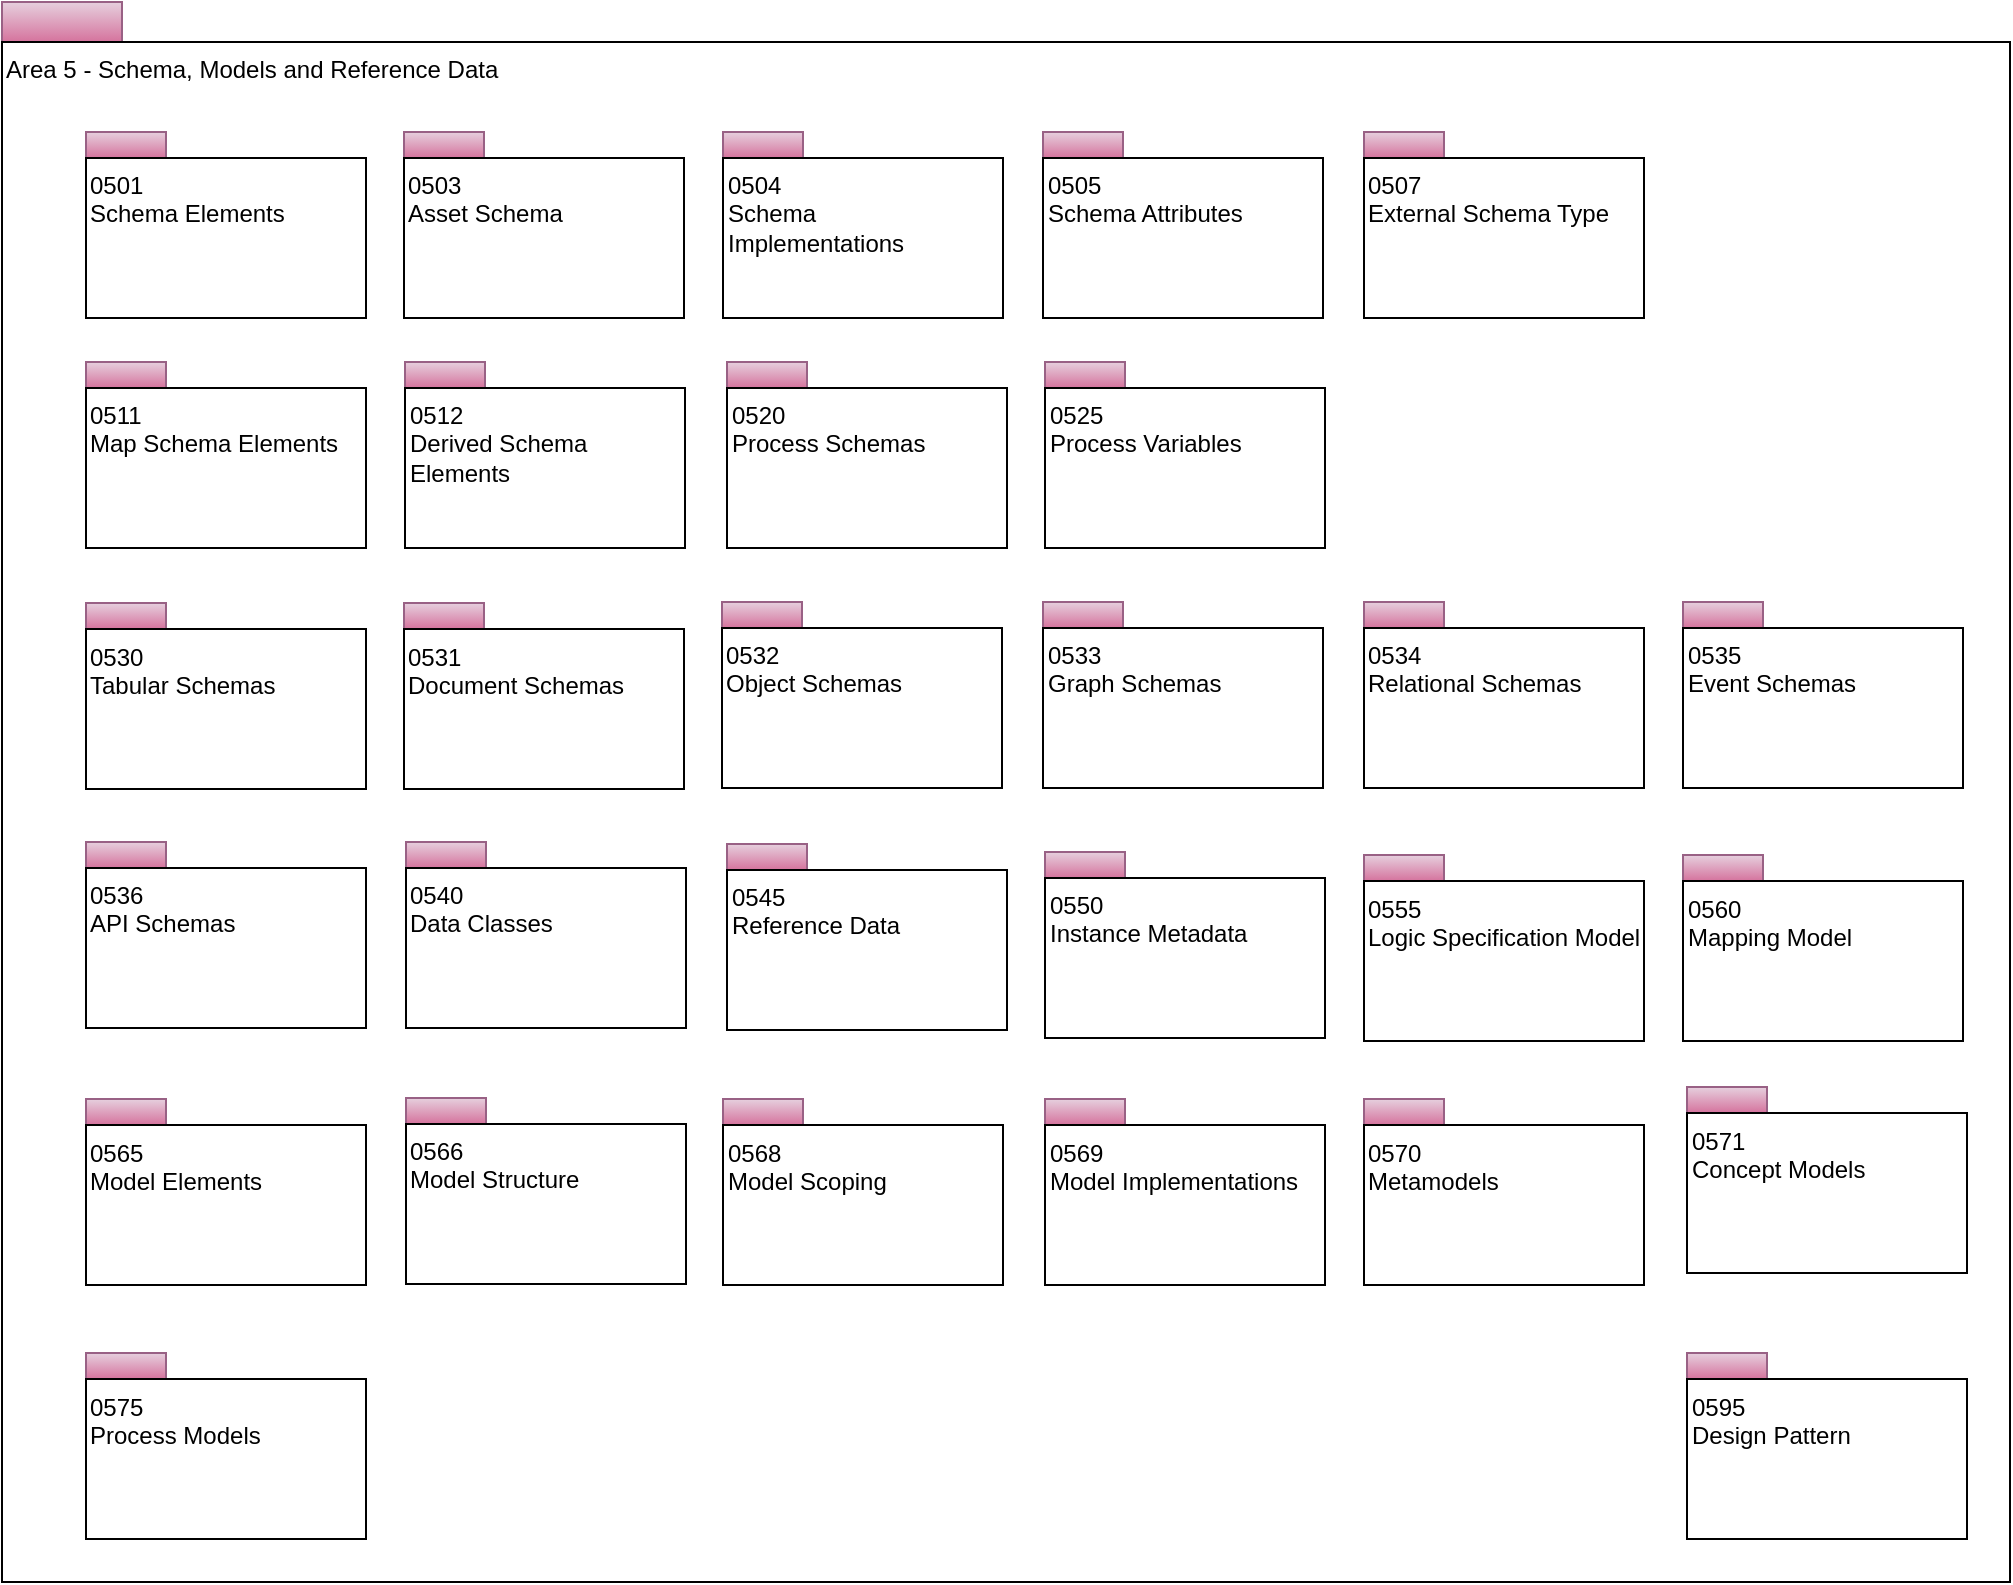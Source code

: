 <mxfile version="20.8.16" type="device" pages="34"><diagram id="mHdgXSSDg3P1Vtlx_zm2" name="overview"><mxGraphModel dx="1142" dy="775" grid="0" gridSize="10" guides="1" tooltips="1" connect="1" arrows="1" fold="1" page="1" pageScale="1" pageWidth="1169" pageHeight="827" math="0" shadow="0"><root><mxCell id="0"/><mxCell id="1" parent="0"/><mxCell id="3fQte9pRHBFsXC9MxjXT-3" value="" style="rounded=0;whiteSpace=wrap;html=1;align=left;fillColor=#e6d0de;strokeColor=#996185;gradientColor=#d5739d;" parent="1" vertex="1"><mxGeometry x="20" y="20" width="60" height="20" as="geometry"/></mxCell><mxCell id="3fQte9pRHBFsXC9MxjXT-4" value="Area 5 - Schema, Models and Reference Data" style="rounded=0;whiteSpace=wrap;html=1;align=left;verticalAlign=top;" parent="1" vertex="1"><mxGeometry x="20" y="40" width="1004" height="770" as="geometry"/></mxCell><mxCell id="3fQte9pRHBFsXC9MxjXT-1" value="" style="rounded=0;whiteSpace=wrap;html=1;align=left;fillColor=#e6d0de;strokeColor=#996185;gradientColor=#d5739d;" parent="1" vertex="1"><mxGeometry x="62" y="85" width="40" height="13" as="geometry"/></mxCell><mxCell id="3fQte9pRHBFsXC9MxjXT-2" value="0501&lt;br&gt;Schema Elements&lt;br&gt;" style="rounded=0;whiteSpace=wrap;html=1;align=left;verticalAlign=top;" parent="1" vertex="1"><mxGeometry x="62" y="98" width="140" height="80" as="geometry"/></mxCell><mxCell id="3fQte9pRHBFsXC9MxjXT-5" value="" style="rounded=0;whiteSpace=wrap;html=1;align=left;fillColor=#e6d0de;strokeColor=#996185;gradientColor=#d5739d;" parent="1" vertex="1"><mxGeometry x="221" y="85" width="40" height="13" as="geometry"/></mxCell><mxCell id="3fQte9pRHBFsXC9MxjXT-6" value="0503&lt;br&gt;Asset Schema&lt;br&gt;" style="rounded=0;whiteSpace=wrap;html=1;align=left;verticalAlign=top;" parent="1" vertex="1"><mxGeometry x="221" y="98" width="140" height="80" as="geometry"/></mxCell><mxCell id="3fQte9pRHBFsXC9MxjXT-7" value="" style="rounded=0;whiteSpace=wrap;html=1;align=left;fillColor=#e6d0de;strokeColor=#996185;gradientColor=#d5739d;" parent="1" vertex="1"><mxGeometry x="380.5" y="85" width="40" height="13" as="geometry"/></mxCell><mxCell id="3fQte9pRHBFsXC9MxjXT-8" value="0504&lt;br&gt;Schema&lt;br&gt;Implementations" style="rounded=0;whiteSpace=wrap;html=1;align=left;verticalAlign=top;" parent="1" vertex="1"><mxGeometry x="380.5" y="98" width="140" height="80" as="geometry"/></mxCell><mxCell id="3fQte9pRHBFsXC9MxjXT-15" value="" style="rounded=0;whiteSpace=wrap;html=1;align=left;fillColor=#e6d0de;strokeColor=#996185;gradientColor=#d5739d;" parent="1" vertex="1"><mxGeometry x="62" y="200" width="40" height="13" as="geometry"/></mxCell><mxCell id="3fQte9pRHBFsXC9MxjXT-16" value="0511&lt;br&gt;Map Schema Elements&lt;br&gt;" style="rounded=0;whiteSpace=wrap;html=1;align=left;verticalAlign=top;" parent="1" vertex="1"><mxGeometry x="62" y="213" width="140" height="80" as="geometry"/></mxCell><mxCell id="3fQte9pRHBFsXC9MxjXT-13" value="" style="rounded=0;whiteSpace=wrap;html=1;align=left;fillColor=#e6d0de;strokeColor=#996185;gradientColor=#d5739d;" parent="1" vertex="1"><mxGeometry x="540.5" y="85" width="40" height="13" as="geometry"/></mxCell><mxCell id="3fQte9pRHBFsXC9MxjXT-14" value="0505&lt;br&gt;Schema Attributes&lt;br&gt;" style="rounded=0;whiteSpace=wrap;html=1;align=left;verticalAlign=top;" parent="1" vertex="1"><mxGeometry x="540.5" y="98" width="140" height="80" as="geometry"/></mxCell><mxCell id="3fQte9pRHBFsXC9MxjXT-17" value="" style="rounded=0;whiteSpace=wrap;html=1;align=left;fillColor=#e6d0de;strokeColor=#996185;gradientColor=#d5739d;" parent="1" vertex="1"><mxGeometry x="221" y="320.5" width="40" height="13" as="geometry"/></mxCell><mxCell id="3fQte9pRHBFsXC9MxjXT-18" value="0531&lt;br&gt;Document Schemas&lt;br&gt;" style="rounded=0;whiteSpace=wrap;html=1;align=left;verticalAlign=top;" parent="1" vertex="1"><mxGeometry x="221" y="333.5" width="140" height="80" as="geometry"/></mxCell><mxCell id="3fQte9pRHBFsXC9MxjXT-19" value="" style="rounded=0;whiteSpace=wrap;html=1;align=left;fillColor=#e6d0de;strokeColor=#996185;gradientColor=#d5739d;" parent="1" vertex="1"><mxGeometry x="701" y="320" width="40" height="13" as="geometry"/></mxCell><mxCell id="3fQte9pRHBFsXC9MxjXT-20" value="0534&lt;br&gt;Relational Schemas&lt;br&gt;" style="rounded=0;whiteSpace=wrap;html=1;align=left;verticalAlign=top;" parent="1" vertex="1"><mxGeometry x="701" y="333" width="140" height="80" as="geometry"/></mxCell><mxCell id="3fQte9pRHBFsXC9MxjXT-21" value="" style="rounded=0;whiteSpace=wrap;html=1;align=left;fillColor=#e6d0de;strokeColor=#996185;gradientColor=#d5739d;" parent="1" vertex="1"><mxGeometry x="860.5" y="320" width="40" height="13" as="geometry"/></mxCell><mxCell id="3fQte9pRHBFsXC9MxjXT-22" value="0535&lt;br&gt;Event Schemas&lt;br&gt;" style="rounded=0;whiteSpace=wrap;html=1;align=left;verticalAlign=top;" parent="1" vertex="1"><mxGeometry x="860.5" y="333" width="140" height="80" as="geometry"/></mxCell><mxCell id="3fQte9pRHBFsXC9MxjXT-29" value="" style="rounded=0;whiteSpace=wrap;html=1;align=left;fillColor=#e6d0de;strokeColor=#996185;gradientColor=#d5739d;" parent="1" vertex="1"><mxGeometry x="62" y="440" width="40" height="13" as="geometry"/></mxCell><mxCell id="3fQte9pRHBFsXC9MxjXT-30" value="0536&lt;br&gt;API Schemas&lt;br&gt;" style="rounded=0;whiteSpace=wrap;html=1;align=left;verticalAlign=top;" parent="1" vertex="1"><mxGeometry x="62" y="453" width="140" height="80" as="geometry"/></mxCell><mxCell id="3fQte9pRHBFsXC9MxjXT-31" value="" style="rounded=0;whiteSpace=wrap;html=1;align=left;fillColor=#e6d0de;strokeColor=#996185;gradientColor=#d5739d;" parent="1" vertex="1"><mxGeometry x="222" y="440" width="40" height="13" as="geometry"/></mxCell><mxCell id="3fQte9pRHBFsXC9MxjXT-32" value="0540&lt;br&gt;Data Classes&lt;br&gt;" style="rounded=0;whiteSpace=wrap;html=1;align=left;verticalAlign=top;" parent="1" vertex="1"><mxGeometry x="222" y="453" width="140" height="80" as="geometry"/></mxCell><mxCell id="3fQte9pRHBFsXC9MxjXT-33" value="" style="rounded=0;whiteSpace=wrap;html=1;align=left;fillColor=#e6d0de;strokeColor=#996185;gradientColor=#d5739d;" parent="1" vertex="1"><mxGeometry x="701" y="446.5" width="40" height="13" as="geometry"/></mxCell><mxCell id="3fQte9pRHBFsXC9MxjXT-34" value="0555&lt;br&gt;Logic Specification Model" style="rounded=0;whiteSpace=wrap;html=1;align=left;verticalAlign=top;" parent="1" vertex="1"><mxGeometry x="701" y="459.5" width="140" height="80" as="geometry"/></mxCell><mxCell id="3fQte9pRHBFsXC9MxjXT-35" value="" style="rounded=0;whiteSpace=wrap;html=1;align=left;fillColor=#e6d0de;strokeColor=#996185;gradientColor=#d5739d;" parent="1" vertex="1"><mxGeometry x="860.5" y="446.5" width="40" height="13" as="geometry"/></mxCell><mxCell id="3fQte9pRHBFsXC9MxjXT-36" value="0560&lt;br&gt;Mapping Model&lt;br&gt;" style="rounded=0;whiteSpace=wrap;html=1;align=left;verticalAlign=top;" parent="1" vertex="1"><mxGeometry x="860.5" y="459.5" width="140" height="80" as="geometry"/></mxCell><mxCell id="3fQte9pRHBFsXC9MxjXT-23" value="" style="rounded=0;whiteSpace=wrap;html=1;align=left;fillColor=#e6d0de;strokeColor=#996185;gradientColor=#d5739d;" parent="1" vertex="1"><mxGeometry x="382.5" y="441" width="40" height="13" as="geometry"/></mxCell><mxCell id="3fQte9pRHBFsXC9MxjXT-24" value="0545&lt;br&gt;Reference Data&lt;br&gt;" style="rounded=0;whiteSpace=wrap;html=1;align=left;verticalAlign=top;" parent="1" vertex="1"><mxGeometry x="382.5" y="454" width="140" height="80" as="geometry"/></mxCell><mxCell id="3fQte9pRHBFsXC9MxjXT-25" value="" style="rounded=0;whiteSpace=wrap;html=1;align=left;fillColor=#e6d0de;strokeColor=#996185;gradientColor=#d5739d;" parent="1" vertex="1"><mxGeometry x="62" y="320.5" width="40" height="13" as="geometry"/></mxCell><mxCell id="3fQte9pRHBFsXC9MxjXT-26" value="0530&lt;br&gt;Tabular Schemas&lt;br&gt;" style="rounded=0;whiteSpace=wrap;html=1;align=left;verticalAlign=top;" parent="1" vertex="1"><mxGeometry x="62" y="333.5" width="140" height="80" as="geometry"/></mxCell><mxCell id="2XGkC68eHQ447K3rO0E7-3" value="" style="rounded=0;whiteSpace=wrap;html=1;align=left;fillColor=#e6d0de;strokeColor=#996185;gradientColor=#d5739d;" parent="1" vertex="1"><mxGeometry x="221.5" y="200" width="40" height="13" as="geometry"/></mxCell><mxCell id="2XGkC68eHQ447K3rO0E7-4" value="0512&lt;br&gt;Derived Schema Elements&lt;br&gt;" style="rounded=0;whiteSpace=wrap;html=1;align=left;verticalAlign=top;" parent="1" vertex="1"><mxGeometry x="221.5" y="213" width="140" height="80" as="geometry"/></mxCell><mxCell id="2XGkC68eHQ447K3rO0E7-7" value="" style="rounded=0;whiteSpace=wrap;html=1;align=left;fillColor=#e6d0de;strokeColor=#996185;gradientColor=#d5739d;" parent="1" vertex="1"><mxGeometry x="380" y="320" width="40" height="13" as="geometry"/></mxCell><mxCell id="2XGkC68eHQ447K3rO0E7-8" value="0532&lt;br&gt;Object Schemas&lt;br&gt;" style="rounded=0;whiteSpace=wrap;html=1;align=left;verticalAlign=top;" parent="1" vertex="1"><mxGeometry x="380" y="333" width="140" height="80" as="geometry"/></mxCell><mxCell id="2XGkC68eHQ447K3rO0E7-9" value="" style="rounded=0;whiteSpace=wrap;html=1;align=left;fillColor=#e6d0de;strokeColor=#996185;gradientColor=#d5739d;" parent="1" vertex="1"><mxGeometry x="540.5" y="320" width="40" height="13" as="geometry"/></mxCell><mxCell id="2XGkC68eHQ447K3rO0E7-10" value="0533&lt;br&gt;Graph Schemas&lt;br&gt;" style="rounded=0;whiteSpace=wrap;html=1;align=left;verticalAlign=top;" parent="1" vertex="1"><mxGeometry x="540.5" y="333" width="140" height="80" as="geometry"/></mxCell><mxCell id="2XGkC68eHQ447K3rO0E7-12" value="" style="rounded=0;whiteSpace=wrap;html=1;align=left;fillColor=#e6d0de;strokeColor=#996185;gradientColor=#d5739d;" parent="1" vertex="1"><mxGeometry x="380.5" y="568.5" width="40" height="13" as="geometry"/></mxCell><mxCell id="2XGkC68eHQ447K3rO0E7-13" value="0568&lt;br&gt;Model Scoping" style="rounded=0;whiteSpace=wrap;html=1;align=left;verticalAlign=top;" parent="1" vertex="1"><mxGeometry x="380.5" y="581.5" width="140" height="80" as="geometry"/></mxCell><mxCell id="2XGkC68eHQ447K3rO0E7-14" value="" style="rounded=0;whiteSpace=wrap;html=1;align=left;fillColor=#e6d0de;strokeColor=#996185;gradientColor=#d5739d;" parent="1" vertex="1"><mxGeometry x="701" y="568.5" width="40" height="13" as="geometry"/></mxCell><mxCell id="2XGkC68eHQ447K3rO0E7-15" value="0570&lt;br&gt;Metamodels&lt;br&gt;" style="rounded=0;whiteSpace=wrap;html=1;align=left;verticalAlign=top;" parent="1" vertex="1"><mxGeometry x="701" y="581.5" width="140" height="80" as="geometry"/></mxCell><mxCell id="2XGkC68eHQ447K3rO0E7-16" value="" style="rounded=0;whiteSpace=wrap;html=1;align=left;fillColor=#e6d0de;strokeColor=#996185;gradientColor=#d5739d;" parent="1" vertex="1"><mxGeometry x="62" y="695.5" width="40" height="13" as="geometry"/></mxCell><mxCell id="2XGkC68eHQ447K3rO0E7-17" value="0575&lt;br&gt;Process Models" style="rounded=0;whiteSpace=wrap;html=1;align=left;verticalAlign=top;" parent="1" vertex="1"><mxGeometry x="62" y="708.5" width="140" height="80" as="geometry"/></mxCell><mxCell id="2XGkC68eHQ447K3rO0E7-20" value="" style="rounded=0;whiteSpace=wrap;html=1;align=left;fillColor=#e6d0de;strokeColor=#996185;gradientColor=#d5739d;" parent="1" vertex="1"><mxGeometry x="862.5" y="695.5" width="40" height="13" as="geometry"/></mxCell><mxCell id="2XGkC68eHQ447K3rO0E7-21" value="0595&lt;br&gt;Design Pattern&lt;br&gt;" style="rounded=0;whiteSpace=wrap;html=1;align=left;verticalAlign=top;" parent="1" vertex="1"><mxGeometry x="862.5" y="708.5" width="140" height="80" as="geometry"/></mxCell><mxCell id="uxfDkBZ2ZURKbwPChSmd-1" value="" style="rounded=0;whiteSpace=wrap;html=1;align=left;fillColor=#e6d0de;strokeColor=#996185;gradientColor=#d5739d;" parent="1" vertex="1"><mxGeometry x="62" y="568.5" width="40" height="13" as="geometry"/></mxCell><mxCell id="uxfDkBZ2ZURKbwPChSmd-2" value="0565&lt;br&gt;Model Elements&lt;br&gt;" style="rounded=0;whiteSpace=wrap;html=1;align=left;verticalAlign=top;" parent="1" vertex="1"><mxGeometry x="62" y="581.5" width="140" height="80" as="geometry"/></mxCell><mxCell id="uxfDkBZ2ZURKbwPChSmd-3" value="" style="rounded=0;whiteSpace=wrap;html=1;align=left;fillColor=#e6d0de;strokeColor=#996185;gradientColor=#d5739d;" parent="1" vertex="1"><mxGeometry x="222" y="568" width="40" height="13" as="geometry"/></mxCell><mxCell id="uxfDkBZ2ZURKbwPChSmd-4" value="0566&lt;br&gt;Model Structure" style="rounded=0;whiteSpace=wrap;html=1;align=left;verticalAlign=top;" parent="1" vertex="1"><mxGeometry x="222" y="581" width="140" height="80" as="geometry"/></mxCell><mxCell id="uxfDkBZ2ZURKbwPChSmd-5" value="" style="rounded=0;whiteSpace=wrap;html=1;align=left;fillColor=#e6d0de;strokeColor=#996185;gradientColor=#d5739d;" parent="1" vertex="1"><mxGeometry x="541.5" y="568.5" width="40" height="13" as="geometry"/></mxCell><mxCell id="uxfDkBZ2ZURKbwPChSmd-6" value="0569&lt;br&gt;Model Implementations" style="rounded=0;whiteSpace=wrap;html=1;align=left;verticalAlign=top;" parent="1" vertex="1"><mxGeometry x="541.5" y="581.5" width="140" height="80" as="geometry"/></mxCell><mxCell id="4C4yp4w3i-Os2EVA1170-1" value="" style="rounded=0;whiteSpace=wrap;html=1;align=left;fillColor=#e6d0de;strokeColor=#996185;gradientColor=#d5739d;" parent="1" vertex="1"><mxGeometry x="862.5" y="562.5" width="40" height="13" as="geometry"/></mxCell><mxCell id="4C4yp4w3i-Os2EVA1170-2" value="0571&lt;br&gt;Concept Models" style="rounded=0;whiteSpace=wrap;html=1;align=left;verticalAlign=top;" parent="1" vertex="1"><mxGeometry x="862.5" y="575.5" width="140" height="80" as="geometry"/></mxCell><mxCell id="AeveSrkyWJx0AbqG4FtF-1" value="" style="rounded=0;whiteSpace=wrap;html=1;align=left;fillColor=#e6d0de;strokeColor=#996185;gradientColor=#d5739d;" parent="1" vertex="1"><mxGeometry x="701" y="85" width="40" height="13" as="geometry"/></mxCell><mxCell id="AeveSrkyWJx0AbqG4FtF-2" value="0507&lt;br&gt;External Schema Type" style="rounded=0;whiteSpace=wrap;html=1;align=left;verticalAlign=top;" parent="1" vertex="1"><mxGeometry x="701" y="98" width="140" height="80" as="geometry"/></mxCell><mxCell id="QLRUvGUS1HBTg5jvwxKF-1" value="" style="rounded=0;whiteSpace=wrap;html=1;align=left;fillColor=#e6d0de;strokeColor=#996185;gradientColor=#d5739d;" parent="1" vertex="1"><mxGeometry x="382.5" y="200" width="40" height="13" as="geometry"/></mxCell><mxCell id="QLRUvGUS1HBTg5jvwxKF-2" value="0520&lt;br&gt;Process Schemas" style="rounded=0;whiteSpace=wrap;html=1;align=left;verticalAlign=top;" parent="1" vertex="1"><mxGeometry x="382.5" y="213" width="140" height="80" as="geometry"/></mxCell><mxCell id="rfQLhfJzmlpAxWOTXCoz-1" value="" style="rounded=0;whiteSpace=wrap;html=1;align=left;fillColor=#e6d0de;strokeColor=#996185;gradientColor=#d5739d;" parent="1" vertex="1"><mxGeometry x="541.5" y="445" width="40" height="13" as="geometry"/></mxCell><mxCell id="rfQLhfJzmlpAxWOTXCoz-2" value="0550&lt;br&gt;Instance Metadata" style="rounded=0;whiteSpace=wrap;html=1;align=left;verticalAlign=top;" parent="1" vertex="1"><mxGeometry x="541.5" y="458" width="140" height="80" as="geometry"/></mxCell><mxCell id="2-bqknQ9fWO8YsXONOF4-1" value="" style="rounded=0;whiteSpace=wrap;html=1;align=left;fillColor=#e6d0de;strokeColor=#996185;gradientColor=#d5739d;" parent="1" vertex="1"><mxGeometry x="541.5" y="200" width="40" height="13" as="geometry"/></mxCell><mxCell id="2-bqknQ9fWO8YsXONOF4-2" value="0525&lt;br&gt;Process Variables" style="rounded=0;whiteSpace=wrap;html=1;align=left;verticalAlign=top;" parent="1" vertex="1"><mxGeometry x="541.5" y="213" width="140" height="80" as="geometry"/></mxCell></root></mxGraphModel></diagram><diagram id="PF7sQZpvbbHVOkO-_uGT" name="0501-Schema-Elements"><mxGraphModel dx="1106" dy="773" grid="0" gridSize="10" guides="1" tooltips="1" connect="1" arrows="1" fold="1" page="1" pageScale="1" pageWidth="1169" pageHeight="827" math="0" shadow="0"><root><mxCell id="3fQte9pRHBFsXC9MxjXT-0"/><mxCell id="3fQte9pRHBFsXC9MxjXT-1" parent="3fQte9pRHBFsXC9MxjXT-0"/><mxCell id="3fQte9pRHBFsXC9MxjXT-2" value="" style="rounded=0;whiteSpace=wrap;html=1;align=left;fillColor=#e6d0de;strokeColor=#996185;gradientColor=#d5739d;" parent="3fQte9pRHBFsXC9MxjXT-1" vertex="1"><mxGeometry x="13" y="37" width="60" height="20" as="geometry"/></mxCell><mxCell id="3fQte9pRHBFsXC9MxjXT-3" value="0501 - Schema Elements" style="rounded=0;whiteSpace=wrap;html=1;align=left;verticalAlign=top;" parent="3fQte9pRHBFsXC9MxjXT-1" vertex="1"><mxGeometry x="13" y="57" width="1060" height="770" as="geometry"/></mxCell><mxCell id="3fQte9pRHBFsXC9MxjXT-42" value="«entity»&lt;br&gt;&lt;b&gt;Referenceable&lt;/b&gt;" style="html=1;strokeColor=#d6b656;align=center;fillColor=#fff2cc;gradientColor=#ffd966;" parent="3fQte9pRHBFsXC9MxjXT-1" vertex="1"><mxGeometry x="408" y="86" width="207" height="50" as="geometry"/></mxCell><mxCell id="9JTgdqW7krnwvtoZfy2b-1" style="edgeStyle=orthogonalEdgeStyle;rounded=0;orthogonalLoop=1;jettySize=auto;html=1;exitX=0.5;exitY=0;exitDx=0;exitDy=0;entryX=0.5;entryY=1;entryDx=0;entryDy=0;startSize=6;endArrow=block;endFill=0;endSize=16;" parent="3fQte9pRHBFsXC9MxjXT-1" edge="1"><mxGeometry relative="1" as="geometry"/></mxCell><mxCell id="9JTgdqW7krnwvtoZfy2b-2" style="edgeStyle=orthogonalEdgeStyle;rounded=0;orthogonalLoop=1;jettySize=auto;html=1;exitX=0.5;exitY=0;exitDx=0;exitDy=0;entryX=0.5;entryY=1;entryDx=0;entryDy=0;startSize=6;endArrow=block;endFill=0;endSize=16;" parent="3fQte9pRHBFsXC9MxjXT-1" target="3fQte9pRHBFsXC9MxjXT-42" edge="1"><mxGeometry relative="1" as="geometry"/></mxCell><mxCell id="6ogJcvpQ0-mgqQI2tAIB-0" style="edgeStyle=orthogonalEdgeStyle;rounded=0;orthogonalLoop=1;jettySize=auto;html=1;exitX=0.5;exitY=0;exitDx=0;exitDy=0;startSize=6;endArrow=block;endFill=0;endSize=16;" parent="3fQte9pRHBFsXC9MxjXT-1" edge="1"><mxGeometry relative="1" as="geometry"><mxPoint x="512" y="169" as="sourcePoint"/><mxPoint x="512" y="135" as="targetPoint"/></mxGeometry></mxCell><mxCell id="6ogJcvpQ0-mgqQI2tAIB-1" style="edgeStyle=orthogonalEdgeStyle;rounded=0;orthogonalLoop=1;jettySize=auto;html=1;startSize=6;endArrow=block;endFill=0;endSize=16;entryX=0.5;entryY=1;entryDx=0;entryDy=0;" parent="3fQte9pRHBFsXC9MxjXT-1" target="3fQte9pRHBFsXC9MxjXT-13" edge="1"><mxGeometry relative="1" as="geometry"><mxPoint x="512" y="333" as="sourcePoint"/><mxPoint x="512" y="305" as="targetPoint"/></mxGeometry></mxCell><mxCell id="k19wvykLVm6mPzuGP8yw-0" value="" style="group" parent="3fQte9pRHBFsXC9MxjXT-1" vertex="1" connectable="0"><mxGeometry x="634" y="546" width="162" height="99" as="geometry"/></mxCell><mxCell id="k19wvykLVm6mPzuGP8yw-1" value="«entity»&lt;br&gt;&lt;b&gt;SchemaTypeChoice&lt;/b&gt;" style="html=1;strokeColor=#996185;align=center;fillColor=#e6d0de;gradientColor=#d5739d;" parent="k19wvykLVm6mPzuGP8yw-0" vertex="1"><mxGeometry width="162" height="50" as="geometry"/></mxCell><mxCell id="k19wvykLVm6mPzuGP8yw-2" value="&lt;br&gt;&lt;div style=&quot;text-align: left&quot;&gt;&lt;/div&gt;" style="rounded=0;whiteSpace=wrap;html=1;strokeColor=#000000;gradientColor=#ffffff;align=left;" parent="k19wvykLVm6mPzuGP8yw-0" vertex="1"><mxGeometry y="50" width="162" height="25" as="geometry"/></mxCell><mxCell id="k19wvykLVm6mPzuGP8yw-3" style="edgeStyle=orthogonalEdgeStyle;rounded=0;orthogonalLoop=1;jettySize=auto;html=1;exitX=0.5;exitY=0;exitDx=0;exitDy=0;startSize=6;endArrow=block;endFill=0;endSize=16;entryX=0.5;entryY=1;entryDx=0;entryDy=0;" parent="3fQte9pRHBFsXC9MxjXT-1" source="k19wvykLVm6mPzuGP8yw-1" target="nslI5cDXgXjfTckiKcJe-2" edge="1"><mxGeometry relative="1" as="geometry"><mxPoint x="221" y="600" as="sourcePoint"/><mxPoint x="522" y="495.0" as="targetPoint"/></mxGeometry></mxCell><mxCell id="k19wvykLVm6mPzuGP8yw-5" value="schemaOptions" style="text;html=1;resizable=0;points=[];autosize=1;align=left;verticalAlign=top;spacingTop=-4;" parent="3fQte9pRHBFsXC9MxjXT-1" vertex="1"><mxGeometry x="618" y="336" width="93" height="14" as="geometry"/></mxCell><mxCell id="k19wvykLVm6mPzuGP8yw-6" value="*" style="text;html=1;resizable=0;points=[];autosize=1;align=left;verticalAlign=top;spacingTop=-4;" parent="3fQte9pRHBFsXC9MxjXT-1" vertex="1"><mxGeometry x="621" y="367" width="15" height="14" as="geometry"/></mxCell><mxCell id="k19wvykLVm6mPzuGP8yw-7" value="schemaOptionalUses" style="text;html=1;resizable=0;points=[];autosize=1;align=left;verticalAlign=top;spacingTop=-4;" parent="3fQte9pRHBFsXC9MxjXT-1" vertex="1"><mxGeometry x="621" y="175" width="124" height="14" as="geometry"/></mxCell><mxCell id="k19wvykLVm6mPzuGP8yw-8" value="*" style="text;html=1;resizable=0;points=[];autosize=1;align=left;verticalAlign=top;spacingTop=-4;" parent="3fQte9pRHBFsXC9MxjXT-1" vertex="1"><mxGeometry x="623" y="207" width="15" height="14" as="geometry"/></mxCell><mxCell id="etCin7o8V9NfW6Z0Uo3h-0" value="" style="endArrow=none;dashed=1;html=1;" parent="3fQte9pRHBFsXC9MxjXT-1" target="etCin7o8V9NfW6Z0Uo3h-2" edge="1"><mxGeometry width="50" height="50" relative="1" as="geometry"><mxPoint x="780" y="272" as="sourcePoint"/><mxPoint x="927" y="340.5" as="targetPoint"/><Array as="points"><mxPoint x="857" y="272"/></Array></mxGeometry></mxCell><mxCell id="etCin7o8V9NfW6Z0Uo3h-1" value="" style="group" parent="3fQte9pRHBFsXC9MxjXT-1" vertex="1" connectable="0"><mxGeometry x="807" y="312" width="165" height="84" as="geometry"/></mxCell><mxCell id="etCin7o8V9NfW6Z0Uo3h-2" value="«relationship»&lt;br&gt;&lt;b&gt;SchemaTypeOption&lt;/b&gt;" style="html=1;strokeColor=#996185;align=center;fillColor=#e6d0de;gradientColor=#d5739d;" parent="etCin7o8V9NfW6Z0Uo3h-1" vertex="1"><mxGeometry width="165" height="53.317" as="geometry"/></mxCell><mxCell id="etCin7o8V9NfW6Z0Uo3h-3" value="" style="rounded=0;whiteSpace=wrap;html=1;strokeColor=#000000;align=left;fillColor=#ffffff;" parent="etCin7o8V9NfW6Z0Uo3h-1" vertex="1"><mxGeometry y="52.814" width="165" height="31.186" as="geometry"/></mxCell><mxCell id="etCin7o8V9NfW6Z0Uo3h-4" value="" style="group" parent="3fQte9pRHBFsXC9MxjXT-1" vertex="1" connectable="0"><mxGeometry x="433" y="546" width="177" height="99" as="geometry"/></mxCell><mxCell id="etCin7o8V9NfW6Z0Uo3h-5" value="«entity»&lt;br&gt;&lt;b&gt;SimpleSchemaType&lt;/b&gt;" style="html=1;strokeColor=#996185;align=center;fillColor=#e6d0de;gradientColor=#d5739d;" parent="etCin7o8V9NfW6Z0Uo3h-4" vertex="1"><mxGeometry width="177" height="50" as="geometry"/></mxCell><mxCell id="etCin7o8V9NfW6Z0Uo3h-6" value="dataType : string&lt;br&gt;defaultValue : string&lt;br&gt;&lt;div style=&quot;text-align: left&quot;&gt;&lt;/div&gt;" style="rounded=0;whiteSpace=wrap;html=1;strokeColor=#000000;gradientColor=#ffffff;align=left;" parent="etCin7o8V9NfW6Z0Uo3h-4" vertex="1"><mxGeometry y="50" width="177" height="49" as="geometry"/></mxCell><mxCell id="etCin7o8V9NfW6Z0Uo3h-7" style="edgeStyle=orthogonalEdgeStyle;rounded=0;orthogonalLoop=1;jettySize=auto;html=1;exitX=0.5;exitY=0;exitDx=0;exitDy=0;startSize=6;endArrow=block;endFill=0;endSize=16;entryX=0.5;entryY=1;entryDx=0;entryDy=0;" parent="3fQte9pRHBFsXC9MxjXT-1" source="etCin7o8V9NfW6Z0Uo3h-5" target="nslI5cDXgXjfTckiKcJe-2" edge="1"><mxGeometry relative="1" as="geometry"><mxPoint x="753" y="488.0" as="targetPoint"/></mxGeometry></mxCell><mxCell id="etCin7o8V9NfW6Z0Uo3h-8" value="" style="group" parent="3fQte9pRHBFsXC9MxjXT-1" vertex="1" connectable="0"><mxGeometry x="233" y="546" width="177" height="99" as="geometry"/></mxCell><mxCell id="etCin7o8V9NfW6Z0Uo3h-9" value="«entity»&lt;br&gt;&lt;b&gt;LiteralSchemaType&lt;/b&gt;" style="html=1;strokeColor=#996185;align=center;fillColor=#e6d0de;gradientColor=#d5739d;" parent="etCin7o8V9NfW6Z0Uo3h-8" vertex="1"><mxGeometry width="177" height="50" as="geometry"/></mxCell><mxCell id="etCin7o8V9NfW6Z0Uo3h-10" value="dataType : string&lt;br&gt;fixedValue : string&lt;br&gt;&lt;div style=&quot;text-align: left&quot;&gt;&lt;/div&gt;" style="rounded=0;whiteSpace=wrap;html=1;strokeColor=#000000;gradientColor=#ffffff;align=left;" parent="etCin7o8V9NfW6Z0Uo3h-8" vertex="1"><mxGeometry y="50" width="177" height="49" as="geometry"/></mxCell><mxCell id="etCin7o8V9NfW6Z0Uo3h-11" style="edgeStyle=orthogonalEdgeStyle;rounded=0;orthogonalLoop=1;jettySize=auto;html=1;exitX=0.5;exitY=0;exitDx=0;exitDy=0;startSize=6;endArrow=block;endFill=0;endSize=16;" parent="3fQte9pRHBFsXC9MxjXT-1" source="etCin7o8V9NfW6Z0Uo3h-9" target="nslI5cDXgXjfTckiKcJe-2" edge="1"><mxGeometry relative="1" as="geometry"><mxPoint x="336" y="485" as="targetPoint"/></mxGeometry></mxCell><mxCell id="_NHuCPWEQPpW8V-WFhZJ-0" value="" style="group" parent="3fQte9pRHBFsXC9MxjXT-1" vertex="1" connectable="0"><mxGeometry x="342" y="707" width="165" height="99" as="geometry"/></mxCell><mxCell id="_NHuCPWEQPpW8V-WFhZJ-1" value="«entity»&lt;br&gt;&lt;b&gt;PrimitiveSchemaType&lt;/b&gt;" style="html=1;strokeColor=#996185;align=center;fillColor=#e6d0de;gradientColor=#d5739d;" parent="_NHuCPWEQPpW8V-WFhZJ-0" vertex="1"><mxGeometry width="165" height="50" as="geometry"/></mxCell><mxCell id="_NHuCPWEQPpW8V-WFhZJ-2" value="&lt;br&gt;&lt;div style=&quot;text-align: left&quot;&gt;&lt;/div&gt;" style="rounded=0;whiteSpace=wrap;html=1;strokeColor=#000000;gradientColor=#ffffff;align=left;" parent="_NHuCPWEQPpW8V-WFhZJ-0" vertex="1"><mxGeometry y="50" width="165" height="26" as="geometry"/></mxCell><mxCell id="_NHuCPWEQPpW8V-WFhZJ-3" style="edgeStyle=orthogonalEdgeStyle;rounded=0;orthogonalLoop=1;jettySize=auto;html=1;exitX=0.5;exitY=0;exitDx=0;exitDy=0;startSize=6;endArrow=block;endFill=0;endSize=16;" parent="3fQte9pRHBFsXC9MxjXT-1" source="_NHuCPWEQPpW8V-WFhZJ-1" target="etCin7o8V9NfW6Z0Uo3h-6" edge="1"><mxGeometry relative="1" as="geometry"><mxPoint x="524" y="647" as="targetPoint"/></mxGeometry></mxCell><mxCell id="_NHuCPWEQPpW8V-WFhZJ-8" value="" style="group" parent="3fQte9pRHBFsXC9MxjXT-1" vertex="1" connectable="0"><mxGeometry x="530" y="707" width="177" height="99" as="geometry"/></mxCell><mxCell id="_NHuCPWEQPpW8V-WFhZJ-9" value="«entity»&lt;br&gt;&lt;b&gt;EnumSchemaType&lt;/b&gt;" style="html=1;strokeColor=#996185;align=center;fillColor=#e6d0de;gradientColor=#d5739d;" parent="_NHuCPWEQPpW8V-WFhZJ-8" vertex="1"><mxGeometry width="177" height="50" as="geometry"/></mxCell><mxCell id="_NHuCPWEQPpW8V-WFhZJ-10" value="&lt;br&gt;&lt;div style=&quot;text-align: left&quot;&gt;&lt;/div&gt;" style="rounded=0;whiteSpace=wrap;html=1;strokeColor=#000000;gradientColor=#ffffff;align=left;" parent="_NHuCPWEQPpW8V-WFhZJ-8" vertex="1"><mxGeometry y="50" width="177" height="27" as="geometry"/></mxCell><mxCell id="_NHuCPWEQPpW8V-WFhZJ-11" style="edgeStyle=orthogonalEdgeStyle;rounded=0;orthogonalLoop=1;jettySize=auto;html=1;exitX=0.5;exitY=0;exitDx=0;exitDy=0;startSize=6;endArrow=block;endFill=0;endSize=16;entryX=0.5;entryY=1;entryDx=0;entryDy=0;" parent="3fQte9pRHBFsXC9MxjXT-1" source="_NHuCPWEQPpW8V-WFhZJ-9" target="etCin7o8V9NfW6Z0Uo3h-6" edge="1"><mxGeometry relative="1" as="geometry"><mxPoint x="512" y="689.0" as="targetPoint"/></mxGeometry></mxCell><mxCell id="nslI5cDXgXjfTckiKcJe-1" value="«entity»&lt;br&gt;&lt;b&gt;SchemaType&lt;/b&gt;" style="html=1;strokeColor=#996185;align=center;fillColor=#e6d0de;gradientColor=#d5739d;" parent="3fQte9pRHBFsXC9MxjXT-1" vertex="1"><mxGeometry x="409" y="332" width="206" height="55.435" as="geometry"/></mxCell><mxCell id="nslI5cDXgXjfTckiKcJe-2" value="versionNumber : string&lt;br&gt;author : string&lt;br&gt;usage : string&lt;br&gt;encodingStandard : string&lt;br&gt;namespace : string&lt;br&gt;&lt;div style=&quot;text-align: left&quot;&gt;&lt;/div&gt;" style="rounded=0;whiteSpace=wrap;html=1;strokeColor=#000000;gradientColor=#ffffff;align=left;" parent="3fQte9pRHBFsXC9MxjXT-1" vertex="1"><mxGeometry x="409" y="387" width="206" height="86" as="geometry"/></mxCell><mxCell id="3fQte9pRHBFsXC9MxjXT-12" value="«entity»&lt;br&gt;&lt;b&gt;SchemaElement&lt;/b&gt;" style="html=1;strokeColor=#996185;align=center;fillColor=#e6d0de;gradientColor=#d5739d;" parent="3fQte9pRHBFsXC9MxjXT-1" vertex="1"><mxGeometry x="409" y="170" width="206" height="54.321" as="geometry"/></mxCell><mxCell id="3fQte9pRHBFsXC9MxjXT-13" value="displayName : string&lt;br&gt;description : string&lt;br&gt;isDeprecated : boolean" style="rounded=0;whiteSpace=wrap;html=1;strokeColor=#000000;gradientColor=#ffffff;align=left;" parent="3fQte9pRHBFsXC9MxjXT-1" vertex="1"><mxGeometry x="409" y="224" width="206" height="66" as="geometry"/></mxCell><mxCell id="k19wvykLVm6mPzuGP8yw-4" style="edgeStyle=orthogonalEdgeStyle;rounded=0;orthogonalLoop=1;jettySize=auto;html=1;exitX=1;exitY=0.5;exitDx=0;exitDy=0;entryX=0.995;entryY=0.397;entryDx=0;entryDy=0;endArrow=oval;endFill=1;entryPerimeter=0;" parent="3fQte9pRHBFsXC9MxjXT-1" source="3fQte9pRHBFsXC9MxjXT-12" target="nslI5cDXgXjfTckiKcJe-1" edge="1"><mxGeometry relative="1" as="geometry"><Array as="points"><mxPoint x="779" y="197"/><mxPoint x="779" y="354"/></Array></mxGeometry></mxCell></root></mxGraphModel></diagram><diagram name="0503-Asset-Schema" id="ckw_s-bvBdyc--mi6vYO"><mxGraphModel dx="1106" dy="773" grid="0" gridSize="10" guides="1" tooltips="1" connect="1" arrows="1" fold="1" page="1" pageScale="1" pageWidth="1169" pageHeight="827" math="0" shadow="0"><root><mxCell id="3fQte9pRHBFsXC9MxjXT-0"/><mxCell id="3fQte9pRHBFsXC9MxjXT-1" parent="3fQte9pRHBFsXC9MxjXT-0"/><mxCell id="3fQte9pRHBFsXC9MxjXT-2" value="" style="rounded=0;whiteSpace=wrap;html=1;align=left;fillColor=#e6d0de;strokeColor=#996185;gradientColor=#d5739d;" parent="3fQte9pRHBFsXC9MxjXT-1" vertex="1"><mxGeometry x="13" y="37" width="60" height="20" as="geometry"/></mxCell><mxCell id="3fQte9pRHBFsXC9MxjXT-3" value="0503 - Asset Schema" style="rounded=0;whiteSpace=wrap;html=1;align=left;verticalAlign=top;" parent="3fQte9pRHBFsXC9MxjXT-1" vertex="1"><mxGeometry x="13" y="57" width="1060" height="770" as="geometry"/></mxCell><mxCell id="3fQte9pRHBFsXC9MxjXT-12" value="«entity»&lt;br&gt;&lt;b&gt;Asset&lt;/b&gt;" style="html=1;strokeColor=#d6b656;align=center;fillColor=#fff2cc;gradientColor=#ffd966;" parent="3fQte9pRHBFsXC9MxjXT-1" vertex="1"><mxGeometry x="143.5" y="331.5" width="206" height="50" as="geometry"/></mxCell><mxCell id="3fQte9pRHBFsXC9MxjXT-16" value="«entity»&lt;br&gt;&lt;b&gt;SchemaType&lt;/b&gt;" style="html=1;strokeColor=#996185;align=center;fillColor=#e6d0de;gradientColor=#d5739d;" parent="3fQte9pRHBFsXC9MxjXT-1" vertex="1"><mxGeometry x="726.5" y="331.5" width="206" height="50" as="geometry"/></mxCell><mxCell id="3fQte9pRHBFsXC9MxjXT-21" value="" style="endArrow=none;dashed=1;html=1;" parent="3fQte9pRHBFsXC9MxjXT-1" target="3fQte9pRHBFsXC9MxjXT-20" edge="1"><mxGeometry width="50" height="50" relative="1" as="geometry"><mxPoint x="541.5" y="358" as="sourcePoint"/><mxPoint x="560.5" y="466.5" as="targetPoint"/></mxGeometry></mxCell><mxCell id="3fQte9pRHBFsXC9MxjXT-22" value="0..1" style="text;html=1;strokeColor=none;fillColor=none;align=center;verticalAlign=middle;whiteSpace=wrap;rounded=0;" parent="3fQte9pRHBFsXC9MxjXT-1" vertex="1"><mxGeometry x="347.5" y="331.5" width="40" height="20" as="geometry"/></mxCell><mxCell id="3fQte9pRHBFsXC9MxjXT-25" value="0..1" style="text;html=1;strokeColor=none;fillColor=none;align=center;verticalAlign=middle;whiteSpace=wrap;rounded=0;" parent="3fQte9pRHBFsXC9MxjXT-1" vertex="1"><mxGeometry x="679.5" y="361.5" width="40" height="20" as="geometry"/></mxCell><mxCell id="3fQte9pRHBFsXC9MxjXT-29" value="schema" style="text;html=1;strokeColor=none;fillColor=none;align=center;verticalAlign=middle;whiteSpace=wrap;rounded=0;" parent="3fQte9pRHBFsXC9MxjXT-1" vertex="1"><mxGeometry x="661" y="332" width="56" height="20" as="geometry"/></mxCell><mxCell id="3fQte9pRHBFsXC9MxjXT-30" value="describesAsset" style="text;html=1;strokeColor=none;fillColor=none;align=center;verticalAlign=middle;whiteSpace=wrap;rounded=0;" parent="3fQte9pRHBFsXC9MxjXT-1" vertex="1"><mxGeometry x="354.5" y="360.5" width="84" height="20" as="geometry"/></mxCell><mxCell id="3fQte9pRHBFsXC9MxjXT-31" value="" style="endArrow=oval;html=1;entryX=0;entryY=0.5;exitX=1;exitY=0.5;endFill=1;" parent="3fQte9pRHBFsXC9MxjXT-1" source="3fQte9pRHBFsXC9MxjXT-12" target="3fQte9pRHBFsXC9MxjXT-16" edge="1"><mxGeometry width="50" height="50" relative="1" as="geometry"><mxPoint x="255.5" y="220.5" as="sourcePoint"/><mxPoint x="255.5" y="83.5" as="targetPoint"/></mxGeometry></mxCell><mxCell id="Nok3NLbCoBDg86InGMdi-0" value="" style="group" parent="3fQte9pRHBFsXC9MxjXT-1" vertex="1" connectable="0"><mxGeometry x="438.5" y="437.5" width="206" height="83.5" as="geometry"/></mxCell><mxCell id="3fQte9pRHBFsXC9MxjXT-20" value="«relationship»&lt;br&gt;&lt;b&gt;AssetSchemaType&lt;/b&gt;" style="html=1;strokeColor=#996185;align=center;fillColor=#e6d0de;gradientColor=#d5739d;" parent="Nok3NLbCoBDg86InGMdi-0" vertex="1"><mxGeometry width="206" height="53" as="geometry"/></mxCell><mxCell id="3fQte9pRHBFsXC9MxjXT-28" value="" style="rounded=0;whiteSpace=wrap;html=1;strokeColor=#000000;align=left;fillColor=#ffffff;" parent="Nok3NLbCoBDg86InGMdi-0" vertex="1"><mxGeometry y="52.5" width="206" height="31" as="geometry"/></mxCell></root></mxGraphModel></diagram><diagram name="0504-Implementation-Snippets" id="INLT4uQN8DxnR-UbDuou"><mxGraphModel dx="1142" dy="775" grid="0" gridSize="10" guides="1" tooltips="1" connect="1" arrows="1" fold="1" page="1" pageScale="1" pageWidth="1169" pageHeight="827" math="0" shadow="0"><root><mxCell id="wabrSxnQPQ1l7JeKB3hW-0"/><mxCell id="wabrSxnQPQ1l7JeKB3hW-1" parent="wabrSxnQPQ1l7JeKB3hW-0"/><mxCell id="wabrSxnQPQ1l7JeKB3hW-2" value="" style="rounded=0;whiteSpace=wrap;html=1;align=left;fillColor=#e6d0de;strokeColor=#996185;gradientColor=#d5739d;" parent="wabrSxnQPQ1l7JeKB3hW-1" vertex="1"><mxGeometry x="13" y="37" width="60" height="20" as="geometry"/></mxCell><mxCell id="wabrSxnQPQ1l7JeKB3hW-3" value="0504 - Schema Implementations" style="rounded=0;whiteSpace=wrap;html=1;align=left;verticalAlign=top;" parent="wabrSxnQPQ1l7JeKB3hW-1" vertex="1"><mxGeometry x="13" y="57" width="1060" height="770" as="geometry"/></mxCell><mxCell id="wabrSxnQPQ1l7JeKB3hW-4" value="«entity»&lt;br&gt;&lt;b&gt;SchemaType&lt;/b&gt;" style="html=1;strokeColor=#996185;align=center;fillColor=#e6d0de;gradientColor=#d5739d;" parent="wabrSxnQPQ1l7JeKB3hW-1" vertex="1"><mxGeometry x="135" y="496" width="206" height="50" as="geometry"/></mxCell><mxCell id="wabrSxnQPQ1l7JeKB3hW-7" value="" style="endArrow=none;dashed=1;html=1;" parent="wabrSxnQPQ1l7JeKB3hW-1" target="wabrSxnQPQ1l7JeKB3hW-6" edge="1"><mxGeometry width="50" height="50" relative="1" as="geometry"><mxPoint x="538.5" y="276.5" as="sourcePoint"/><mxPoint x="557.5" y="385" as="targetPoint"/></mxGeometry></mxCell><mxCell id="wabrSxnQPQ1l7JeKB3hW-8" value="*" style="text;html=1;strokeColor=none;fillColor=none;align=center;verticalAlign=middle;whiteSpace=wrap;rounded=0;" parent="wabrSxnQPQ1l7JeKB3hW-1" vertex="1"><mxGeometry x="338.5" y="250" width="40" height="20" as="geometry"/></mxCell><mxCell id="wabrSxnQPQ1l7JeKB3hW-9" value="*" style="text;html=1;strokeColor=none;fillColor=none;align=center;verticalAlign=middle;whiteSpace=wrap;rounded=0;" parent="wabrSxnQPQ1l7JeKB3hW-1" vertex="1"><mxGeometry x="676.5" y="280" width="40" height="20" as="geometry"/></mxCell><mxCell id="wabrSxnQPQ1l7JeKB3hW-11" value="implementationSnippetsForElement" style="text;html=1;strokeColor=none;fillColor=none;align=center;verticalAlign=middle;whiteSpace=wrap;rounded=0;" parent="wabrSxnQPQ1l7JeKB3hW-1" vertex="1"><mxGeometry x="591" y="250" width="56" height="20" as="geometry"/></mxCell><mxCell id="wabrSxnQPQ1l7JeKB3hW-12" value="snippetRelevantForElements" style="text;html=1;strokeColor=none;fillColor=none;align=center;verticalAlign=middle;whiteSpace=wrap;rounded=0;" parent="wabrSxnQPQ1l7JeKB3hW-1" vertex="1"><mxGeometry x="375" y="280" width="108" height="20" as="geometry"/></mxCell><mxCell id="aYRLbrgt8iBfS015zj2r-0" value="«entity»&lt;br&gt;&lt;b&gt;Referenceable&lt;/b&gt;" style="html=1;strokeColor=#d6b656;align=center;fillColor=#fff2cc;gradientColor=#ffd966;" parent="wabrSxnQPQ1l7JeKB3hW-1" vertex="1"><mxGeometry x="724" y="138" width="206" height="50" as="geometry"/></mxCell><mxCell id="odSpR9_fmlfx7QClEN48-1" value="" style="group" parent="wabrSxnQPQ1l7JeKB3hW-1" vertex="1" connectable="0"><mxGeometry x="726.5" y="331.5" width="206.5" height="135.5" as="geometry"/></mxCell><mxCell id="wabrSxnQPQ1l7JeKB3hW-5" value="«entity»&lt;br&gt;&lt;b&gt;ImplementationSnippet&lt;/b&gt;" style="html=1;strokeColor=#996185;align=center;fillColor=#e6d0de;gradientColor=#d5739d;" parent="odSpR9_fmlfx7QClEN48-1" vertex="1"><mxGeometry x="-3" y="-81.5" width="206" height="50" as="geometry"/></mxCell><mxCell id="aYRLbrgt8iBfS015zj2r-3" value="snippet : string&lt;br&gt;implementationLanguage : string&lt;br&gt;snippetVersion : string&lt;br&gt;usage : string&lt;br&gt;curator : string" style="rounded=0;whiteSpace=wrap;html=1;strokeColor=#000000;align=left;fillColor=#ffffff;" parent="odSpR9_fmlfx7QClEN48-1" vertex="1"><mxGeometry x="-3" y="-31.5" width="206" height="85" as="geometry"/></mxCell><mxCell id="odSpR9_fmlfx7QClEN48-2" value="" style="group" parent="wabrSxnQPQ1l7JeKB3hW-1" vertex="1" connectable="0"><mxGeometry x="435.5" y="356" width="206" height="83.5" as="geometry"/></mxCell><mxCell id="wabrSxnQPQ1l7JeKB3hW-6" value="«relationship»&lt;br&gt;&lt;b&gt;AssociatedSnippet&lt;/b&gt;" style="html=1;strokeColor=#996185;align=center;fillColor=#e6d0de;gradientColor=#d5739d;" parent="odSpR9_fmlfx7QClEN48-2" vertex="1"><mxGeometry width="206" height="53" as="geometry"/></mxCell><mxCell id="wabrSxnQPQ1l7JeKB3hW-10" value="" style="rounded=0;whiteSpace=wrap;html=1;strokeColor=#000000;align=left;fillColor=#ffffff;" parent="odSpR9_fmlfx7QClEN48-2" vertex="1"><mxGeometry y="52.5" width="206" height="31" as="geometry"/></mxCell><mxCell id="aItECovJfPSqB0lNXBDV-0" style="edgeStyle=orthogonalEdgeStyle;rounded=0;orthogonalLoop=1;jettySize=auto;html=1;exitX=0.5;exitY=0;exitDx=0;exitDy=0;entryX=0.5;entryY=1;entryDx=0;entryDy=0;startSize=6;endArrow=block;endFill=0;endSize=16;" parent="wabrSxnQPQ1l7JeKB3hW-1" source="wabrSxnQPQ1l7JeKB3hW-5" target="aYRLbrgt8iBfS015zj2r-0" edge="1"><mxGeometry relative="1" as="geometry"/></mxCell><mxCell id="h93AgAeClPUwKdD3j-0u-1" value="*" style="text;html=1;strokeColor=none;fillColor=none;align=center;verticalAlign=middle;whiteSpace=wrap;rounded=0;" parent="wabrSxnQPQ1l7JeKB3hW-1" vertex="1"><mxGeometry x="198" y="677.5" width="40" height="20" as="geometry"/></mxCell><mxCell id="h93AgAeClPUwKdD3j-0u-2" value="implementations" style="text;html=1;strokeColor=none;fillColor=none;align=center;verticalAlign=middle;whiteSpace=wrap;rounded=0;" parent="wabrSxnQPQ1l7JeKB3hW-1" vertex="1"><mxGeometry x="243.5" y="676.5" width="92" height="20" as="geometry"/></mxCell><mxCell id="h93AgAeClPUwKdD3j-0u-3" value="implementsSchemaTypes" style="text;html=1;strokeColor=none;fillColor=none;align=center;verticalAlign=middle;whiteSpace=wrap;rounded=0;" parent="wabrSxnQPQ1l7JeKB3hW-1" vertex="1"><mxGeometry x="124" y="546" width="58" height="20" as="geometry"/></mxCell><mxCell id="h93AgAeClPUwKdD3j-0u-4" value="«relationship»&lt;br&gt;&lt;b&gt;SchemaTypeImplementation&lt;/b&gt;" style="html=1;strokeColor=#996185;align=center;fillColor=#e6d0de;gradientColor=#d5739d;" parent="wabrSxnQPQ1l7JeKB3hW-1" vertex="1"><mxGeometry x="433" y="695.5" width="214" height="50" as="geometry"/></mxCell><mxCell id="h93AgAeClPUwKdD3j-0u-5" value="" style="endArrow=none;dashed=1;html=1;entryX=0;entryY=0.5;entryDx=0;entryDy=0;" parent="wabrSxnQPQ1l7JeKB3hW-1" target="h93AgAeClPUwKdD3j-0u-4" edge="1"><mxGeometry width="50" height="50" relative="1" as="geometry"><mxPoint x="239" y="592" as="sourcePoint"/><mxPoint x="1454.5" y="758.5" as="targetPoint"/><Array as="points"><mxPoint x="329" y="592"/><mxPoint x="379" y="721"/></Array></mxGeometry></mxCell><mxCell id="h93AgAeClPUwKdD3j-0u-6" value="&lt;div style=&quot;text-align: left&quot;&gt;&lt;br&gt;&lt;/div&gt;" style="rounded=0;whiteSpace=wrap;html=1;strokeColor=#000000;gradientColor=#ffffff;align=left;" parent="wabrSxnQPQ1l7JeKB3hW-1" vertex="1"><mxGeometry x="433" y="745.5" width="213" height="31" as="geometry"/></mxCell><mxCell id="h93AgAeClPUwKdD3j-0u-7" value="*" style="text;html=1;strokeColor=none;fillColor=none;align=center;verticalAlign=middle;whiteSpace=wrap;rounded=0;" parent="wabrSxnQPQ1l7JeKB3hW-1" vertex="1"><mxGeometry x="188" y="566" width="40" height="20" as="geometry"/></mxCell><mxCell id="h93AgAeClPUwKdD3j-0u-8" value="«entity»&lt;br&gt;&lt;b&gt;Process&lt;/b&gt;" style="html=1;strokeColor=#d6b656;align=center;fillColor=#fff2cc;gradientColor=#ffd966;" parent="wabrSxnQPQ1l7JeKB3hW-1" vertex="1"><mxGeometry x="158" y="697.5" width="160" height="50" as="geometry"/></mxCell><mxCell id="wabrSxnQPQ1l7JeKB3hW-13" value="" style="endArrow=oval;html=1;entryX=0;entryY=0.5;exitX=1;exitY=0.5;endFill=1;exitDx=0;exitDy=0;" parent="wabrSxnQPQ1l7JeKB3hW-1" source="t9y_oW4ObcdcFnh0Lg_r-0" target="wabrSxnQPQ1l7JeKB3hW-5" edge="1"><mxGeometry width="50" height="50" relative="1" as="geometry"><mxPoint x="252.5" y="139" as="sourcePoint"/><mxPoint x="252.5" y="2" as="targetPoint"/></mxGeometry></mxCell><mxCell id="h93AgAeClPUwKdD3j-0u-0" style="edgeStyle=orthogonalEdgeStyle;rounded=0;orthogonalLoop=1;jettySize=auto;html=1;exitX=0.5;exitY=1;exitDx=0;exitDy=0;entryX=0.5;entryY=0;entryDx=0;entryDy=0;endArrow=oval;endFill=1;" parent="wabrSxnQPQ1l7JeKB3hW-1" source="wabrSxnQPQ1l7JeKB3hW-4" target="h93AgAeClPUwKdD3j-0u-8" edge="1"><mxGeometry relative="1" as="geometry"><mxPoint x="215.5" y="627.5" as="sourcePoint"/></mxGeometry></mxCell><mxCell id="t9y_oW4ObcdcFnh0Lg_r-0" value="«entity»&lt;br&gt;&lt;b&gt;Referenceable&lt;/b&gt;" style="html=1;strokeColor=#d6b656;align=center;fillColor=#fff2cc;gradientColor=#ffd966;" parent="wabrSxnQPQ1l7JeKB3hW-1" vertex="1"><mxGeometry x="141" y="250" width="206" height="50" as="geometry"/></mxCell></root></mxGraphModel></diagram><diagram name="0505-Schema-Attributes" id="4GrBEy_7Aw3WSbm6_cvN"><mxGraphModel dx="1106" dy="773" grid="0" gridSize="10" guides="1" tooltips="1" connect="1" arrows="1" fold="1" page="1" pageScale="1" pageWidth="1169" pageHeight="827" math="0" shadow="0"><root><mxCell id="dp80E5BfLT-rZpdb8q4U-0"/><mxCell id="dp80E5BfLT-rZpdb8q4U-1" parent="dp80E5BfLT-rZpdb8q4U-0"/><mxCell id="dp80E5BfLT-rZpdb8q4U-2" value="" style="rounded=0;whiteSpace=wrap;html=1;align=left;fillColor=#e6d0de;strokeColor=#996185;gradientColor=#d5739d;" parent="dp80E5BfLT-rZpdb8q4U-1" vertex="1"><mxGeometry x="20" y="18" width="60" height="20" as="geometry"/></mxCell><mxCell id="dp80E5BfLT-rZpdb8q4U-3" value="0505 - Schema Attributes" style="rounded=0;whiteSpace=wrap;html=1;align=left;verticalAlign=top;" parent="dp80E5BfLT-rZpdb8q4U-1" vertex="1"><mxGeometry x="20" y="38" width="1060" height="770" as="geometry"/></mxCell><mxCell id="dp80E5BfLT-rZpdb8q4U-4" value="«entity»&lt;br&gt;&lt;b&gt;SchemaElement&lt;/b&gt;" style="html=1;strokeColor=#996185;align=center;fillColor=#e6d0de;gradientColor=#d5739d;" parent="dp80E5BfLT-rZpdb8q4U-1" vertex="1"><mxGeometry x="364.5" y="83" width="160" height="50" as="geometry"/></mxCell><mxCell id="dp80E5BfLT-rZpdb8q4U-5" style="edgeStyle=orthogonalEdgeStyle;rounded=0;orthogonalLoop=1;jettySize=auto;html=1;exitX=0.5;exitY=0;exitDx=0;exitDy=0;startArrow=none;startFill=0;startSize=6;endArrow=block;endFill=0;endSize=16;entryX=0.5;entryY=1;entryDx=0;entryDy=0;" parent="dp80E5BfLT-rZpdb8q4U-1" source="dp80E5BfLT-rZpdb8q4U-6" target="dp80E5BfLT-rZpdb8q4U-4" edge="1"><mxGeometry relative="1" as="geometry"><Array as="points"><mxPoint x="154" y="232"/><mxPoint x="154" y="191"/><mxPoint x="445" y="191"/></Array></mxGeometry></mxCell><mxCell id="dp80E5BfLT-rZpdb8q4U-6" value="«entity»&lt;br&gt;&lt;b&gt;SchemaType&lt;/b&gt;" style="html=1;strokeColor=#996185;align=center;fillColor=#e6d0de;gradientColor=#d5739d;" parent="dp80E5BfLT-rZpdb8q4U-1" vertex="1"><mxGeometry x="62" y="231.5" width="181" height="50" as="geometry"/></mxCell><mxCell id="dp80E5BfLT-rZpdb8q4U-37" style="edgeStyle=orthogonalEdgeStyle;rounded=0;orthogonalLoop=1;jettySize=auto;html=1;exitX=0.5;exitY=0;exitDx=0;exitDy=0;startSize=6;endArrow=none;endFill=0;endSize=16;entryX=0.5;entryY=1;entryDx=0;entryDy=0;" parent="dp80E5BfLT-rZpdb8q4U-1" source="dp80E5BfLT-rZpdb8q4U-26" target="dp80E5BfLT-rZpdb8q4U-24" edge="1"><mxGeometry relative="1" as="geometry"><mxPoint x="713.882" y="409.088" as="targetPoint"/></mxGeometry></mxCell><mxCell id="dp80E5BfLT-rZpdb8q4U-38" style="edgeStyle=orthogonalEdgeStyle;rounded=0;orthogonalLoop=1;jettySize=auto;html=1;exitX=0.5;exitY=0;exitDx=0;exitDy=0;entryX=0.5;entryY=1;entryDx=0;entryDy=0;startSize=6;endArrow=block;endFill=0;endSize=16;" parent="dp80E5BfLT-rZpdb8q4U-1" source="dp80E5BfLT-rZpdb8q4U-23" target="dp80E5BfLT-rZpdb8q4U-4" edge="1"><mxGeometry relative="1" as="geometry"><Array as="points"><mxPoint x="714" y="190"/><mxPoint x="445" y="190"/></Array></mxGeometry></mxCell><mxCell id="dp80E5BfLT-rZpdb8q4U-41" value="" style="group" parent="dp80E5BfLT-rZpdb8q4U-1" vertex="1" connectable="0"><mxGeometry x="881" y="282" width="157" height="84" as="geometry"/></mxCell><mxCell id="dp80E5BfLT-rZpdb8q4U-42" value="«relationship»&lt;br&gt;&lt;b&gt;NestedSchemaAttribute&lt;/b&gt;" style="html=1;strokeColor=#996185;align=center;fillColor=#e6d0de;gradientColor=#d5739d;" parent="dp80E5BfLT-rZpdb8q4U-41" vertex="1"><mxGeometry width="157" height="53" as="geometry"/></mxCell><mxCell id="dp80E5BfLT-rZpdb8q4U-43" value="" style="rounded=0;whiteSpace=wrap;html=1;strokeColor=#000000;gradientColor=#ffffff;align=center;" parent="dp80E5BfLT-rZpdb8q4U-41" vertex="1"><mxGeometry y="53" width="157" height="31" as="geometry"/></mxCell><mxCell id="dp80E5BfLT-rZpdb8q4U-44" value="" style="endArrow=none;dashed=1;html=1;edgeStyle=orthogonalEdgeStyle;rounded=0;entryX=0;entryY=0.5;entryDx=0;entryDy=0;" parent="dp80E5BfLT-rZpdb8q4U-1" target="dp80E5BfLT-rZpdb8q4U-42" edge="1"><mxGeometry width="50" height="50" relative="1" as="geometry"><mxPoint x="854" y="309" as="sourcePoint"/><mxPoint x="1269.62" y="-28" as="targetPoint"/><Array as="points"/></mxGeometry></mxCell><mxCell id="dp80E5BfLT-rZpdb8q4U-45" value="parentAttribute" style="text;html=1;strokeColor=none;fillColor=none;align=center;verticalAlign=middle;whiteSpace=wrap;rounded=0;" parent="dp80E5BfLT-rZpdb8q4U-1" vertex="1"><mxGeometry x="831" y="232" width="107" height="20" as="geometry"/></mxCell><mxCell id="dp80E5BfLT-rZpdb8q4U-46" value="nestedAttributes" style="text;html=1;strokeColor=none;fillColor=none;align=center;verticalAlign=middle;whiteSpace=wrap;rounded=0;" parent="dp80E5BfLT-rZpdb8q4U-1" vertex="1"><mxGeometry x="833.5" y="396.25" width="107" height="20" as="geometry"/></mxCell><mxCell id="dp80E5BfLT-rZpdb8q4U-47" value="*" style="text;html=1;strokeColor=none;fillColor=none;align=center;verticalAlign=middle;whiteSpace=wrap;rounded=0;" parent="dp80E5BfLT-rZpdb8q4U-1" vertex="1"><mxGeometry x="860" y="376.25" width="40" height="20" as="geometry"/></mxCell><mxCell id="dp80E5BfLT-rZpdb8q4U-48" value="0..1" style="text;html=1;strokeColor=none;fillColor=none;align=center;verticalAlign=middle;whiteSpace=wrap;rounded=0;" parent="dp80E5BfLT-rZpdb8q4U-1" vertex="1"><mxGeometry x="872" y="254" width="40" height="20" as="geometry"/></mxCell><mxCell id="z0DgIlncA7POvNjI8am9-0" value="" style="endArrow=none;dashed=1;html=1;" parent="dp80E5BfLT-rZpdb8q4U-1" target="z0DgIlncA7POvNjI8am9-3" edge="1"><mxGeometry width="50" height="50" relative="1" as="geometry"><mxPoint x="392" y="393" as="sourcePoint"/><mxPoint x="879" y="573.5" as="targetPoint"/></mxGeometry></mxCell><mxCell id="z0DgIlncA7POvNjI8am9-2" value="" style="group" parent="dp80E5BfLT-rZpdb8q4U-1" vertex="1" connectable="0"><mxGeometry x="289" y="491" width="206" height="84" as="geometry"/></mxCell><mxCell id="z0DgIlncA7POvNjI8am9-3" value="«relationship»&lt;br&gt;&lt;b&gt;AttributeForSchema&lt;/b&gt;" style="html=1;strokeColor=#996185;align=center;fillColor=#e6d0de;gradientColor=#d5739d;" parent="z0DgIlncA7POvNjI8am9-2" vertex="1"><mxGeometry width="206" height="53" as="geometry"/></mxCell><mxCell id="z0DgIlncA7POvNjI8am9-4" value="" style="rounded=0;whiteSpace=wrap;html=1;strokeColor=#000000;gradientColor=#ffffff;align=center;" parent="z0DgIlncA7POvNjI8am9-2" vertex="1"><mxGeometry y="53" width="206" height="31" as="geometry"/></mxCell><mxCell id="z0DgIlncA7POvNjI8am9-5" value="" style="group" parent="dp80E5BfLT-rZpdb8q4U-1" vertex="1" connectable="0"><mxGeometry x="61" y="366" width="184" height="81" as="geometry"/></mxCell><mxCell id="z0DgIlncA7POvNjI8am9-6" value="«entity»&lt;br&gt;&lt;b&gt;ComplexSchemaType&lt;/b&gt;" style="html=1;strokeColor=#996185;align=center;fillColor=#e6d0de;gradientColor=#d5739d;" parent="z0DgIlncA7POvNjI8am9-5" vertex="1"><mxGeometry width="184" height="50" as="geometry"/></mxCell><mxCell id="z0DgIlncA7POvNjI8am9-7" value="" style="rounded=0;whiteSpace=wrap;html=1;strokeColor=#000000;gradientColor=#ffffff;align=center;" parent="z0DgIlncA7POvNjI8am9-5" vertex="1"><mxGeometry y="50" width="184" height="31" as="geometry"/></mxCell><mxCell id="z0DgIlncA7POvNjI8am9-9" style="edgeStyle=orthogonalEdgeStyle;rounded=0;orthogonalLoop=1;jettySize=auto;html=1;exitX=0.5;exitY=0;exitDx=0;exitDy=0;entryX=0.5;entryY=1;entryDx=0;entryDy=0;endArrow=block;endFill=0;endSize=16;" parent="dp80E5BfLT-rZpdb8q4U-1" source="z0DgIlncA7POvNjI8am9-6" target="dp80E5BfLT-rZpdb8q4U-6" edge="1"><mxGeometry relative="1" as="geometry"/></mxCell><mxCell id="zaCla7qA2W5YlnkHSVkK-4" value="*" style="text;html=1;strokeColor=none;fillColor=none;align=center;verticalAlign=middle;whiteSpace=wrap;rounded=0;" parent="dp80E5BfLT-rZpdb8q4U-1" vertex="1"><mxGeometry x="551.5" y="369" width="40" height="20" as="geometry"/></mxCell><mxCell id="zaCla7qA2W5YlnkHSVkK-5" value="0..1" style="text;html=1;strokeColor=none;fillColor=none;align=center;verticalAlign=middle;whiteSpace=wrap;rounded=0;" parent="dp80E5BfLT-rZpdb8q4U-1" vertex="1"><mxGeometry x="246" y="366" width="40" height="20" as="geometry"/></mxCell><mxCell id="zaCla7qA2W5YlnkHSVkK-6" value="attributes" style="text;html=1;strokeColor=none;fillColor=none;align=center;verticalAlign=middle;whiteSpace=wrap;rounded=0;" parent="dp80E5BfLT-rZpdb8q4U-1" vertex="1"><mxGeometry x="524.5" y="394" width="67" height="20" as="geometry"/></mxCell><mxCell id="zaCla7qA2W5YlnkHSVkK-7" value="parentSchemas" style="text;html=1;strokeColor=none;fillColor=none;align=center;verticalAlign=middle;whiteSpace=wrap;rounded=0;" parent="dp80E5BfLT-rZpdb8q4U-1" vertex="1"><mxGeometry x="244" y="392.5" width="100" height="20" as="geometry"/></mxCell><mxCell id="QO2PtfBnFO-WZC4gFMHW-0" value="" style="group" parent="dp80E5BfLT-rZpdb8q4U-1" vertex="1" connectable="0"><mxGeometry x="62" y="476.5" width="184" height="81" as="geometry"/></mxCell><mxCell id="QO2PtfBnFO-WZC4gFMHW-1" value="«entity»&lt;br&gt;&lt;b&gt;StructSchemaType&lt;/b&gt;" style="html=1;strokeColor=#996185;align=center;fillColor=#e6d0de;gradientColor=#d5739d;" parent="QO2PtfBnFO-WZC4gFMHW-0" vertex="1"><mxGeometry y="13" width="184" height="50" as="geometry"/></mxCell><mxCell id="QO2PtfBnFO-WZC4gFMHW-2" value="" style="rounded=0;whiteSpace=wrap;html=1;strokeColor=#000000;gradientColor=#ffffff;align=center;" parent="QO2PtfBnFO-WZC4gFMHW-0" vertex="1"><mxGeometry y="63" width="184" height="31" as="geometry"/></mxCell><mxCell id="QO2PtfBnFO-WZC4gFMHW-3" style="edgeStyle=orthogonalEdgeStyle;rounded=0;orthogonalLoop=1;jettySize=auto;html=1;exitX=0.5;exitY=0;exitDx=0;exitDy=0;entryX=0.5;entryY=1;entryDx=0;entryDy=0;endArrow=block;endFill=0;endSize=16;" parent="dp80E5BfLT-rZpdb8q4U-1" source="QO2PtfBnFO-WZC4gFMHW-1" target="z0DgIlncA7POvNjI8am9-7" edge="1"><mxGeometry relative="1" as="geometry"/></mxCell><mxCell id="dp80E5BfLT-rZpdb8q4U-23" value="«entity»&lt;br&gt;&lt;b&gt;SchemaAttribute&lt;/b&gt;" style="html=1;strokeColor=#996185;align=center;fillColor=#e6d0de;gradientColor=#d5739d;" parent="dp80E5BfLT-rZpdb8q4U-1" vertex="1"><mxGeometry x="593.5" y="234.5" width="240" height="50" as="geometry"/></mxCell><mxCell id="dp80E5BfLT-rZpdb8q4U-24" value="&lt;span style=&quot;white-space: normal&quot;&gt;position : int&lt;/span&gt;&lt;br style=&quot;white-space: normal&quot;&gt;&lt;font style=&quot;white-space: normal&quot;&gt;minCardinality : int&lt;br&gt;maxCardinality : int&lt;/font&gt;&lt;br style=&quot;white-space: normal&quot;&gt;&lt;font style=&quot;white-space: normal&quot;&gt;allowsDuplicateValues : boolean&lt;br&gt;orderedValues : boolean&lt;br&gt;&lt;/font&gt;&lt;span&gt;defaultValueOverride : string&lt;br&gt;minimumLength : int&lt;br&gt;length : int&lt;br&gt;precision : int&lt;br&gt;significantDigits : int&lt;br&gt;isNullable : boolean&lt;br&gt;&lt;/span&gt;&lt;font style=&quot;white-space: normal&quot;&gt;nativeClass : string&lt;br&gt;aliases : array&amp;lt;string&amp;gt;&lt;br&gt;sortOrder : DataItemSortOrder&lt;br&gt;&lt;/font&gt;" style="rounded=0;whiteSpace=wrap;html=1;strokeColor=#000000;gradientColor=#ffffff;align=left;fontColor=#000000;" parent="dp80E5BfLT-rZpdb8q4U-1" vertex="1"><mxGeometry x="594" y="284.5" width="240" height="213.5" as="geometry"/></mxCell><mxCell id="dp80E5BfLT-rZpdb8q4U-27" value="schemaTypeName : string&lt;br&gt;qualifiedName : string&lt;br&gt;displayName : string&lt;br&gt;description : string&lt;br&gt;versionNumber : string&lt;br&gt;isDeprecated : boolean&lt;br&gt;author : string&lt;br&gt;usage : string&lt;br&gt;encodingStandard : string&lt;br&gt;namespace : string&lt;br&gt;dataType : string&lt;br&gt;defaultValue : string&lt;br&gt;fixedValue : string&lt;br&gt;additionalProperties : map&amp;lt;string, String&amp;gt;&lt;br&gt;&lt;div style=&quot;text-align: left&quot;&gt;&lt;/div&gt;" style="rounded=0;whiteSpace=wrap;html=1;strokeColor=#000000;gradientColor=#ffffff;align=left;" parent="dp80E5BfLT-rZpdb8q4U-1" vertex="1"><mxGeometry x="594" y="569.5" width="241" height="207.5" as="geometry"/></mxCell><mxCell id="dp80E5BfLT-rZpdb8q4U-26" value="«classification»&lt;br&gt;&lt;b&gt;TypeEmbeddedAttribute&lt;/b&gt;" style="html=1;strokeColor=#996185;align=center;fillColor=#e6d0de;gradientColor=#d5739d;" parent="dp80E5BfLT-rZpdb8q4U-1" vertex="1"><mxGeometry x="594" y="519.5" width="241" height="50" as="geometry"/></mxCell><mxCell id="O765uAryYHp675e7w01v-0" value="" style="group" parent="dp80E5BfLT-rZpdb8q4U-1" vertex="1" connectable="0"><mxGeometry x="828" y="69" width="157" height="115" as="geometry"/></mxCell><mxCell id="O765uAryYHp675e7w01v-1" value="«enumeration»&lt;br&gt;&lt;b&gt;DataItemSortOrder&lt;/b&gt;" style="html=1;strokeColor=#996185;align=center;fillColor=#e6d0de;gradientColor=#d5739d;" parent="O765uAryYHp675e7w01v-0" vertex="1"><mxGeometry width="157" height="53" as="geometry"/></mxCell><mxCell id="O765uAryYHp675e7w01v-2" value="&lt;div&gt;ASCENDING = 0&lt;/div&gt;&lt;div&gt;DESCENDING = 1&lt;/div&gt;&lt;div&gt;IGNORE = 99&lt;/div&gt;" style="rounded=0;whiteSpace=wrap;html=1;strokeColor=#000000;gradientColor=#ffffff;align=left;" parent="O765uAryYHp675e7w01v-0" vertex="1"><mxGeometry y="53" width="157" height="62" as="geometry"/></mxCell><mxCell id="LLyxJ6hKoK3KYHaXaIoS-1" value="" style="endArrow=none;dashed=1;html=1;" parent="dp80E5BfLT-rZpdb8q4U-1" target="LLyxJ6hKoK3KYHaXaIoS-4" edge="1"><mxGeometry width="50" height="50" relative="1" as="geometry"><mxPoint x="392" y="258" as="sourcePoint"/><mxPoint x="879" y="438.5" as="targetPoint"/></mxGeometry></mxCell><mxCell id="LLyxJ6hKoK3KYHaXaIoS-2" value="" style="endArrow=oval;html=1;edgeStyle=orthogonalEdgeStyle;rounded=0;exitX=0;exitY=0.5;exitDx=0;exitDy=0;endFill=1;" parent="dp80E5BfLT-rZpdb8q4U-1" target="dp80E5BfLT-rZpdb8q4U-6" edge="1"><mxGeometry width="50" height="50" relative="1" as="geometry"><mxPoint x="594" y="256.25" as="sourcePoint"/><mxPoint x="246" y="256" as="targetPoint"/><Array as="points"/></mxGeometry></mxCell><mxCell id="LLyxJ6hKoK3KYHaXaIoS-3" value="" style="group" parent="dp80E5BfLT-rZpdb8q4U-1" vertex="1" connectable="0"><mxGeometry x="289" y="286" width="206" height="84" as="geometry"/></mxCell><mxCell id="LLyxJ6hKoK3KYHaXaIoS-4" value="«relationship»&lt;br&gt;&lt;b&gt;SchemaAttributeType&lt;/b&gt;" style="html=1;strokeColor=#996185;align=center;fillColor=#e6d0de;gradientColor=#d5739d;" parent="LLyxJ6hKoK3KYHaXaIoS-3" vertex="1"><mxGeometry width="206" height="53" as="geometry"/></mxCell><mxCell id="LLyxJ6hKoK3KYHaXaIoS-5" value="" style="rounded=0;whiteSpace=wrap;html=1;strokeColor=#000000;gradientColor=#ffffff;align=center;" parent="LLyxJ6hKoK3KYHaXaIoS-3" vertex="1"><mxGeometry y="53" width="206" height="31" as="geometry"/></mxCell><mxCell id="LLyxJ6hKoK3KYHaXaIoS-6" value="*" style="text;html=1;strokeColor=none;fillColor=none;align=center;verticalAlign=middle;whiteSpace=wrap;rounded=0;" parent="dp80E5BfLT-rZpdb8q4U-1" vertex="1"><mxGeometry x="551.5" y="234" width="40" height="20" as="geometry"/></mxCell><mxCell id="LLyxJ6hKoK3KYHaXaIoS-7" value="0..1" style="text;html=1;strokeColor=none;fillColor=none;align=center;verticalAlign=middle;whiteSpace=wrap;rounded=0;" parent="dp80E5BfLT-rZpdb8q4U-1" vertex="1"><mxGeometry x="246" y="231" width="40" height="20" as="geometry"/></mxCell><mxCell id="LLyxJ6hKoK3KYHaXaIoS-8" value="usedInSchemas" style="text;html=1;strokeColor=none;fillColor=none;align=center;verticalAlign=middle;whiteSpace=wrap;rounded=0;" parent="dp80E5BfLT-rZpdb8q4U-1" vertex="1"><mxGeometry x="511" y="257.5" width="67" height="20" as="geometry"/></mxCell><mxCell id="LLyxJ6hKoK3KYHaXaIoS-9" value="type" style="text;html=1;strokeColor=none;fillColor=none;align=center;verticalAlign=middle;whiteSpace=wrap;rounded=0;" parent="dp80E5BfLT-rZpdb8q4U-1" vertex="1"><mxGeometry x="244" y="257.5" width="48" height="20" as="geometry"/></mxCell><mxCell id="z0DgIlncA7POvNjI8am9-1" value="" style="endArrow=none;html=1;entryX=1;entryY=0.5;entryDx=0;entryDy=0;edgeStyle=orthogonalEdgeStyle;rounded=0;exitX=0;exitY=0.5;exitDx=0;exitDy=0;startArrow=oval;startFill=1;" parent="dp80E5BfLT-rZpdb8q4U-1" source="dp80E5BfLT-rZpdb8q4U-24" target="z0DgIlncA7POvNjI8am9-6" edge="1"><mxGeometry width="50" height="50" relative="1" as="geometry"><mxPoint x="-275" y="345.5" as="sourcePoint"/><mxPoint x="-9" y="103" as="targetPoint"/><Array as="points"><mxPoint x="594" y="391"/><mxPoint x="594" y="391"/></Array></mxGeometry></mxCell><mxCell id="dp80E5BfLT-rZpdb8q4U-22" style="edgeStyle=orthogonalEdgeStyle;rounded=0;orthogonalLoop=1;jettySize=auto;html=1;entryX=1;entryY=0.5;entryDx=0;entryDy=0;fontColor=#FF0000;endArrow=oval;endFill=1;exitX=1;exitY=0.5;exitDx=0;exitDy=0;" parent="dp80E5BfLT-rZpdb8q4U-1" source="dp80E5BfLT-rZpdb8q4U-23" target="dp80E5BfLT-rZpdb8q4U-24" edge="1"><mxGeometry relative="1" as="geometry"/></mxCell></root></mxGraphModel></diagram><diagram name="0507-External-Schema-Type" id="nf5W4yqi8lJbGK_mFHah"><mxGraphModel dx="1106" dy="729" grid="0" gridSize="10" guides="1" tooltips="1" connect="1" arrows="1" fold="1" page="1" pageScale="1" pageWidth="1169" pageHeight="827" math="0" shadow="0"><root><mxCell id="z7JKS2Wd6sn1_lmCryXD-0"/><mxCell id="z7JKS2Wd6sn1_lmCryXD-1" parent="z7JKS2Wd6sn1_lmCryXD-0"/><mxCell id="z7JKS2Wd6sn1_lmCryXD-2" value="" style="rounded=0;whiteSpace=wrap;html=1;align=left;fillColor=#e6d0de;strokeColor=#996185;gradientColor=#d5739d;" parent="z7JKS2Wd6sn1_lmCryXD-1" vertex="1"><mxGeometry x="20" y="20" width="60" height="20" as="geometry"/></mxCell><mxCell id="z7JKS2Wd6sn1_lmCryXD-3" value="0507 - External Schema Type" style="rounded=0;whiteSpace=wrap;html=1;align=left;verticalAlign=top;" parent="z7JKS2Wd6sn1_lmCryXD-1" vertex="1"><mxGeometry x="20" y="40" width="1060" height="770" as="geometry"/></mxCell><mxCell id="z7JKS2Wd6sn1_lmCryXD-4" value="«entity»&lt;br&gt;&lt;b&gt;SchemaType&lt;/b&gt;" style="html=1;strokeColor=#996185;align=center;fillColor=#e6d0de;gradientColor=#d5739d;" parent="z7JKS2Wd6sn1_lmCryXD-1" vertex="1"><mxGeometry x="259" y="243" width="160" height="50" as="geometry"/></mxCell><mxCell id="z7JKS2Wd6sn1_lmCryXD-5" value="«entity»&lt;br&gt;&lt;b&gt;SchemaType&lt;/b&gt;" style="html=1;strokeColor=#996185;align=center;fillColor=#e6d0de;gradientColor=#d5739d;" parent="z7JKS2Wd6sn1_lmCryXD-1" vertex="1"><mxGeometry x="815" y="122" width="184" height="50" as="geometry"/></mxCell><mxCell id="z7JKS2Wd6sn1_lmCryXD-6" value="" style="endArrow=none;html=1;entryX=1;entryY=0.5;exitX=0;exitY=0.5;exitDx=0;exitDy=0;entryDx=0;entryDy=0;startArrow=oval;startFill=1;" parent="z7JKS2Wd6sn1_lmCryXD-1" source="z7JKS2Wd6sn1_lmCryXD-5" target="6eYua-U9D6uriQZo_NsH-0" edge="1"><mxGeometry width="50" height="50" relative="1" as="geometry"><mxPoint x="536" y="863" as="sourcePoint"/><mxPoint x="586" y="813" as="targetPoint"/></mxGeometry></mxCell><mxCell id="z7JKS2Wd6sn1_lmCryXD-7" value="" style="endArrow=none;dashed=1;html=1;entryX=0.5;entryY=0;entryDx=0;entryDy=0;" parent="z7JKS2Wd6sn1_lmCryXD-1" target="z7JKS2Wd6sn1_lmCryXD-23" edge="1"><mxGeometry width="50" height="50" relative="1" as="geometry"><mxPoint x="628" y="147" as="sourcePoint"/><mxPoint x="926" y="328" as="targetPoint"/></mxGeometry></mxCell><mxCell id="z7JKS2Wd6sn1_lmCryXD-10" value="*" style="text;html=1;strokeColor=none;fillColor=none;align=center;verticalAlign=middle;whiteSpace=wrap;rounded=0;" parent="z7JKS2Wd6sn1_lmCryXD-1" vertex="1"><mxGeometry x="423" y="127" width="40" height="20" as="geometry"/></mxCell><mxCell id="z7JKS2Wd6sn1_lmCryXD-11" value="0..1" style="text;html=1;strokeColor=none;fillColor=none;align=center;verticalAlign=middle;whiteSpace=wrap;rounded=0;" parent="z7JKS2Wd6sn1_lmCryXD-1" vertex="1"><mxGeometry x="769" y="122" width="40" height="20" as="geometry"/></mxCell><mxCell id="z7JKS2Wd6sn1_lmCryXD-14" value="externalSchemaType" style="text;html=1;strokeColor=none;fillColor=none;align=center;verticalAlign=middle;whiteSpace=wrap;rounded=0;" parent="z7JKS2Wd6sn1_lmCryXD-1" vertex="1"><mxGeometry x="698" y="152" width="117" height="20" as="geometry"/></mxCell><mxCell id="z7JKS2Wd6sn1_lmCryXD-15" value="usedInSchema" style="text;html=1;strokeColor=none;fillColor=none;align=center;verticalAlign=middle;whiteSpace=wrap;rounded=0;" parent="z7JKS2Wd6sn1_lmCryXD-1" vertex="1"><mxGeometry x="419" y="152" width="101" height="20" as="geometry"/></mxCell><mxCell id="z7JKS2Wd6sn1_lmCryXD-19" value="" style="group" parent="z7JKS2Wd6sn1_lmCryXD-1" vertex="1" connectable="0"><mxGeometry x="219" y="364.5" width="240" height="100" as="geometry"/></mxCell><mxCell id="z7JKS2Wd6sn1_lmCryXD-20" value="«entity»&lt;br&gt;&lt;b&gt;ExternalSchemaType&lt;/b&gt;" style="html=1;strokeColor=#996185;align=center;fillColor=#e6d0de;gradientColor=#d5739d;" parent="z7JKS2Wd6sn1_lmCryXD-19" vertex="1"><mxGeometry width="240" height="50" as="geometry"/></mxCell><mxCell id="z7JKS2Wd6sn1_lmCryXD-21" value="" style="rounded=0;whiteSpace=wrap;html=1;strokeColor=#000000;gradientColor=#ffffff;align=left;" parent="z7JKS2Wd6sn1_lmCryXD-19" vertex="1"><mxGeometry y="50" width="240" height="30" as="geometry"/></mxCell><mxCell id="z7JKS2Wd6sn1_lmCryXD-22" value="" style="group" parent="z7JKS2Wd6sn1_lmCryXD-1" vertex="1" connectable="0"><mxGeometry x="525" y="238" width="206" height="99" as="geometry"/></mxCell><mxCell id="z7JKS2Wd6sn1_lmCryXD-23" value="«relationship»&lt;br&gt;&lt;b&gt;LinkedExternalSchemaType&lt;/b&gt;" style="html=1;strokeColor=#996185;align=center;fillColor=#e6d0de;gradientColor=#d5739d;" parent="z7JKS2Wd6sn1_lmCryXD-22" vertex="1"><mxGeometry width="206" height="50" as="geometry"/></mxCell><mxCell id="z7JKS2Wd6sn1_lmCryXD-24" value="&lt;span style=&quot;white-space: normal&quot;&gt;&lt;br&gt;&lt;/span&gt;" style="rounded=0;whiteSpace=wrap;html=1;strokeColor=#000000;gradientColor=#ffffff;align=left;" parent="z7JKS2Wd6sn1_lmCryXD-22" vertex="1"><mxGeometry y="50" width="206" height="28" as="geometry"/></mxCell><mxCell id="z7JKS2Wd6sn1_lmCryXD-28" style="edgeStyle=orthogonalEdgeStyle;rounded=0;orthogonalLoop=1;jettySize=auto;html=1;exitX=0.5;exitY=0;exitDx=0;exitDy=0;entryX=0.5;entryY=1;entryDx=0;entryDy=0;startSize=6;endArrow=block;endFill=0;endSize=16;" parent="z7JKS2Wd6sn1_lmCryXD-1" source="z7JKS2Wd6sn1_lmCryXD-20" target="z7JKS2Wd6sn1_lmCryXD-4" edge="1"><mxGeometry relative="1" as="geometry"/></mxCell><mxCell id="6eYua-U9D6uriQZo_NsH-0" value="«entity»&lt;br&gt;&lt;b&gt;SchemaElement&lt;/b&gt;" style="html=1;strokeColor=#996185;align=center;fillColor=#e6d0de;gradientColor=#d5739d;" parent="z7JKS2Wd6sn1_lmCryXD-1" vertex="1"><mxGeometry x="259" y="122" width="160" height="50" as="geometry"/></mxCell><mxCell id="6eYua-U9D6uriQZo_NsH-1" style="edgeStyle=orthogonalEdgeStyle;rounded=0;orthogonalLoop=1;jettySize=auto;html=1;exitX=0.5;exitY=0;exitDx=0;exitDy=0;entryX=0.5;entryY=1;entryDx=0;entryDy=0;startSize=6;endArrow=block;endFill=0;endSize=16;" parent="z7JKS2Wd6sn1_lmCryXD-1" target="6eYua-U9D6uriQZo_NsH-0" edge="1"><mxGeometry relative="1" as="geometry"><mxPoint x="339" y="244" as="sourcePoint"/></mxGeometry></mxCell></root></mxGraphModel></diagram><diagram name="0511-Map-Schema-Elements" id="3_5sg-Z3IrCquTYNV99S"><mxGraphModel dx="1106" dy="729" grid="0" gridSize="10" guides="1" tooltips="1" connect="1" arrows="1" fold="1" page="1" pageScale="1" pageWidth="1169" pageHeight="827" math="0" shadow="0"><root><mxCell id="3fQte9pRHBFsXC9MxjXT-0"/><mxCell id="3fQte9pRHBFsXC9MxjXT-1" parent="3fQte9pRHBFsXC9MxjXT-0"/><mxCell id="3fQte9pRHBFsXC9MxjXT-2" value="" style="rounded=0;whiteSpace=wrap;html=1;align=left;fillColor=#e6d0de;strokeColor=#996185;gradientColor=#d5739d;" parent="3fQte9pRHBFsXC9MxjXT-1" vertex="1"><mxGeometry x="20" y="20" width="60" height="20" as="geometry"/></mxCell><mxCell id="3fQte9pRHBFsXC9MxjXT-3" value="0511 - Map Schema Elements" style="rounded=0;whiteSpace=wrap;html=1;align=left;verticalAlign=top;" parent="3fQte9pRHBFsXC9MxjXT-1" vertex="1"><mxGeometry x="20" y="40" width="1060" height="770" as="geometry"/></mxCell><mxCell id="3fQte9pRHBFsXC9MxjXT-7" value="«entity»&lt;br&gt;&lt;b&gt;SchemaElement&lt;/b&gt;" style="html=1;strokeColor=#996185;align=center;fillColor=#e6d0de;gradientColor=#d5739d;" parent="3fQte9pRHBFsXC9MxjXT-1" vertex="1"><mxGeometry x="463.5" y="146" width="160" height="50" as="geometry"/></mxCell><mxCell id="3fQte9pRHBFsXC9MxjXT-9" value="" style="endArrow=none;dashed=1;html=1;entryX=1;entryY=0.5;" parent="3fQte9pRHBFsXC9MxjXT-1" target="3fQte9pRHBFsXC9MxjXT-8" edge="1"><mxGeometry width="50" height="50" relative="1" as="geometry"><mxPoint x="398" y="252" as="sourcePoint"/><mxPoint x="1130.5" y="290" as="targetPoint"/></mxGeometry></mxCell><mxCell id="3fQte9pRHBFsXC9MxjXT-13" value="1" style="text;html=1;strokeColor=none;fillColor=none;align=center;verticalAlign=middle;whiteSpace=wrap;rounded=0;" parent="3fQte9pRHBFsXC9MxjXT-1" vertex="1"><mxGeometry x="420" y="310" width="40" height="20" as="geometry"/></mxCell><mxCell id="3fQte9pRHBFsXC9MxjXT-14" value="*" style="text;html=1;strokeColor=none;fillColor=none;align=center;verticalAlign=middle;whiteSpace=wrap;rounded=0;" parent="3fQte9pRHBFsXC9MxjXT-1" vertex="1"><mxGeometry x="420" y="174" width="40" height="20" as="geometry"/></mxCell><mxCell id="3fQte9pRHBFsXC9MxjXT-16" value="parentMapTo" style="text;html=1;strokeColor=none;fillColor=none;align=center;verticalAlign=middle;whiteSpace=wrap;rounded=0;" parent="3fQte9pRHBFsXC9MxjXT-1" vertex="1"><mxGeometry x="359.5" y="143" width="104" height="20" as="geometry"/></mxCell><mxCell id="3fQte9pRHBFsXC9MxjXT-21" value="mapToElement" style="text;html=1;strokeColor=none;fillColor=none;align=center;verticalAlign=middle;whiteSpace=wrap;rounded=0;" parent="3fQte9pRHBFsXC9MxjXT-1" vertex="1"><mxGeometry x="347" y="338" width="123" height="20" as="geometry"/></mxCell><mxCell id="-Hso22ofvXvzZO5NfQei-1" value="1" style="text;html=1;strokeColor=none;fillColor=none;align=center;verticalAlign=middle;whiteSpace=wrap;rounded=0;" parent="3fQte9pRHBFsXC9MxjXT-1" vertex="1"><mxGeometry x="623.5" y="310" width="40" height="20" as="geometry"/></mxCell><mxCell id="-Hso22ofvXvzZO5NfQei-2" value="mapFromElement" style="text;html=1;strokeColor=none;fillColor=none;align=center;verticalAlign=middle;whiteSpace=wrap;rounded=0;" parent="3fQte9pRHBFsXC9MxjXT-1" vertex="1"><mxGeometry x="623.5" y="335" width="123" height="20" as="geometry"/></mxCell><mxCell id="-Hso22ofvXvzZO5NfQei-3" value="*" style="text;html=1;strokeColor=none;fillColor=none;align=center;verticalAlign=middle;whiteSpace=wrap;rounded=0;" parent="3fQte9pRHBFsXC9MxjXT-1" vertex="1"><mxGeometry x="628" y="174" width="40" height="20" as="geometry"/></mxCell><mxCell id="-Hso22ofvXvzZO5NfQei-4" value="parentMapFrom" style="text;html=1;strokeColor=none;fillColor=none;align=center;verticalAlign=middle;whiteSpace=wrap;rounded=0;" parent="3fQte9pRHBFsXC9MxjXT-1" vertex="1"><mxGeometry x="628" y="143" width="104" height="20" as="geometry"/></mxCell><mxCell id="-Hso22ofvXvzZO5NfQei-6" value="" style="endArrow=none;dashed=1;html=1;entryX=0;entryY=0.5;entryDx=0;entryDy=0;" parent="3fQte9pRHBFsXC9MxjXT-1" target="-Hso22ofvXvzZO5NfQei-5" edge="1"><mxGeometry width="50" height="50" relative="1" as="geometry"><mxPoint x="694" y="252" as="sourcePoint"/><mxPoint x="1785.5" y="290" as="targetPoint"/></mxGeometry></mxCell><mxCell id="HTEvSw053IJQt8zupFeC-0" value="" style="group" parent="3fQte9pRHBFsXC9MxjXT-1" vertex="1" connectable="0"><mxGeometry x="109" y="227" width="214" height="81" as="geometry"/></mxCell><mxCell id="3fQte9pRHBFsXC9MxjXT-8" value="«relationship»&lt;br&gt;&lt;b&gt;MapToElementType&lt;/b&gt;" style="html=1;strokeColor=#996185;align=center;fillColor=#e6d0de;gradientColor=#d5739d;" parent="HTEvSw053IJQt8zupFeC-0" vertex="1"><mxGeometry width="214" height="50" as="geometry"/></mxCell><mxCell id="3fQte9pRHBFsXC9MxjXT-10" value="" style="rounded=0;whiteSpace=wrap;html=1;strokeColor=#000000;gradientColor=#ffffff;align=center;" parent="HTEvSw053IJQt8zupFeC-0" vertex="1"><mxGeometry x="1" y="50" width="213" height="31" as="geometry"/></mxCell><mxCell id="HTEvSw053IJQt8zupFeC-1" value="" style="group" parent="3fQte9pRHBFsXC9MxjXT-1" vertex="1" connectable="0"><mxGeometry x="424" y="480" width="240" height="82.5" as="geometry"/></mxCell><mxCell id="3fQte9pRHBFsXC9MxjXT-4" value="«entity»&lt;br&gt;&lt;b&gt;MapSchemaType&lt;/b&gt;" style="html=1;strokeColor=#996185;align=center;fillColor=#e6d0de;gradientColor=#d5739d;" parent="HTEvSw053IJQt8zupFeC-1" vertex="1"><mxGeometry width="240" height="50" as="geometry"/></mxCell><mxCell id="3fQte9pRHBFsXC9MxjXT-5" value="" style="rounded=0;whiteSpace=wrap;html=1;strokeColor=#000000;gradientColor=#ffffff;align=left;" parent="HTEvSw053IJQt8zupFeC-1" vertex="1"><mxGeometry y="50.5" width="240" height="32" as="geometry"/></mxCell><mxCell id="HTEvSw053IJQt8zupFeC-2" value="" style="group" parent="3fQte9pRHBFsXC9MxjXT-1" vertex="1" connectable="0"><mxGeometry x="764" y="227" width="214.5" height="81" as="geometry"/></mxCell><mxCell id="-Hso22ofvXvzZO5NfQei-5" value="«relationship»&lt;br&gt;&lt;b&gt;MapFromElementType&lt;/b&gt;" style="html=1;strokeColor=#996185;align=center;fillColor=#e6d0de;gradientColor=#d5739d;" parent="HTEvSw053IJQt8zupFeC-2" vertex="1"><mxGeometry width="214" height="50" as="geometry"/></mxCell><mxCell id="-Hso22ofvXvzZO5NfQei-7" value="" style="rounded=0;whiteSpace=wrap;html=1;strokeColor=#000000;gradientColor=#ffffff;align=center;" parent="HTEvSw053IJQt8zupFeC-2" vertex="1"><mxGeometry x="0.5" y="50" width="214" height="31" as="geometry"/></mxCell><mxCell id="1t89Ln8Shyb4YhnWRE56-0" style="edgeStyle=orthogonalEdgeStyle;rounded=0;orthogonalLoop=1;jettySize=auto;html=1;exitX=0.5;exitY=0;exitDx=0;exitDy=0;entryX=0.5;entryY=1;entryDx=0;entryDy=0;startSize=6;endArrow=block;endFill=0;endSize=16;" parent="3fQte9pRHBFsXC9MxjXT-1" source="SrQr_TUbsutaX4p7KeN5-0" target="3fQte9pRHBFsXC9MxjXT-7" edge="1"><mxGeometry relative="1" as="geometry"/></mxCell><mxCell id="SrQr_TUbsutaX4p7KeN5-0" value="«entity»&lt;br&gt;&lt;b&gt;SchemaType&lt;/b&gt;" style="html=1;strokeColor=#996185;align=center;fillColor=#e6d0de;gradientColor=#d5739d;" parent="3fQte9pRHBFsXC9MxjXT-1" vertex="1"><mxGeometry x="464" y="308" width="160" height="50" as="geometry"/></mxCell><mxCell id="SrQr_TUbsutaX4p7KeN5-1" style="edgeStyle=orthogonalEdgeStyle;rounded=0;orthogonalLoop=1;jettySize=auto;html=1;entryX=0.5;entryY=1;entryDx=0;entryDy=0;startSize=6;endArrow=block;endFill=0;endSize=16;" parent="3fQte9pRHBFsXC9MxjXT-1" target="SrQr_TUbsutaX4p7KeN5-0" edge="1"><mxGeometry relative="1" as="geometry"><mxPoint x="544" y="479" as="sourcePoint"/></mxGeometry></mxCell><mxCell id="3fQte9pRHBFsXC9MxjXT-6" value="" style="edgeStyle=orthogonalEdgeStyle;rounded=0;html=1;endArrow=oval;endFill=1;jettySize=auto;orthogonalLoop=1;exitX=0;exitY=0.5;exitDx=0;exitDy=0;entryX=0;entryY=0.5;entryDx=0;entryDy=0;" parent="3fQte9pRHBFsXC9MxjXT-1" source="3fQte9pRHBFsXC9MxjXT-7" target="SrQr_TUbsutaX4p7KeN5-0" edge="1"><mxGeometry relative="1" as="geometry"><Array as="points"><mxPoint x="398" y="171"/><mxPoint x="398" y="333"/></Array></mxGeometry></mxCell><mxCell id="-Hso22ofvXvzZO5NfQei-0" style="edgeStyle=orthogonalEdgeStyle;rounded=0;orthogonalLoop=1;jettySize=auto;html=1;exitX=1;exitY=0.5;exitDx=0;exitDy=0;entryX=1;entryY=0.5;entryDx=0;entryDy=0;endArrow=oval;endFill=1;" parent="3fQte9pRHBFsXC9MxjXT-1" source="3fQte9pRHBFsXC9MxjXT-7" target="SrQr_TUbsutaX4p7KeN5-0" edge="1"><mxGeometry relative="1" as="geometry"><Array as="points"><mxPoint x="694" y="171"/><mxPoint x="694" y="333"/></Array></mxGeometry></mxCell></root></mxGraphModel></diagram><diagram name="0512-Derived-Schema-Elements" id="Z1bekMTI_jrejv8klLjn"><mxGraphModel dx="1106" dy="729" grid="0" gridSize="10" guides="1" tooltips="1" connect="1" arrows="1" fold="1" page="1" pageScale="1" pageWidth="1169" pageHeight="827" math="0" shadow="0"><root><mxCell id="FG0FSlL4pJ6f5HTFCina-0"/><mxCell id="FG0FSlL4pJ6f5HTFCina-1" parent="FG0FSlL4pJ6f5HTFCina-0"/><mxCell id="FG0FSlL4pJ6f5HTFCina-2" value="" style="rounded=0;whiteSpace=wrap;html=1;align=left;fillColor=#e6d0de;strokeColor=#996185;gradientColor=#d5739d;" parent="FG0FSlL4pJ6f5HTFCina-1" vertex="1"><mxGeometry x="20" y="20" width="60" height="20" as="geometry"/></mxCell><mxCell id="FG0FSlL4pJ6f5HTFCina-3" value="0512 - Derived Schema Elements" style="rounded=0;whiteSpace=wrap;html=1;align=left;verticalAlign=top;" parent="FG0FSlL4pJ6f5HTFCina-1" vertex="1"><mxGeometry x="20" y="40" width="1060" height="770" as="geometry"/></mxCell><mxCell id="FG0FSlL4pJ6f5HTFCina-8" value="«entity»&lt;br&gt;&lt;b&gt;SchemaElement&lt;/b&gt;" style="html=1;strokeColor=#996185;align=center;fillColor=#e6d0de;gradientColor=#d5739d;" parent="FG0FSlL4pJ6f5HTFCina-1" vertex="1"><mxGeometry x="440" y="159" width="160" height="50" as="geometry"/></mxCell><mxCell id="FG0FSlL4pJ6f5HTFCina-16" value="*" style="text;html=1;strokeColor=none;fillColor=none;align=center;verticalAlign=middle;whiteSpace=wrap;rounded=0;" parent="FG0FSlL4pJ6f5HTFCina-1" vertex="1"><mxGeometry x="604.5" y="164" width="40" height="20" as="geometry"/></mxCell><mxCell id="FG0FSlL4pJ6f5HTFCina-17" value="queryTarget" style="text;html=1;strokeColor=none;fillColor=none;align=center;verticalAlign=middle;whiteSpace=wrap;rounded=0;" parent="FG0FSlL4pJ6f5HTFCina-1" vertex="1"><mxGeometry x="649" y="184" width="123" height="20" as="geometry"/></mxCell><mxCell id="FG0FSlL4pJ6f5HTFCina-18" value="*" style="text;html=1;strokeColor=none;fillColor=none;align=center;verticalAlign=middle;whiteSpace=wrap;rounded=0;" parent="FG0FSlL4pJ6f5HTFCina-1" vertex="1"><mxGeometry x="564.5" y="216" width="40" height="20" as="geometry"/></mxCell><mxCell id="FG0FSlL4pJ6f5HTFCina-19" value="usedBy" style="text;html=1;strokeColor=none;fillColor=none;align=center;verticalAlign=middle;whiteSpace=wrap;rounded=0;" parent="FG0FSlL4pJ6f5HTFCina-1" vertex="1"><mxGeometry x="475" y="216" width="78" height="20" as="geometry"/></mxCell><mxCell id="FG0FSlL4pJ6f5HTFCina-21" value="" style="endArrow=none;dashed=1;html=1;entryX=0;entryY=0.5;entryDx=0;entryDy=0;" parent="FG0FSlL4pJ6f5HTFCina-1" target="FG0FSlL4pJ6f5HTFCina-20" edge="1"><mxGeometry width="50" height="50" relative="1" as="geometry"><mxPoint x="670.5" y="265" as="sourcePoint"/><mxPoint x="1762" y="303" as="targetPoint"/></mxGeometry></mxCell><mxCell id="UN-dDPWUVMvtm7Z5IzxI-4" value="" style="group" parent="FG0FSlL4pJ6f5HTFCina-1" vertex="1" connectable="0"><mxGeometry x="740.5" y="237" width="256.5" height="103" as="geometry"/></mxCell><mxCell id="FG0FSlL4pJ6f5HTFCina-20" value="«relationship»&lt;br&gt;&lt;b&gt;DerivedSchemaTypeQueryTarget&lt;/b&gt;" style="html=1;strokeColor=#996185;align=center;fillColor=#e6d0de;gradientColor=#d5739d;" parent="UN-dDPWUVMvtm7Z5IzxI-4" vertex="1"><mxGeometry width="256.5" height="56.173" as="geometry"/></mxCell><mxCell id="FG0FSlL4pJ6f5HTFCina-22" value="&lt;div style=&quot;text-align: left&quot;&gt;&lt;span&gt;queryId : string&lt;/span&gt;&lt;/div&gt;&lt;div style=&quot;text-align: left&quot;&gt;&lt;span&gt;query : string&lt;/span&gt;&lt;/div&gt;" style="rounded=0;whiteSpace=wrap;html=1;strokeColor=#000000;gradientColor=#ffffff;align=left;" parent="UN-dDPWUVMvtm7Z5IzxI-4" vertex="1"><mxGeometry y="56.17" width="255.301" height="46.83" as="geometry"/></mxCell><mxCell id="JddeJ6ayjx9eWhFrvfMD-0" style="edgeStyle=orthogonalEdgeStyle;rounded=0;orthogonalLoop=1;jettySize=auto;html=1;exitX=1;exitY=0.5;exitDx=0;exitDy=0;entryX=0;entryY=0.5;entryDx=0;entryDy=0;startSize=6;endArrow=none;endFill=0;endSize=16;" parent="FG0FSlL4pJ6f5HTFCina-1" source="FG0FSlL4pJ6f5HTFCina-4" target="FG0FSlL4pJ6f5HTFCina-8" edge="1"><mxGeometry relative="1" as="geometry"/></mxCell><mxCell id="FG0FSlL4pJ6f5HTFCina-4" value="«classification»&lt;br&gt;&lt;b&gt;CalculatedValue&lt;/b&gt;" style="html=1;strokeColor=#996185;align=center;fillColor=#e6d0de;gradientColor=#d5739d;" parent="FG0FSlL4pJ6f5HTFCina-1" vertex="1"><mxGeometry x="120" y="159" width="240" height="50" as="geometry"/></mxCell><mxCell id="FG0FSlL4pJ6f5HTFCina-5" value="&lt;span style=&quot;white-space: normal&quot;&gt;formula : string&lt;/span&gt;" style="rounded=0;whiteSpace=wrap;html=1;strokeColor=#000000;gradientColor=#ffffff;align=left;" parent="FG0FSlL4pJ6f5HTFCina-1" vertex="1"><mxGeometry x="120" y="209.5" width="240" height="33" as="geometry"/></mxCell><mxCell id="FG0FSlL4pJ6f5HTFCina-7" style="edgeStyle=orthogonalEdgeStyle;rounded=0;orthogonalLoop=1;jettySize=auto;html=1;exitX=1;exitY=0.5;exitDx=0;exitDy=0;endArrow=none;endFill=0;entryX=0.75;entryY=1;entryDx=0;entryDy=0;startArrow=oval;startFill=1;" parent="FG0FSlL4pJ6f5HTFCina-1" source="FG0FSlL4pJ6f5HTFCina-8" target="FG0FSlL4pJ6f5HTFCina-8" edge="1"><mxGeometry relative="1" as="geometry"><Array as="points"><mxPoint x="671" y="184"/><mxPoint x="671" y="311"/><mxPoint x="560" y="311"/></Array><mxPoint x="640" y="412" as="targetPoint"/></mxGeometry></mxCell></root></mxGraphModel></diagram><diagram id="pnlzmjVjn2V40penzch-" name="0520-Process-Schemas"><mxGraphModel dx="1106" dy="729" grid="1" gridSize="10" guides="1" tooltips="1" connect="1" arrows="1" fold="1" page="1" pageScale="1" pageWidth="827" pageHeight="1169" math="0" shadow="0"><root><mxCell id="xxVLdyd65C3BElvWizfB-0"/><mxCell id="xxVLdyd65C3BElvWizfB-1" parent="xxVLdyd65C3BElvWizfB-0"/><mxCell id="xxVLdyd65C3BElvWizfB-2" value="" style="rounded=0;whiteSpace=wrap;html=1;align=left;fillColor=#e6d0de;strokeColor=#996185;gradientColor=#d5739d;" parent="xxVLdyd65C3BElvWizfB-1" vertex="1"><mxGeometry x="13" y="37" width="60" height="20" as="geometry"/></mxCell><mxCell id="xxVLdyd65C3BElvWizfB-3" value="0520 - Process Schemas" style="rounded=0;whiteSpace=wrap;html=1;align=left;verticalAlign=top;" parent="xxVLdyd65C3BElvWizfB-1" vertex="1"><mxGeometry x="13" y="57" width="1060" height="770" as="geometry"/></mxCell><mxCell id="xxVLdyd65C3BElvWizfB-13" value="«entity»&lt;br&gt;&lt;b&gt;SchemaType&lt;/b&gt;" style="html=1;strokeColor=#996185;align=center;fillColor=#e6d0de;gradientColor=#d5739d;" parent="xxVLdyd65C3BElvWizfB-1" vertex="1"><mxGeometry x="680" y="190" width="230" height="50" as="geometry"/></mxCell><mxCell id="xxVLdyd65C3BElvWizfB-14" value="«relationship»&lt;br&gt;&lt;b&gt;PortSchema&lt;/b&gt;" style="html=1;strokeColor=#996185;align=center;fillColor=#e6d0de;gradientColor=#d5739d;" parent="xxVLdyd65C3BElvWizfB-1" vertex="1"><mxGeometry x="400" y="305" width="214" height="50" as="geometry"/></mxCell><mxCell id="xxVLdyd65C3BElvWizfB-15" value="" style="endArrow=none;dashed=1;html=1;entryX=0.5;entryY=0;entryDx=0;entryDy=0;" parent="xxVLdyd65C3BElvWizfB-1" target="xxVLdyd65C3BElvWizfB-14" edge="1"><mxGeometry width="50" height="50" relative="1" as="geometry"><mxPoint x="507" y="215" as="sourcePoint"/><mxPoint x="1481.5" y="438" as="targetPoint"/></mxGeometry></mxCell><mxCell id="xxVLdyd65C3BElvWizfB-16" value="&lt;div style=&quot;text-align: left&quot;&gt;&lt;br&gt;&lt;/div&gt;" style="rounded=0;whiteSpace=wrap;html=1;strokeColor=#000000;gradientColor=#ffffff;align=left;" parent="xxVLdyd65C3BElvWizfB-1" vertex="1"><mxGeometry x="400" y="355" width="213" height="31" as="geometry"/></mxCell><mxCell id="xxVLdyd65C3BElvWizfB-17" value="" style="endArrow=oval;html=1;edgeStyle=orthogonalEdgeStyle;exitX=1;exitY=0.5;exitDx=0;exitDy=0;entryX=0;entryY=0.5;entryDx=0;entryDy=0;endFill=1;fontSize=12;" parent="xxVLdyd65C3BElvWizfB-1" source="xxVLdyd65C3BElvWizfB-20" target="xxVLdyd65C3BElvWizfB-13" edge="1"><mxGeometry relative="1" as="geometry"><mxPoint x="450" y="215" as="sourcePoint"/><mxPoint x="480" y="315" as="targetPoint"/></mxGeometry></mxCell><mxCell id="xxVLdyd65C3BElvWizfB-18" value="port&lt;br style=&quot;font-size: 12px;&quot;&gt;0..1" style="resizable=0;html=1;align=left;verticalAlign=bottom;labelBackgroundColor=#ffffff;fontSize=12;" parent="xxVLdyd65C3BElvWizfB-17" connectable="0" vertex="1"><mxGeometry x="-1" relative="1" as="geometry"><mxPoint x="10" as="offset"/></mxGeometry></mxCell><mxCell id="xxVLdyd65C3BElvWizfB-19" value="schemaType&lt;br style=&quot;font-size: 12px;&quot;&gt;0..1" style="resizable=0;html=1;align=right;verticalAlign=bottom;labelBackgroundColor=#ffffff;fontSize=12;" parent="xxVLdyd65C3BElvWizfB-17" connectable="0" vertex="1"><mxGeometry x="1" relative="1" as="geometry"><mxPoint x="-10" as="offset"/></mxGeometry></mxCell><mxCell id="xxVLdyd65C3BElvWizfB-20" value="«entity»&lt;br&gt;&lt;b&gt;Port&lt;/b&gt;" style="html=1;strokeColor=#6c8ebf;align=center;fillColor=#dae8fc;gradientColor=#7ea6e0;" parent="xxVLdyd65C3BElvWizfB-1" vertex="1"><mxGeometry x="140" y="190" width="230" height="50" as="geometry"/></mxCell></root></mxGraphModel></diagram><diagram id="kDVQcQmNSKFW74rpy-Q3" name="0525-Process-Variables"><mxGraphModel dx="1106" dy="729" grid="1" gridSize="10" guides="1" tooltips="1" connect="1" arrows="1" fold="1" page="1" pageScale="1" pageWidth="827" pageHeight="1169" math="0" shadow="0"><root><mxCell id="LudWFo_vTSIu2LzfsDzo-0"/><mxCell id="LudWFo_vTSIu2LzfsDzo-1" parent="LudWFo_vTSIu2LzfsDzo-0"/><mxCell id="LudWFo_vTSIu2LzfsDzo-2" value="" style="rounded=0;whiteSpace=wrap;html=1;align=left;fillColor=#e6d0de;strokeColor=#996185;gradientColor=#d5739d;" parent="LudWFo_vTSIu2LzfsDzo-1" vertex="1"><mxGeometry x="20" y="19" width="60" height="20" as="geometry"/></mxCell><mxCell id="LudWFo_vTSIu2LzfsDzo-3" value="0525 - Process Variables" style="rounded=0;whiteSpace=wrap;html=1;align=left;verticalAlign=top;" parent="LudWFo_vTSIu2LzfsDzo-1" vertex="1"><mxGeometry x="20" y="39" width="1060" height="770" as="geometry"/></mxCell><mxCell id="LudWFo_vTSIu2LzfsDzo-5" value="«entity»&lt;br&gt;&lt;b&gt;ProcessVariable&lt;/b&gt;" style="html=1;strokeColor=#996185;align=center;fillColor=#e6d0de;gradientColor=#d5739d;" parent="LudWFo_vTSIu2LzfsDzo-1" vertex="1"><mxGeometry x="426" y="281.13" width="246" height="50" as="geometry"/></mxCell><mxCell id="LudWFo_vTSIu2LzfsDzo-6" value="displayName : string&lt;br&gt;description : string&lt;br&gt;dataFormat : string&lt;br&gt;length : int&lt;br&gt;measurementLevel: int&lt;br&gt;usage : int&lt;br&gt;&lt;div style=&quot;text-align: left&quot;&gt;&lt;/div&gt;" style="rounded=0;whiteSpace=wrap;html=1;strokeColor=#000000;gradientColor=#ffffff;align=left;" parent="LudWFo_vTSIu2LzfsDzo-1" vertex="1"><mxGeometry x="426" y="331.13" width="246" height="92" as="geometry"/></mxCell><mxCell id="LudWFo_vTSIu2LzfsDzo-7" value="«entity»&lt;br&gt;&lt;b&gt;SchemaType&lt;/b&gt;" style="html=1;strokeColor=#996185;align=center;fillColor=#e6d0de;gradientColor=#d5739d;" parent="LudWFo_vTSIu2LzfsDzo-1" vertex="1"><mxGeometry x="756" y="281.13" width="218" height="50" as="geometry"/></mxCell><mxCell id="LudWFo_vTSIu2LzfsDzo-8" value="variableType" style="text;html=1;align=center;verticalAlign=middle;resizable=0;points=[];autosize=1;" parent="LudWFo_vTSIu2LzfsDzo-1" vertex="1"><mxGeometry x="725" y="335.38" width="80" height="20" as="geometry"/></mxCell><mxCell id="LudWFo_vTSIu2LzfsDzo-9" style="edgeStyle=orthogonalEdgeStyle;rounded=0;html=1;exitX=0.5;exitY=1;exitDx=0;exitDy=0;endArrow=none;endFill=0;jettySize=auto;orthogonalLoop=1;dashed=1;" parent="LudWFo_vTSIu2LzfsDzo-1" source="LudWFo_vTSIu2LzfsDzo-11" edge="1"><mxGeometry relative="1" as="geometry"><mxPoint x="693.5" y="305.38" as="targetPoint"/></mxGeometry></mxCell><mxCell id="LudWFo_vTSIu2LzfsDzo-10" value="«relationship»&lt;br&gt;&lt;b&gt;SupportedVariableType&lt;/b&gt;" style="html=1;strokeColor=#996185;align=center;fillColor=#e6d0de;gradientColor=#d5739d;" parent="LudWFo_vTSIu2LzfsDzo-1" vertex="1"><mxGeometry x="646" y="116.88" width="206" height="50" as="geometry"/></mxCell><mxCell id="LudWFo_vTSIu2LzfsDzo-11" value="&lt;br&gt;&lt;div style=&quot;text-align: left&quot;&gt;&lt;/div&gt;" style="rounded=0;whiteSpace=wrap;html=1;strokeColor=#000000;gradientColor=#ffffff;align=left;" parent="LudWFo_vTSIu2LzfsDzo-1" vertex="1"><mxGeometry x="646" y="166.88" width="206" height="27" as="geometry"/></mxCell><mxCell id="LudWFo_vTSIu2LzfsDzo-12" style="rounded=0;orthogonalLoop=1;jettySize=auto;html=1;exitX=0.5;exitY=0;exitDx=0;exitDy=0;endArrow=oval;endFill=1;endSize=6;" parent="LudWFo_vTSIu2LzfsDzo-1" source="LudWFo_vTSIu2LzfsDzo-13" target="LudWFo_vTSIu2LzfsDzo-6" edge="1"><mxGeometry relative="1" as="geometry"/></mxCell><mxCell id="LudWFo_vTSIu2LzfsDzo-13" value="«entity»&lt;br&gt;&lt;b&gt;Process&lt;/b&gt;" style="html=1;strokeColor=#d6b656;align=center;fillColor=#fff2cc;gradientColor=#ffd966;" parent="LudWFo_vTSIu2LzfsDzo-1" vertex="1"><mxGeometry x="440" y="581.13" width="217.5" height="50" as="geometry"/></mxCell><mxCell id="LudWFo_vTSIu2LzfsDzo-14" value="(ModelProject)" style="text;html=1;align=center;verticalAlign=middle;resizable=0;points=[];autosize=1;" parent="LudWFo_vTSIu2LzfsDzo-1" vertex="1"><mxGeometry x="655" y="581.13" width="90" height="20" as="geometry"/></mxCell><mxCell id="LudWFo_vTSIu2LzfsDzo-15" style="edgeStyle=orthogonalEdgeStyle;rounded=0;html=1;exitX=1;exitY=0.5;exitDx=0;exitDy=0;endArrow=none;endFill=0;jettySize=auto;orthogonalLoop=1;dashed=1;" parent="LudWFo_vTSIu2LzfsDzo-1" source="LudWFo_vTSIu2LzfsDzo-16" edge="1"><mxGeometry relative="1" as="geometry"><mxPoint x="548" y="501.13" as="targetPoint"/></mxGeometry></mxCell><mxCell id="LudWFo_vTSIu2LzfsDzo-16" value="«relationship»&lt;br&gt;&lt;b&gt;SupportedProcessVariable&lt;/b&gt;" style="html=1;strokeColor=#996185;align=center;fillColor=#e6d0de;gradientColor=#d5739d;" parent="LudWFo_vTSIu2LzfsDzo-1" vertex="1"><mxGeometry x="247" y="476.13" width="206" height="50" as="geometry"/></mxCell><mxCell id="LudWFo_vTSIu2LzfsDzo-17" value="&lt;br&gt;&lt;div style=&quot;text-align: left&quot;&gt;&lt;/div&gt;" style="rounded=0;whiteSpace=wrap;html=1;strokeColor=#000000;gradientColor=#ffffff;align=left;" parent="LudWFo_vTSIu2LzfsDzo-1" vertex="1"><mxGeometry x="247" y="526.13" width="206" height="27" as="geometry"/></mxCell><mxCell id="LudWFo_vTSIu2LzfsDzo-18" value="*" style="text;html=1;align=center;verticalAlign=middle;resizable=0;points=[];autosize=1;" parent="LudWFo_vTSIu2LzfsDzo-1" vertex="1"><mxGeometry x="566" y="437.13" width="20" height="20" as="geometry"/></mxCell><mxCell id="LudWFo_vTSIu2LzfsDzo-19" value="0..1" style="text;html=1;align=center;verticalAlign=middle;resizable=0;points=[];autosize=1;" parent="LudWFo_vTSIu2LzfsDzo-1" vertex="1"><mxGeometry x="547" y="551.13" width="40" height="20" as="geometry"/></mxCell><mxCell id="LudWFo_vTSIu2LzfsDzo-20" value="supportedVariables" style="text;html=1;align=center;verticalAlign=middle;resizable=0;points=[];autosize=1;" parent="LudWFo_vTSIu2LzfsDzo-1" vertex="1"><mxGeometry x="427" y="433.13" width="120" height="20" as="geometry"/></mxCell><mxCell id="LudWFo_vTSIu2LzfsDzo-21" value="configuringExperiments" style="text;html=1;align=center;verticalAlign=middle;resizable=0;points=[];autosize=1;" parent="LudWFo_vTSIu2LzfsDzo-1" vertex="1"><mxGeometry x="582" y="551.13" width="140" height="20" as="geometry"/></mxCell><mxCell id="LudWFo_vTSIu2LzfsDzo-22" value="«enumeration»&lt;br&gt;&lt;b&gt;DataMeasurementLevel&lt;/b&gt;" style="html=1;strokeColor=#996185;align=center;fillColor=#e6d0de;gradientColor=#d5739d;" parent="LudWFo_vTSIu2LzfsDzo-1" vertex="1"><mxGeometry x="852" y="569" width="170" height="50" as="geometry"/></mxCell><mxCell id="LudWFo_vTSIu2LzfsDzo-23" value="UNKNOWN = 0&lt;br&gt;UNARY = 1&lt;br&gt;BINARY = 2&lt;br&gt;INTERVAL = 3&lt;br&gt;NOMINAL = 4&lt;br&gt;ID = 5&lt;br&gt;OTHER = 99" style="rounded=0;whiteSpace=wrap;html=1;strokeColor=#000000;gradientColor=#ffffff;align=left;" parent="LudWFo_vTSIu2LzfsDzo-1" vertex="1"><mxGeometry x="852" y="617.5" width="170" height="121.5" as="geometry"/></mxCell><mxCell id="LudWFo_vTSIu2LzfsDzo-24" style="edgeStyle=orthogonalEdgeStyle;rounded=0;orthogonalLoop=1;jettySize=auto;html=1;endArrow=none;endFill=0;endSize=16;" parent="LudWFo_vTSIu2LzfsDzo-1" source="LudWFo_vTSIu2LzfsDzo-25" target="LudWFo_vTSIu2LzfsDzo-7" edge="1"><mxGeometry relative="1" as="geometry"/></mxCell><mxCell id="LudWFo_vTSIu2LzfsDzo-25" value="«classification»&lt;br&gt;&lt;b&gt;ValueCategory&lt;/b&gt;" style="html=1;strokeColor=#996185;align=center;fillColor=#e6d0de;gradientColor=#d5739d;" parent="LudWFo_vTSIu2LzfsDzo-1" vertex="1"><mxGeometry x="740" y="409" width="250" height="50" as="geometry"/></mxCell><mxCell id="LudWFo_vTSIu2LzfsDzo-26" value="measurementLevel: int&lt;br&gt;&lt;div style=&quot;text-align: left&quot;&gt;&lt;/div&gt;" style="rounded=0;whiteSpace=wrap;html=1;strokeColor=#000000;gradientColor=#ffffff;align=left;" parent="LudWFo_vTSIu2LzfsDzo-1" vertex="1"><mxGeometry x="740" y="459" width="250" height="37" as="geometry"/></mxCell><mxCell id="LudWFo_vTSIu2LzfsDzo-27" value="*" style="text;html=1;align=center;verticalAlign=middle;resizable=0;points=[];autosize=1;" parent="LudWFo_vTSIu2LzfsDzo-1" vertex="1"><mxGeometry x="672" y="311.13" width="20" height="20" as="geometry"/></mxCell><mxCell id="LudWFo_vTSIu2LzfsDzo-28" value="0..1" style="text;html=1;align=center;verticalAlign=middle;resizable=0;points=[];autosize=1;" parent="LudWFo_vTSIu2LzfsDzo-1" vertex="1"><mxGeometry x="722" y="285.38" width="40" height="20" as="geometry"/></mxCell><mxCell id="LudWFo_vTSIu2LzfsDzo-29" value="definesVariable" style="text;html=1;align=center;verticalAlign=middle;resizable=0;points=[];autosize=1;" parent="LudWFo_vTSIu2LzfsDzo-1" vertex="1"><mxGeometry x="576" y="260" width="100" height="20" as="geometry"/></mxCell><mxCell id="LudWFo_vTSIu2LzfsDzo-30" style="edgeStyle=orthogonalEdgeStyle;rounded=0;orthogonalLoop=1;jettySize=auto;html=1;exitX=1;exitY=0.5;exitDx=0;exitDy=0;endArrow=oval;endFill=1;endSize=6;entryX=0;entryY=0.5;entryDx=0;entryDy=0;" parent="LudWFo_vTSIu2LzfsDzo-1" source="LudWFo_vTSIu2LzfsDzo-39" target="LudWFo_vTSIu2LzfsDzo-5" edge="1"><mxGeometry relative="1" as="geometry"><mxPoint x="356" y="319.25" as="sourcePoint"/><mxPoint x="440" y="319.25" as="targetPoint"/></mxGeometry></mxCell><mxCell id="LudWFo_vTSIu2LzfsDzo-31" value="" style="edgeStyle=orthogonalEdgeStyle;rounded=0;orthogonalLoop=1;jettySize=auto;html=1;endArrow=oval;endFill=1;endSize=6;entryX=0;entryY=0.25;entryDx=0;entryDy=0;" parent="LudWFo_vTSIu2LzfsDzo-1" target="LudWFo_vTSIu2LzfsDzo-6" edge="1"><mxGeometry relative="1" as="geometry"><mxPoint x="426" y="400" as="sourcePoint"/><Array as="points"><mxPoint x="406" y="400"/><mxPoint x="406" y="354"/></Array></mxGeometry></mxCell><mxCell id="LudWFo_vTSIu2LzfsDzo-32" value="supportedVariable" style="text;html=1;align=center;verticalAlign=middle;resizable=0;points=[];autosize=1;" parent="LudWFo_vTSIu2LzfsDzo-1" vertex="1"><mxGeometry x="316" y="311.13" width="110" height="20" as="geometry"/></mxCell><mxCell id="LudWFo_vTSIu2LzfsDzo-33" style="edgeStyle=orthogonalEdgeStyle;rounded=0;html=1;exitX=0.5;exitY=1;exitDx=0;exitDy=0;endArrow=none;endFill=0;jettySize=auto;orthogonalLoop=1;dashed=1;" parent="LudWFo_vTSIu2LzfsDzo-1" source="LudWFo_vTSIu2LzfsDzo-35" edge="1"><mxGeometry relative="1" as="geometry"><mxPoint x="340" y="306" as="targetPoint"/></mxGeometry></mxCell><mxCell id="LudWFo_vTSIu2LzfsDzo-34" value="«relationship»&lt;br&gt;&lt;b&gt;SupportedComponentVariable&lt;/b&gt;" style="html=1;strokeColor=#996185;align=center;fillColor=#e6d0de;gradientColor=#d5739d;" parent="LudWFo_vTSIu2LzfsDzo-1" vertex="1"><mxGeometry x="237" y="136" width="206" height="50" as="geometry"/></mxCell><mxCell id="LudWFo_vTSIu2LzfsDzo-35" value="&lt;br&gt;&lt;div style=&quot;text-align: left&quot;&gt;&lt;/div&gt;" style="rounded=0;whiteSpace=wrap;html=1;strokeColor=#000000;gradientColor=#ffffff;align=left;" parent="LudWFo_vTSIu2LzfsDzo-1" vertex="1"><mxGeometry x="237" y="186" width="206" height="27" as="geometry"/></mxCell><mxCell id="LudWFo_vTSIu2LzfsDzo-36" value="*" style="text;html=1;align=center;verticalAlign=middle;resizable=0;points=[];autosize=1;" parent="LudWFo_vTSIu2LzfsDzo-1" vertex="1"><mxGeometry x="406" y="291.13" width="20" height="20" as="geometry"/></mxCell><mxCell id="LudWFo_vTSIu2LzfsDzo-37" value="*" style="text;html=1;align=center;verticalAlign=middle;resizable=0;points=[];autosize=1;" parent="LudWFo_vTSIu2LzfsDzo-1" vertex="1"><mxGeometry x="200" y="291.13" width="20" height="20" as="geometry"/></mxCell><mxCell id="LudWFo_vTSIu2LzfsDzo-38" value="definesVariableForComponent" style="text;html=1;align=center;verticalAlign=middle;resizable=0;points=[];autosize=1;" parent="LudWFo_vTSIu2LzfsDzo-1" vertex="1"><mxGeometry x="140" y="260" width="180" height="20" as="geometry"/></mxCell><mxCell id="LudWFo_vTSIu2LzfsDzo-39" value="«entity»&lt;br&gt;&lt;b&gt;SoftwareComponent&lt;/b&gt;" style="html=1;strokeColor=#6c8ebf;align=center;fillColor=#dae8fc;gradientColor=#7ea6e0;" parent="LudWFo_vTSIu2LzfsDzo-1" vertex="1"><mxGeometry x="30" y="281.13" width="170" height="50" as="geometry"/></mxCell><mxCell id="LudWFo_vTSIu2LzfsDzo-40" style="edgeStyle=orthogonalEdgeStyle;rounded=0;html=1;exitX=1;exitY=0.5;exitDx=0;exitDy=0;endArrow=none;endFill=0;jettySize=auto;orthogonalLoop=1;dashed=1;" parent="LudWFo_vTSIu2LzfsDzo-1" source="LudWFo_vTSIu2LzfsDzo-41" edge="1"><mxGeometry relative="1" as="geometry"><mxPoint x="407" y="381" as="targetPoint"/></mxGeometry></mxCell><mxCell id="LudWFo_vTSIu2LzfsDzo-41" value="«relationship»&lt;br&gt;&lt;b&gt;ProcessVariableMapping&lt;/b&gt;" style="html=1;strokeColor=#996185;align=center;fillColor=#e6d0de;gradientColor=#d5739d;" parent="LudWFo_vTSIu2LzfsDzo-1" vertex="1"><mxGeometry x="87" y="356.13" width="206" height="50" as="geometry"/></mxCell><mxCell id="LudWFo_vTSIu2LzfsDzo-42" value="&lt;br&gt;&lt;div style=&quot;text-align: left&quot;&gt;&lt;/div&gt;" style="rounded=0;whiteSpace=wrap;html=1;strokeColor=#000000;gradientColor=#ffffff;align=left;" parent="LudWFo_vTSIu2LzfsDzo-1" vertex="1"><mxGeometry x="87" y="406.13" width="206" height="27" as="geometry"/></mxCell><mxCell id="LudWFo_vTSIu2LzfsDzo-43" value="*" style="text;html=1;align=center;verticalAlign=middle;resizable=0;points=[];autosize=1;" parent="LudWFo_vTSIu2LzfsDzo-1" vertex="1"><mxGeometry x="406" y="355.38" width="20" height="20" as="geometry"/></mxCell><mxCell id="LudWFo_vTSIu2LzfsDzo-44" value="*" style="text;html=1;align=center;verticalAlign=middle;resizable=0;points=[];autosize=1;" parent="LudWFo_vTSIu2LzfsDzo-1" vertex="1"><mxGeometry x="406" y="384.13" width="20" height="20" as="geometry"/></mxCell><mxCell id="LudWFo_vTSIu2LzfsDzo-4" style="edgeStyle=orthogonalEdgeStyle;rounded=0;orthogonalLoop=1;jettySize=auto;html=1;exitX=1;exitY=0.5;exitDx=0;exitDy=0;entryX=0;entryY=0.5;entryDx=0;entryDy=0;endArrow=oval;endFill=1;endSize=6;" parent="LudWFo_vTSIu2LzfsDzo-1" source="LudWFo_vTSIu2LzfsDzo-5" target="LudWFo_vTSIu2LzfsDzo-7" edge="1"><mxGeometry relative="1" as="geometry"/></mxCell><mxCell id="1sBarpGc8CQEMlF2eLCu-0" value="mappingFrom" style="text;html=1;align=center;verticalAlign=middle;resizable=0;points=[];autosize=1;strokeColor=none;fillColor=none;fontSize=12;" parent="LudWFo_vTSIu2LzfsDzo-1" vertex="1"><mxGeometry x="320" y="401.13" width="90" height="20" as="geometry"/></mxCell><mxCell id="1sBarpGc8CQEMlF2eLCu-1" value="mappingTo" style="text;html=1;align=center;verticalAlign=middle;resizable=0;points=[];autosize=1;strokeColor=none;fillColor=none;fontSize=12;" parent="LudWFo_vTSIu2LzfsDzo-1" vertex="1"><mxGeometry x="336" y="350" width="70" height="20" as="geometry"/></mxCell></root></mxGraphModel></diagram><diagram name="0530-Tabular-Schemas" id="FuWlSs4KgZAke9jQwvdu"><mxGraphModel dx="1106" dy="729" grid="0" gridSize="10" guides="1" tooltips="1" connect="1" arrows="1" fold="1" page="1" pageScale="1" pageWidth="1169" pageHeight="827" math="0" shadow="0"><root><mxCell id="Z_djJkt9Ydp5Tgf9ccn--0"/><mxCell id="Z_djJkt9Ydp5Tgf9ccn--1" parent="Z_djJkt9Ydp5Tgf9ccn--0"/><mxCell id="Z_djJkt9Ydp5Tgf9ccn--2" value="" style="rounded=0;whiteSpace=wrap;html=1;align=left;fillColor=#e6d0de;strokeColor=#996185;gradientColor=#d5739d;" parent="Z_djJkt9Ydp5Tgf9ccn--1" vertex="1"><mxGeometry x="20" y="20" width="60" height="20" as="geometry"/></mxCell><mxCell id="Z_djJkt9Ydp5Tgf9ccn--3" value="0530 - Tabular Schema" style="rounded=0;whiteSpace=wrap;html=1;align=left;verticalAlign=top;" parent="Z_djJkt9Ydp5Tgf9ccn--1" vertex="1"><mxGeometry x="20" y="40" width="1060" height="770" as="geometry"/></mxCell><mxCell id="Z_djJkt9Ydp5Tgf9ccn--4" style="edgeStyle=orthogonalEdgeStyle;rounded=0;orthogonalLoop=1;jettySize=auto;html=1;exitX=0.5;exitY=0;exitDx=0;exitDy=0;startSize=6;endArrow=block;endFill=0;endSize=16;" parent="Z_djJkt9Ydp5Tgf9ccn--1" source="Z_djJkt9Ydp5Tgf9ccn--11" target="Z_djJkt9Ydp5Tgf9ccn--5" edge="1"><mxGeometry relative="1" as="geometry"/></mxCell><mxCell id="Z_djJkt9Ydp5Tgf9ccn--5" value="«entity»&lt;br&gt;&lt;b&gt;ComplexSchemaType&lt;/b&gt;" style="html=1;strokeColor=#996185;align=center;fillColor=#e6d0de;gradientColor=#d5739d;" parent="Z_djJkt9Ydp5Tgf9ccn--1" vertex="1"><mxGeometry x="227" y="116" width="180" height="50" as="geometry"/></mxCell><mxCell id="Z_djJkt9Ydp5Tgf9ccn--6" style="edgeStyle=orthogonalEdgeStyle;rounded=0;orthogonalLoop=1;jettySize=auto;html=1;exitX=0.5;exitY=0;exitDx=0;exitDy=0;startSize=6;endArrow=block;endFill=0;endSize=16;" parent="Z_djJkt9Ydp5Tgf9ccn--1" source="Z_djJkt9Ydp5Tgf9ccn--14" target="Z_djJkt9Ydp5Tgf9ccn--7" edge="1"><mxGeometry relative="1" as="geometry"/></mxCell><mxCell id="Z_djJkt9Ydp5Tgf9ccn--7" value="«entity»&lt;br&gt;&lt;b&gt;SchemaAttribute&lt;/b&gt;" style="html=1;strokeColor=#996185;align=center;fillColor=#e6d0de;gradientColor=#d5739d;" parent="Z_djJkt9Ydp5Tgf9ccn--1" vertex="1"><mxGeometry x="709" y="123" width="180" height="50" as="geometry"/></mxCell><mxCell id="Z_djJkt9Ydp5Tgf9ccn--8" style="edgeStyle=orthogonalEdgeStyle;rounded=0;orthogonalLoop=1;jettySize=auto;html=1;exitX=0.5;exitY=0;exitDx=0;exitDy=0;entryX=0.5;entryY=1;entryDx=0;entryDy=0;startSize=6;endArrow=block;endFill=0;endSize=16;" parent="Z_djJkt9Ydp5Tgf9ccn--1" edge="1"><mxGeometry relative="1" as="geometry"><mxPoint x="482" y="425" as="targetPoint"/></mxGeometry></mxCell><mxCell id="Z_djJkt9Ydp5Tgf9ccn--10" value="" style="group" parent="Z_djJkt9Ydp5Tgf9ccn--1" vertex="1" connectable="0"><mxGeometry x="198" y="237" width="238" height="78" as="geometry"/></mxCell><mxCell id="Z_djJkt9Ydp5Tgf9ccn--11" value="«entity»&lt;br&gt;&lt;b&gt;RootSchemaType&lt;/b&gt;" style="html=1;strokeColor=#996185;align=center;fillColor=#e6d0de;gradientColor=#d5739d;" parent="Z_djJkt9Ydp5Tgf9ccn--10" vertex="1"><mxGeometry width="238" height="50" as="geometry"/></mxCell><mxCell id="Z_djJkt9Ydp5Tgf9ccn--12" value="" style="rounded=0;whiteSpace=wrap;html=1;strokeColor=#000000;gradientColor=#ffffff;align=left;" parent="Z_djJkt9Ydp5Tgf9ccn--10" vertex="1"><mxGeometry y="50" width="238" height="28" as="geometry"/></mxCell><mxCell id="Z_djJkt9Ydp5Tgf9ccn--13" value="" style="group" parent="Z_djJkt9Ydp5Tgf9ccn--1" vertex="1" connectable="0"><mxGeometry x="680" y="244" width="238" height="78" as="geometry"/></mxCell><mxCell id="Z_djJkt9Ydp5Tgf9ccn--14" value="«entity»&lt;br&gt;&lt;b&gt;TabularColumn&lt;/b&gt;" style="html=1;strokeColor=#996185;align=center;fillColor=#e6d0de;gradientColor=#d5739d;" parent="Z_djJkt9Ydp5Tgf9ccn--13" vertex="1"><mxGeometry width="238" height="50" as="geometry"/></mxCell><mxCell id="Z_djJkt9Ydp5Tgf9ccn--15" value="" style="rounded=0;whiteSpace=wrap;html=1;strokeColor=#000000;gradientColor=#ffffff;align=left;" parent="Z_djJkt9Ydp5Tgf9ccn--13" vertex="1"><mxGeometry y="50" width="238" height="28" as="geometry"/></mxCell><mxCell id="9PDKvMZaeeFUgXn8WuKP-0" style="edgeStyle=orthogonalEdgeStyle;rounded=0;orthogonalLoop=1;jettySize=auto;html=1;exitX=0.5;exitY=0;exitDx=0;exitDy=0;startSize=6;endArrow=block;endFill=0;endSize=16;entryX=0.5;entryY=1;entryDx=0;entryDy=0;" parent="Z_djJkt9Ydp5Tgf9ccn--1" source="9PDKvMZaeeFUgXn8WuKP-2" target="Z_djJkt9Ydp5Tgf9ccn--15" edge="1"><mxGeometry relative="1" as="geometry"><mxPoint x="799" y="311" as="targetPoint"/></mxGeometry></mxCell><mxCell id="9PDKvMZaeeFUgXn8WuKP-1" value="" style="group" parent="Z_djJkt9Ydp5Tgf9ccn--1" vertex="1" connectable="0"><mxGeometry x="680" y="392" width="238" height="78" as="geometry"/></mxCell><mxCell id="9PDKvMZaeeFUgXn8WuKP-2" value="«entity»&lt;br&gt;&lt;b&gt;TabularFileColumn&lt;/b&gt;" style="html=1;strokeColor=#996185;align=center;fillColor=#e6d0de;gradientColor=#d5739d;" parent="9PDKvMZaeeFUgXn8WuKP-1" vertex="1"><mxGeometry width="238" height="50" as="geometry"/></mxCell><mxCell id="9PDKvMZaeeFUgXn8WuKP-3" value="" style="rounded=0;whiteSpace=wrap;html=1;strokeColor=#000000;gradientColor=#ffffff;align=left;" parent="9PDKvMZaeeFUgXn8WuKP-1" vertex="1"><mxGeometry y="50" width="238" height="28" as="geometry"/></mxCell><mxCell id="j7Ljz6wCuEV62q5xvGAe-0" style="edgeStyle=orthogonalEdgeStyle;rounded=0;orthogonalLoop=1;jettySize=auto;html=1;exitX=0.5;exitY=0;exitDx=0;exitDy=0;startSize=6;endArrow=block;endFill=0;endSize=16;" edge="1" parent="Z_djJkt9Ydp5Tgf9ccn--1" source="j7Ljz6wCuEV62q5xvGAe-2"><mxGeometry relative="1" as="geometry"><mxPoint x="316" y="314" as="targetPoint"/></mxGeometry></mxCell><mxCell id="j7Ljz6wCuEV62q5xvGAe-1" value="" style="group" vertex="1" connectable="0" parent="Z_djJkt9Ydp5Tgf9ccn--1"><mxGeometry x="197" y="385" width="238" height="78" as="geometry"/></mxCell><mxCell id="j7Ljz6wCuEV62q5xvGAe-2" value="«entity»&lt;br&gt;&lt;b&gt;TabularSchemaType&lt;/b&gt;" style="html=1;strokeColor=#996185;align=center;fillColor=#e6d0de;gradientColor=#d5739d;" vertex="1" parent="j7Ljz6wCuEV62q5xvGAe-1"><mxGeometry width="238" height="50" as="geometry"/></mxCell><mxCell id="j7Ljz6wCuEV62q5xvGAe-3" value="" style="rounded=0;whiteSpace=wrap;html=1;strokeColor=#000000;gradientColor=#ffffff;align=left;" vertex="1" parent="j7Ljz6wCuEV62q5xvGAe-1"><mxGeometry y="50" width="238" height="28" as="geometry"/></mxCell></root></mxGraphModel></diagram><diagram id="NgjCeSfHiYc9bCQ8l_OE" name="csv-schema-example"><mxGraphModel dx="1106" dy="729" grid="1" gridSize="10" guides="1" tooltips="1" connect="1" arrows="1" fold="1" page="1" pageScale="1" pageWidth="827" pageHeight="1169" math="0" shadow="0"><root><mxCell id="0"/><mxCell id="1" parent="0"/><mxCell id="PquTLQpAEWkzJGRn08Cs-4" value="PrimitiveSchemaType" style="rounded=1;whiteSpace=wrap;html=1;verticalAlign=top;fontStyle=2;fillColor=#d0cee2;strokeColor=#56517e;" vertex="1" parent="1"><mxGeometry x="430" y="454" width="130" height="40" as="geometry"/></mxCell><mxCell id="PquTLQpAEWkzJGRn08Cs-5" value="PrimitiveSchemaType" style="rounded=1;whiteSpace=wrap;html=1;verticalAlign=top;fontStyle=2;fillColor=#d0cee2;strokeColor=#56517e;" vertex="1" parent="1"><mxGeometry x="430" y="570" width="130" height="40" as="geometry"/></mxCell><mxCell id="PquTLQpAEWkzJGRn08Cs-6" value="PrimitiveSchemaType" style="rounded=1;whiteSpace=wrap;html=1;verticalAlign=top;fontStyle=2;fillColor=#d0cee2;strokeColor=#56517e;" vertex="1" parent="1"><mxGeometry x="430" y="693" width="130" height="40" as="geometry"/></mxCell><mxCell id="PquTLQpAEWkzJGRn08Cs-7" value="PrimitiveSchemaType" style="rounded=1;whiteSpace=wrap;html=1;verticalAlign=top;fontStyle=2;fillColor=#d0cee2;strokeColor=#56517e;" vertex="1" parent="1"><mxGeometry x="430" y="817" width="130" height="40" as="geometry"/></mxCell><mxCell id="PquTLQpAEWkzJGRn08Cs-1" value="PrimitiveSchemaType" style="rounded=1;whiteSpace=wrap;html=1;verticalAlign=top;fontStyle=2;fillColor=#d0cee2;strokeColor=#56517e;" vertex="1" parent="1"><mxGeometry x="430" y="334" width="130" height="40" as="geometry"/></mxCell><mxCell id="Sg1ur8PE0-OWt98dnx7C-8" style="edgeStyle=orthogonalEdgeStyle;rounded=0;orthogonalLoop=1;jettySize=auto;html=1;exitX=1;exitY=0.5;exitDx=0;exitDy=0;" edge="1" parent="1" source="Sg1ur8PE0-OWt98dnx7C-4" target="Sg1ur8PE0-OWt98dnx7C-6"><mxGeometry relative="1" as="geometry"/></mxCell><mxCell id="Sg1ur8PE0-OWt98dnx7C-4" value="CostCodes.csv" style="rounded=0;whiteSpace=wrap;html=1;fillColor=#dae8fc;strokeColor=#6c8ebf;" vertex="1" parent="1"><mxGeometry x="60" y="260" width="120" height="60" as="geometry"/></mxCell><mxCell id="Sg1ur8PE0-OWt98dnx7C-5" value="CSVFile" style="rounded=0;whiteSpace=wrap;html=1;fontStyle=2;fillColor=#dae8fc;strokeColor=#6c8ebf;" vertex="1" parent="1"><mxGeometry x="60" y="240" width="120" height="20" as="geometry"/></mxCell><mxCell id="Sg1ur8PE0-OWt98dnx7C-19" style="edgeStyle=orthogonalEdgeStyle;rounded=0;orthogonalLoop=1;jettySize=auto;html=1;exitX=0.25;exitY=1;exitDx=0;exitDy=0;entryX=0;entryY=0.5;entryDx=0;entryDy=0;" edge="1" parent="1" source="Sg1ur8PE0-OWt98dnx7C-6" target="Sg1ur8PE0-OWt98dnx7C-9"><mxGeometry relative="1" as="geometry"/></mxCell><mxCell id="Sg1ur8PE0-OWt98dnx7C-20" style="edgeStyle=orthogonalEdgeStyle;rounded=0;orthogonalLoop=1;jettySize=auto;html=1;exitX=0.25;exitY=1;exitDx=0;exitDy=0;entryX=0;entryY=0.5;entryDx=0;entryDy=0;" edge="1" parent="1" source="Sg1ur8PE0-OWt98dnx7C-6" target="Sg1ur8PE0-OWt98dnx7C-11"><mxGeometry relative="1" as="geometry"/></mxCell><mxCell id="Sg1ur8PE0-OWt98dnx7C-21" style="edgeStyle=orthogonalEdgeStyle;rounded=0;orthogonalLoop=1;jettySize=auto;html=1;exitX=0.25;exitY=1;exitDx=0;exitDy=0;entryX=0;entryY=0.5;entryDx=0;entryDy=0;" edge="1" parent="1" source="Sg1ur8PE0-OWt98dnx7C-6" target="Sg1ur8PE0-OWt98dnx7C-13"><mxGeometry relative="1" as="geometry"/></mxCell><mxCell id="Sg1ur8PE0-OWt98dnx7C-22" style="edgeStyle=orthogonalEdgeStyle;rounded=0;orthogonalLoop=1;jettySize=auto;html=1;exitX=0.25;exitY=1;exitDx=0;exitDy=0;entryX=0;entryY=0.5;entryDx=0;entryDy=0;" edge="1" parent="1" source="Sg1ur8PE0-OWt98dnx7C-6" target="Sg1ur8PE0-OWt98dnx7C-15"><mxGeometry relative="1" as="geometry"/></mxCell><mxCell id="Sg1ur8PE0-OWt98dnx7C-23" style="edgeStyle=orthogonalEdgeStyle;rounded=0;orthogonalLoop=1;jettySize=auto;html=1;exitX=0.25;exitY=1;exitDx=0;exitDy=0;entryX=0;entryY=0.5;entryDx=0;entryDy=0;" edge="1" parent="1" source="Sg1ur8PE0-OWt98dnx7C-6" target="Sg1ur8PE0-OWt98dnx7C-17"><mxGeometry relative="1" as="geometry"/></mxCell><mxCell id="Sg1ur8PE0-OWt98dnx7C-6" value="CostCodes&lt;br&gt;Schema" style="rounded=0;whiteSpace=wrap;html=1;fillColor=#e1d5e7;strokeColor=#9673a6;" vertex="1" parent="1"><mxGeometry x="320" y="260" width="120" height="60" as="geometry"/></mxCell><mxCell id="Sg1ur8PE0-OWt98dnx7C-7" value="TabularSchemaType" style="rounded=0;whiteSpace=wrap;html=1;fontStyle=2;fillColor=#e1d5e7;strokeColor=#9673a6;" vertex="1" parent="1"><mxGeometry x="320" y="240" width="120" height="20" as="geometry"/></mxCell><mxCell id="Sg1ur8PE0-OWt98dnx7C-9" value="Category" style="rounded=0;whiteSpace=wrap;html=1;fillColor=#e1d5e7;strokeColor=#9673a6;" vertex="1" parent="1"><mxGeometry x="400" y="380" width="160" height="60" as="geometry"/></mxCell><mxCell id="Sg1ur8PE0-OWt98dnx7C-10" value="TabularFileColumn" style="rounded=0;whiteSpace=wrap;html=1;fontStyle=2;fillColor=#e1d5e7;strokeColor=#9673a6;" vertex="1" parent="1"><mxGeometry x="400" y="360" width="160" height="20" as="geometry"/></mxCell><mxCell id="Sg1ur8PE0-OWt98dnx7C-11" value="Cost Area" style="rounded=0;whiteSpace=wrap;html=1;fillColor=#e1d5e7;strokeColor=#9673a6;" vertex="1" parent="1"><mxGeometry x="400" y="500" width="160" height="60" as="geometry"/></mxCell><mxCell id="Sg1ur8PE0-OWt98dnx7C-12" value="TabularFileColumn" style="rounded=0;whiteSpace=wrap;html=1;fontStyle=2;fillColor=#e1d5e7;strokeColor=#9673a6;" vertex="1" parent="1"><mxGeometry x="400" y="480" width="160" height="20" as="geometry"/></mxCell><mxCell id="Sg1ur8PE0-OWt98dnx7C-13" value="QuickAccounting" style="rounded=0;whiteSpace=wrap;html=1;fillColor=#e1d5e7;strokeColor=#9673a6;" vertex="1" parent="1"><mxGeometry x="400" y="620" width="160" height="60" as="geometry"/></mxCell><mxCell id="Sg1ur8PE0-OWt98dnx7C-14" value="TabularFileColumn" style="rounded=0;whiteSpace=wrap;html=1;fontStyle=2;fillColor=#e1d5e7;strokeColor=#9673a6;" vertex="1" parent="1"><mxGeometry x="400" y="600" width="160" height="20" as="geometry"/></mxCell><mxCell id="Sg1ur8PE0-OWt98dnx7C-15" value="ProAccounting" style="rounded=0;whiteSpace=wrap;html=1;fillColor=#e1d5e7;strokeColor=#9673a6;" vertex="1" parent="1"><mxGeometry x="400" y="743" width="160" height="60" as="geometry"/></mxCell><mxCell id="Sg1ur8PE0-OWt98dnx7C-16" value="TabularFileColumn" style="rounded=0;whiteSpace=wrap;html=1;fontStyle=2;fillColor=#e1d5e7;strokeColor=#9673a6;" vertex="1" parent="1"><mxGeometry x="400" y="723" width="160" height="20" as="geometry"/></mxCell><mxCell id="Sg1ur8PE0-OWt98dnx7C-17" value="Description" style="rounded=0;whiteSpace=wrap;html=1;fillColor=#e1d5e7;strokeColor=#9673a6;" vertex="1" parent="1"><mxGeometry x="400" y="863" width="160" height="60" as="geometry"/></mxCell><mxCell id="Sg1ur8PE0-OWt98dnx7C-18" value="TabularFileColumn" style="rounded=0;whiteSpace=wrap;html=1;fontStyle=2;fillColor=#e1d5e7;strokeColor=#9673a6;" vertex="1" parent="1"><mxGeometry x="400" y="843" width="160" height="20" as="geometry"/></mxCell><mxCell id="Sg1ur8PE0-OWt98dnx7C-24" value="AssetSchemaType" style="text;html=1;align=center;verticalAlign=middle;resizable=0;points=[];autosize=1;strokeColor=none;fillColor=none;" vertex="1" parent="1"><mxGeometry x="190" y="260" width="120" height="30" as="geometry"/></mxCell><mxCell id="Sg1ur8PE0-OWt98dnx7C-25" value="AttributeForSchema" style="text;html=1;align=center;verticalAlign=middle;resizable=0;points=[];autosize=1;strokeColor=none;fillColor=none;" vertex="1" parent="1"><mxGeometry x="225" y="365" width="130" height="30" as="geometry"/></mxCell><mxCell id="omMFkG5FMUFwTJII4X5X-1" value="" style="shape=callout;whiteSpace=wrap;html=1;perimeter=calloutPerimeter;fillColor=#fff2cc;strokeColor=#d6b656;" vertex="1" parent="1"><mxGeometry x="470" y="245" width="150" height="90" as="geometry"/></mxCell><mxCell id="omMFkG5FMUFwTJII4X5X-2" value="typeName in&lt;br&gt;TypeEmbeddedSchema&lt;br&gt;classification" style="text;html=1;align=center;verticalAlign=middle;resizable=0;points=[];autosize=1;strokeColor=#d6b656;fillColor=#fff2cc;" vertex="1" parent="1"><mxGeometry x="470" y="246" width="150" height="60" as="geometry"/></mxCell></root></mxGraphModel></diagram><diagram name="0531-Document-Schemas" id="um1_5LJWmPpX8tln7Vqe"><mxGraphModel dx="1106" dy="729" grid="0" gridSize="10" guides="1" tooltips="1" connect="1" arrows="1" fold="1" page="1" pageScale="1" pageWidth="1169" pageHeight="827" math="0" shadow="0"><root><mxCell id="tOTxZmb1XtPIV9C8ctVh-0"/><mxCell id="tOTxZmb1XtPIV9C8ctVh-1" parent="tOTxZmb1XtPIV9C8ctVh-0"/><mxCell id="tOTxZmb1XtPIV9C8ctVh-2" value="" style="rounded=0;whiteSpace=wrap;html=1;align=left;fillColor=#e6d0de;strokeColor=#996185;gradientColor=#d5739d;" parent="tOTxZmb1XtPIV9C8ctVh-1" vertex="1"><mxGeometry x="20" y="20" width="60" height="20" as="geometry"/></mxCell><mxCell id="tOTxZmb1XtPIV9C8ctVh-3" value="0531 - Document Schemas" style="rounded=0;whiteSpace=wrap;html=1;align=left;verticalAlign=top;" parent="tOTxZmb1XtPIV9C8ctVh-1" vertex="1"><mxGeometry x="20" y="40" width="1060" height="770" as="geometry"/></mxCell><mxCell id="bVzt5hH6_ILeYZKxsBUh-0" style="edgeStyle=orthogonalEdgeStyle;rounded=0;orthogonalLoop=1;jettySize=auto;html=1;exitX=0.5;exitY=0;exitDx=0;exitDy=0;entryX=0.5;entryY=1;entryDx=0;entryDy=0;startSize=6;endArrow=block;endFill=0;endSize=16;" parent="tOTxZmb1XtPIV9C8ctVh-1" source="tOTxZmb1XtPIV9C8ctVh-4" target="tOTxZmb1XtPIV9C8ctVh-7" edge="1"><mxGeometry relative="1" as="geometry"/></mxCell><mxCell id="tOTxZmb1XtPIV9C8ctVh-7" value="«entity»&lt;br&gt;&lt;b&gt;RootSchemaType&lt;/b&gt;" style="html=1;strokeColor=#996185;align=center;fillColor=#e6d0de;gradientColor=#d5739d;" parent="tOTxZmb1XtPIV9C8ctVh-1" vertex="1"><mxGeometry x="111" y="183" width="180" height="50" as="geometry"/></mxCell><mxCell id="tOTxZmb1XtPIV9C8ctVh-12" value="«entity»&lt;br&gt;&lt;b&gt;SchemaAttribute&lt;/b&gt;" style="html=1;strokeColor=#996185;align=center;fillColor=#e6d0de;gradientColor=#d5739d;" parent="tOTxZmb1XtPIV9C8ctVh-1" vertex="1"><mxGeometry x="461" y="182" width="180" height="50" as="geometry"/></mxCell><mxCell id="MeLJq1-BPsd8uVIMZM3g-0" value="" style="group" parent="tOTxZmb1XtPIV9C8ctVh-1" vertex="1" connectable="0"><mxGeometry x="82" y="304" width="238" height="78" as="geometry"/></mxCell><mxCell id="tOTxZmb1XtPIV9C8ctVh-4" value="«entity»&lt;br&gt;&lt;b&gt;DocumentSchemaType&lt;/b&gt;" style="html=1;strokeColor=#996185;align=center;fillColor=#e6d0de;gradientColor=#d5739d;" parent="MeLJq1-BPsd8uVIMZM3g-0" vertex="1"><mxGeometry width="238" height="50" as="geometry"/></mxCell><mxCell id="tOTxZmb1XtPIV9C8ctVh-5" value="" style="rounded=0;whiteSpace=wrap;html=1;strokeColor=#000000;gradientColor=#ffffff;align=left;" parent="MeLJq1-BPsd8uVIMZM3g-0" vertex="1"><mxGeometry y="50" width="238" height="28" as="geometry"/></mxCell><mxCell id="MeLJq1-BPsd8uVIMZM3g-1" value="" style="group" parent="tOTxZmb1XtPIV9C8ctVh-1" vertex="1" connectable="0"><mxGeometry x="432" y="303" width="238" height="78" as="geometry"/></mxCell><mxCell id="tOTxZmb1XtPIV9C8ctVh-9" value="«entity»&lt;br&gt;&lt;b&gt;DocumentSchemaAttribute&lt;/b&gt;" style="html=1;strokeColor=#996185;align=center;fillColor=#e6d0de;gradientColor=#d5739d;" parent="MeLJq1-BPsd8uVIMZM3g-1" vertex="1"><mxGeometry width="238" height="50" as="geometry"/></mxCell><mxCell id="tOTxZmb1XtPIV9C8ctVh-10" value="" style="rounded=0;whiteSpace=wrap;html=1;strokeColor=#000000;gradientColor=#ffffff;align=left;" parent="MeLJq1-BPsd8uVIMZM3g-1" vertex="1"><mxGeometry y="50" width="238" height="28" as="geometry"/></mxCell><mxCell id="MeLJq1-BPsd8uVIMZM3g-7" style="edgeStyle=orthogonalEdgeStyle;rounded=0;orthogonalLoop=1;jettySize=auto;html=1;exitX=0.5;exitY=0;exitDx=0;exitDy=0;entryX=0.5;entryY=1;entryDx=0;entryDy=0;startSize=6;endArrow=block;endFill=0;endSize=16;" parent="tOTxZmb1XtPIV9C8ctVh-1" source="tOTxZmb1XtPIV9C8ctVh-9" target="tOTxZmb1XtPIV9C8ctVh-12" edge="1"><mxGeometry relative="1" as="geometry"/></mxCell></root></mxGraphModel></diagram><diagram name="0532-Object-Schemas" id="gnkY8Ai974yyYPkU-Xx0"><mxGraphModel dx="1106" dy="729" grid="0" gridSize="10" guides="1" tooltips="1" connect="1" arrows="1" fold="1" page="1" pageScale="1" pageWidth="1169" pageHeight="827" math="0" shadow="0"><root><mxCell id="3pFS3Iehcey8mi9pYmmj-0"/><mxCell id="3pFS3Iehcey8mi9pYmmj-1" parent="3pFS3Iehcey8mi9pYmmj-0"/><mxCell id="3pFS3Iehcey8mi9pYmmj-2" value="" style="rounded=0;whiteSpace=wrap;html=1;align=left;fillColor=#e6d0de;strokeColor=#996185;gradientColor=#d5739d;" parent="3pFS3Iehcey8mi9pYmmj-1" vertex="1"><mxGeometry x="20" y="20" width="60" height="20" as="geometry"/></mxCell><mxCell id="3pFS3Iehcey8mi9pYmmj-3" value="0532 - Object Schemas" style="rounded=0;whiteSpace=wrap;html=1;align=left;verticalAlign=top;" parent="3pFS3Iehcey8mi9pYmmj-1" vertex="1"><mxGeometry x="20" y="40" width="1060" height="770" as="geometry"/></mxCell><mxCell id="3pFS3Iehcey8mi9pYmmj-7" value="«entity»&lt;br&gt;&lt;b&gt;RootSchemaType&lt;/b&gt;" style="html=1;strokeColor=#996185;align=center;fillColor=#e6d0de;gradientColor=#d5739d;" parent="3pFS3Iehcey8mi9pYmmj-1" vertex="1"><mxGeometry x="286" y="173" width="180" height="50" as="geometry"/></mxCell><mxCell id="3pFS3Iehcey8mi9pYmmj-12" value="«entity»&lt;br&gt;&lt;b&gt;SchemaAttribute&lt;/b&gt;" style="html=1;strokeColor=#996185;align=center;fillColor=#e6d0de;gradientColor=#d5739d;" parent="3pFS3Iehcey8mi9pYmmj-1" vertex="1"><mxGeometry x="579" y="173" width="180" height="50" as="geometry"/></mxCell><mxCell id="c5GYhxKXwsdZXzYZYDRt-0" value="" style="group" parent="3pFS3Iehcey8mi9pYmmj-1" vertex="1" connectable="0"><mxGeometry x="257" y="294" width="238" height="78" as="geometry"/></mxCell><mxCell id="3pFS3Iehcey8mi9pYmmj-4" value="«entity»&lt;br&gt;&lt;b&gt;ObjectSchemaType&lt;/b&gt;" style="html=1;strokeColor=#996185;align=center;fillColor=#e6d0de;gradientColor=#d5739d;" parent="c5GYhxKXwsdZXzYZYDRt-0" vertex="1"><mxGeometry width="238" height="50" as="geometry"/></mxCell><mxCell id="3pFS3Iehcey8mi9pYmmj-5" value="" style="rounded=0;whiteSpace=wrap;html=1;strokeColor=#000000;gradientColor=#ffffff;align=left;" parent="c5GYhxKXwsdZXzYZYDRt-0" vertex="1"><mxGeometry y="50" width="238" height="28" as="geometry"/></mxCell><mxCell id="c5GYhxKXwsdZXzYZYDRt-1" value="" style="group" parent="3pFS3Iehcey8mi9pYmmj-1" vertex="1" connectable="0"><mxGeometry x="550" y="294" width="238" height="78" as="geometry"/></mxCell><mxCell id="3pFS3Iehcey8mi9pYmmj-9" value="«entity»&lt;br&gt;&lt;b&gt;ObjectAttribute&lt;/b&gt;" style="html=1;strokeColor=#996185;align=center;fillColor=#e6d0de;gradientColor=#d5739d;" parent="c5GYhxKXwsdZXzYZYDRt-1" vertex="1"><mxGeometry width="238" height="50" as="geometry"/></mxCell><mxCell id="3pFS3Iehcey8mi9pYmmj-10" value="" style="rounded=0;whiteSpace=wrap;html=1;strokeColor=#000000;gradientColor=#ffffff;align=left;" parent="c5GYhxKXwsdZXzYZYDRt-1" vertex="1"><mxGeometry y="50" width="238" height="28" as="geometry"/></mxCell><mxCell id="c5GYhxKXwsdZXzYZYDRt-3" style="edgeStyle=orthogonalEdgeStyle;rounded=0;orthogonalLoop=1;jettySize=auto;html=1;exitX=0.5;exitY=0;exitDx=0;exitDy=0;entryX=0.5;entryY=1;entryDx=0;entryDy=0;startSize=6;endArrow=block;endFill=0;endSize=16;" parent="3pFS3Iehcey8mi9pYmmj-1" source="3pFS3Iehcey8mi9pYmmj-4" target="3pFS3Iehcey8mi9pYmmj-7" edge="1"><mxGeometry relative="1" as="geometry"/></mxCell><mxCell id="c5GYhxKXwsdZXzYZYDRt-4" style="edgeStyle=orthogonalEdgeStyle;rounded=0;orthogonalLoop=1;jettySize=auto;html=1;exitX=0.5;exitY=0;exitDx=0;exitDy=0;entryX=0.5;entryY=1;entryDx=0;entryDy=0;startSize=6;endArrow=block;endFill=0;endSize=16;" parent="3pFS3Iehcey8mi9pYmmj-1" source="3pFS3Iehcey8mi9pYmmj-9" target="3pFS3Iehcey8mi9pYmmj-12" edge="1"><mxGeometry relative="1" as="geometry"/></mxCell></root></mxGraphModel></diagram><diagram name="0533-Graph-Schemas" id="Jf3jBcH1HH-Q-Zf-xJbK"><mxGraphModel dx="1106" dy="729" grid="0" gridSize="10" guides="1" tooltips="1" connect="1" arrows="1" fold="1" page="1" pageScale="1" pageWidth="1169" pageHeight="827" math="0" shadow="0"><root><mxCell id="UqNjM-0Ijinb2xrUuT-c-0"/><mxCell id="UqNjM-0Ijinb2xrUuT-c-1" parent="UqNjM-0Ijinb2xrUuT-c-0"/><mxCell id="UqNjM-0Ijinb2xrUuT-c-2" value="" style="rounded=0;whiteSpace=wrap;html=1;align=left;fillColor=#e6d0de;strokeColor=#996185;gradientColor=#d5739d;" parent="UqNjM-0Ijinb2xrUuT-c-1" vertex="1"><mxGeometry x="20" y="20" width="60" height="20" as="geometry"/></mxCell><mxCell id="UqNjM-0Ijinb2xrUuT-c-3" value="0533 - Graph Schemas" style="rounded=0;whiteSpace=wrap;html=1;align=left;verticalAlign=top;" parent="UqNjM-0Ijinb2xrUuT-c-1" vertex="1"><mxGeometry x="20" y="40" width="1060" height="770" as="geometry"/></mxCell><mxCell id="UqNjM-0Ijinb2xrUuT-c-7" value="«entity»&lt;br&gt;&lt;b&gt;SchemaAttribute&lt;/b&gt;" style="html=1;strokeColor=#996185;align=center;fillColor=#e6d0de;gradientColor=#d5739d;" parent="UqNjM-0Ijinb2xrUuT-c-1" vertex="1"><mxGeometry x="455" y="150.5" width="160" height="50" as="geometry"/></mxCell><mxCell id="UqNjM-0Ijinb2xrUuT-c-8" value="*" style="text;html=1;strokeColor=none;fillColor=none;align=center;verticalAlign=middle;whiteSpace=wrap;rounded=0;" parent="UqNjM-0Ijinb2xrUuT-c-1" vertex="1"><mxGeometry x="768" y="428.5" width="40" height="20" as="geometry"/></mxCell><mxCell id="UqNjM-0Ijinb2xrUuT-c-9" value="edges" style="text;html=1;strokeColor=none;fillColor=none;align=center;verticalAlign=middle;whiteSpace=wrap;rounded=0;" parent="UqNjM-0Ijinb2xrUuT-c-1" vertex="1"><mxGeometry x="807.5" y="427" width="66" height="20" as="geometry"/></mxCell><mxCell id="UqNjM-0Ijinb2xrUuT-c-10" value="*" style="text;html=1;strokeColor=none;fillColor=none;align=center;verticalAlign=middle;whiteSpace=wrap;rounded=0;" parent="UqNjM-0Ijinb2xrUuT-c-1" vertex="1"><mxGeometry x="494.5" y="428.5" width="40" height="20" as="geometry"/></mxCell><mxCell id="UqNjM-0Ijinb2xrUuT-c-11" value="vertices" style="text;html=1;strokeColor=none;fillColor=none;align=center;verticalAlign=middle;whiteSpace=wrap;rounded=0;" parent="UqNjM-0Ijinb2xrUuT-c-1" vertex="1"><mxGeometry x="535.5" y="428.5" width="67" height="20" as="geometry"/></mxCell><mxCell id="UqNjM-0Ijinb2xrUuT-c-13" value="" style="endArrow=none;dashed=1;html=1;entryX=0.5;entryY=0;entryDx=0;entryDy=0;" parent="UqNjM-0Ijinb2xrUuT-c-1" target="UqNjM-0Ijinb2xrUuT-c-12" edge="1"><mxGeometry width="50" height="50" relative="1" as="geometry"><mxPoint x="674" y="469.5" as="sourcePoint"/><mxPoint x="1626" y="588.5" as="targetPoint"/></mxGeometry></mxCell><mxCell id="F1_v_NfLz1x3dSeLILbJ-0" style="edgeStyle=orthogonalEdgeStyle;rounded=0;orthogonalLoop=1;jettySize=auto;html=1;exitX=0.5;exitY=0;exitDx=0;exitDy=0;entryX=0.5;entryY=1;entryDx=0;entryDy=0;startSize=6;endArrow=block;endFill=0;endSize=16;" parent="UqNjM-0Ijinb2xrUuT-c-1" source="mk9fZxQRFpjFWeiI4ZH4-0" target="mk9fZxQRFpjFWeiI4ZH4-2" edge="1"><mxGeometry relative="1" as="geometry"/></mxCell><mxCell id="mk9fZxQRFpjFWeiI4ZH4-2" value="«entity»&lt;br&gt;&lt;b&gt;RootSchemaType&lt;/b&gt;" style="html=1;strokeColor=#996185;align=center;fillColor=#e6d0de;gradientColor=#d5739d;" parent="UqNjM-0Ijinb2xrUuT-c-1" vertex="1"><mxGeometry x="187" y="149" width="160" height="50" as="geometry"/></mxCell><mxCell id="F1_v_NfLz1x3dSeLILbJ-1" value="" style="group" parent="UqNjM-0Ijinb2xrUuT-c-1" vertex="1" connectable="0"><mxGeometry x="147" y="353.5" width="240.5" height="73.5" as="geometry"/></mxCell><mxCell id="mk9fZxQRFpjFWeiI4ZH4-0" value="«entity»&lt;br&gt;&lt;b&gt;GraphSchemaType&lt;/b&gt;" style="html=1;strokeColor=#996185;align=center;fillColor=#e6d0de;gradientColor=#d5739d;" parent="F1_v_NfLz1x3dSeLILbJ-1" vertex="1"><mxGeometry width="240" height="50" as="geometry"/></mxCell><mxCell id="mk9fZxQRFpjFWeiI4ZH4-1" value="" style="rounded=0;whiteSpace=wrap;html=1;strokeColor=#000000;gradientColor=#ffffff;align=left;" parent="F1_v_NfLz1x3dSeLILbJ-1" vertex="1"><mxGeometry x="0.5" y="50.5" width="240" height="23" as="geometry"/></mxCell><mxCell id="F1_v_NfLz1x3dSeLILbJ-2" value="" style="group" parent="UqNjM-0Ijinb2xrUuT-c-1" vertex="1" connectable="0"><mxGeometry x="415" y="355" width="240.5" height="73.5" as="geometry"/></mxCell><mxCell id="UqNjM-0Ijinb2xrUuT-c-4" value="«entity»&lt;br&gt;&lt;b&gt;GraphVertex&lt;/b&gt;" style="html=1;strokeColor=#996185;align=center;fillColor=#e6d0de;gradientColor=#d5739d;" parent="F1_v_NfLz1x3dSeLILbJ-2" vertex="1"><mxGeometry width="240" height="50" as="geometry"/></mxCell><mxCell id="UqNjM-0Ijinb2xrUuT-c-5" value="" style="rounded=0;whiteSpace=wrap;html=1;strokeColor=#000000;gradientColor=#ffffff;align=left;" parent="F1_v_NfLz1x3dSeLILbJ-2" vertex="1"><mxGeometry x="0.5" y="50.5" width="240" height="23" as="geometry"/></mxCell><mxCell id="F1_v_NfLz1x3dSeLILbJ-3" value="" style="group" parent="UqNjM-0Ijinb2xrUuT-c-1" vertex="1" connectable="0"><mxGeometry x="687.5" y="353.5" width="240.5" height="73.5" as="geometry"/></mxCell><mxCell id="mk9fZxQRFpjFWeiI4ZH4-5" value="«entity»&lt;br&gt;&lt;b&gt;GraphEdge&lt;/b&gt;" style="html=1;strokeColor=#996185;align=center;fillColor=#e6d0de;gradientColor=#d5739d;" parent="F1_v_NfLz1x3dSeLILbJ-3" vertex="1"><mxGeometry width="240" height="50" as="geometry"/></mxCell><mxCell id="mk9fZxQRFpjFWeiI4ZH4-6" value="" style="rounded=0;whiteSpace=wrap;html=1;strokeColor=#000000;gradientColor=#ffffff;align=left;" parent="F1_v_NfLz1x3dSeLILbJ-3" vertex="1"><mxGeometry x="0.5" y="50.5" width="240" height="23" as="geometry"/></mxCell><mxCell id="F1_v_NfLz1x3dSeLILbJ-4" value="" style="group" parent="UqNjM-0Ijinb2xrUuT-c-1" vertex="1" connectable="0"><mxGeometry x="568" y="525.5" width="214" height="81" as="geometry"/></mxCell><mxCell id="UqNjM-0Ijinb2xrUuT-c-12" value="«relationship»&lt;br&gt;&lt;b&gt;GraphEdgeLink&lt;/b&gt;" style="html=1;strokeColor=#996185;align=center;fillColor=#e6d0de;gradientColor=#d5739d;" parent="F1_v_NfLz1x3dSeLILbJ-4" vertex="1"><mxGeometry width="214" height="50" as="geometry"/></mxCell><mxCell id="UqNjM-0Ijinb2xrUuT-c-14" value="&lt;div style=&quot;text-align: left&quot;&gt;&lt;br&gt;&lt;/div&gt;" style="rounded=0;whiteSpace=wrap;html=1;strokeColor=#000000;gradientColor=#ffffff;align=left;" parent="F1_v_NfLz1x3dSeLILbJ-4" vertex="1"><mxGeometry y="50" width="213" height="31" as="geometry"/></mxCell><mxCell id="F1_v_NfLz1x3dSeLILbJ-5" style="edgeStyle=orthogonalEdgeStyle;rounded=0;orthogonalLoop=1;jettySize=auto;html=1;exitX=0.5;exitY=0;exitDx=0;exitDy=0;entryX=0.5;entryY=1;entryDx=0;entryDy=0;startSize=6;endArrow=block;endFill=0;endSize=16;" parent="UqNjM-0Ijinb2xrUuT-c-1" source="UqNjM-0Ijinb2xrUuT-c-4" target="UqNjM-0Ijinb2xrUuT-c-7" edge="1"><mxGeometry relative="1" as="geometry"/></mxCell><mxCell id="F1_v_NfLz1x3dSeLILbJ-6" style="edgeStyle=orthogonalEdgeStyle;rounded=0;orthogonalLoop=1;jettySize=auto;html=1;exitX=0.5;exitY=0;exitDx=0;exitDy=0;startSize=6;endArrow=block;endFill=0;endSize=16;entryX=0.5;entryY=1;entryDx=0;entryDy=0;" parent="UqNjM-0Ijinb2xrUuT-c-1" source="mk9fZxQRFpjFWeiI4ZH4-5" target="UqNjM-0Ijinb2xrUuT-c-7" edge="1"><mxGeometry relative="1" as="geometry"/></mxCell><mxCell id="UqNjM-0Ijinb2xrUuT-c-6" style="edgeStyle=orthogonalEdgeStyle;rounded=0;orthogonalLoop=1;jettySize=auto;html=1;exitX=0.5;exitY=1;exitDx=0;exitDy=0;entryX=0.5;entryY=1;entryDx=0;entryDy=0;endArrow=oval;endFill=1;" parent="UqNjM-0Ijinb2xrUuT-c-1" source="mk9fZxQRFpjFWeiI4ZH4-6" target="UqNjM-0Ijinb2xrUuT-c-5" edge="1"><mxGeometry relative="1" as="geometry"><Array as="points"><mxPoint x="808" y="469.5"/><mxPoint x="536" y="469.5"/></Array></mxGeometry></mxCell></root></mxGraphModel></diagram><diagram name="0534-Relational-Schemas" id="wbbaxcHdsjcmNtERJc78"><mxGraphModel dx="1106" dy="773" grid="0" gridSize="10" guides="1" tooltips="1" connect="1" arrows="1" fold="1" page="1" pageScale="1" pageWidth="1169" pageHeight="827" math="0" shadow="0"><root><mxCell id="ZEIlvHVCL1b-EhSPpUja-0"/><mxCell id="ZEIlvHVCL1b-EhSPpUja-1" parent="ZEIlvHVCL1b-EhSPpUja-0"/><mxCell id="ZEIlvHVCL1b-EhSPpUja-2" value="" style="rounded=0;whiteSpace=wrap;html=1;align=left;fillColor=#e6d0de;strokeColor=#996185;gradientColor=#d5739d;" parent="ZEIlvHVCL1b-EhSPpUja-1" vertex="1"><mxGeometry x="20" y="20" width="60" height="20" as="geometry"/></mxCell><mxCell id="ZEIlvHVCL1b-EhSPpUja-3" value="0534 - Relational Schemas" style="rounded=0;whiteSpace=wrap;html=1;align=left;verticalAlign=top;" parent="ZEIlvHVCL1b-EhSPpUja-1" vertex="1"><mxGeometry x="20" y="40" width="1060" height="770" as="geometry"/></mxCell><mxCell id="ZEIlvHVCL1b-EhSPpUja-4" style="edgeStyle=orthogonalEdgeStyle;rounded=0;orthogonalLoop=1;jettySize=auto;html=1;exitX=0.5;exitY=0;exitDx=0;exitDy=0;entryX=0.5;entryY=1;entryDx=0;entryDy=0;startSize=6;endArrow=block;endFill=0;endSize=16;" parent="ZEIlvHVCL1b-EhSPpUja-1" source="ZEIlvHVCL1b-EhSPpUja-27" target="ZEIlvHVCL1b-EhSPpUja-5" edge="1"><mxGeometry relative="1" as="geometry"/></mxCell><mxCell id="ZEIlvHVCL1b-EhSPpUja-5" value="«entity»&lt;br&gt;&lt;b&gt;RootSchemaType&lt;/b&gt;" style="html=1;strokeColor=#996185;align=center;fillColor=#e6d0de;gradientColor=#d5739d;" parent="ZEIlvHVCL1b-EhSPpUja-1" vertex="1"><mxGeometry x="84" y="93" width="180" height="50" as="geometry"/></mxCell><mxCell id="ZEIlvHVCL1b-EhSPpUja-6" style="edgeStyle=orthogonalEdgeStyle;rounded=0;orthogonalLoop=1;jettySize=auto;html=1;exitX=0.5;exitY=0;exitDx=0;exitDy=0;entryX=0.5;entryY=1;entryDx=0;entryDy=0;startSize=6;endArrow=block;endFill=0;endSize=16;" parent="ZEIlvHVCL1b-EhSPpUja-1" source="ZEIlvHVCL1b-EhSPpUja-30" target="ZEIlvHVCL1b-EhSPpUja-7" edge="1"><mxGeometry relative="1" as="geometry"/></mxCell><mxCell id="ZEIlvHVCL1b-EhSPpUja-7" value="«entity»&lt;br&gt;&lt;b&gt;SchemaAttribute&lt;/b&gt;" style="html=1;strokeColor=#996185;align=center;fillColor=#e6d0de;gradientColor=#d5739d;" parent="ZEIlvHVCL1b-EhSPpUja-1" vertex="1"><mxGeometry x="441" y="94" width="180" height="50" as="geometry"/></mxCell><mxCell id="ZEIlvHVCL1b-EhSPpUja-9" value="" style="edgeStyle=orthogonalEdgeStyle;rounded=0;html=1;endArrow=none;endFill=0;jettySize=auto;orthogonalLoop=1;entryX=1.013;entryY=0.64;entryDx=0;entryDy=0;entryPerimeter=0;" parent="ZEIlvHVCL1b-EhSPpUja-1" target="ZEIlvHVCL1b-EhSPpUja-39" edge="1"><mxGeometry relative="1" as="geometry"><mxPoint x="483" y="528" as="sourcePoint"/><Array as="points"><mxPoint x="476" y="528"/><mxPoint x="476" y="619"/></Array></mxGeometry></mxCell><mxCell id="ZEIlvHVCL1b-EhSPpUja-10" style="edgeStyle=orthogonalEdgeStyle;rounded=0;orthogonalLoop=1;jettySize=auto;html=1;exitX=0.5;exitY=0;exitDx=0;exitDy=0;startSize=6;endArrow=block;endFill=0;endSize=16;" parent="ZEIlvHVCL1b-EhSPpUja-1" edge="1"><mxGeometry relative="1" as="geometry"><mxPoint x="174" y="404" as="targetPoint"/></mxGeometry></mxCell><mxCell id="ZEIlvHVCL1b-EhSPpUja-12" style="edgeStyle=orthogonalEdgeStyle;rounded=0;orthogonalLoop=1;jettySize=auto;html=1;exitX=0.5;exitY=0;exitDx=0;exitDy=0;entryX=0.5;entryY=1;entryDx=0;entryDy=0;startSize=6;endArrow=block;endFill=0;endSize=16;" parent="ZEIlvHVCL1b-EhSPpUja-1" source="ZEIlvHVCL1b-EhSPpUja-13" target="ZEIlvHVCL1b-EhSPpUja-15" edge="1"><mxGeometry relative="1" as="geometry"/></mxCell><mxCell id="ZEIlvHVCL1b-EhSPpUja-13" value="«entity»&lt;br&gt;&lt;b&gt;RelationalColumn&lt;/b&gt;" style="html=1;strokeColor=#996185;align=center;fillColor=#e6d0de;gradientColor=#d5739d;" parent="ZEIlvHVCL1b-EhSPpUja-1" vertex="1"><mxGeometry x="447" y="450" width="238" height="50" as="geometry"/></mxCell><mxCell id="ZEIlvHVCL1b-EhSPpUja-14" value="" style="rounded=0;whiteSpace=wrap;html=1;strokeColor=#000000;gradientColor=#ffffff;align=left;" parent="ZEIlvHVCL1b-EhSPpUja-1" vertex="1"><mxGeometry x="447" y="500" width="238" height="28" as="geometry"/></mxCell><mxCell id="ZEIlvHVCL1b-EhSPpUja-15" value="«entity»&lt;br&gt;&lt;b&gt;TabularColumn&lt;/b&gt;" style="html=1;strokeColor=#996185;align=center;fillColor=#e6d0de;gradientColor=#d5739d;" parent="ZEIlvHVCL1b-EhSPpUja-1" vertex="1"><mxGeometry x="476" y="351" width="180" height="50" as="geometry"/></mxCell><mxCell id="ZEIlvHVCL1b-EhSPpUja-16" style="edgeStyle=orthogonalEdgeStyle;rounded=0;orthogonalLoop=1;jettySize=auto;html=1;exitX=0.5;exitY=0;exitDx=0;exitDy=0;startSize=6;endArrow=block;endFill=0;endSize=16;" parent="ZEIlvHVCL1b-EhSPpUja-1" edge="1"><mxGeometry relative="1" as="geometry"><mxPoint x="676" y="404" as="targetPoint"/></mxGeometry></mxCell><mxCell id="ZEIlvHVCL1b-EhSPpUja-20" style="edgeStyle=orthogonalEdgeStyle;rounded=0;orthogonalLoop=1;jettySize=auto;html=1;exitX=0.75;exitY=1;exitDx=0;exitDy=0;entryX=0.25;entryY=1;entryDx=0;entryDy=0;endArrow=none;endFill=0;startArrow=oval;startFill=1;" parent="ZEIlvHVCL1b-EhSPpUja-1" source="ZEIlvHVCL1b-EhSPpUja-14" target="ZEIlvHVCL1b-EhSPpUja-14" edge="1"><mxGeometry relative="1" as="geometry"><mxPoint x="842.5" y="528" as="sourcePoint"/><mxPoint x="570.5" y="530" as="targetPoint"/><Array as="points"><mxPoint x="626" y="571"/><mxPoint x="507" y="571"/></Array></mxGeometry></mxCell><mxCell id="ZEIlvHVCL1b-EhSPpUja-21" value="*" style="text;html=1;strokeColor=none;fillColor=none;align=center;verticalAlign=middle;whiteSpace=wrap;rounded=0;" parent="ZEIlvHVCL1b-EhSPpUja-1" vertex="1"><mxGeometry x="616" y="531" width="40" height="20" as="geometry"/></mxCell><mxCell id="ZEIlvHVCL1b-EhSPpUja-22" value="foreignKey" style="text;html=1;strokeColor=none;fillColor=none;align=center;verticalAlign=middle;whiteSpace=wrap;rounded=0;" parent="ZEIlvHVCL1b-EhSPpUja-1" vertex="1"><mxGeometry x="626" y="548" width="66" height="20" as="geometry"/></mxCell><mxCell id="ZEIlvHVCL1b-EhSPpUja-23" value="0..1" style="text;html=1;strokeColor=none;fillColor=none;align=center;verticalAlign=middle;whiteSpace=wrap;rounded=0;" parent="ZEIlvHVCL1b-EhSPpUja-1" vertex="1"><mxGeometry x="508" y="531" width="40" height="20" as="geometry"/></mxCell><mxCell id="ZEIlvHVCL1b-EhSPpUja-24" value="primaryKey" style="text;html=1;strokeColor=none;fillColor=none;align=center;verticalAlign=middle;whiteSpace=wrap;rounded=0;" parent="ZEIlvHVCL1b-EhSPpUja-1" vertex="1"><mxGeometry x="513" y="548" width="67" height="20" as="geometry"/></mxCell><mxCell id="ZEIlvHVCL1b-EhSPpUja-25" value="" style="endArrow=none;dashed=1;html=1;entryX=0.5;entryY=0;entryDx=0;entryDy=0;edgeStyle=orthogonalEdgeStyle;rounded=0;" parent="ZEIlvHVCL1b-EhSPpUja-1" edge="1"><mxGeometry width="50" height="50" relative="1" as="geometry"><mxPoint x="592" y="570" as="sourcePoint"/><mxPoint x="710" y="626" as="targetPoint"/><Array as="points"><mxPoint x="592" y="595"/><mxPoint x="710" y="595"/></Array></mxGeometry></mxCell><mxCell id="ZEIlvHVCL1b-EhSPpUja-26" value="" style="group" parent="ZEIlvHVCL1b-EhSPpUja-1" vertex="1" connectable="0"><mxGeometry x="55" y="214" width="238" height="78" as="geometry"/></mxCell><mxCell id="ZEIlvHVCL1b-EhSPpUja-27" value="«entity»&lt;br&gt;&lt;b&gt;RelationalDBSchemaType&lt;/b&gt;" style="html=1;strokeColor=#996185;align=center;fillColor=#e6d0de;gradientColor=#d5739d;" parent="ZEIlvHVCL1b-EhSPpUja-26" vertex="1"><mxGeometry width="238" height="50" as="geometry"/></mxCell><mxCell id="ZEIlvHVCL1b-EhSPpUja-28" value="" style="rounded=0;whiteSpace=wrap;html=1;strokeColor=#000000;gradientColor=#ffffff;align=left;" parent="ZEIlvHVCL1b-EhSPpUja-26" vertex="1"><mxGeometry y="50" width="238" height="28" as="geometry"/></mxCell><mxCell id="ZEIlvHVCL1b-EhSPpUja-29" value="" style="group" parent="ZEIlvHVCL1b-EhSPpUja-1" vertex="1" connectable="0"><mxGeometry x="412" y="215" width="238" height="78" as="geometry"/></mxCell><mxCell id="ZEIlvHVCL1b-EhSPpUja-30" value="«entity»&lt;br&gt;&lt;b&gt;RelationalTable&lt;/b&gt;&lt;br&gt;" style="html=1;strokeColor=#996185;align=center;fillColor=#e6d0de;gradientColor=#d5739d;" parent="ZEIlvHVCL1b-EhSPpUja-29" vertex="1"><mxGeometry width="238" height="50" as="geometry"/></mxCell><mxCell id="ZEIlvHVCL1b-EhSPpUja-31" value="" style="rounded=0;whiteSpace=wrap;html=1;strokeColor=#000000;gradientColor=#ffffff;align=left;" parent="ZEIlvHVCL1b-EhSPpUja-29" vertex="1"><mxGeometry y="50" width="238" height="28" as="geometry"/></mxCell><mxCell id="ZEIlvHVCL1b-EhSPpUja-38" value="" style="group" parent="ZEIlvHVCL1b-EhSPpUja-1" vertex="1" connectable="0"><mxGeometry x="197" y="586.5" width="238" height="94" as="geometry"/></mxCell><mxCell id="ZEIlvHVCL1b-EhSPpUja-39" value="«classification»&lt;br&gt;&lt;b&gt;PrimaryKey&lt;/b&gt;" style="html=1;strokeColor=#996185;align=center;fillColor=#e6d0de;gradientColor=#d5739d;" parent="ZEIlvHVCL1b-EhSPpUja-38" vertex="1"><mxGeometry width="238" height="50" as="geometry"/></mxCell><mxCell id="ZEIlvHVCL1b-EhSPpUja-40" value="name : string&lt;br&gt;keyPattern : KeyPattern" style="rounded=0;whiteSpace=wrap;html=1;strokeColor=#000000;gradientColor=#ffffff;align=left;" parent="ZEIlvHVCL1b-EhSPpUja-38" vertex="1"><mxGeometry y="50" width="238" height="44" as="geometry"/></mxCell><mxCell id="ZEIlvHVCL1b-EhSPpUja-41" value="" style="group" parent="ZEIlvHVCL1b-EhSPpUja-1" vertex="1" connectable="0"><mxGeometry x="602.5" y="625.5" width="214" height="140" as="geometry"/></mxCell><mxCell id="ZEIlvHVCL1b-EhSPpUja-42" value="«relationship»&lt;br&gt;&lt;b&gt;ForeignKey&lt;/b&gt;" style="html=1;strokeColor=#996185;align=center;fillColor=#e6d0de;gradientColor=#d5739d;" parent="ZEIlvHVCL1b-EhSPpUja-41" vertex="1"><mxGeometry width="214" height="50" as="geometry"/></mxCell><mxCell id="ZEIlvHVCL1b-EhSPpUja-43" value="name : string&lt;div style=&quot;text-align: left&quot;&gt;description : string&lt;/div&gt;&lt;div style=&quot;text-align: left&quot;&gt;confidence : int&lt;/div&gt;&lt;div style=&quot;text-align: left&quot;&gt;steward : string&lt;/div&gt;&lt;div style=&quot;text-align: left&quot;&gt;source : string&lt;/div&gt;" style="rounded=0;whiteSpace=wrap;html=1;strokeColor=#000000;gradientColor=#ffffff;align=left;" parent="ZEIlvHVCL1b-EhSPpUja-41" vertex="1"><mxGeometry y="49" width="213" height="91" as="geometry"/></mxCell><mxCell id="pTC9V2UMU3lfSaIa5BWu-0" style="edgeStyle=orthogonalEdgeStyle;rounded=0;orthogonalLoop=1;jettySize=auto;html=1;exitX=0.5;exitY=0;exitDx=0;exitDy=0;entryX=0.5;entryY=1;entryDx=0;entryDy=0;startSize=6;endArrow=block;endFill=0;endSize=16;" parent="ZEIlvHVCL1b-EhSPpUja-1" source="pTC9V2UMU3lfSaIa5BWu-3" target="pTC9V2UMU3lfSaIa5BWu-1" edge="1"><mxGeometry relative="1" as="geometry"/></mxCell><mxCell id="pTC9V2UMU3lfSaIa5BWu-1" value="«entity»&lt;br&gt;&lt;b&gt;ComplexSchemaType&lt;/b&gt;" style="html=1;strokeColor=#996185;align=center;fillColor=#e6d0de;gradientColor=#d5739d;" parent="ZEIlvHVCL1b-EhSPpUja-1" vertex="1"><mxGeometry x="800" y="95" width="180" height="50" as="geometry"/></mxCell><mxCell id="pTC9V2UMU3lfSaIa5BWu-2" value="" style="group" parent="ZEIlvHVCL1b-EhSPpUja-1" vertex="1" connectable="0"><mxGeometry x="771" y="215" width="238" height="78" as="geometry"/></mxCell><mxCell id="pTC9V2UMU3lfSaIa5BWu-3" value="«entity»&lt;br&gt;&lt;b&gt;RelationalTableType&lt;/b&gt;" style="html=1;strokeColor=#996185;align=center;fillColor=#e6d0de;gradientColor=#d5739d;" parent="pTC9V2UMU3lfSaIa5BWu-2" vertex="1"><mxGeometry width="238" height="50" as="geometry"/></mxCell><mxCell id="pTC9V2UMU3lfSaIa5BWu-4" value="" style="rounded=0;whiteSpace=wrap;html=1;strokeColor=#000000;gradientColor=#ffffff;align=left;" parent="pTC9V2UMU3lfSaIa5BWu-2" vertex="1"><mxGeometry y="50" width="238" height="28" as="geometry"/></mxCell></root></mxGraphModel></diagram><diagram id="eqRaPVlokfBmuUGEHUHB" name="database-example"><mxGraphModel dx="1106" dy="773" grid="1" gridSize="10" guides="1" tooltips="1" connect="1" arrows="1" fold="1" page="1" pageScale="1" pageWidth="827" pageHeight="1169" math="0" shadow="0"><root><mxCell id="0"/><mxCell id="1" parent="0"/><mxCell id="QoJgyEJsEvo74D9m6Ikc-1" style="edgeStyle=orthogonalEdgeStyle;rounded=0;orthogonalLoop=1;jettySize=auto;html=1;exitX=0.5;exitY=1;exitDx=0;exitDy=0;entryX=0;entryY=0.5;entryDx=0;entryDy=0;" edge="1" parent="1" source="QoJgyEJsEvo74D9m6Ikc-45" target="QoJgyEJsEvo74D9m6Ikc-10"><mxGeometry relative="1" as="geometry"/></mxCell><mxCell id="QoJgyEJsEvo74D9m6Ikc-2" style="edgeStyle=orthogonalEdgeStyle;rounded=0;orthogonalLoop=1;jettySize=auto;html=1;fontSize=50;exitX=0.5;exitY=1;exitDx=0;exitDy=0;" edge="1" parent="1" source="QoJgyEJsEvo74D9m6Ikc-45"><mxGeometry relative="1" as="geometry"><mxPoint x="447" y="532" as="targetPoint"/></mxGeometry></mxCell><mxCell id="QoJgyEJsEvo74D9m6Ikc-3" style="edgeStyle=orthogonalEdgeStyle;rounded=0;orthogonalLoop=1;jettySize=auto;html=1;exitX=1;exitY=0.5;exitDx=0;exitDy=0;" edge="1" parent="1" source="QoJgyEJsEvo74D9m6Ikc-4" target="QoJgyEJsEvo74D9m6Ikc-45"><mxGeometry relative="1" as="geometry"/></mxCell><mxCell id="QoJgyEJsEvo74D9m6Ikc-4" value="RETAILSCHEMA" style="rounded=0;whiteSpace=wrap;html=1;shadow=0;fillColor=#fff2cc;strokeColor=#d6b656;" vertex="1" parent="1"><mxGeometry x="220" y="338" width="120" height="60" as="geometry"/></mxCell><mxCell id="QoJgyEJsEvo74D9m6Ikc-5" style="edgeStyle=orthogonalEdgeStyle;rounded=0;sketch=0;orthogonalLoop=1;jettySize=auto;html=1;exitX=1;exitY=0.5;exitDx=0;exitDy=0;fontColor=#393C56;" edge="1" parent="1" source="QoJgyEJsEvo74D9m6Ikc-10" target="QoJgyEJsEvo74D9m6Ikc-18"><mxGeometry relative="1" as="geometry"/></mxCell><mxCell id="QoJgyEJsEvo74D9m6Ikc-6" style="edgeStyle=orthogonalEdgeStyle;rounded=0;sketch=0;orthogonalLoop=1;jettySize=auto;html=1;entryX=0;entryY=0.5;entryDx=0;entryDy=0;" edge="1" parent="1" source="QoJgyEJsEvo74D9m6Ikc-10" target="QoJgyEJsEvo74D9m6Ikc-28"><mxGeometry relative="1" as="geometry"><Array as="points"><mxPoint x="723" y="428"/><mxPoint x="723" y="523"/></Array></mxGeometry></mxCell><mxCell id="QoJgyEJsEvo74D9m6Ikc-7" style="edgeStyle=orthogonalEdgeStyle;rounded=0;sketch=0;orthogonalLoop=1;jettySize=auto;html=1;entryX=0;entryY=0.5;entryDx=0;entryDy=0;" edge="1" parent="1" source="QoJgyEJsEvo74D9m6Ikc-10" target="QoJgyEJsEvo74D9m6Ikc-30"><mxGeometry relative="1" as="geometry"><Array as="points"><mxPoint x="723" y="428"/><mxPoint x="723" y="613"/></Array></mxGeometry></mxCell><mxCell id="QoJgyEJsEvo74D9m6Ikc-8" style="edgeStyle=orthogonalEdgeStyle;rounded=0;sketch=0;orthogonalLoop=1;jettySize=auto;html=1;entryX=0;entryY=0.5;entryDx=0;entryDy=0;" edge="1" parent="1" source="QoJgyEJsEvo74D9m6Ikc-10" target="QoJgyEJsEvo74D9m6Ikc-34"><mxGeometry relative="1" as="geometry"><Array as="points"><mxPoint x="723" y="428"/><mxPoint x="723" y="701"/></Array></mxGeometry></mxCell><mxCell id="QoJgyEJsEvo74D9m6Ikc-9" style="edgeStyle=orthogonalEdgeStyle;rounded=0;orthogonalLoop=1;jettySize=auto;html=1;exitX=1;exitY=0.5;exitDx=0;exitDy=0;entryX=0.45;entryY=-0.025;entryDx=0;entryDy=0;entryPerimeter=0;" edge="1" parent="1" source="QoJgyEJsEvo74D9m6Ikc-10" target="QoJgyEJsEvo74D9m6Ikc-21"><mxGeometry relative="1" as="geometry"/></mxCell><mxCell id="QoJgyEJsEvo74D9m6Ikc-10" value="CUSTOMER" style="rounded=0;whiteSpace=wrap;html=1;shadow=0;fillColor=#e1d5e7;strokeColor=#9673a6;" vertex="1" parent="1"><mxGeometry x="538.5" y="398" width="137" height="60" as="geometry"/></mxCell><mxCell id="QoJgyEJsEvo74D9m6Ikc-11" value="Many RelationalTables and RelationalViews possible" style="text;html=1;strokeColor=none;fillColor=none;align=center;verticalAlign=middle;whiteSpace=wrap;rounded=0;shadow=0;fontSize=12;" vertex="1" parent="1"><mxGeometry x="392" y="618" width="110" height="20" as="geometry"/></mxCell><mxCell id="QoJgyEJsEvo74D9m6Ikc-12" value="." style="text;html=1;align=center;verticalAlign=middle;resizable=0;points=[];autosize=1;fontSize=30;fontStyle=1" vertex="1" parent="1"><mxGeometry x="437" y="533" width="20" height="40" as="geometry"/></mxCell><mxCell id="QoJgyEJsEvo74D9m6Ikc-13" value="." style="text;html=1;align=center;verticalAlign=middle;resizable=0;points=[];autosize=1;fontSize=30;fontStyle=1" vertex="1" parent="1"><mxGeometry x="437" y="543" width="20" height="40" as="geometry"/></mxCell><mxCell id="QoJgyEJsEvo74D9m6Ikc-14" value="." style="text;html=1;align=center;verticalAlign=middle;resizable=0;points=[];autosize=1;fontSize=30;fontStyle=1" vertex="1" parent="1"><mxGeometry x="437" y="554" width="20" height="40" as="geometry"/></mxCell><mxCell id="QoJgyEJsEvo74D9m6Ikc-15" style="edgeStyle=orthogonalEdgeStyle;rounded=0;sketch=0;orthogonalLoop=1;jettySize=auto;html=1;entryX=0;entryY=0.5;entryDx=0;entryDy=0;fontColor=#393C56;" edge="1" parent="1" source="QoJgyEJsEvo74D9m6Ikc-17" target="QoJgyEJsEvo74D9m6Ikc-4"><mxGeometry relative="1" as="geometry"><Array as="points"><mxPoint x="180" y="280"/><mxPoint x="180" y="368"/></Array></mxGeometry></mxCell><mxCell id="QoJgyEJsEvo74D9m6Ikc-16" style="edgeStyle=orthogonalEdgeStyle;rounded=0;sketch=0;orthogonalLoop=1;jettySize=auto;html=1;" edge="1" parent="1" source="QoJgyEJsEvo74D9m6Ikc-17" target="QoJgyEJsEvo74D9m6Ikc-25"><mxGeometry relative="1" as="geometry"><mxPoint x="188" y="418" as="targetPoint"/></mxGeometry></mxCell><mxCell id="QoJgyEJsEvo74D9m6Ikc-17" value="BRANCH" style="rounded=0;whiteSpace=wrap;html=1;shadow=0;fillColor=#fff2cc;strokeColor=#d6b656;" vertex="1" parent="1"><mxGeometry x="40" y="250" width="120" height="60" as="geometry"/></mxCell><mxCell id="QoJgyEJsEvo74D9m6Ikc-18" value="CUSTID" style="rounded=0;whiteSpace=wrap;html=1;shadow=0;fillColor=#e1d5e7;strokeColor=#9673a6;" vertex="1" parent="1"><mxGeometry x="774" y="398" width="120" height="60" as="geometry"/></mxCell><mxCell id="QoJgyEJsEvo74D9m6Ikc-19" value="CHAR" style="rounded=0;whiteSpace=wrap;html=1;shadow=0;fillColor=#d0cee2;fontSize=12;strokeColor=#56517e;fontStyle=2" vertex="1" parent="1"><mxGeometry x="850" y="383" width="80" height="30" as="geometry"/></mxCell><mxCell id="QoJgyEJsEvo74D9m6Ikc-20" value="Many RelationalColumns possible" style="text;html=1;strokeColor=none;fillColor=none;align=center;verticalAlign=middle;whiteSpace=wrap;rounded=0;shadow=0;fontSize=12;" vertex="1" parent="1"><mxGeometry x="670" y="823" width="110" height="20" as="geometry"/></mxCell><mxCell id="QoJgyEJsEvo74D9m6Ikc-21" value="." style="text;html=1;align=center;verticalAlign=middle;resizable=0;points=[];autosize=1;fontSize=30;fontStyle=1" vertex="1" parent="1"><mxGeometry x="714" y="753" width="20" height="40" as="geometry"/></mxCell><mxCell id="QoJgyEJsEvo74D9m6Ikc-22" value="." style="text;html=1;align=center;verticalAlign=middle;resizable=0;points=[];autosize=1;fontSize=30;fontStyle=1" vertex="1" parent="1"><mxGeometry x="714" y="763" width="20" height="40" as="geometry"/></mxCell><mxCell id="QoJgyEJsEvo74D9m6Ikc-23" value="." style="text;html=1;align=center;verticalAlign=middle;resizable=0;points=[];autosize=1;fontSize=30;fontStyle=1" vertex="1" parent="1"><mxGeometry x="714" y="773" width="20" height="40" as="geometry"/></mxCell><mxCell id="QoJgyEJsEvo74D9m6Ikc-24" value="Many DeployedDatabaseSchemas possible" style="text;html=1;strokeColor=none;fillColor=none;align=center;verticalAlign=middle;whiteSpace=wrap;rounded=0;shadow=0;fontSize=12;" vertex="1" parent="1"><mxGeometry x="126" y="478" width="110" height="20" as="geometry"/></mxCell><mxCell id="QoJgyEJsEvo74D9m6Ikc-25" value="." style="text;html=1;align=center;verticalAlign=middle;resizable=0;points=[];autosize=1;fontSize=30;fontStyle=1" vertex="1" parent="1"><mxGeometry x="170" y="402" width="20" height="40" as="geometry"/></mxCell><mxCell id="QoJgyEJsEvo74D9m6Ikc-26" value="." style="text;html=1;align=center;verticalAlign=middle;resizable=0;points=[];autosize=1;fontSize=30;fontStyle=1" vertex="1" parent="1"><mxGeometry x="170" y="412" width="20" height="40" as="geometry"/></mxCell><mxCell id="QoJgyEJsEvo74D9m6Ikc-27" value="." style="text;html=1;align=center;verticalAlign=middle;resizable=0;points=[];autosize=1;fontSize=30;fontStyle=1" vertex="1" parent="1"><mxGeometry x="170" y="422" width="20" height="40" as="geometry"/></mxCell><mxCell id="QoJgyEJsEvo74D9m6Ikc-28" value="CUSTNAME" style="rounded=0;whiteSpace=wrap;html=1;shadow=0;fillColor=#e1d5e7;strokeColor=#9673a6;" vertex="1" parent="1"><mxGeometry x="774" y="493" width="120" height="60" as="geometry"/></mxCell><mxCell id="QoJgyEJsEvo74D9m6Ikc-29" value="CHAR" style="rounded=0;whiteSpace=wrap;html=1;shadow=0;fillColor=#d0cee2;fontSize=12;strokeColor=#56517e;fontStyle=2" vertex="1" parent="1"><mxGeometry x="850" y="478" width="80" height="30" as="geometry"/></mxCell><mxCell id="QoJgyEJsEvo74D9m6Ikc-30" value="CUSTSTATUS" style="rounded=0;whiteSpace=wrap;html=1;shadow=0;fillColor=#e1d5e7;strokeColor=#9673a6;" vertex="1" parent="1"><mxGeometry x="774" y="583" width="120" height="60" as="geometry"/></mxCell><mxCell id="QoJgyEJsEvo74D9m6Ikc-31" value="CHAR" style="rounded=0;whiteSpace=wrap;html=1;shadow=0;fillColor=#d0cee2;fontSize=12;strokeColor=#56517e;fontStyle=2" vertex="1" parent="1"><mxGeometry x="850" y="568" width="80" height="30" as="geometry"/></mxCell><mxCell id="QoJgyEJsEvo74D9m6Ikc-32" value="PrimaryKey" style="rounded=0;whiteSpace=wrap;html=1;shadow=0;fillColor=#76608a;fontSize=12;strokeColor=#432D57;fontStyle=0;fontColor=#ffffff;" vertex="1" parent="1"><mxGeometry x="744" y="383" width="80" height="30" as="geometry"/></mxCell><mxCell id="QoJgyEJsEvo74D9m6Ikc-33" style="edgeStyle=orthogonalEdgeStyle;rounded=0;sketch=0;orthogonalLoop=1;jettySize=auto;html=1;exitX=1;exitY=0.5;exitDx=0;exitDy=0;" edge="1" parent="1" source="QoJgyEJsEvo74D9m6Ikc-34" target="QoJgyEJsEvo74D9m6Ikc-36"><mxGeometry relative="1" as="geometry"/></mxCell><mxCell id="QoJgyEJsEvo74D9m6Ikc-34" value="CUSTCARD" style="rounded=0;whiteSpace=wrap;html=1;shadow=0;fillColor=#e1d5e7;strokeColor=#9673a6;" vertex="1" parent="1"><mxGeometry x="774" y="671" width="120" height="60" as="geometry"/></mxCell><mxCell id="QoJgyEJsEvo74D9m6Ikc-35" value="CHAR" style="rounded=0;whiteSpace=wrap;html=1;shadow=0;fillColor=#d0cee2;fontSize=12;strokeColor=#56517e;fontStyle=2" vertex="1" parent="1"><mxGeometry x="850" y="656" width="80" height="30" as="geometry"/></mxCell><mxCell id="QoJgyEJsEvo74D9m6Ikc-36" value="CUSTCARDID" style="rounded=0;whiteSpace=wrap;html=1;shadow=0;fillColor=#e1d5e7;strokeColor=#9673a6;" vertex="1" parent="1"><mxGeometry x="1022" y="671" width="120" height="60" as="geometry"/></mxCell><mxCell id="QoJgyEJsEvo74D9m6Ikc-37" value="CHAR" style="rounded=0;whiteSpace=wrap;html=1;shadow=0;fillColor=#d0cee2;fontSize=12;strokeColor=#56517e;fontStyle=2" vertex="1" parent="1"><mxGeometry x="1098" y="656" width="80" height="30" as="geometry"/></mxCell><mxCell id="QoJgyEJsEvo74D9m6Ikc-38" value="ForeignKey" style="text;html=1;align=center;verticalAlign=middle;resizable=0;points=[];autosize=1;" vertex="1" parent="1"><mxGeometry x="922" y="704" width="71" height="18" as="geometry"/></mxCell><mxCell id="QoJgyEJsEvo74D9m6Ikc-39" value="PrimaryKey" style="rounded=0;whiteSpace=wrap;html=1;shadow=0;fillColor=#76608a;fontSize=12;strokeColor=#432D57;fontStyle=0;fontColor=#ffffff;" vertex="1" parent="1"><mxGeometry x="993" y="655" width="80" height="30" as="geometry"/></mxCell><mxCell id="QoJgyEJsEvo74D9m6Ikc-40" value="Database" style="text;html=1;align=center;verticalAlign=middle;resizable=0;points=[];autosize=1;strokeColor=none;fillColor=none;" vertex="1" parent="1"><mxGeometry x="68" y="220" width="70" height="30" as="geometry"/></mxCell><mxCell id="QoJgyEJsEvo74D9m6Ikc-41" value="DeployedDatabaseSchema" style="text;html=1;align=center;verticalAlign=middle;resizable=0;points=[];autosize=1;strokeColor=none;fillColor=none;" vertex="1" parent="1"><mxGeometry x="195" y="308" width="170" height="30" as="geometry"/></mxCell><mxCell id="QoJgyEJsEvo74D9m6Ikc-42" value="RelationalTable" style="text;html=1;align=center;verticalAlign=middle;resizable=0;points=[];autosize=1;strokeColor=none;fillColor=none;" vertex="1" parent="1"><mxGeometry x="552" y="353" width="110" height="30" as="geometry"/></mxCell><mxCell id="QoJgyEJsEvo74D9m6Ikc-43" value="RelationalColumns" style="text;html=1;align=center;verticalAlign=middle;resizable=0;points=[];autosize=1;strokeColor=none;fillColor=none;" vertex="1" parent="1"><mxGeometry x="774" y="353" width="120" height="30" as="geometry"/></mxCell><mxCell id="QoJgyEJsEvo74D9m6Ikc-44" style="edgeStyle=orthogonalEdgeStyle;rounded=0;orthogonalLoop=1;jettySize=auto;html=1;exitX=0.5;exitY=1;exitDx=0;exitDy=0;" edge="1" parent="1" source="QoJgyEJsEvo74D9m6Ikc-11" target="QoJgyEJsEvo74D9m6Ikc-11"><mxGeometry relative="1" as="geometry"/></mxCell><mxCell id="QoJgyEJsEvo74D9m6Ikc-45" value="RETAILSCHEMA&lt;br&gt;Content" style="rounded=0;whiteSpace=wrap;html=1;shadow=0;fillColor=#d0cee2;strokeColor=#56517e;" vertex="1" parent="1"><mxGeometry x="378" y="338" width="137" height="60" as="geometry"/></mxCell><mxCell id="QoJgyEJsEvo74D9m6Ikc-46" value="RelationalDBSchemaType" style="text;html=1;align=center;verticalAlign=middle;resizable=0;points=[];autosize=1;strokeColor=none;fillColor=none;" vertex="1" parent="1"><mxGeometry x="368" y="308" width="160" height="30" as="geometry"/></mxCell><mxCell id="QoJgyEJsEvo74D9m6Ikc-47" value="RelationalTableType" style="rounded=0;whiteSpace=wrap;html=1;shadow=0;fillColor=#d0cee2;fontSize=12;strokeColor=#56517e;fontStyle=2" vertex="1" parent="1"><mxGeometry x="585" y="383" width="120" height="30" as="geometry"/></mxCell></root></mxGraphModel></diagram><diagram name="0535-Event-Schemas" id="THK-uzQgVau4wc2lZjKk"><mxGraphModel dx="1106" dy="729" grid="0" gridSize="10" guides="1" tooltips="1" connect="1" arrows="1" fold="1" page="1" pageScale="1" pageWidth="1169" pageHeight="827" math="0" shadow="0"><root><mxCell id="310XzsDfYwhnFiu13DZb-0"/><mxCell id="310XzsDfYwhnFiu13DZb-1" parent="310XzsDfYwhnFiu13DZb-0"/><mxCell id="310XzsDfYwhnFiu13DZb-2" value="" style="rounded=0;whiteSpace=wrap;html=1;align=left;fillColor=#e6d0de;strokeColor=#996185;gradientColor=#d5739d;" parent="310XzsDfYwhnFiu13DZb-1" vertex="1"><mxGeometry x="20" y="20" width="60" height="20" as="geometry"/></mxCell><mxCell id="310XzsDfYwhnFiu13DZb-3" value="0535 - Event Schemas" style="rounded=0;whiteSpace=wrap;html=1;align=left;verticalAlign=top;" parent="310XzsDfYwhnFiu13DZb-1" vertex="1"><mxGeometry x="20" y="40" width="1060" height="770" as="geometry"/></mxCell><mxCell id="I5lAD5TR5BwOmyzl8g1x-6" style="edgeStyle=orthogonalEdgeStyle;rounded=0;jumpSize=16;orthogonalLoop=1;jettySize=auto;html=1;endArrow=block;endFill=0;endSize=15;" parent="310XzsDfYwhnFiu13DZb-1" source="310XzsDfYwhnFiu13DZb-4" target="310XzsDfYwhnFiu13DZb-7" edge="1"><mxGeometry relative="1" as="geometry"/></mxCell><mxCell id="310XzsDfYwhnFiu13DZb-4" value="«entity»&lt;br&gt;&lt;b&gt;EventSet&lt;/b&gt;" style="html=1;strokeColor=#996185;align=center;fillColor=#e6d0de;gradientColor=#d5739d;" parent="310XzsDfYwhnFiu13DZb-1" vertex="1"><mxGeometry x="411" y="236" width="238" height="50" as="geometry"/></mxCell><mxCell id="310XzsDfYwhnFiu13DZb-5" value="" style="rounded=0;whiteSpace=wrap;html=1;strokeColor=#000000;gradientColor=#ffffff;align=left;" parent="310XzsDfYwhnFiu13DZb-1" vertex="1"><mxGeometry x="411" y="286" width="238" height="28" as="geometry"/></mxCell><mxCell id="310XzsDfYwhnFiu13DZb-7" value="«entity»&lt;br&gt;&lt;b&gt;Collection&lt;/b&gt;" style="html=1;strokeColor=#b85450;align=center;fillColor=#f8cecc;gradientColor=#FF3399;" parent="310XzsDfYwhnFiu13DZb-1" vertex="1"><mxGeometry x="440" y="115" width="180" height="50" as="geometry"/></mxCell><mxCell id="I5lAD5TR5BwOmyzl8g1x-3" style="edgeStyle=orthogonalEdgeStyle;rounded=0;orthogonalLoop=1;jettySize=auto;html=1;endArrow=block;endFill=0;endSize=15;jumpSize=16;" parent="310XzsDfYwhnFiu13DZb-1" source="310XzsDfYwhnFiu13DZb-9" target="310XzsDfYwhnFiu13DZb-12" edge="1"><mxGeometry relative="1" as="geometry"/></mxCell><mxCell id="310XzsDfYwhnFiu13DZb-9" value="«entity»&lt;br&gt;&lt;b&gt;EventType&lt;/b&gt;" style="html=1;strokeColor=#996185;align=center;fillColor=#e6d0de;gradientColor=#d5739d;" parent="310XzsDfYwhnFiu13DZb-1" vertex="1"><mxGeometry x="411" y="575" width="238" height="50" as="geometry"/></mxCell><mxCell id="310XzsDfYwhnFiu13DZb-10" value="" style="rounded=0;whiteSpace=wrap;html=1;strokeColor=#000000;gradientColor=#ffffff;align=left;" parent="310XzsDfYwhnFiu13DZb-1" vertex="1"><mxGeometry x="411" y="622" width="238" height="31" as="geometry"/></mxCell><mxCell id="310XzsDfYwhnFiu13DZb-12" value="«entity»&lt;br&gt;&lt;b&gt;RootSchemaType&lt;/b&gt;" style="html=1;strokeColor=#996185;align=center;fillColor=#e6d0de;gradientColor=#d5739d;" parent="310XzsDfYwhnFiu13DZb-1" vertex="1"><mxGeometry x="440" y="450" width="180" height="50" as="geometry"/></mxCell><mxCell id="I5lAD5TR5BwOmyzl8g1x-5" style="edgeStyle=orthogonalEdgeStyle;rounded=0;jumpSize=16;orthogonalLoop=1;jettySize=auto;html=1;endArrow=block;endFill=0;endSize=15;" parent="310XzsDfYwhnFiu13DZb-1" source="B5baLDbTHIozAZbmLd_e-0" target="B5baLDbTHIozAZbmLd_e-3" edge="1"><mxGeometry relative="1" as="geometry"/></mxCell><mxCell id="B5baLDbTHIozAZbmLd_e-0" value="«entity»&lt;br&gt;&lt;b&gt;EventSchemaAttribute&lt;br&gt;&lt;/b&gt;" style="html=1;strokeColor=#996185;align=center;fillColor=#e6d0de;gradientColor=#d5739d;" parent="310XzsDfYwhnFiu13DZb-1" vertex="1"><mxGeometry x="748" y="574" width="238" height="50" as="geometry"/></mxCell><mxCell id="B5baLDbTHIozAZbmLd_e-1" value="" style="rounded=0;whiteSpace=wrap;html=1;strokeColor=#000000;gradientColor=#ffffff;align=left;" parent="310XzsDfYwhnFiu13DZb-1" vertex="1"><mxGeometry x="748" y="624" width="238" height="28" as="geometry"/></mxCell><mxCell id="B5baLDbTHIozAZbmLd_e-3" value="«entity»&lt;br&gt;&lt;b&gt;SchemaAttribute&lt;/b&gt;" style="html=1;strokeColor=#996185;align=center;fillColor=#e6d0de;gradientColor=#d5739d;" parent="310XzsDfYwhnFiu13DZb-1" vertex="1"><mxGeometry x="777" y="453" width="180" height="50" as="geometry"/></mxCell><mxCell id="I5lAD5TR5BwOmyzl8g1x-4" style="edgeStyle=orthogonalEdgeStyle;rounded=0;jumpSize=16;orthogonalLoop=1;jettySize=auto;html=1;endArrow=block;endFill=0;endSize=15;" parent="310XzsDfYwhnFiu13DZb-1" source="I5lAD5TR5BwOmyzl8g1x-0" target="oGwnJAGDiAw-T4iTzr30-8" edge="1"><mxGeometry relative="1" as="geometry"/></mxCell><mxCell id="I5lAD5TR5BwOmyzl8g1x-0" value="«entity»&lt;br&gt;&lt;b&gt;EventTypeList&lt;/b&gt;" style="html=1;strokeColor=#996185;align=center;fillColor=#e6d0de;gradientColor=#d5739d;" parent="310XzsDfYwhnFiu13DZb-1" vertex="1"><mxGeometry x="72" y="576" width="238" height="50" as="geometry"/></mxCell><mxCell id="I5lAD5TR5BwOmyzl8g1x-1" value="" style="rounded=0;whiteSpace=wrap;html=1;strokeColor=#000000;gradientColor=#ffffff;align=left;" parent="310XzsDfYwhnFiu13DZb-1" vertex="1"><mxGeometry x="72" y="626" width="238" height="28" as="geometry"/></mxCell><mxCell id="oGwnJAGDiAw-T4iTzr30-8" value="«entity»&lt;br&gt;&lt;b&gt;SchemaTypeChoice&lt;/b&gt;" style="html=1;strokeColor=#996185;align=center;fillColor=#e6d0de;gradientColor=#d5739d;" parent="310XzsDfYwhnFiu13DZb-1" vertex="1"><mxGeometry x="101" y="450" width="180" height="50" as="geometry"/></mxCell></root></mxGraphModel></diagram><diagram id="WDDwTtDBK6oWt-JUz42n" name="json-event-example"><mxGraphModel dx="1106" dy="729" grid="1" gridSize="10" guides="1" tooltips="1" connect="1" arrows="1" fold="1" page="1" pageScale="1" pageWidth="827" pageHeight="1169" math="0" shadow="0"><root><mxCell id="0"/><mxCell id="1" parent="0"/><mxCell id="8nvz543SfcDKabb8cKAG-9" value="PrimitiveSchemaType" style="rounded=1;whiteSpace=wrap;html=1;verticalAlign=top;fontStyle=2;fillColor=#d0cee2;strokeColor=#56517e;" vertex="1" parent="1"><mxGeometry x="450" y="120" width="130" height="40" as="geometry"/></mxCell><mxCell id="8nvz543SfcDKabb8cKAG-13" style="edgeStyle=orthogonalEdgeStyle;rounded=0;orthogonalLoop=1;jettySize=auto;html=1;exitX=1;exitY=0.25;exitDx=0;exitDy=0;entryX=0;entryY=0.25;entryDx=0;entryDy=0;" edge="1" parent="1" source="8nvz543SfcDKabb8cKAG-1" target="8nvz543SfcDKabb8cKAG-3"><mxGeometry relative="1" as="geometry"/></mxCell><mxCell id="8nvz543SfcDKabb8cKAG-15" style="edgeStyle=orthogonalEdgeStyle;rounded=0;orthogonalLoop=1;jettySize=auto;html=1;exitX=1;exitY=0.25;exitDx=0;exitDy=0;entryX=0;entryY=0.5;entryDx=0;entryDy=0;" edge="1" parent="1" source="8nvz543SfcDKabb8cKAG-1" target="8nvz543SfcDKabb8cKAG-7"><mxGeometry relative="1" as="geometry"/></mxCell><mxCell id="8nvz543SfcDKabb8cKAG-16" style="edgeStyle=orthogonalEdgeStyle;rounded=0;orthogonalLoop=1;jettySize=auto;html=1;exitX=1;exitY=0.25;exitDx=0;exitDy=0;entryX=0;entryY=0.5;entryDx=0;entryDy=0;" edge="1" parent="1" source="8nvz543SfcDKabb8cKAG-1" target="8nvz543SfcDKabb8cKAG-11"><mxGeometry relative="1" as="geometry"/></mxCell><mxCell id="8nvz543SfcDKabb8cKAG-20" style="edgeStyle=orthogonalEdgeStyle;rounded=0;orthogonalLoop=1;jettySize=auto;html=1;exitX=1;exitY=0.25;exitDx=0;exitDy=0;entryX=0;entryY=0.5;entryDx=0;entryDy=0;" edge="1" parent="1" source="8nvz543SfcDKabb8cKAG-1" target="8nvz543SfcDKabb8cKAG-18"><mxGeometry relative="1" as="geometry"/></mxCell><mxCell id="8nvz543SfcDKabb8cKAG-1" value="Asset Manager&lt;br&gt;OMAS Event" style="rounded=0;whiteSpace=wrap;html=1;fillColor=#e1d5e7;strokeColor=#9673a6;" vertex="1" parent="1"><mxGeometry x="130" y="180" width="150" height="60" as="geometry"/></mxCell><mxCell id="8nvz543SfcDKabb8cKAG-2" value="EventType" style="rounded=0;whiteSpace=wrap;html=1;fontStyle=2;fillColor=#e1d5e7;strokeColor=#9673a6;" vertex="1" parent="1"><mxGeometry x="130" y="150" width="150" height="30" as="geometry"/></mxCell><mxCell id="8nvz543SfcDKabb8cKAG-3" value="eventVersionId" style="rounded=0;whiteSpace=wrap;html=1;fillColor=#e1d5e7;strokeColor=#9673a6;" vertex="1" parent="1"><mxGeometry x="430" y="180" width="150" height="60" as="geometry"/></mxCell><mxCell id="8nvz543SfcDKabb8cKAG-4" value="EventSchemaAttribute" style="rounded=0;whiteSpace=wrap;html=1;fontStyle=2;fillColor=#e1d5e7;strokeColor=#9673a6;" vertex="1" parent="1"><mxGeometry x="430" y="150" width="150" height="30" as="geometry"/></mxCell><mxCell id="8nvz543SfcDKabb8cKAG-6" value="EnumSchemaType" style="rounded=1;whiteSpace=wrap;html=1;verticalAlign=top;fontStyle=2;fillColor=#d0cee2;strokeColor=#56517e;" vertex="1" parent="1"><mxGeometry x="450" y="260" width="130" height="40" as="geometry"/></mxCell><mxCell id="8nvz543SfcDKabb8cKAG-7" value="eventType" style="rounded=0;whiteSpace=wrap;html=1;fillColor=#e1d5e7;strokeColor=#9673a6;" vertex="1" parent="1"><mxGeometry x="430" y="320" width="150" height="60" as="geometry"/></mxCell><mxCell id="8nvz543SfcDKabb8cKAG-8" value="EventSchemaAttribute" style="rounded=0;whiteSpace=wrap;html=1;fontStyle=2;fillColor=#e1d5e7;strokeColor=#9673a6;" vertex="1" parent="1"><mxGeometry x="430" y="290" width="150" height="30" as="geometry"/></mxCell><mxCell id="8nvz543SfcDKabb8cKAG-10" value="PrimitiveSchemaType" style="rounded=1;whiteSpace=wrap;html=1;verticalAlign=top;fontStyle=2;fillColor=#d0cee2;strokeColor=#56517e;" vertex="1" parent="1"><mxGeometry x="450" y="410" width="130" height="40" as="geometry"/></mxCell><mxCell id="8nvz543SfcDKabb8cKAG-11" value="eventTime" style="rounded=0;whiteSpace=wrap;html=1;fillColor=#e1d5e7;strokeColor=#9673a6;" vertex="1" parent="1"><mxGeometry x="430" y="470" width="150" height="60" as="geometry"/></mxCell><mxCell id="8nvz543SfcDKabb8cKAG-12" value="EventSchemaAttribute" style="rounded=0;whiteSpace=wrap;html=1;fontStyle=2;fillColor=#e1d5e7;strokeColor=#9673a6;" vertex="1" parent="1"><mxGeometry x="430" y="440" width="150" height="30" as="geometry"/></mxCell><mxCell id="8nvz543SfcDKabb8cKAG-14" value="AttributeForSchema" style="text;html=1;align=center;verticalAlign=middle;resizable=0;points=[];autosize=1;strokeColor=none;fillColor=none;" vertex="1" parent="1"><mxGeometry x="284" y="160" width="130" height="30" as="geometry"/></mxCell><mxCell id="8nvz543SfcDKabb8cKAG-17" value="StructSchemaType" style="rounded=1;whiteSpace=wrap;html=1;verticalAlign=top;fontStyle=2;fillColor=#d0cee2;strokeColor=#56517e;" vertex="1" parent="1"><mxGeometry x="450" y="560" width="130" height="40" as="geometry"/></mxCell><mxCell id="8nvz543SfcDKabb8cKAG-27" style="edgeStyle=orthogonalEdgeStyle;rounded=0;orthogonalLoop=1;jettySize=auto;html=1;exitX=1;exitY=0.5;exitDx=0;exitDy=0;" edge="1" parent="1" source="8nvz543SfcDKabb8cKAG-18" target="8nvz543SfcDKabb8cKAG-25"><mxGeometry relative="1" as="geometry"/></mxCell><mxCell id="8nvz543SfcDKabb8cKAG-32" style="edgeStyle=orthogonalEdgeStyle;rounded=0;orthogonalLoop=1;jettySize=auto;html=1;exitX=1;exitY=0.5;exitDx=0;exitDy=0;entryX=0;entryY=0.5;entryDx=0;entryDy=0;" edge="1" parent="1" source="8nvz543SfcDKabb8cKAG-18" target="8nvz543SfcDKabb8cKAG-30"><mxGeometry relative="1" as="geometry"/></mxCell><mxCell id="8nvz543SfcDKabb8cKAG-36" style="edgeStyle=orthogonalEdgeStyle;rounded=0;orthogonalLoop=1;jettySize=auto;html=1;exitX=1;exitY=0.5;exitDx=0;exitDy=0;entryX=0;entryY=0.5;entryDx=0;entryDy=0;" edge="1" parent="1" source="8nvz543SfcDKabb8cKAG-18" target="8nvz543SfcDKabb8cKAG-34"><mxGeometry relative="1" as="geometry"/></mxCell><mxCell id="8nvz543SfcDKabb8cKAG-18" value="elementHeader" style="rounded=0;whiteSpace=wrap;html=1;fillColor=#e1d5e7;strokeColor=#9673a6;" vertex="1" parent="1"><mxGeometry x="430" y="620" width="150" height="60" as="geometry"/></mxCell><mxCell id="8nvz543SfcDKabb8cKAG-19" value="EventSchemaAttribute" style="rounded=0;whiteSpace=wrap;html=1;fontStyle=2;fillColor=#e1d5e7;strokeColor=#9673a6;" vertex="1" parent="1"><mxGeometry x="430" y="590" width="150" height="30" as="geometry"/></mxCell><mxCell id="8nvz543SfcDKabb8cKAG-23" value="" style="shape=callout;whiteSpace=wrap;html=1;perimeter=calloutPerimeter;fillColor=#fff2cc;strokeColor=#d6b656;" vertex="1" parent="1"><mxGeometry x="470" y="30" width="150" height="90" as="geometry"/></mxCell><mxCell id="8nvz543SfcDKabb8cKAG-21" value="typeName in&lt;br&gt;TypeEmbeddedSchema&lt;br&gt;classification" style="text;html=1;align=center;verticalAlign=middle;resizable=0;points=[];autosize=1;strokeColor=#d6b656;fillColor=#fff2cc;" vertex="1" parent="1"><mxGeometry x="470" y="31" width="150" height="60" as="geometry"/></mxCell><mxCell id="8nvz543SfcDKabb8cKAG-24" value="PrimitiveSchemaType" style="rounded=1;whiteSpace=wrap;html=1;verticalAlign=top;fontStyle=2;fillColor=#d0cee2;strokeColor=#56517e;" vertex="1" parent="1"><mxGeometry x="757" y="560" width="130" height="40" as="geometry"/></mxCell><mxCell id="8nvz543SfcDKabb8cKAG-25" value="guid" style="rounded=0;whiteSpace=wrap;html=1;fillColor=#e1d5e7;strokeColor=#9673a6;" vertex="1" parent="1"><mxGeometry x="737" y="620" width="150" height="60" as="geometry"/></mxCell><mxCell id="8nvz543SfcDKabb8cKAG-26" value="EventSchemaAttribute" style="rounded=0;whiteSpace=wrap;html=1;fontStyle=2;fillColor=#e1d5e7;strokeColor=#9673a6;" vertex="1" parent="1"><mxGeometry x="737" y="590" width="150" height="30" as="geometry"/></mxCell><mxCell id="8nvz543SfcDKabb8cKAG-28" value="NestedSchemaAttribute" style="text;html=1;align=center;verticalAlign=middle;resizable=0;points=[];autosize=1;strokeColor=none;fillColor=none;" vertex="1" parent="1"><mxGeometry x="580" y="620" width="150" height="30" as="geometry"/></mxCell><mxCell id="8nvz543SfcDKabb8cKAG-29" value="EnumSchemaType" style="rounded=1;whiteSpace=wrap;html=1;verticalAlign=top;fontStyle=2;fillColor=#d0cee2;strokeColor=#56517e;" vertex="1" parent="1"><mxGeometry x="757" y="710" width="130" height="40" as="geometry"/></mxCell><mxCell id="Dz28BOPaeL1dTBx1SLYr-4" style="edgeStyle=orthogonalEdgeStyle;rounded=0;orthogonalLoop=1;jettySize=auto;html=1;exitX=1;exitY=0.5;exitDx=0;exitDy=0;" edge="1" parent="1" source="8nvz543SfcDKabb8cKAG-30" target="Dz28BOPaeL1dTBx1SLYr-2"><mxGeometry relative="1" as="geometry"/></mxCell><mxCell id="8nvz543SfcDKabb8cKAG-30" value="status" style="rounded=0;whiteSpace=wrap;html=1;fillColor=#e1d5e7;strokeColor=#9673a6;" vertex="1" parent="1"><mxGeometry x="737" y="770" width="150" height="60" as="geometry"/></mxCell><mxCell id="8nvz543SfcDKabb8cKAG-31" value="EventSchemaAttribute" style="rounded=0;whiteSpace=wrap;html=1;fontStyle=2;fillColor=#e1d5e7;strokeColor=#9673a6;" vertex="1" parent="1"><mxGeometry x="737" y="740" width="150" height="30" as="geometry"/></mxCell><mxCell id="8nvz543SfcDKabb8cKAG-33" value="StructSchemaType" style="rounded=1;whiteSpace=wrap;html=1;verticalAlign=top;fontStyle=2;fillColor=#d0cee2;strokeColor=#56517e;" vertex="1" parent="1"><mxGeometry x="757" y="860" width="130" height="40" as="geometry"/></mxCell><mxCell id="8nvz543SfcDKabb8cKAG-45" style="edgeStyle=orthogonalEdgeStyle;rounded=0;orthogonalLoop=1;jettySize=auto;html=1;exitX=1;exitY=0.5;exitDx=0;exitDy=0;entryX=0;entryY=0.5;entryDx=0;entryDy=0;" edge="1" parent="1" source="8nvz543SfcDKabb8cKAG-34" target="8nvz543SfcDKabb8cKAG-43"><mxGeometry relative="1" as="geometry"/></mxCell><mxCell id="8nvz543SfcDKabb8cKAG-34" value="type" style="rounded=0;whiteSpace=wrap;html=1;fillColor=#e1d5e7;strokeColor=#9673a6;" vertex="1" parent="1"><mxGeometry x="737" y="920" width="150" height="60" as="geometry"/></mxCell><mxCell id="8nvz543SfcDKabb8cKAG-35" value="EventSchemaAttribute" style="rounded=0;whiteSpace=wrap;html=1;fontStyle=2;fillColor=#e1d5e7;strokeColor=#9673a6;" vertex="1" parent="1"><mxGeometry x="737" y="890" width="150" height="30" as="geometry"/></mxCell><mxCell id="8nvz543SfcDKabb8cKAG-37" style="edgeStyle=orthogonalEdgeStyle;rounded=0;orthogonalLoop=1;jettySize=auto;html=1;exitX=1;exitY=0.5;exitDx=0;exitDy=0;" edge="1" parent="1" target="8nvz543SfcDKabb8cKAG-39"><mxGeometry relative="1" as="geometry"><mxPoint x="887" y="950" as="sourcePoint"/></mxGeometry></mxCell><mxCell id="8nvz543SfcDKabb8cKAG-38" value="PrimitiveSchemaType" style="rounded=1;whiteSpace=wrap;html=1;verticalAlign=top;fontStyle=2;fillColor=#d0cee2;strokeColor=#56517e;" vertex="1" parent="1"><mxGeometry x="1064" y="860" width="130" height="40" as="geometry"/></mxCell><mxCell id="8nvz543SfcDKabb8cKAG-39" value="typeId" style="rounded=0;whiteSpace=wrap;html=1;fillColor=#e1d5e7;strokeColor=#9673a6;" vertex="1" parent="1"><mxGeometry x="1044" y="920" width="150" height="60" as="geometry"/></mxCell><mxCell id="8nvz543SfcDKabb8cKAG-40" value="EventSchemaAttribute" style="rounded=0;whiteSpace=wrap;html=1;fontStyle=2;fillColor=#e1d5e7;strokeColor=#9673a6;" vertex="1" parent="1"><mxGeometry x="1044" y="890" width="150" height="30" as="geometry"/></mxCell><mxCell id="8nvz543SfcDKabb8cKAG-41" value="NestedSchemaAttribute" style="text;html=1;align=center;verticalAlign=middle;resizable=0;points=[];autosize=1;strokeColor=none;fillColor=none;" vertex="1" parent="1"><mxGeometry x="887" y="920" width="150" height="30" as="geometry"/></mxCell><mxCell id="8nvz543SfcDKabb8cKAG-42" value="PrimitiveSchemaType" style="rounded=1;whiteSpace=wrap;html=1;verticalAlign=top;fontStyle=2;fillColor=#d0cee2;strokeColor=#56517e;" vertex="1" parent="1"><mxGeometry x="1064" y="1010" width="130" height="40" as="geometry"/></mxCell><mxCell id="8nvz543SfcDKabb8cKAG-43" value="typeName" style="rounded=0;whiteSpace=wrap;html=1;fillColor=#e1d5e7;strokeColor=#9673a6;" vertex="1" parent="1"><mxGeometry x="1044" y="1070" width="150" height="60" as="geometry"/></mxCell><mxCell id="8nvz543SfcDKabb8cKAG-44" value="EventSchemaAttribute" style="rounded=0;whiteSpace=wrap;html=1;fontStyle=2;fillColor=#e1d5e7;strokeColor=#9673a6;" vertex="1" parent="1"><mxGeometry x="1044" y="1040" width="150" height="30" as="geometry"/></mxCell><mxCell id="8nvz543SfcDKabb8cKAG-48" style="edgeStyle=orthogonalEdgeStyle;rounded=0;orthogonalLoop=1;jettySize=auto;html=1;entryX=0.5;entryY=0;entryDx=0;entryDy=0;exitX=0.5;exitY=1;exitDx=0;exitDy=0;" edge="1" parent="1" source="8nvz543SfcDKabb8cKAG-46" target="8nvz543SfcDKabb8cKAG-2"><mxGeometry relative="1" as="geometry"/></mxCell><mxCell id="8nvz543SfcDKabb8cKAG-46" value="Asset Manager&lt;br&gt;OMAS Out Topic" style="rounded=0;whiteSpace=wrap;html=1;fillColor=#dae8fc;strokeColor=#6c8ebf;" vertex="1" parent="1"><mxGeometry x="140" y="40" width="130" height="60" as="geometry"/></mxCell><mxCell id="8nvz543SfcDKabb8cKAG-47" value="KafkaTopic" style="rounded=0;whiteSpace=wrap;html=1;fontStyle=2;fillColor=#dae8fc;strokeColor=#6c8ebf;" vertex="1" parent="1"><mxGeometry x="140" y="10" width="130" height="30" as="geometry"/></mxCell><mxCell id="8nvz543SfcDKabb8cKAG-49" value="AssetSchemaType" style="text;html=1;align=center;verticalAlign=middle;resizable=0;points=[];autosize=1;strokeColor=none;fillColor=none;" vertex="1" parent="1"><mxGeometry x="210" y="110" width="120" height="30" as="geometry"/></mxCell><mxCell id="Dz28BOPaeL1dTBx1SLYr-2" value="ElementStatus" style="rounded=0;whiteSpace=wrap;html=1;fillColor=#76608a;strokeColor=#432D57;fontColor=#ffffff;" vertex="1" parent="1"><mxGeometry x="1044" y="770" width="150" height="60" as="geometry"/></mxCell><mxCell id="Dz28BOPaeL1dTBx1SLYr-3" value="ValidValueSet" style="rounded=0;whiteSpace=wrap;html=1;fontStyle=2;fillColor=#76608a;strokeColor=#432D57;fontColor=#ffffff;" vertex="1" parent="1"><mxGeometry x="1044" y="740" width="150" height="30" as="geometry"/></mxCell><mxCell id="Dz28BOPaeL1dTBx1SLYr-5" value="ValidValueAssignment" style="text;html=1;align=center;verticalAlign=middle;resizable=0;points=[];autosize=1;strokeColor=none;fillColor=none;" vertex="1" parent="1"><mxGeometry x="892" y="770" width="140" height="30" as="geometry"/></mxCell><mxCell id="Dz28BOPaeL1dTBx1SLYr-6" value="" style="endArrow=none;dashed=1;html=1;dashPattern=1 3;strokeWidth=2;rounded=0;" edge="1" parent="1"><mxGeometry width="50" height="50" relative="1" as="geometry"><mxPoint x="356" y="722" as="sourcePoint"/><mxPoint x="356" y="652" as="targetPoint"/></mxGeometry></mxCell><mxCell id="Dz28BOPaeL1dTBx1SLYr-7" value="" style="endArrow=none;dashed=1;html=1;dashPattern=1 3;strokeWidth=2;rounded=0;" edge="1" parent="1"><mxGeometry width="50" height="50" relative="1" as="geometry"><mxPoint x="659.5" y="1020" as="sourcePoint"/><mxPoint x="659.5" y="950" as="targetPoint"/></mxGeometry></mxCell><mxCell id="Dz28BOPaeL1dTBx1SLYr-8" value="" style="endArrow=none;dashed=1;html=1;dashPattern=1 3;strokeWidth=2;rounded=0;" edge="1" parent="1"><mxGeometry width="50" height="50" relative="1" as="geometry"><mxPoint x="966" y="1169" as="sourcePoint"/><mxPoint x="966" y="1099" as="targetPoint"/></mxGeometry></mxCell></root></mxGraphModel></diagram><diagram name="event-set" id="EyuVbnmHVFnIJj6f315q"><mxGraphModel dx="1106" dy="773" grid="1" gridSize="10" guides="1" tooltips="1" connect="1" arrows="1" fold="1" page="1" pageScale="1" pageWidth="827" pageHeight="1169" math="0" shadow="0"><root><mxCell id="FIcHtO9xy5ylGFf32NyA-0"/><mxCell id="FIcHtO9xy5ylGFf32NyA-1" parent="FIcHtO9xy5ylGFf32NyA-0"/><mxCell id="FIcHtO9xy5ylGFf32NyA-7" value="Asset Consumer&lt;br&gt;OMAS Event" style="rounded=0;whiteSpace=wrap;html=1;fillColor=#e1d5e7;strokeColor=#9673a6;" parent="FIcHtO9xy5ylGFf32NyA-1" vertex="1"><mxGeometry x="260" y="190" width="150" height="60" as="geometry"/></mxCell><mxCell id="FIcHtO9xy5ylGFf32NyA-8" value="EventType" style="rounded=0;whiteSpace=wrap;html=1;fontStyle=2;fillColor=#e1d5e7;strokeColor=#9673a6;" parent="FIcHtO9xy5ylGFf32NyA-1" vertex="1"><mxGeometry x="260" y="160" width="150" height="30" as="geometry"/></mxCell><mxCell id="FIcHtO9xy5ylGFf32NyA-46" style="edgeStyle=orthogonalEdgeStyle;rounded=0;orthogonalLoop=1;jettySize=auto;html=1;entryX=0;entryY=0.5;entryDx=0;entryDy=0;exitX=0.5;exitY=1;exitDx=0;exitDy=0;" parent="FIcHtO9xy5ylGFf32NyA-1" source="FIcHtO9xy5ylGFf32NyA-47" target="FIcHtO9xy5ylGFf32NyA-8" edge="1"><mxGeometry relative="1" as="geometry"/></mxCell><mxCell id="k-66OvsDs8FPlyCRvobx-6" style="edgeStyle=orthogonalEdgeStyle;rounded=0;orthogonalLoop=1;jettySize=auto;html=1;exitX=0.5;exitY=1;exitDx=0;exitDy=0;entryX=0;entryY=0.5;entryDx=0;entryDy=0;" parent="FIcHtO9xy5ylGFf32NyA-1" source="FIcHtO9xy5ylGFf32NyA-47" target="k-66OvsDs8FPlyCRvobx-1" edge="1"><mxGeometry relative="1" as="geometry"/></mxCell><mxCell id="k-66OvsDs8FPlyCRvobx-7" style="edgeStyle=orthogonalEdgeStyle;rounded=0;orthogonalLoop=1;jettySize=auto;html=1;exitX=0.5;exitY=1;exitDx=0;exitDy=0;entryX=0;entryY=0.5;entryDx=0;entryDy=0;" parent="FIcHtO9xy5ylGFf32NyA-1" source="FIcHtO9xy5ylGFf32NyA-47" target="k-66OvsDs8FPlyCRvobx-3" edge="1"><mxGeometry relative="1" as="geometry"/></mxCell><mxCell id="k-66OvsDs8FPlyCRvobx-8" style="edgeStyle=orthogonalEdgeStyle;rounded=0;orthogonalLoop=1;jettySize=auto;html=1;exitX=0.5;exitY=1;exitDx=0;exitDy=0;entryX=0;entryY=0.5;entryDx=0;entryDy=0;" parent="FIcHtO9xy5ylGFf32NyA-1" source="FIcHtO9xy5ylGFf32NyA-47" target="k-66OvsDs8FPlyCRvobx-5" edge="1"><mxGeometry relative="1" as="geometry"/></mxCell><mxCell id="FIcHtO9xy5ylGFf32NyA-47" value="Access Service&lt;br&gt;Out Topic Events" style="rounded=0;whiteSpace=wrap;html=1;fillColor=#fff2cc;strokeColor=#d6b656;" parent="FIcHtO9xy5ylGFf32NyA-1" vertex="1"><mxGeometry x="100" y="50" width="130" height="60" as="geometry"/></mxCell><mxCell id="FIcHtO9xy5ylGFf32NyA-48" value="EventSet" style="rounded=0;whiteSpace=wrap;html=1;fontStyle=2;fillColor=#fff2cc;strokeColor=#d6b656;" parent="FIcHtO9xy5ylGFf32NyA-1" vertex="1"><mxGeometry x="100" y="20" width="130" height="30" as="geometry"/></mxCell><mxCell id="FIcHtO9xy5ylGFf32NyA-49" value="CollectionMembership" style="text;html=1;align=center;verticalAlign=middle;resizable=0;points=[];autosize=1;strokeColor=none;fillColor=none;" parent="FIcHtO9xy5ylGFf32NyA-1" vertex="1"><mxGeometry x="170" y="110" width="140" height="30" as="geometry"/></mxCell><mxCell id="k-66OvsDs8FPlyCRvobx-0" value="Asset Manager&lt;br&gt;OMAS Event" style="rounded=0;whiteSpace=wrap;html=1;fillColor=#e1d5e7;strokeColor=#9673a6;" parent="FIcHtO9xy5ylGFf32NyA-1" vertex="1"><mxGeometry x="260" y="300" width="150" height="60" as="geometry"/></mxCell><mxCell id="k-66OvsDs8FPlyCRvobx-1" value="EventType" style="rounded=0;whiteSpace=wrap;html=1;fontStyle=2;fillColor=#e1d5e7;strokeColor=#9673a6;" parent="FIcHtO9xy5ylGFf32NyA-1" vertex="1"><mxGeometry x="260" y="270" width="150" height="30" as="geometry"/></mxCell><mxCell id="k-66OvsDs8FPlyCRvobx-2" value="Asset Owner&lt;br&gt;OMAS Event" style="rounded=0;whiteSpace=wrap;html=1;fillColor=#e1d5e7;strokeColor=#9673a6;" parent="FIcHtO9xy5ylGFf32NyA-1" vertex="1"><mxGeometry x="260" y="410" width="150" height="60" as="geometry"/></mxCell><mxCell id="k-66OvsDs8FPlyCRvobx-3" value="EventType" style="rounded=0;whiteSpace=wrap;html=1;fontStyle=2;fillColor=#e1d5e7;strokeColor=#9673a6;" parent="FIcHtO9xy5ylGFf32NyA-1" vertex="1"><mxGeometry x="260" y="380" width="150" height="30" as="geometry"/></mxCell><mxCell id="k-66OvsDs8FPlyCRvobx-4" value="Data Manager&lt;br&gt;OMAS Event" style="rounded=0;whiteSpace=wrap;html=1;fillColor=#e1d5e7;strokeColor=#9673a6;" parent="FIcHtO9xy5ylGFf32NyA-1" vertex="1"><mxGeometry x="260" y="520" width="150" height="60" as="geometry"/></mxCell><mxCell id="k-66OvsDs8FPlyCRvobx-5" value="EventType" style="rounded=0;whiteSpace=wrap;html=1;fontStyle=2;fillColor=#e1d5e7;strokeColor=#9673a6;" parent="FIcHtO9xy5ylGFf32NyA-1" vertex="1"><mxGeometry x="260" y="490" width="150" height="30" as="geometry"/></mxCell><mxCell id="k-66OvsDs8FPlyCRvobx-9" value="" style="endArrow=none;dashed=1;html=1;dashPattern=1 3;strokeWidth=2;rounded=0;" parent="FIcHtO9xy5ylGFf32NyA-1" edge="1"><mxGeometry width="50" height="50" relative="1" as="geometry"><mxPoint x="166" y="509" as="sourcePoint"/><mxPoint x="166" y="569" as="targetPoint"/></mxGeometry></mxCell></root></mxGraphModel></diagram><diagram name="event-type-list" id="FXhEhjVEwS85kmWlYRg-"><mxGraphModel dx="1106" dy="773" grid="1" gridSize="10" guides="1" tooltips="1" connect="1" arrows="1" fold="1" page="1" pageScale="1" pageWidth="827" pageHeight="1169" math="0" shadow="0"><root><mxCell id="viIl8jHnGzqkE__ul3Kx-0"/><mxCell id="viIl8jHnGzqkE__ul3Kx-1" parent="viIl8jHnGzqkE__ul3Kx-0"/><mxCell id="FweZcp_xPDQ95XyE16X_-10" style="edgeStyle=orthogonalEdgeStyle;rounded=0;orthogonalLoop=1;jettySize=auto;html=1;exitX=0.5;exitY=1;exitDx=0;exitDy=0;entryX=0;entryY=0.5;entryDx=0;entryDy=0;" parent="viIl8jHnGzqkE__ul3Kx-1" source="FweZcp_xPDQ95XyE16X_-0" target="FweZcp_xPDQ95XyE16X_-7" edge="1"><mxGeometry relative="1" as="geometry"/></mxCell><mxCell id="FweZcp_xPDQ95XyE16X_-13" style="edgeStyle=orthogonalEdgeStyle;rounded=0;orthogonalLoop=1;jettySize=auto;html=1;exitX=0.5;exitY=1;exitDx=0;exitDy=0;entryX=0;entryY=0.5;entryDx=0;entryDy=0;" parent="viIl8jHnGzqkE__ul3Kx-1" source="FweZcp_xPDQ95XyE16X_-0" target="FweZcp_xPDQ95XyE16X_-12" edge="1"><mxGeometry relative="1" as="geometry"/></mxCell><mxCell id="FweZcp_xPDQ95XyE16X_-0" value="Event Source's&lt;br&gt;Event Types" style="rounded=0;whiteSpace=wrap;html=1;fillColor=#e1d5e7;strokeColor=#9673a6;" parent="viIl8jHnGzqkE__ul3Kx-1" vertex="1"><mxGeometry x="400" y="100" width="150" height="60" as="geometry"/></mxCell><mxCell id="FweZcp_xPDQ95XyE16X_-1" value="EventTypeList" style="rounded=0;whiteSpace=wrap;html=1;fontStyle=2;fillColor=#e1d5e7;strokeColor=#9673a6;" parent="viIl8jHnGzqkE__ul3Kx-1" vertex="1"><mxGeometry x="400" y="70" width="150" height="30" as="geometry"/></mxCell><mxCell id="FweZcp_xPDQ95XyE16X_-14" style="edgeStyle=orthogonalEdgeStyle;rounded=0;orthogonalLoop=1;jettySize=auto;html=1;exitX=1;exitY=0.25;exitDx=0;exitDy=0;entryX=0;entryY=0.25;entryDx=0;entryDy=0;" parent="viIl8jHnGzqkE__ul3Kx-1" source="FweZcp_xPDQ95XyE16X_-3" target="FweZcp_xPDQ95XyE16X_-0" edge="1"><mxGeometry relative="1" as="geometry"/></mxCell><mxCell id="FweZcp_xPDQ95XyE16X_-3" value="Event Source" style="rounded=0;whiteSpace=wrap;html=1;fillColor=#dae8fc;strokeColor=#6c8ebf;" parent="viIl8jHnGzqkE__ul3Kx-1" vertex="1"><mxGeometry x="140" y="100" width="130" height="60" as="geometry"/></mxCell><mxCell id="FweZcp_xPDQ95XyE16X_-4" value="KafkaTopic" style="rounded=0;whiteSpace=wrap;html=1;fontStyle=2;fillColor=#dae8fc;strokeColor=#6c8ebf;" parent="viIl8jHnGzqkE__ul3Kx-1" vertex="1"><mxGeometry x="140" y="70" width="130" height="30" as="geometry"/></mxCell><mxCell id="FweZcp_xPDQ95XyE16X_-5" value="AssetSchemaType" style="text;html=1;align=center;verticalAlign=middle;resizable=0;points=[];autosize=1;strokeColor=none;fillColor=none;" parent="viIl8jHnGzqkE__ul3Kx-1" vertex="1"><mxGeometry x="275" y="80" width="120" height="30" as="geometry"/></mxCell><mxCell id="FweZcp_xPDQ95XyE16X_-6" value="Event Type 1" style="rounded=0;whiteSpace=wrap;html=1;fillColor=#e1d5e7;strokeColor=#9673a6;" parent="viIl8jHnGzqkE__ul3Kx-1" vertex="1"><mxGeometry x="520" y="250" width="150" height="60" as="geometry"/></mxCell><mxCell id="FweZcp_xPDQ95XyE16X_-7" value="EventType" style="rounded=0;whiteSpace=wrap;html=1;fontStyle=2;fillColor=#e1d5e7;strokeColor=#9673a6;" parent="viIl8jHnGzqkE__ul3Kx-1" vertex="1"><mxGeometry x="520" y="220" width="150" height="30" as="geometry"/></mxCell><mxCell id="FweZcp_xPDQ95XyE16X_-9" value="SchemaTypeOption" style="text;html=1;align=center;verticalAlign=middle;resizable=0;points=[];autosize=1;strokeColor=none;fillColor=none;" parent="viIl8jHnGzqkE__ul3Kx-1" vertex="1"><mxGeometry x="475" y="170" width="130" height="30" as="geometry"/></mxCell><mxCell id="FweZcp_xPDQ95XyE16X_-11" value="Event Type 2" style="rounded=0;whiteSpace=wrap;html=1;fillColor=#e1d5e7;strokeColor=#9673a6;" parent="viIl8jHnGzqkE__ul3Kx-1" vertex="1"><mxGeometry x="520" y="360" width="150" height="60" as="geometry"/></mxCell><mxCell id="FweZcp_xPDQ95XyE16X_-12" value="EventType" style="rounded=0;whiteSpace=wrap;html=1;fontStyle=2;fillColor=#e1d5e7;strokeColor=#9673a6;" parent="viIl8jHnGzqkE__ul3Kx-1" vertex="1"><mxGeometry x="520" y="330" width="150" height="30" as="geometry"/></mxCell></root></mxGraphModel></diagram><diagram name="0536-API-Schemas" id="5WJSRP64ijQ2VjvRccT9"><mxGraphModel dx="1106" dy="773" grid="0" gridSize="10" guides="1" tooltips="1" connect="1" arrows="1" fold="1" page="1" pageScale="1" pageWidth="1169" pageHeight="827" math="0" shadow="0"><root><mxCell id="jG7uo21YclW55TEDAzZc-0"/><mxCell id="jG7uo21YclW55TEDAzZc-1" parent="jG7uo21YclW55TEDAzZc-0"/><mxCell id="jG7uo21YclW55TEDAzZc-2" value="" style="rounded=0;whiteSpace=wrap;html=1;align=left;fillColor=#e6d0de;strokeColor=#996185;gradientColor=#d5739d;" parent="jG7uo21YclW55TEDAzZc-1" vertex="1"><mxGeometry x="20" y="20" width="60" height="20" as="geometry"/></mxCell><mxCell id="jG7uo21YclW55TEDAzZc-3" value="0536 - API Schemas" style="rounded=0;whiteSpace=wrap;html=1;align=left;verticalAlign=top;" parent="jG7uo21YclW55TEDAzZc-1" vertex="1"><mxGeometry x="20" y="40" width="1060" height="770" as="geometry"/></mxCell><mxCell id="LgZB8GzUK3kvZwECel3L-1" style="edgeStyle=orthogonalEdgeStyle;rounded=0;jumpSize=16;orthogonalLoop=1;jettySize=auto;html=1;endArrow=block;endFill=0;endSize=15;" parent="jG7uo21YclW55TEDAzZc-1" source="o_3KfslSBwu1t0RJ7mbL-5" target="LgZB8GzUK3kvZwECel3L-0" edge="1"><mxGeometry relative="1" as="geometry"/></mxCell><mxCell id="o_3KfslSBwu1t0RJ7mbL-5" value="«entity»&lt;br&gt;&lt;b&gt;APISchemaType&lt;/b&gt;" style="html=1;strokeColor=#996185;align=center;fillColor=#e6d0de;gradientColor=#d5739d;" parent="jG7uo21YclW55TEDAzZc-1" vertex="1"><mxGeometry x="165.25" y="161" width="238" height="50" as="geometry"/></mxCell><mxCell id="o_3KfslSBwu1t0RJ7mbL-7" value="" style="rounded=0;whiteSpace=wrap;html=1;strokeColor=#000000;gradientColor=#ffffff;align=left;" parent="jG7uo21YclW55TEDAzZc-1" vertex="1"><mxGeometry x="165.25" y="211" width="238" height="28" as="geometry"/></mxCell><mxCell id="o_3KfslSBwu1t0RJ7mbL-9" value="«entity»&lt;br&gt;&lt;b&gt;SchemaType&lt;/b&gt;" style="html=1;strokeColor=#996185;align=center;fillColor=#e6d0de;gradientColor=#d5739d;" parent="jG7uo21YclW55TEDAzZc-1" vertex="1"><mxGeometry x="490.25" y="71" width="180" height="50" as="geometry"/></mxCell><mxCell id="QWpFkwe9rpwyUPGFLiRi-2" style="edgeStyle=orthogonalEdgeStyle;rounded=0;orthogonalLoop=1;jettySize=auto;html=1;endArrow=block;endFill=0;endSize=15;" parent="jG7uo21YclW55TEDAzZc-1" source="o_3KfslSBwu1t0RJ7mbL-10" target="o_3KfslSBwu1t0RJ7mbL-9" edge="1"><mxGeometry relative="1" as="geometry"><Array as="points"><mxPoint x="580.25" y="175"/><mxPoint x="580.25" y="175"/></Array></mxGeometry></mxCell><mxCell id="o_3KfslSBwu1t0RJ7mbL-10" value="«entity»&lt;br&gt;&lt;b&gt;APIOperation&lt;/b&gt;" style="html=1;strokeColor=#996185;align=center;fillColor=#e6d0de;gradientColor=#d5739d;" parent="jG7uo21YclW55TEDAzZc-1" vertex="1"><mxGeometry x="456.75" y="201" width="238" height="50" as="geometry"/></mxCell><mxCell id="o_3KfslSBwu1t0RJ7mbL-14" value="path : string&lt;br&gt;command : string" style="rounded=0;whiteSpace=wrap;html=1;strokeColor=#000000;gradientColor=#ffffff;align=left;" parent="jG7uo21YclW55TEDAzZc-1" vertex="1"><mxGeometry x="456.75" y="252" width="238" height="38" as="geometry"/></mxCell><mxCell id="o_3KfslSBwu1t0RJ7mbL-16" value="*" style="text;html=1;strokeColor=none;fillColor=none;align=center;verticalAlign=middle;whiteSpace=wrap;rounded=0;" parent="jG7uo21YclW55TEDAzZc-1" vertex="1"><mxGeometry x="416.75" y="273" width="40" height="20" as="geometry"/></mxCell><mxCell id="o_3KfslSBwu1t0RJ7mbL-17" value="containsOperations" style="text;html=1;strokeColor=none;fillColor=none;align=center;verticalAlign=middle;whiteSpace=wrap;rounded=0;" parent="jG7uo21YclW55TEDAzZc-1" vertex="1"><mxGeometry x="345.75" y="248" width="104" height="20" as="geometry"/></mxCell><mxCell id="o_3KfslSBwu1t0RJ7mbL-18" value="0..1" style="text;html=1;strokeColor=none;fillColor=none;align=center;verticalAlign=middle;whiteSpace=wrap;rounded=0;" parent="jG7uo21YclW55TEDAzZc-1" vertex="1"><mxGeometry x="284.25" y="239" width="40" height="20" as="geometry"/></mxCell><mxCell id="o_3KfslSBwu1t0RJ7mbL-19" value="usedInAPI" style="text;html=1;strokeColor=none;fillColor=none;align=center;verticalAlign=middle;whiteSpace=wrap;rounded=0;" parent="jG7uo21YclW55TEDAzZc-1" vertex="1"><mxGeometry x="217.25" y="239" width="67" height="20" as="geometry"/></mxCell><mxCell id="o_3KfslSBwu1t0RJ7mbL-20" value="«relationship»&lt;br&gt;&lt;b&gt;APIOperations&lt;/b&gt;" style="html=1;strokeColor=#996185;align=center;fillColor=#e6d0de;gradientColor=#d5739d;" parent="jG7uo21YclW55TEDAzZc-1" vertex="1"><mxGeometry x="158.75" y="331.5" width="214" height="50" as="geometry"/></mxCell><mxCell id="o_3KfslSBwu1t0RJ7mbL-21" value="" style="endArrow=none;dashed=1;html=1;entryX=0.5;entryY=0;entryDx=0;entryDy=0;edgeStyle=orthogonalEdgeStyle;rounded=0;" parent="jG7uo21YclW55TEDAzZc-1" target="o_3KfslSBwu1t0RJ7mbL-20" edge="1"><mxGeometry width="50" height="50" relative="1" as="geometry"><mxPoint x="334.75" y="273" as="sourcePoint"/><mxPoint x="400.75" y="329" as="targetPoint"/><Array as="points"><mxPoint x="334.75" y="298"/><mxPoint x="309.75" y="298"/></Array></mxGeometry></mxCell><mxCell id="o_3KfslSBwu1t0RJ7mbL-22" value="&lt;div style=&quot;text-align: left&quot;&gt;&lt;br&gt;&lt;/div&gt;" style="rounded=0;whiteSpace=wrap;html=1;strokeColor=#000000;gradientColor=#ffffff;align=left;" parent="jG7uo21YclW55TEDAzZc-1" vertex="1"><mxGeometry x="158.75" y="380.5" width="213" height="31" as="geometry"/></mxCell><mxCell id="o_3KfslSBwu1t0RJ7mbL-23" value="«entity»&lt;br&gt;&lt;b&gt;SchemaType&lt;/b&gt;" style="html=1;strokeColor=#996185;align=center;fillColor=#e6d0de;gradientColor=#d5739d;" parent="jG7uo21YclW55TEDAzZc-1" vertex="1"><mxGeometry x="456.75" y="530" width="238" height="50" as="geometry"/></mxCell><mxCell id="o_3KfslSBwu1t0RJ7mbL-24" value="apiHeader" style="text;html=1;strokeColor=none;fillColor=none;align=center;verticalAlign=middle;whiteSpace=wrap;rounded=0;" parent="jG7uo21YclW55TEDAzZc-1" vertex="1"><mxGeometry x="449.75" y="510" width="67" height="20" as="geometry"/></mxCell><mxCell id="o_3KfslSBwu1t0RJ7mbL-25" value="apiRequest" style="text;html=1;strokeColor=none;fillColor=none;align=center;verticalAlign=middle;whiteSpace=wrap;rounded=0;" parent="jG7uo21YclW55TEDAzZc-1" vertex="1"><mxGeometry x="536.75" y="510" width="67" height="20" as="geometry"/></mxCell><mxCell id="o_3KfslSBwu1t0RJ7mbL-26" value="apiResponse" style="text;html=1;strokeColor=none;fillColor=none;align=center;verticalAlign=middle;whiteSpace=wrap;rounded=0;" parent="jG7uo21YclW55TEDAzZc-1" vertex="1"><mxGeometry x="638.75" y="510" width="67" height="20" as="geometry"/></mxCell><mxCell id="o_3KfslSBwu1t0RJ7mbL-27" value="usedAsAPIResponse" style="text;html=1;strokeColor=none;fillColor=none;align=center;verticalAlign=middle;whiteSpace=wrap;rounded=0;" parent="jG7uo21YclW55TEDAzZc-1" vertex="1"><mxGeometry x="639.75" y="293" width="112" height="20" as="geometry"/></mxCell><mxCell id="o_3KfslSBwu1t0RJ7mbL-28" value="usedAsAPIHeader" style="text;html=1;strokeColor=none;fillColor=none;align=center;verticalAlign=middle;whiteSpace=wrap;rounded=0;" parent="jG7uo21YclW55TEDAzZc-1" vertex="1"><mxGeometry x="428.75" y="293" width="67" height="20" as="geometry"/></mxCell><mxCell id="o_3KfslSBwu1t0RJ7mbL-29" value="usedAsAPIRequest" style="text;html=1;strokeColor=none;fillColor=none;align=center;verticalAlign=middle;whiteSpace=wrap;rounded=0;" parent="jG7uo21YclW55TEDAzZc-1" vertex="1"><mxGeometry x="514.25" y="313" width="119" height="20" as="geometry"/></mxCell><mxCell id="o_3KfslSBwu1t0RJ7mbL-30" value="0..1" style="text;html=1;resizable=0;points=[];autosize=1;align=left;verticalAlign=top;spacingTop=-4;" parent="jG7uo21YclW55TEDAzZc-1" vertex="1"><mxGeometry x="644.25" y="316" width="30" height="14" as="geometry"/></mxCell><mxCell id="o_3KfslSBwu1t0RJ7mbL-31" value="0..1" style="text;html=1;resizable=0;points=[];autosize=1;align=left;verticalAlign=top;spacingTop=-4;" parent="jG7uo21YclW55TEDAzZc-1" vertex="1"><mxGeometry x="643.75" y="497" width="30" height="14" as="geometry"/></mxCell><mxCell id="o_3KfslSBwu1t0RJ7mbL-32" value="0..1" style="text;html=1;resizable=0;points=[];autosize=1;align=left;verticalAlign=top;spacingTop=-4;" parent="jG7uo21YclW55TEDAzZc-1" vertex="1"><mxGeometry x="540.25" y="496" width="30" height="14" as="geometry"/></mxCell><mxCell id="o_3KfslSBwu1t0RJ7mbL-33" value="0..1" style="text;html=1;resizable=0;points=[];autosize=1;align=left;verticalAlign=top;spacingTop=-4;" parent="jG7uo21YclW55TEDAzZc-1" vertex="1"><mxGeometry x="480.75" y="497" width="30" height="14" as="geometry"/></mxCell><mxCell id="o_3KfslSBwu1t0RJ7mbL-34" value="0..1" style="text;html=1;resizable=0;points=[];autosize=1;align=left;verticalAlign=top;spacingTop=-4;" parent="jG7uo21YclW55TEDAzZc-1" vertex="1"><mxGeometry x="543.75" y="296" width="30" height="14" as="geometry"/></mxCell><mxCell id="o_3KfslSBwu1t0RJ7mbL-35" value="*" style="text;html=1;resizable=0;points=[];autosize=1;align=left;verticalAlign=top;spacingTop=-4;" parent="jG7uo21YclW55TEDAzZc-1" vertex="1"><mxGeometry x="488.25" y="316" width="15" height="14" as="geometry"/></mxCell><mxCell id="o_3KfslSBwu1t0RJ7mbL-36" value="«relationship»&lt;br&gt;&lt;b&gt;APIHeader&lt;br&gt;&lt;/b&gt;" style="html=1;strokeColor=#996185;align=center;fillColor=#e6d0de;gradientColor=#d5739d;" parent="jG7uo21YclW55TEDAzZc-1" vertex="1"><mxGeometry x="787.75" y="328.5" width="214" height="50" as="geometry"/></mxCell><mxCell id="o_3KfslSBwu1t0RJ7mbL-37" value="" style="endArrow=none;dashed=1;html=1;entryX=0;entryY=0.5;entryDx=0;entryDy=0;edgeStyle=orthogonalEdgeStyle;rounded=0;" parent="jG7uo21YclW55TEDAzZc-1" target="o_3KfslSBwu1t0RJ7mbL-36" edge="1"><mxGeometry width="50" height="50" relative="1" as="geometry"><mxPoint x="517.25" y="421" as="sourcePoint"/><mxPoint x="1029.75" y="326" as="targetPoint"/><Array as="points"><mxPoint x="517.25" y="421"/><mxPoint x="737.25" y="421"/><mxPoint x="737.25" y="354"/></Array></mxGeometry></mxCell><mxCell id="o_3KfslSBwu1t0RJ7mbL-38" value="&lt;div style=&quot;text-align: left&quot;&gt;&lt;br&gt;&lt;/div&gt;" style="rounded=0;whiteSpace=wrap;html=1;strokeColor=#000000;gradientColor=#ffffff;align=left;" parent="jG7uo21YclW55TEDAzZc-1" vertex="1"><mxGeometry x="787.75" y="377.5" width="213" height="31" as="geometry"/></mxCell><mxCell id="o_3KfslSBwu1t0RJ7mbL-39" value="«relationship»&lt;br&gt;&lt;b&gt;APIRequest&lt;br&gt;&lt;/b&gt;" style="html=1;strokeColor=#996185;align=center;fillColor=#e6d0de;gradientColor=#d5739d;" parent="jG7uo21YclW55TEDAzZc-1" vertex="1"><mxGeometry x="787.75" y="423.5" width="214" height="50" as="geometry"/></mxCell><mxCell id="o_3KfslSBwu1t0RJ7mbL-40" value="" style="endArrow=none;dashed=1;html=1;entryX=0;entryY=0.5;entryDx=0;entryDy=0;edgeStyle=orthogonalEdgeStyle;rounded=0;" parent="jG7uo21YclW55TEDAzZc-1" target="o_3KfslSBwu1t0RJ7mbL-39" edge="1"><mxGeometry width="50" height="50" relative="1" as="geometry"><mxPoint x="576.75" y="449" as="sourcePoint"/><mxPoint x="1029.75" y="421" as="targetPoint"/><Array as="points"><mxPoint x="576.75" y="449"/></Array></mxGeometry></mxCell><mxCell id="o_3KfslSBwu1t0RJ7mbL-41" value="&lt;div style=&quot;text-align: left&quot;&gt;&lt;br&gt;&lt;/div&gt;" style="rounded=0;whiteSpace=wrap;html=1;strokeColor=#000000;gradientColor=#ffffff;align=left;" parent="jG7uo21YclW55TEDAzZc-1" vertex="1"><mxGeometry x="787.75" y="472.5" width="213" height="31" as="geometry"/></mxCell><mxCell id="o_3KfslSBwu1t0RJ7mbL-42" value="«relationship»&lt;br&gt;&lt;b&gt;APIResponse&lt;br&gt;&lt;/b&gt;" style="html=1;strokeColor=#996185;align=center;fillColor=#e6d0de;gradientColor=#d5739d;" parent="jG7uo21YclW55TEDAzZc-1" vertex="1"><mxGeometry x="787.75" y="519" width="214" height="50" as="geometry"/></mxCell><mxCell id="o_3KfslSBwu1t0RJ7mbL-43" value="" style="endArrow=none;dashed=1;html=1;entryX=0;entryY=0.5;entryDx=0;entryDy=0;edgeStyle=orthogonalEdgeStyle;rounded=0;" parent="jG7uo21YclW55TEDAzZc-1" target="o_3KfslSBwu1t0RJ7mbL-42" edge="1"><mxGeometry width="50" height="50" relative="1" as="geometry"><mxPoint x="636.25" y="474" as="sourcePoint"/><mxPoint x="1029.75" y="516.5" as="targetPoint"/><Array as="points"><mxPoint x="740.25" y="474"/><mxPoint x="740.25" y="544"/></Array></mxGeometry></mxCell><mxCell id="o_3KfslSBwu1t0RJ7mbL-44" value="&lt;div style=&quot;text-align: left&quot;&gt;&lt;br&gt;&lt;/div&gt;" style="rounded=0;whiteSpace=wrap;html=1;strokeColor=#000000;gradientColor=#ffffff;align=left;" parent="jG7uo21YclW55TEDAzZc-1" vertex="1"><mxGeometry x="787.75" y="568" width="213" height="31" as="geometry"/></mxCell><mxCell id="o_3KfslSBwu1t0RJ7mbL-45" style="edgeStyle=orthogonalEdgeStyle;rounded=0;orthogonalLoop=1;jettySize=auto;html=1;endArrow=block;endFill=0;endSize=15;" parent="jG7uo21YclW55TEDAzZc-1" source="o_3KfslSBwu1t0RJ7mbL-46" target="QWpFkwe9rpwyUPGFLiRi-0" edge="1"><mxGeometry relative="1" as="geometry"><Array as="points"><mxPoint x="576.25" y="691"/><mxPoint x="576.25" y="691"/></Array></mxGeometry></mxCell><mxCell id="o_3KfslSBwu1t0RJ7mbL-46" value="«entity»&lt;br&gt;&lt;b&gt;APIParameterList&lt;/b&gt;" style="html=1;strokeColor=#996185;align=center;fillColor=#e6d0de;gradientColor=#d5739d;" parent="jG7uo21YclW55TEDAzZc-1" vertex="1"><mxGeometry x="456.75" y="702" width="238" height="50" as="geometry"/></mxCell><mxCell id="o_3KfslSBwu1t0RJ7mbL-47" value="required : boolean" style="rounded=0;whiteSpace=wrap;html=1;strokeColor=#000000;gradientColor=#ffffff;align=left;" parent="jG7uo21YclW55TEDAzZc-1" vertex="1"><mxGeometry x="456.75" y="752" width="238" height="33" as="geometry"/></mxCell><mxCell id="k7Hboh6-X749hrpiJRmp-1" style="edgeStyle=orthogonalEdgeStyle;rounded=0;orthogonalLoop=1;jettySize=auto;html=1;endArrow=block;endFill=0;endSize=15;" parent="jG7uo21YclW55TEDAzZc-1" source="o_3KfslSBwu1t0RJ7mbL-49" target="k7Hboh6-X749hrpiJRmp-0" edge="1"><mxGeometry relative="1" as="geometry"/></mxCell><mxCell id="o_3KfslSBwu1t0RJ7mbL-49" value="«entity»&lt;br&gt;&lt;b&gt;APIParameter&lt;/b&gt;" style="html=1;strokeColor=#996185;align=center;fillColor=#e6d0de;gradientColor=#d5739d;" parent="jG7uo21YclW55TEDAzZc-1" vertex="1"><mxGeometry x="98.25" y="624" width="238" height="50" as="geometry"/></mxCell><mxCell id="o_3KfslSBwu1t0RJ7mbL-50" value="parameterType : string" style="rounded=0;whiteSpace=wrap;html=1;strokeColor=#000000;gradientColor=#ffffff;align=left;" parent="jG7uo21YclW55TEDAzZc-1" vertex="1"><mxGeometry x="98.25" y="674" width="238" height="42" as="geometry"/></mxCell><mxCell id="QWpFkwe9rpwyUPGFLiRi-4" style="edgeStyle=orthogonalEdgeStyle;rounded=0;orthogonalLoop=1;jettySize=auto;html=1;endArrow=block;endFill=0;endSize=15;" parent="jG7uo21YclW55TEDAzZc-1" source="QWpFkwe9rpwyUPGFLiRi-0" target="o_3KfslSBwu1t0RJ7mbL-23" edge="1"><mxGeometry relative="1" as="geometry"/></mxCell><mxCell id="QWpFkwe9rpwyUPGFLiRi-0" value="«entity»&lt;br&gt;&lt;b&gt;ComplexSchemaType&lt;/b&gt;" style="html=1;strokeColor=#996185;align=center;fillColor=#e6d0de;gradientColor=#d5739d;" parent="jG7uo21YclW55TEDAzZc-1" vertex="1"><mxGeometry x="485.75" y="616" width="180" height="50" as="geometry"/></mxCell><mxCell id="k7Hboh6-X749hrpiJRmp-0" value="«entity»&lt;br&gt;&lt;b&gt;SchemaAttribute&lt;/b&gt;" style="html=1;strokeColor=#996185;align=center;fillColor=#e6d0de;gradientColor=#d5739d;" parent="jG7uo21YclW55TEDAzZc-1" vertex="1"><mxGeometry x="127.25" y="532" width="180" height="50" as="geometry"/></mxCell><mxCell id="LgZB8GzUK3kvZwECel3L-0" value="«entity»&lt;br&gt;&lt;b&gt;RootSchemaType&lt;/b&gt;" style="html=1;strokeColor=#996185;align=center;fillColor=#e6d0de;gradientColor=#d5739d;" parent="jG7uo21YclW55TEDAzZc-1" vertex="1"><mxGeometry x="194.25" y="71" width="180" height="50" as="geometry"/></mxCell><mxCell id="o_3KfslSBwu1t0RJ7mbL-6" style="edgeStyle=orthogonalEdgeStyle;rounded=0;orthogonalLoop=1;jettySize=auto;html=1;exitX=0.5;exitY=1;exitDx=0;exitDy=0;entryX=0;entryY=0.5;entryDx=0;entryDy=0;endArrow=oval;endFill=1;" parent="jG7uo21YclW55TEDAzZc-1" source="o_3KfslSBwu1t0RJ7mbL-7" target="o_3KfslSBwu1t0RJ7mbL-14" edge="1"><mxGeometry relative="1" as="geometry"/></mxCell><mxCell id="o_3KfslSBwu1t0RJ7mbL-11" style="edgeStyle=orthogonalEdgeStyle;rounded=0;orthogonalLoop=1;jettySize=auto;html=1;exitX=0.25;exitY=1;exitDx=0;exitDy=0;endArrow=oval;endFill=1;entryX=0.25;entryY=0;entryDx=0;entryDy=0;" parent="jG7uo21YclW55TEDAzZc-1" source="o_3KfslSBwu1t0RJ7mbL-14" target="o_3KfslSBwu1t0RJ7mbL-23" edge="1"><mxGeometry relative="1" as="geometry"/></mxCell><mxCell id="o_3KfslSBwu1t0RJ7mbL-12" style="edgeStyle=orthogonalEdgeStyle;rounded=0;orthogonalLoop=1;jettySize=auto;html=1;exitX=0.5;exitY=1;exitDx=0;exitDy=0;entryX=0.5;entryY=0;entryDx=0;entryDy=0;endArrow=oval;endFill=1;" parent="jG7uo21YclW55TEDAzZc-1" source="o_3KfslSBwu1t0RJ7mbL-14" target="o_3KfslSBwu1t0RJ7mbL-23" edge="1"><mxGeometry relative="1" as="geometry"/></mxCell><mxCell id="o_3KfslSBwu1t0RJ7mbL-13" style="edgeStyle=orthogonalEdgeStyle;rounded=0;orthogonalLoop=1;jettySize=auto;html=1;exitX=0.75;exitY=1;exitDx=0;exitDy=0;entryX=0.75;entryY=0;entryDx=0;entryDy=0;endArrow=oval;endFill=1;" parent="jG7uo21YclW55TEDAzZc-1" source="o_3KfslSBwu1t0RJ7mbL-14" target="o_3KfslSBwu1t0RJ7mbL-23" edge="1"><mxGeometry relative="1" as="geometry"/></mxCell></root></mxGraphModel></diagram><diagram id="ZlWLAhRT8z0D9cxA-Dzt" name="api-example"><mxGraphModel dx="1106" dy="773" grid="1" gridSize="10" guides="1" tooltips="1" connect="1" arrows="1" fold="1" page="1" pageScale="1" pageWidth="827" pageHeight="1169" math="0" shadow="0"><root><mxCell id="0"/><mxCell id="1" parent="0"/><mxCell id="aQ7DXTEypNcle1ZNd_Kx-1" style="edgeStyle=orthogonalEdgeStyle;rounded=0;orthogonalLoop=1;jettySize=auto;html=1;exitX=0.5;exitY=1;exitDx=0;exitDy=0;entryX=0;entryY=0.5;entryDx=0;entryDy=0;" parent="1" source="aQ7DXTEypNcle1ZNd_Kx-34" target="aQ7DXTEypNcle1ZNd_Kx-7" edge="1"><mxGeometry relative="1" as="geometry"/></mxCell><mxCell id="aQ7DXTEypNcle1ZNd_Kx-2" style="edgeStyle=orthogonalEdgeStyle;rounded=0;orthogonalLoop=1;jettySize=auto;html=1;fontSize=50;exitX=0.5;exitY=1;exitDx=0;exitDy=0;entryX=0.55;entryY=-0.012;entryDx=0;entryDy=0;entryPerimeter=0;" parent="1" source="aQ7DXTEypNcle1ZNd_Kx-34" target="aQ7DXTEypNcle1ZNd_Kx-13" edge="1"><mxGeometry relative="1" as="geometry"><mxPoint x="166" y="201.5" as="targetPoint"/></mxGeometry></mxCell><mxCell id="aQ7DXTEypNcle1ZNd_Kx-3" style="edgeStyle=orthogonalEdgeStyle;rounded=0;orthogonalLoop=1;jettySize=auto;html=1;exitX=1;exitY=0.5;exitDx=0;exitDy=0;" parent="1" source="aQ7DXTEypNcle1ZNd_Kx-4" target="aQ7DXTEypNcle1ZNd_Kx-34" edge="1"><mxGeometry relative="1" as="geometry"/></mxCell><mxCell id="aQ7DXTEypNcle1ZNd_Kx-4" value="Customer" style="rounded=0;whiteSpace=wrap;html=1;shadow=0;fillColor=#fff2cc;strokeColor=#d6b656;" parent="1" vertex="1"><mxGeometry x="20" y="85.5" width="120" height="60" as="geometry"/></mxCell><mxCell id="aQ7DXTEypNcle1ZNd_Kx-5" style="edgeStyle=orthogonalEdgeStyle;rounded=0;orthogonalLoop=1;jettySize=auto;html=1;entryX=0;entryY=0.5;entryDx=0;entryDy=0;fontSize=12;exitX=1;exitY=0.75;exitDx=0;exitDy=0;" parent="1" source="aQ7DXTEypNcle1ZNd_Kx-7" target="aQ7DXTEypNcle1ZNd_Kx-10" edge="1"><mxGeometry relative="1" as="geometry"/></mxCell><mxCell id="aQ7DXTEypNcle1ZNd_Kx-6" style="edgeStyle=orthogonalEdgeStyle;rounded=0;orthogonalLoop=1;jettySize=auto;html=1;exitX=1;exitY=0.25;exitDx=0;exitDy=0;entryX=0;entryY=0.5;entryDx=0;entryDy=0;fontSize=12;" parent="1" source="aQ7DXTEypNcle1ZNd_Kx-7" target="aQ7DXTEypNcle1ZNd_Kx-9" edge="1"><mxGeometry relative="1" as="geometry"><Array as="points"><mxPoint x="676" y="151"/><mxPoint x="676" y="97"/></Array></mxGeometry></mxCell><mxCell id="aQ7DXTEypNcle1ZNd_Kx-7" value="getCustomer" style="rounded=0;whiteSpace=wrap;html=1;shadow=0;fillColor=#d0cee2;strokeColor=#56517e;" parent="1" vertex="1"><mxGeometry x="466" y="133" width="120" height="73" as="geometry"/></mxCell><mxCell id="aQ7DXTEypNcle1ZNd_Kx-8" style="edgeStyle=orthogonalEdgeStyle;rounded=0;orthogonalLoop=1;jettySize=auto;html=1;exitX=1;exitY=0.5;exitDx=0;exitDy=0;fontSize=12;entryX=0;entryY=0.5;entryDx=0;entryDy=0;" parent="1" source="aQ7DXTEypNcle1ZNd_Kx-9" target="aQ7DXTEypNcle1ZNd_Kx-24" edge="1"><mxGeometry relative="1" as="geometry"><mxPoint x="846" y="97" as="targetPoint"/></mxGeometry></mxCell><mxCell id="aQ7DXTEypNcle1ZNd_Kx-9" value="getCustomer&lt;br&gt;Request" style="rounded=0;whiteSpace=wrap;html=1;shadow=0;fillColor=#d0cee2;fontSize=12;strokeColor=#56517e;" parent="1" vertex="1"><mxGeometry x="703" y="72" width="110" height="50" as="geometry"/></mxCell><mxCell id="AD_ErQRZga5gF7SDC0aV-2" style="edgeStyle=orthogonalEdgeStyle;rounded=0;orthogonalLoop=1;jettySize=auto;html=1;exitX=1;exitY=0.5;exitDx=0;exitDy=0;" edge="1" parent="1" source="aQ7DXTEypNcle1ZNd_Kx-10" target="aQ7DXTEypNcle1ZNd_Kx-18"><mxGeometry relative="1" as="geometry"/></mxCell><mxCell id="AD_ErQRZga5gF7SDC0aV-3" style="edgeStyle=orthogonalEdgeStyle;rounded=0;orthogonalLoop=1;jettySize=auto;html=1;exitX=1;exitY=0.5;exitDx=0;exitDy=0;entryX=0;entryY=0.5;entryDx=0;entryDy=0;" edge="1" parent="1" source="aQ7DXTEypNcle1ZNd_Kx-10" target="aQ7DXTEypNcle1ZNd_Kx-20"><mxGeometry relative="1" as="geometry"/></mxCell><mxCell id="AD_ErQRZga5gF7SDC0aV-4" style="edgeStyle=orthogonalEdgeStyle;rounded=0;orthogonalLoop=1;jettySize=auto;html=1;exitX=1;exitY=0.5;exitDx=0;exitDy=0;entryX=0;entryY=0.5;entryDx=0;entryDy=0;" edge="1" parent="1" source="aQ7DXTEypNcle1ZNd_Kx-10" target="aQ7DXTEypNcle1ZNd_Kx-19"><mxGeometry relative="1" as="geometry"/></mxCell><mxCell id="aQ7DXTEypNcle1ZNd_Kx-10" value="getCustomer&lt;br&gt;Response" style="rounded=0;whiteSpace=wrap;html=1;shadow=0;fillColor=#d0cee2;fontSize=12;strokeColor=#56517e;" parent="1" vertex="1"><mxGeometry x="703" y="163" width="110" height="50" as="geometry"/></mxCell><mxCell id="aQ7DXTEypNcle1ZNd_Kx-11" value="Many APIOperations possible" style="text;html=1;strokeColor=none;fillColor=none;align=center;verticalAlign=middle;whiteSpace=wrap;rounded=0;shadow=0;fontSize=12;" parent="1" vertex="1"><mxGeometry x="265" y="264.5" width="110" height="20" as="geometry"/></mxCell><mxCell id="aQ7DXTEypNcle1ZNd_Kx-12" value="." style="text;html=1;align=center;verticalAlign=middle;resizable=0;points=[];autosize=1;fontSize=30;fontStyle=1" parent="1" vertex="1"><mxGeometry x="310" y="188.5" width="20" height="40" as="geometry"/></mxCell><mxCell id="aQ7DXTEypNcle1ZNd_Kx-13" value="." style="text;html=1;align=center;verticalAlign=middle;resizable=0;points=[];autosize=1;fontSize=30;fontStyle=1" parent="1" vertex="1"><mxGeometry x="310" y="198.5" width="20" height="40" as="geometry"/></mxCell><mxCell id="aQ7DXTEypNcle1ZNd_Kx-14" value="." style="text;html=1;align=center;verticalAlign=middle;resizable=0;points=[];autosize=1;fontSize=30;fontStyle=1" parent="1" vertex="1"><mxGeometry x="310" y="208.5" width="20" height="40" as="geometry"/></mxCell><mxCell id="aQ7DXTEypNcle1ZNd_Kx-18" value="customerINo" style="rounded=0;whiteSpace=wrap;html=1;shadow=0;fillColor=#e1d5e7;fontSize=12;strokeColor=#9673a6;" parent="1" vertex="1"><mxGeometry x="940.5" y="163" width="110" height="50" as="geometry"/></mxCell><mxCell id="aQ7DXTEypNcle1ZNd_Kx-19" value="customerCardId" style="rounded=0;whiteSpace=wrap;html=1;shadow=0;fillColor=#e1d5e7;fontSize=12;strokeColor=#9673a6;" parent="1" vertex="1"><mxGeometry x="940.5" y="309" width="110" height="50" as="geometry"/></mxCell><mxCell id="aQ7DXTEypNcle1ZNd_Kx-20" value="customerName" style="rounded=0;whiteSpace=wrap;html=1;shadow=0;fillColor=#e1d5e7;fontSize=12;strokeColor=#9673a6;" parent="1" vertex="1"><mxGeometry x="940.5" y="236" width="110" height="50" as="geometry"/></mxCell><mxCell id="aQ7DXTEypNcle1ZNd_Kx-21" value="string" style="rounded=0;whiteSpace=wrap;html=1;shadow=0;fillColor=#d0cee2;fontSize=12;strokeColor=#56517e;fontStyle=2" parent="1" vertex="1"><mxGeometry x="1020.5" y="148" width="80" height="30" as="geometry"/></mxCell><mxCell id="aQ7DXTEypNcle1ZNd_Kx-22" value="string" style="rounded=0;whiteSpace=wrap;html=1;shadow=0;fillColor=#d0cee2;fontSize=12;strokeColor=#56517e;fontStyle=2" parent="1" vertex="1"><mxGeometry x="1020.5" y="221" width="80" height="30" as="geometry"/></mxCell><mxCell id="aQ7DXTEypNcle1ZNd_Kx-23" value="string" style="rounded=0;whiteSpace=wrap;html=1;shadow=0;fillColor=#d0cee2;fontSize=12;strokeColor=#56517e;fontStyle=2" parent="1" vertex="1"><mxGeometry x="1020.5" y="294" width="80" height="30" as="geometry"/></mxCell><mxCell id="aQ7DXTEypNcle1ZNd_Kx-24" value="customerNo" style="rounded=0;whiteSpace=wrap;html=1;shadow=0;fillColor=#e1d5e7;fontSize=12;strokeColor=#9673a6;" parent="1" vertex="1"><mxGeometry x="940.5" y="72" width="110" height="50" as="geometry"/></mxCell><mxCell id="aQ7DXTEypNcle1ZNd_Kx-25" value="string" style="rounded=0;whiteSpace=wrap;html=1;shadow=0;fillColor=#d0cee2;fontSize=12;strokeColor=#56517e;fontStyle=2" parent="1" vertex="1"><mxGeometry x="1020.5" y="57" width="80" height="30" as="geometry"/></mxCell><mxCell id="aQ7DXTEypNcle1ZNd_Kx-27" value="DeployedAPI" style="text;html=1;align=center;verticalAlign=middle;resizable=0;points=[];autosize=1;strokeColor=none;fillColor=none;" parent="1" vertex="1"><mxGeometry x="35" y="55.5" width="90" height="30" as="geometry"/></mxCell><mxCell id="aQ7DXTEypNcle1ZNd_Kx-28" value="APIOperation" style="text;html=1;align=center;verticalAlign=middle;resizable=0;points=[];autosize=1;strokeColor=none;fillColor=none;" parent="1" vertex="1"><mxGeometry x="472" y="103" width="100" height="30" as="geometry"/></mxCell><mxCell id="aQ7DXTEypNcle1ZNd_Kx-29" value="APIRequest" style="text;html=1;align=center;verticalAlign=middle;resizable=0;points=[];autosize=1;strokeColor=none;fillColor=none;" parent="1" vertex="1"><mxGeometry x="586" y="122" width="90" height="30" as="geometry"/></mxCell><mxCell id="aQ7DXTEypNcle1ZNd_Kx-30" value="APIResponse" style="text;html=1;align=center;verticalAlign=middle;resizable=0;points=[];autosize=1;strokeColor=none;fillColor=none;" parent="1" vertex="1"><mxGeometry x="586" y="191" width="100" height="30" as="geometry"/></mxCell><mxCell id="aQ7DXTEypNcle1ZNd_Kx-31" value="APIParameterList" style="text;html=1;align=center;verticalAlign=middle;resizable=0;points=[];autosize=1;strokeColor=none;fillColor=none;" parent="1" vertex="1"><mxGeometry x="698" y="42" width="120" height="30" as="geometry"/></mxCell><mxCell id="aQ7DXTEypNcle1ZNd_Kx-32" value="APIParameterList" style="text;html=1;align=center;verticalAlign=middle;resizable=0;points=[];autosize=1;strokeColor=none;fillColor=none;" parent="1" vertex="1"><mxGeometry x="702" y="214" width="120" height="30" as="geometry"/></mxCell><mxCell id="aQ7DXTEypNcle1ZNd_Kx-33" value="APIParameters" style="text;html=1;align=center;verticalAlign=middle;resizable=0;points=[];autosize=1;strokeColor=none;fillColor=none;" parent="1" vertex="1"><mxGeometry x="940.5" y="20" width="100" height="30" as="geometry"/></mxCell><mxCell id="aQ7DXTEypNcle1ZNd_Kx-34" value="CustomerAPI&lt;br&gt;Specification" style="rounded=0;whiteSpace=wrap;html=1;shadow=0;fillColor=#d0cee2;strokeColor=#56517e;" parent="1" vertex="1"><mxGeometry x="261" y="85.5" width="120" height="60" as="geometry"/></mxCell><mxCell id="aQ7DXTEypNcle1ZNd_Kx-35" value="APISchemaType" style="text;html=1;align=center;verticalAlign=middle;resizable=0;points=[];autosize=1;strokeColor=none;fillColor=none;" parent="1" vertex="1"><mxGeometry x="265" y="57.5" width="110" height="30" as="geometry"/></mxCell><mxCell id="LA4HY8sSB1vL_oIajbbW-1" value="APIOperations" style="text;html=1;align=center;verticalAlign=middle;resizable=0;points=[];autosize=1;strokeColor=none;fillColor=none;" vertex="1" parent="1"><mxGeometry x="340" y="168.5" width="100" height="30" as="geometry"/></mxCell><mxCell id="AD_ErQRZga5gF7SDC0aV-1" value="AttributeForSchema" style="text;html=1;align=center;verticalAlign=middle;resizable=0;points=[];autosize=1;strokeColor=none;fillColor=none;" vertex="1" parent="1"><mxGeometry x="810" y="70" width="130" height="30" as="geometry"/></mxCell><mxCell id="AD_ErQRZga5gF7SDC0aV-5" value="AttributeForSchema" style="text;html=1;align=center;verticalAlign=middle;resizable=0;points=[];autosize=1;strokeColor=none;fillColor=none;" vertex="1" parent="1"><mxGeometry x="810" y="158.5" width="130" height="30" as="geometry"/></mxCell><mxCell id="AD_ErQRZga5gF7SDC0aV-6" value="AssetSchemaType" style="text;html=1;align=center;verticalAlign=middle;resizable=0;points=[];autosize=1;strokeColor=none;fillColor=none;" vertex="1" parent="1"><mxGeometry x="141" y="85.5" width="120" height="30" as="geometry"/></mxCell></root></mxGraphModel></diagram><diagram name="0537-Display-Schemas" id="5WbRqL9nSZZ_zFe_8fRF"><mxGraphModel dx="1106" dy="773" grid="0" gridSize="10" guides="1" tooltips="1" connect="1" arrows="1" fold="1" page="1" pageScale="1" pageWidth="1169" pageHeight="827" math="0" shadow="0"><root><mxCell id="3OdiJmKpAU_XlunN_fwJ-0"/><mxCell id="3OdiJmKpAU_XlunN_fwJ-1" parent="3OdiJmKpAU_XlunN_fwJ-0"/><mxCell id="3OdiJmKpAU_XlunN_fwJ-2" value="" style="rounded=0;whiteSpace=wrap;html=1;align=left;fillColor=#e6d0de;strokeColor=#996185;gradientColor=#d5739d;" parent="3OdiJmKpAU_XlunN_fwJ-1" vertex="1"><mxGeometry x="20" y="20" width="60" height="20" as="geometry"/></mxCell><mxCell id="3OdiJmKpAU_XlunN_fwJ-3" value="0537 - Display Schemas" style="rounded=0;whiteSpace=wrap;html=1;align=left;verticalAlign=top;" parent="3OdiJmKpAU_XlunN_fwJ-1" vertex="1"><mxGeometry x="20" y="40" width="1060" height="770" as="geometry"/></mxCell><mxCell id="3OdiJmKpAU_XlunN_fwJ-47" style="edgeStyle=orthogonalEdgeStyle;rounded=0;orthogonalLoop=1;jettySize=auto;html=1;endArrow=block;endFill=0;endSize=15;" parent="3OdiJmKpAU_XlunN_fwJ-1" source="3OdiJmKpAU_XlunN_fwJ-48" target="3OdiJmKpAU_XlunN_fwJ-52" edge="1"><mxGeometry relative="1" as="geometry"/></mxCell><mxCell id="3OdiJmKpAU_XlunN_fwJ-48" value="«entity»&lt;br&gt;&lt;b&gt;DisplayDataContainer&lt;/b&gt;" style="html=1;strokeColor=#996185;align=center;fillColor=#e6d0de;gradientColor=#d5739d;" parent="3OdiJmKpAU_XlunN_fwJ-1" vertex="1"><mxGeometry x="508" y="256" width="238" height="50" as="geometry"/></mxCell><mxCell id="3OdiJmKpAU_XlunN_fwJ-49" value="" style="rounded=0;whiteSpace=wrap;html=1;strokeColor=#000000;gradientColor=#ffffff;align=left;" parent="3OdiJmKpAU_XlunN_fwJ-1" vertex="1"><mxGeometry x="508" y="306" width="238" height="42" as="geometry"/></mxCell><mxCell id="3OdiJmKpAU_XlunN_fwJ-52" value="«entity»&lt;br&gt;&lt;b&gt;SchemaAttribute&lt;/b&gt;" style="html=1;strokeColor=#996185;align=center;fillColor=#e6d0de;gradientColor=#d5739d;" parent="3OdiJmKpAU_XlunN_fwJ-1" vertex="1"><mxGeometry x="656" y="147" width="180" height="50" as="geometry"/></mxCell><mxCell id="3OdiJmKpAU_XlunN_fwJ-58" style="edgeStyle=orthogonalEdgeStyle;rounded=0;orthogonalLoop=1;jettySize=auto;html=1;endArrow=block;endFill=0;endSize=15;" parent="3OdiJmKpAU_XlunN_fwJ-1" source="3OdiJmKpAU_XlunN_fwJ-59" target="3OdiJmKpAU_XlunN_fwJ-61" edge="1"><mxGeometry relative="1" as="geometry"/></mxCell><mxCell id="3OdiJmKpAU_XlunN_fwJ-59" value="«entity»&lt;br&gt;&lt;b&gt;DisplayDataSchemaType&lt;/b&gt;" style="html=1;strokeColor=#996185;align=center;fillColor=#e6d0de;gradientColor=#d5739d;" parent="3OdiJmKpAU_XlunN_fwJ-1" vertex="1"><mxGeometry x="82" y="256" width="238" height="50" as="geometry"/></mxCell><mxCell id="3OdiJmKpAU_XlunN_fwJ-60" value="" style="rounded=0;whiteSpace=wrap;html=1;strokeColor=#000000;gradientColor=#ffffff;align=left;" parent="3OdiJmKpAU_XlunN_fwJ-1" vertex="1"><mxGeometry x="82" y="306" width="238" height="42" as="geometry"/></mxCell><mxCell id="3OdiJmKpAU_XlunN_fwJ-61" value="«entity»&lt;br&gt;&lt;b&gt;RootSchemaType&lt;/b&gt;" style="html=1;strokeColor=#996185;align=center;fillColor=#e6d0de;gradientColor=#d5739d;" parent="3OdiJmKpAU_XlunN_fwJ-1" vertex="1"><mxGeometry x="111" y="164" width="180" height="50" as="geometry"/></mxCell><mxCell id="3OdiJmKpAU_XlunN_fwJ-62" style="edgeStyle=orthogonalEdgeStyle;rounded=0;orthogonalLoop=1;jettySize=auto;html=1;endArrow=block;endFill=0;endSize=15;" parent="3OdiJmKpAU_XlunN_fwJ-1" source="3OdiJmKpAU_XlunN_fwJ-63" target="3OdiJmKpAU_XlunN_fwJ-65" edge="1"><mxGeometry relative="1" as="geometry"/></mxCell><mxCell id="3OdiJmKpAU_XlunN_fwJ-63" value="«entity»&lt;br&gt;&lt;b&gt;QuerySchemaType&lt;/b&gt;" style="html=1;strokeColor=#996185;align=center;fillColor=#e6d0de;gradientColor=#d5739d;" parent="3OdiJmKpAU_XlunN_fwJ-1" vertex="1"><mxGeometry x="82" y="548" width="238" height="50" as="geometry"/></mxCell><mxCell id="3OdiJmKpAU_XlunN_fwJ-64" value="" style="rounded=0;whiteSpace=wrap;html=1;strokeColor=#000000;gradientColor=#ffffff;align=left;" parent="3OdiJmKpAU_XlunN_fwJ-1" vertex="1"><mxGeometry x="82" y="598" width="238" height="42" as="geometry"/></mxCell><mxCell id="3OdiJmKpAU_XlunN_fwJ-65" value="«entity»&lt;br&gt;&lt;b&gt;QuerySchemaType&lt;/b&gt;" style="html=1;strokeColor=#996185;align=center;fillColor=#e6d0de;gradientColor=#d5739d;" parent="3OdiJmKpAU_XlunN_fwJ-1" vertex="1"><mxGeometry x="111" y="456" width="180" height="50" as="geometry"/></mxCell><mxCell id="3OdiJmKpAU_XlunN_fwJ-66" style="edgeStyle=orthogonalEdgeStyle;rounded=0;orthogonalLoop=1;jettySize=auto;html=1;endArrow=block;endFill=0;endSize=15;" parent="3OdiJmKpAU_XlunN_fwJ-1" source="3OdiJmKpAU_XlunN_fwJ-67" target="3OdiJmKpAU_XlunN_fwJ-69" edge="1"><mxGeometry relative="1" as="geometry"/></mxCell><mxCell id="3OdiJmKpAU_XlunN_fwJ-67" value="«entity»&lt;br&gt;&lt;b&gt;QueryDataField&lt;/b&gt;" style="html=1;strokeColor=#996185;align=center;fillColor=#e6d0de;gradientColor=#d5739d;" parent="3OdiJmKpAU_XlunN_fwJ-1" vertex="1"><mxGeometry x="770" y="548" width="238" height="50" as="geometry"/></mxCell><mxCell id="3OdiJmKpAU_XlunN_fwJ-68" value="" style="rounded=0;whiteSpace=wrap;html=1;strokeColor=#000000;gradientColor=#ffffff;align=left;" parent="3OdiJmKpAU_XlunN_fwJ-1" vertex="1"><mxGeometry x="770" y="598" width="238" height="42" as="geometry"/></mxCell><mxCell id="3OdiJmKpAU_XlunN_fwJ-69" value="«entity»&lt;br&gt;&lt;b&gt;SchemaAttribute&lt;/b&gt;" style="html=1;strokeColor=#996185;align=center;fillColor=#e6d0de;gradientColor=#d5739d;" parent="3OdiJmKpAU_XlunN_fwJ-1" vertex="1"><mxGeometry x="670" y="434" width="180" height="50" as="geometry"/></mxCell><mxCell id="_YbAMKbH_l06ru9lZgf7-0" style="edgeStyle=orthogonalEdgeStyle;rounded=0;orthogonalLoop=1;jettySize=auto;html=1;endArrow=block;endFill=0;endSize=15;entryX=0.5;entryY=1;entryDx=0;entryDy=0;" parent="3OdiJmKpAU_XlunN_fwJ-1" source="_YbAMKbH_l06ru9lZgf7-1" target="3OdiJmKpAU_XlunN_fwJ-52" edge="1"><mxGeometry relative="1" as="geometry"><mxPoint x="884" y="214" as="targetPoint"/></mxGeometry></mxCell><mxCell id="_YbAMKbH_l06ru9lZgf7-1" value="«entity»&lt;br&gt;&lt;b&gt;DisplayDataField&lt;/b&gt;" style="html=1;strokeColor=#996185;align=center;fillColor=#e6d0de;gradientColor=#d5739d;" parent="3OdiJmKpAU_XlunN_fwJ-1" vertex="1"><mxGeometry x="765" y="256" width="238" height="50" as="geometry"/></mxCell><mxCell id="_YbAMKbH_l06ru9lZgf7-2" value="inputField : boolean" style="rounded=0;whiteSpace=wrap;html=1;strokeColor=#000000;gradientColor=#ffffff;align=left;" parent="3OdiJmKpAU_XlunN_fwJ-1" vertex="1"><mxGeometry x="765" y="306" width="238" height="42" as="geometry"/></mxCell><mxCell id="_YbAMKbH_l06ru9lZgf7-3" style="edgeStyle=orthogonalEdgeStyle;rounded=0;orthogonalLoop=1;jettySize=auto;html=1;endArrow=block;endFill=0;endSize=15;" parent="3OdiJmKpAU_XlunN_fwJ-1" source="_YbAMKbH_l06ru9lZgf7-4" target="3OdiJmKpAU_XlunN_fwJ-69" edge="1"><mxGeometry relative="1" as="geometry"><mxPoint x="633" y="506" as="targetPoint"/></mxGeometry></mxCell><mxCell id="_YbAMKbH_l06ru9lZgf7-4" value="«entity»&lt;br&gt;&lt;b&gt;QueryDataContainer&lt;/b&gt;" style="html=1;strokeColor=#996185;align=center;fillColor=#e6d0de;gradientColor=#d5739d;" parent="3OdiJmKpAU_XlunN_fwJ-1" vertex="1"><mxGeometry x="514" y="548" width="238" height="50" as="geometry"/></mxCell><mxCell id="_YbAMKbH_l06ru9lZgf7-5" value="" style="rounded=0;whiteSpace=wrap;html=1;strokeColor=#000000;gradientColor=#ffffff;align=left;" parent="3OdiJmKpAU_XlunN_fwJ-1" vertex="1"><mxGeometry x="514" y="598" width="238" height="42" as="geometry"/></mxCell></root></mxGraphModel></diagram><diagram name="0540-Data-Classes" id="3m2XWHFqty79aLUmBDst"><mxGraphModel dx="1142" dy="752" grid="0" gridSize="10" guides="1" tooltips="1" connect="1" arrows="1" fold="1" page="1" pageScale="1" pageWidth="1169" pageHeight="827" math="0" shadow="0"><root><mxCell id="SsjJ3W2RBnLLx-BRKALo-0"/><mxCell id="SsjJ3W2RBnLLx-BRKALo-1" parent="SsjJ3W2RBnLLx-BRKALo-0"/><mxCell id="SsjJ3W2RBnLLx-BRKALo-2" value="" style="rounded=0;whiteSpace=wrap;html=1;align=left;fillColor=#e6d0de;strokeColor=#996185;gradientColor=#d5739d;" parent="SsjJ3W2RBnLLx-BRKALo-1" vertex="1"><mxGeometry x="20" y="20" width="60" height="20" as="geometry"/></mxCell><mxCell id="SsjJ3W2RBnLLx-BRKALo-3" value="0540 - Data Classes" style="rounded=0;whiteSpace=wrap;html=1;align=left;verticalAlign=top;" parent="SsjJ3W2RBnLLx-BRKALo-1" vertex="1"><mxGeometry x="20" y="40" width="1060" height="770" as="geometry"/></mxCell><mxCell id="SsjJ3W2RBnLLx-BRKALo-4" value="«entity»&lt;br&gt;&lt;b&gt;DataClass&lt;/b&gt;" style="html=1;strokeColor=#996185;align=center;fillColor=#e6d0de;gradientColor=#d5739d;" parent="SsjJ3W2RBnLLx-BRKALo-1" vertex="1"><mxGeometry x="417" y="369.5" width="240" height="50" as="geometry"/></mxCell><mxCell id="SsjJ3W2RBnLLx-BRKALo-5" value="&lt;span&gt;name : string&lt;/span&gt;&lt;br&gt;&lt;span&gt;description : string&lt;/span&gt;&lt;br&gt;&lt;span&gt;classCode : string&lt;/span&gt;&lt;br&gt;&lt;span&gt;userDefined : boolean&lt;/span&gt;&lt;br&gt;&lt;span&gt;namespace : string&lt;/span&gt;&lt;br&gt;&lt;span&gt;specification : string&lt;/span&gt;&lt;br&gt;&lt;span&gt;specificationDetails : map&lt;/span&gt;&lt;br&gt;&lt;span&gt;dataType : string&lt;/span&gt;&lt;br&gt;&lt;span&gt;defaultThreshold : float&lt;/span&gt;&lt;br&gt;&lt;span&gt;example : string&lt;/span&gt;" style="rounded=0;whiteSpace=wrap;html=1;strokeColor=#000000;gradientColor=#ffffff;align=left;" parent="SsjJ3W2RBnLLx-BRKALo-1" vertex="1"><mxGeometry x="417.5" y="420" width="239" height="161" as="geometry"/></mxCell><mxCell id="SsjJ3W2RBnLLx-BRKALo-7" value="«entity»&lt;br&gt;&lt;b&gt;Referenceable&lt;/b&gt;" style="html=1;strokeColor=#d6b656;align=center;fillColor=#fff2cc;gradientColor=#ffd966;" parent="SsjJ3W2RBnLLx-BRKALo-1" vertex="1"><mxGeometry x="457" y="165" width="160" height="50" as="geometry"/></mxCell><mxCell id="SsjJ3W2RBnLLx-BRKALo-8" value="«relationship»&lt;br&gt;&lt;b&gt;DataClassHierarchy&lt;/b&gt;" style="html=1;strokeColor=#996185;align=center;fillColor=#e6d0de;gradientColor=#d5739d;" parent="SsjJ3W2RBnLLx-BRKALo-1" vertex="1"><mxGeometry x="80" y="359.5" width="214" height="50" as="geometry"/></mxCell><mxCell id="SsjJ3W2RBnLLx-BRKALo-9" value="" style="endArrow=none;dashed=1;html=1;entryX=1;entryY=0.5;" parent="SsjJ3W2RBnLLx-BRKALo-1" target="SsjJ3W2RBnLLx-BRKALo-8" edge="1"><mxGeometry width="50" height="50" relative="1" as="geometry"><mxPoint x="398.5" y="419" as="sourcePoint"/><mxPoint x="1124" y="309" as="targetPoint"/></mxGeometry></mxCell><mxCell id="SsjJ3W2RBnLLx-BRKALo-10" value="" style="rounded=0;whiteSpace=wrap;html=1;strokeColor=#000000;gradientColor=#ffffff;align=center;" parent="SsjJ3W2RBnLLx-BRKALo-1" vertex="1"><mxGeometry x="81" y="409.5" width="213" height="31" as="geometry"/></mxCell><mxCell id="SsjJ3W2RBnLLx-BRKALo-11" value="*" style="text;html=1;strokeColor=none;fillColor=none;align=center;verticalAlign=middle;whiteSpace=wrap;rounded=0;" parent="SsjJ3W2RBnLLx-BRKALo-1" vertex="1"><mxGeometry x="617" y="191.5" width="40" height="20" as="geometry"/></mxCell><mxCell id="SsjJ3W2RBnLLx-BRKALo-12" value="*" style="text;html=1;strokeColor=none;fillColor=none;align=center;verticalAlign=middle;whiteSpace=wrap;rounded=0;" parent="SsjJ3W2RBnLLx-BRKALo-1" vertex="1"><mxGeometry x="644" y="349.5" width="40" height="20" as="geometry"/></mxCell><mxCell id="SsjJ3W2RBnLLx-BRKALo-13" value="elementsAssignedToDataClass" style="text;html=1;strokeColor=none;fillColor=none;align=center;verticalAlign=middle;whiteSpace=wrap;rounded=0;" parent="SsjJ3W2RBnLLx-BRKALo-1" vertex="1"><mxGeometry x="617.5" y="165" width="173" height="20" as="geometry"/></mxCell><mxCell id="SsjJ3W2RBnLLx-BRKALo-14" value="dataClassesAssignedToElement" style="text;html=1;strokeColor=none;fillColor=none;align=center;verticalAlign=middle;whiteSpace=wrap;rounded=0;" parent="SsjJ3W2RBnLLx-BRKALo-1" vertex="1"><mxGeometry x="617.5" y="335.5" width="123" height="20" as="geometry"/></mxCell><mxCell id="SsjJ3W2RBnLLx-BRKALo-15" value="«enumeration»&lt;br&gt;&lt;b&gt;DataClassAssignmentStatus&lt;/b&gt;" style="html=1;strokeColor=#996185;align=center;fillColor=#e6d0de;gradientColor=#d5739d;" parent="SsjJ3W2RBnLLx-BRKALo-1" vertex="1"><mxGeometry x="809" y="165" width="182" height="53" as="geometry"/></mxCell><mxCell id="SsjJ3W2RBnLLx-BRKALo-16" value="DISCOVERED = 0&lt;br&gt;PROPOSED = 1&lt;br&gt;IMPORTED = 2&lt;br&gt;VALIDATED = 3&lt;br&gt;DEPRECATED = 4&lt;br&gt;OBSOLETE = 5&lt;br&gt;OTHER = 99&lt;br&gt;" style="rounded=0;whiteSpace=wrap;html=1;strokeColor=#000000;gradientColor=#ffffff;align=left;" parent="SsjJ3W2RBnLLx-BRKALo-1" vertex="1"><mxGeometry x="809" y="218" width="181" height="115" as="geometry"/></mxCell><mxCell id="2WV4KoFYtOT4UdBNAvGS-2" value="«relationship»&lt;br&gt;&lt;b&gt;DataClassAssignment&lt;/b&gt;" style="html=1;strokeColor=#996185;align=center;fillColor=#e6d0de;gradientColor=#d5739d;" parent="SsjJ3W2RBnLLx-BRKALo-1" vertex="1"><mxGeometry x="793" y="359.5" width="214" height="50" as="geometry"/></mxCell><mxCell id="2WV4KoFYtOT4UdBNAvGS-3" value="&lt;span&gt;method : string&lt;/span&gt;&lt;br&gt;&lt;span&gt;status : DataClassAssignmentStatus&lt;/span&gt;&lt;br&gt;&lt;span&gt;partialMatch : boolean&lt;/span&gt;&lt;br&gt;&lt;span&gt;confidence : int&lt;/span&gt;&lt;br&gt;&lt;span&gt;threshold : float&lt;/span&gt;&lt;br&gt;&lt;span&gt;valueFrequency : long&lt;/span&gt;&lt;br&gt;&lt;span&gt;steward : string&lt;/span&gt;&lt;br&gt;&lt;span&gt;source : string&lt;/span&gt;" style="rounded=0;whiteSpace=wrap;html=1;strokeColor=#000000;gradientColor=#ffffff;align=left;" parent="SsjJ3W2RBnLLx-BRKALo-1" vertex="1"><mxGeometry x="794.5" y="410" width="213" height="126" as="geometry"/></mxCell><mxCell id="2WV4KoFYtOT4UdBNAvGS-4" value="" style="endArrow=none;dashed=1;html=1;exitX=0;exitY=0.5;exitDx=0;exitDy=0;rounded=0;edgeStyle=orthogonalEdgeStyle;" parent="SsjJ3W2RBnLLx-BRKALo-1" source="2WV4KoFYtOT4UdBNAvGS-2" edge="1"><mxGeometry width="50" height="50" relative="1" as="geometry"><mxPoint x="546" y="281.5" as="sourcePoint"/><mxPoint x="677.5" y="287" as="targetPoint"/><Array as="points"><mxPoint x="779.5" y="385"/><mxPoint x="779.5" y="287"/></Array></mxGeometry></mxCell><mxCell id="2WV4KoFYtOT4UdBNAvGS-7" value="«relationship»&lt;br&gt;&lt;b&gt;DataClassComposition&lt;/b&gt;" style="html=1;strokeColor=#996185;align=center;fillColor=#e6d0de;gradientColor=#d5739d;" parent="SsjJ3W2RBnLLx-BRKALo-1" vertex="1"><mxGeometry x="80" y="518.5" width="214" height="50" as="geometry"/></mxCell><mxCell id="2WV4KoFYtOT4UdBNAvGS-8" value="" style="endArrow=none;dashed=1;html=1;entryX=1;entryY=0.5;" parent="SsjJ3W2RBnLLx-BRKALo-1" target="2WV4KoFYtOT4UdBNAvGS-7" edge="1"><mxGeometry width="50" height="50" relative="1" as="geometry"><mxPoint x="398.5" y="521" as="sourcePoint"/><mxPoint x="1043.5" y="541" as="targetPoint"/></mxGeometry></mxCell><mxCell id="2WV4KoFYtOT4UdBNAvGS-9" value="position : int&lt;br&gt;minCardinality : int&lt;br&gt;maxCardinality : int" style="rounded=0;whiteSpace=wrap;html=1;strokeColor=#000000;gradientColor=#ffffff;align=left;" parent="SsjJ3W2RBnLLx-BRKALo-1" vertex="1"><mxGeometry x="81" y="568.5" width="213" height="64.5" as="geometry"/></mxCell><mxCell id="2WV4KoFYtOT4UdBNAvGS-10" value="superDataClass" style="text;html=1;resizable=0;points=[];autosize=1;align=left;verticalAlign=top;spacingTop=-4;" parent="SsjJ3W2RBnLLx-BRKALo-1" vertex="1"><mxGeometry x="315.5" y="355.5" width="95" height="14" as="geometry"/></mxCell><mxCell id="2WV4KoFYtOT4UdBNAvGS-11" value="0..1" style="text;html=1;resizable=0;points=[];autosize=1;align=left;verticalAlign=top;spacingTop=-4;" parent="SsjJ3W2RBnLLx-BRKALo-1" vertex="1"><mxGeometry x="363" y="377.5" width="30" height="14" as="geometry"/></mxCell><mxCell id="2WV4KoFYtOT4UdBNAvGS-12" value="*" style="text;html=1;resizable=0;points=[];autosize=1;align=left;verticalAlign=top;spacingTop=-4;" parent="SsjJ3W2RBnLLx-BRKALo-1" vertex="1"><mxGeometry x="402.5" y="447" width="15" height="14" as="geometry"/></mxCell><mxCell id="2WV4KoFYtOT4UdBNAvGS-13" value="subDataClasses" style="text;html=1;resizable=0;points=[];autosize=1;align=left;verticalAlign=top;spacingTop=-4;" parent="SsjJ3W2RBnLLx-BRKALo-1" vertex="1"><mxGeometry x="296" y="447" width="97" height="14" as="geometry"/></mxCell><mxCell id="2WV4KoFYtOT4UdBNAvGS-14" value="*" style="text;html=1;resizable=0;points=[];autosize=1;align=left;verticalAlign=top;spacingTop=-4;" parent="SsjJ3W2RBnLLx-BRKALo-1" vertex="1"><mxGeometry x="402.5" y="526.5" width="15" height="14" as="geometry"/></mxCell><mxCell id="2WV4KoFYtOT4UdBNAvGS-15" value="*" style="text;html=1;resizable=0;points=[];autosize=1;align=left;verticalAlign=top;spacingTop=-4;" parent="SsjJ3W2RBnLLx-BRKALo-1" vertex="1"><mxGeometry x="402" y="504.5" width="15" height="14" as="geometry"/></mxCell><mxCell id="2WV4KoFYtOT4UdBNAvGS-16" value="madeOfDataClasses" style="text;html=1;resizable=0;points=[];autosize=1;align=left;verticalAlign=top;spacingTop=-4;" parent="SsjJ3W2RBnLLx-BRKALo-1" vertex="1"><mxGeometry x="289.5" y="483" width="121" height="14" as="geometry"/></mxCell><mxCell id="2WV4KoFYtOT4UdBNAvGS-17" value="partOfDataClasses" style="text;html=1;resizable=0;points=[];autosize=1;align=left;verticalAlign=top;spacingTop=-4;" parent="SsjJ3W2RBnLLx-BRKALo-1" vertex="1"><mxGeometry x="307.5" y="548.5" width="111" height="14" as="geometry"/></mxCell><mxCell id="RfOrx-EMg4qYDX-SGjk3-2" style="edgeStyle=orthogonalEdgeStyle;rounded=0;orthogonalLoop=1;jettySize=auto;html=1;exitX=0;exitY=0.5;exitDx=0;exitDy=0;endArrow=none;endFill=0;" parent="SsjJ3W2RBnLLx-BRKALo-1" source="RfOrx-EMg4qYDX-SGjk3-0" target="SsjJ3W2RBnLLx-BRKALo-4" edge="1"><mxGeometry relative="1" as="geometry"/></mxCell><mxCell id="RfOrx-EMg4qYDX-SGjk3-0" value="" style="triangle;whiteSpace=wrap;html=1;strokeColor=#000000;gradientColor=#ffffff;align=center;rotation=-90;" parent="SsjJ3W2RBnLLx-BRKALo-1" vertex="1"><mxGeometry x="528.5" y="215" width="17" height="21" as="geometry"/></mxCell><mxCell id="2WV4KoFYtOT4UdBNAvGS-5" style="edgeStyle=orthogonalEdgeStyle;rounded=0;orthogonalLoop=1;jettySize=auto;html=1;exitX=0;exitY=0.25;exitDx=0;exitDy=0;entryX=0;entryY=0.25;entryDx=0;entryDy=0;endArrow=oval;endFill=1;" parent="SsjJ3W2RBnLLx-BRKALo-1" source="SsjJ3W2RBnLLx-BRKALo-4" target="SsjJ3W2RBnLLx-BRKALo-5" edge="1"><mxGeometry relative="1" as="geometry"/></mxCell><mxCell id="2WV4KoFYtOT4UdBNAvGS-6" style="edgeStyle=orthogonalEdgeStyle;rounded=0;orthogonalLoop=1;jettySize=auto;html=1;exitX=0;exitY=0.5;exitDx=0;exitDy=0;entryX=0;entryY=0.75;entryDx=0;entryDy=0;endArrow=none;endFill=0;startArrow=oval;startFill=1;" parent="SsjJ3W2RBnLLx-BRKALo-1" source="SsjJ3W2RBnLLx-BRKALo-5" target="SsjJ3W2RBnLLx-BRKALo-5" edge="1"><mxGeometry relative="1" as="geometry"><Array as="points"><mxPoint x="397.5" y="501"/><mxPoint x="397.5" y="541"/></Array></mxGeometry></mxCell><mxCell id="2WV4KoFYtOT4UdBNAvGS-1" style="edgeStyle=orthogonalEdgeStyle;rounded=0;orthogonalLoop=1;jettySize=auto;html=1;entryX=1;entryY=0.5;entryDx=0;entryDy=0;endArrow=oval;endFill=1;" parent="SsjJ3W2RBnLLx-BRKALo-1" source="SsjJ3W2RBnLLx-BRKALo-7" target="SsjJ3W2RBnLLx-BRKALo-4" edge="1"><mxGeometry relative="1" as="geometry"><Array as="points"><mxPoint x="677.5" y="190"/><mxPoint x="677.5" y="395"/></Array></mxGeometry></mxCell></root></mxGraphModel></diagram><diagram name="0545-Reference-Data" id="Vk1t311AT1pcD-bhjvOd"><mxGraphModel dx="1142" dy="752" grid="0" gridSize="10" guides="1" tooltips="1" connect="1" arrows="1" fold="1" page="1" pageScale="1" pageWidth="1169" pageHeight="827" math="0" shadow="0"><root><mxCell id="3fQte9pRHBFsXC9MxjXT-0"/><mxCell id="3fQte9pRHBFsXC9MxjXT-1" parent="3fQte9pRHBFsXC9MxjXT-0"/><mxCell id="3fQte9pRHBFsXC9MxjXT-2" value="" style="rounded=0;whiteSpace=wrap;html=1;align=left;fillColor=#e6d0de;strokeColor=#996185;gradientColor=#d5739d;" parent="3fQte9pRHBFsXC9MxjXT-1" vertex="1"><mxGeometry x="20" y="20" width="60" height="20" as="geometry"/></mxCell><mxCell id="3fQte9pRHBFsXC9MxjXT-3" value="0545 - Reference Data" style="rounded=0;whiteSpace=wrap;html=1;align=left;verticalAlign=top;" parent="3fQte9pRHBFsXC9MxjXT-1" vertex="1"><mxGeometry x="20" y="39" width="1060" height="770" as="geometry"/></mxCell><mxCell id="3fQte9pRHBFsXC9MxjXT-4" value="«entity»&lt;br&gt;&lt;b&gt;ValidValueDefinition&lt;/b&gt;" style="html=1;strokeColor=#996185;align=center;fillColor=#e6d0de;gradientColor=#d5739d;" parent="3fQte9pRHBFsXC9MxjXT-1" vertex="1"><mxGeometry x="345" y="320" width="166" height="50" as="geometry"/></mxCell><mxCell id="3fQte9pRHBFsXC9MxjXT-5" value="&lt;span&gt;name : string&lt;br&gt;&lt;/span&gt;&lt;span&gt;description : string&lt;/span&gt;&lt;br&gt;&lt;span&gt;usage : string&lt;/span&gt;&lt;br&gt;&lt;span&gt;scope : string&lt;br&gt;preferredValue : string&lt;br&gt;isDeprecated : boolean&lt;br&gt;&lt;/span&gt;" style="rounded=0;whiteSpace=wrap;html=1;strokeColor=#000000;gradientColor=#ffffff;align=left;" parent="3fQte9pRHBFsXC9MxjXT-1" vertex="1"><mxGeometry x="344.5" y="370" width="166" height="102" as="geometry"/></mxCell><mxCell id="3fQte9pRHBFsXC9MxjXT-6" value="" style="edgeStyle=orthogonalEdgeStyle;rounded=0;html=1;endArrow=none;endFill=0;jettySize=auto;orthogonalLoop=1;" parent="3fQte9pRHBFsXC9MxjXT-1" source="3fQte9pRHBFsXC9MxjXT-7" target="3fQte9pRHBFsXC9MxjXT-4" edge="1"><mxGeometry relative="1" as="geometry"/></mxCell><mxCell id="3fQte9pRHBFsXC9MxjXT-7" value="«entity»&lt;br&gt;&lt;b&gt;Referenceable&lt;/b&gt;" style="html=1;strokeColor=#d6b656;align=center;fillColor=#fff2cc;gradientColor=#ffd966;" parent="3fQte9pRHBFsXC9MxjXT-1" vertex="1"><mxGeometry x="348" y="198.5" width="160" height="50" as="geometry"/></mxCell><mxCell id="3fQte9pRHBFsXC9MxjXT-8" value="" style="triangle;whiteSpace=wrap;html=1;strokeColor=#000000;gradientColor=#ffffff;align=center;rotation=-90;" parent="3fQte9pRHBFsXC9MxjXT-1" vertex="1"><mxGeometry x="419" y="246.5" width="17" height="21" as="geometry"/></mxCell><mxCell id="3fQte9pRHBFsXC9MxjXT-9" value="«entity»&lt;br&gt;&lt;b&gt;Asset&lt;/b&gt;" style="html=1;strokeColor=#d6b656;align=center;fillColor=#fff2cc;gradientColor=#ffd966;" parent="3fQte9pRHBFsXC9MxjXT-1" vertex="1"><mxGeometry x="834.5" y="332" width="209" height="50" as="geometry"/></mxCell><mxCell id="3fQte9pRHBFsXC9MxjXT-11" value="«relationship»&lt;br&gt;&lt;b&gt;ValidValuesImplementation&lt;/b&gt;" style="html=1;strokeColor=#996185;align=center;fillColor=#e6d0de;gradientColor=#d5739d;" parent="3fQte9pRHBFsXC9MxjXT-1" vertex="1"><mxGeometry x="666.5" y="473.25" width="206" height="50" as="geometry"/></mxCell><mxCell id="3fQte9pRHBFsXC9MxjXT-12" value="" style="endArrow=none;dashed=1;html=1;entryX=0.25;entryY=0;entryDx=0;entryDy=0;exitX=0.25;exitY=1;exitDx=0;exitDy=0;" parent="3fQte9pRHBFsXC9MxjXT-1" source="3fQte9pRHBFsXC9MxjXT-50" target="3fQte9pRHBFsXC9MxjXT-11" edge="1"><mxGeometry width="50" height="50" relative="1" as="geometry"><mxPoint x="667.5" y="357" as="sourcePoint"/><mxPoint x="902" y="283.5" as="targetPoint"/></mxGeometry></mxCell><mxCell id="3fQte9pRHBFsXC9MxjXT-13" value="symbolicName : string&lt;br&gt;implementationValue : string&lt;br&gt;additionalValues : map&amp;lt;string, string&amp;gt;" style="rounded=0;whiteSpace=wrap;html=1;strokeColor=#000000;gradientColor=#ffffff;align=left;" parent="3fQte9pRHBFsXC9MxjXT-1" vertex="1"><mxGeometry x="666.5" y="522.25" width="206" height="64.75" as="geometry"/></mxCell><mxCell id="3fQte9pRHBFsXC9MxjXT-17" value="*" style="text;html=1;strokeColor=none;fillColor=none;align=center;verticalAlign=middle;whiteSpace=wrap;rounded=0;" parent="3fQte9pRHBFsXC9MxjXT-1" vertex="1"><mxGeometry x="799.5" y="357" width="40" height="20" as="geometry"/></mxCell><mxCell id="3fQte9pRHBFsXC9MxjXT-18" value="*" style="text;html=1;strokeColor=none;fillColor=none;align=center;verticalAlign=middle;whiteSpace=wrap;rounded=0;" parent="3fQte9pRHBFsXC9MxjXT-1" vertex="1"><mxGeometry x="502" y="342" width="40" height="20" as="geometry"/></mxCell><mxCell id="3fQte9pRHBFsXC9MxjXT-48" value="validValues" style="text;html=1;strokeColor=none;fillColor=none;align=center;verticalAlign=middle;whiteSpace=wrap;rounded=0;" parent="3fQte9pRHBFsXC9MxjXT-1" vertex="1"><mxGeometry x="515.5" y="357" width="73" height="20" as="geometry"/></mxCell><mxCell id="3fQte9pRHBFsXC9MxjXT-50" value="validValuesImplementation" style="text;html=1;strokeColor=none;fillColor=none;align=center;verticalAlign=middle;whiteSpace=wrap;rounded=0;" parent="3fQte9pRHBFsXC9MxjXT-1" vertex="1"><mxGeometry x="680.5" y="337" width="149" height="20" as="geometry"/></mxCell><mxCell id="FakeP_YkXxHLaSHFtUf0-0" value="«classification»&lt;br&gt;&lt;b&gt;ReferenceData&lt;/b&gt;" style="html=1;strokeColor=#996185;align=center;fillColor=#e6d0de;gradientColor=#d5739d;" parent="3fQte9pRHBFsXC9MxjXT-1" vertex="1"><mxGeometry x="850.5" y="187" width="177" height="50" as="geometry"/></mxCell><mxCell id="FakeP_YkXxHLaSHFtUf0-2" style="edgeStyle=orthogonalEdgeStyle;rounded=0;orthogonalLoop=1;jettySize=auto;html=1;exitX=0.5;exitY=1;exitDx=0;exitDy=0;endArrow=none;endFill=0;" parent="3fQte9pRHBFsXC9MxjXT-1" source="FakeP_YkXxHLaSHFtUf0-1" target="3fQte9pRHBFsXC9MxjXT-9" edge="1"><mxGeometry relative="1" as="geometry"/></mxCell><mxCell id="FakeP_YkXxHLaSHFtUf0-1" value="" style="rounded=0;whiteSpace=wrap;html=1;strokeColor=#000000;gradientColor=#ffffff;align=left;" parent="3fQte9pRHBFsXC9MxjXT-1" vertex="1"><mxGeometry x="850.5" y="237" width="177" height="31" as="geometry"/></mxCell><mxCell id="FakeP_YkXxHLaSHFtUf0-3" value="«entity»&lt;br&gt;&lt;b&gt;ValidValuesSet&lt;/b&gt;" style="html=1;strokeColor=#996185;align=center;fillColor=#e6d0de;gradientColor=#d5739d;" parent="3fQte9pRHBFsXC9MxjXT-1" vertex="1"><mxGeometry x="344.5" y="513.5" width="166" height="50" as="geometry"/></mxCell><mxCell id="FakeP_YkXxHLaSHFtUf0-4" value="" style="rounded=0;whiteSpace=wrap;html=1;strokeColor=#000000;gradientColor=#ffffff;align=left;" parent="3fQte9pRHBFsXC9MxjXT-1" vertex="1"><mxGeometry x="345" y="564" width="166" height="29" as="geometry"/></mxCell><mxCell id="FakeP_YkXxHLaSHFtUf0-5" value="" style="edgeStyle=orthogonalEdgeStyle;rounded=0;html=1;endArrow=none;endFill=0;jettySize=auto;orthogonalLoop=1;exitX=0;exitY=0.5;exitDx=0;exitDy=0;" parent="3fQte9pRHBFsXC9MxjXT-1" source="FakeP_YkXxHLaSHFtUf0-7" target="FakeP_YkXxHLaSHFtUf0-3" edge="1"><mxGeometry relative="1" as="geometry"><mxPoint x="427.5" y="442" as="sourcePoint"/></mxGeometry></mxCell><mxCell id="FakeP_YkXxHLaSHFtUf0-7" value="" style="triangle;whiteSpace=wrap;html=1;strokeColor=#000000;gradientColor=#ffffff;align=center;rotation=-90;" parent="3fQte9pRHBFsXC9MxjXT-1" vertex="1"><mxGeometry x="419.5" y="471" width="17" height="21" as="geometry"/></mxCell><mxCell id="JDV2cikgZAGaqDMHX5GG-3" value="«relationship»&lt;br&gt;&lt;b&gt;ValidValuesAssignment&lt;/b&gt;" style="html=1;strokeColor=#996185;align=center;fillColor=#e6d0de;gradientColor=#d5739d;" parent="3fQte9pRHBFsXC9MxjXT-1" vertex="1"><mxGeometry x="84" y="130" width="206" height="50" as="geometry"/></mxCell><mxCell id="JDV2cikgZAGaqDMHX5GG-4" value="" style="endArrow=none;dashed=1;html=1;entryX=0.5;entryY=1;edgeStyle=orthogonalEdgeStyle;rounded=0;" parent="3fQte9pRHBFsXC9MxjXT-1" target="JDV2cikgZAGaqDMHX5GG-5" edge="1"><mxGeometry width="50" height="50" relative="1" as="geometry"><mxPoint x="326.5" y="278" as="sourcePoint"/><mxPoint x="445" y="236" as="targetPoint"/></mxGeometry></mxCell><mxCell id="JDV2cikgZAGaqDMHX5GG-5" value="strictRequirement : boolean" style="rounded=0;whiteSpace=wrap;html=1;strokeColor=#000000;gradientColor=#ffffff;align=left;" parent="3fQte9pRHBFsXC9MxjXT-1" vertex="1"><mxGeometry x="84" y="180" width="206" height="31" as="geometry"/></mxCell><mxCell id="JDV2cikgZAGaqDMHX5GG-6" value="memberOfValidValuesSet" style="text;html=1;strokeColor=none;fillColor=none;align=center;verticalAlign=middle;whiteSpace=wrap;rounded=0;" parent="3fQte9pRHBFsXC9MxjXT-1" vertex="1"><mxGeometry x="224" y="397" width="93" height="20" as="geometry"/></mxCell><mxCell id="JDV2cikgZAGaqDMHX5GG-7" value="validValuesSet" style="text;html=1;strokeColor=none;fillColor=none;align=center;verticalAlign=middle;whiteSpace=wrap;rounded=0;" parent="3fQte9pRHBFsXC9MxjXT-1" vertex="1"><mxGeometry x="229" y="513.5" width="93" height="20" as="geometry"/></mxCell><mxCell id="JDV2cikgZAGaqDMHX5GG-8" value="validValuesConsumer" style="text;html=1;strokeColor=none;fillColor=none;align=center;verticalAlign=middle;whiteSpace=wrap;rounded=0;" parent="3fQte9pRHBFsXC9MxjXT-1" vertex="1"><mxGeometry x="215.5" y="225" width="93" height="20" as="geometry"/></mxCell><mxCell id="JDV2cikgZAGaqDMHX5GG-9" value="validValues" style="text;html=1;strokeColor=none;fillColor=none;align=center;verticalAlign=middle;whiteSpace=wrap;rounded=0;" parent="3fQte9pRHBFsXC9MxjXT-1" vertex="1"><mxGeometry x="244.5" y="322" width="75" height="20" as="geometry"/></mxCell><mxCell id="JDV2cikgZAGaqDMHX5GG-10" value="*" style="text;html=1;strokeColor=none;fillColor=none;align=center;verticalAlign=middle;whiteSpace=wrap;rounded=0;" parent="3fQte9pRHBFsXC9MxjXT-1" vertex="1"><mxGeometry x="314.5" y="423" width="40" height="20" as="geometry"/></mxCell><mxCell id="JDV2cikgZAGaqDMHX5GG-11" value="*" style="text;html=1;strokeColor=none;fillColor=none;align=center;verticalAlign=middle;whiteSpace=wrap;rounded=0;" parent="3fQte9pRHBFsXC9MxjXT-1" vertex="1"><mxGeometry x="317" y="518.5" width="40" height="20" as="geometry"/></mxCell><mxCell id="JDV2cikgZAGaqDMHX5GG-12" value="*" style="text;html=1;strokeColor=none;fillColor=none;align=center;verticalAlign=middle;whiteSpace=wrap;rounded=0;" parent="3fQte9pRHBFsXC9MxjXT-1" vertex="1"><mxGeometry x="317" y="226" width="40" height="20" as="geometry"/></mxCell><mxCell id="JDV2cikgZAGaqDMHX5GG-13" value="0..1" style="text;html=1;strokeColor=none;fillColor=none;align=center;verticalAlign=middle;whiteSpace=wrap;rounded=0;" parent="3fQte9pRHBFsXC9MxjXT-1" vertex="1"><mxGeometry x="308.5" y="347" width="40" height="20" as="geometry"/></mxCell><mxCell id="JDV2cikgZAGaqDMHX5GG-14" value="«relationship»&lt;br&gt;&lt;b&gt;ValidValueMember&lt;/b&gt;" style="html=1;strokeColor=#996185;align=center;fillColor=#e6d0de;gradientColor=#d5739d;" parent="3fQte9pRHBFsXC9MxjXT-1" vertex="1"><mxGeometry x="94" y="552.5" width="206" height="50" as="geometry"/></mxCell><mxCell id="JDV2cikgZAGaqDMHX5GG-15" value="" style="endArrow=none;dashed=1;html=1;entryX=0.5;entryY=0;edgeStyle=orthogonalEdgeStyle;rounded=0;entryDx=0;entryDy=0;" parent="3fQte9pRHBFsXC9MxjXT-1" target="JDV2cikgZAGaqDMHX5GG-14" edge="1"><mxGeometry width="50" height="50" relative="1" as="geometry"><mxPoint x="323.5" y="462" as="sourcePoint"/><mxPoint x="442" y="454.5" as="targetPoint"/></mxGeometry></mxCell><mxCell id="JDV2cikgZAGaqDMHX5GG-16" value="isDefaultValue : boolean" style="rounded=0;whiteSpace=wrap;html=1;strokeColor=#000000;gradientColor=#ffffff;align=left;" parent="3fQte9pRHBFsXC9MxjXT-1" vertex="1"><mxGeometry x="94" y="602.5" width="206" height="31" as="geometry"/></mxCell><mxCell id="Tzt_9IoBFZ9dssNfArAX-0" style="edgeStyle=orthogonalEdgeStyle;rounded=0;orthogonalLoop=1;jettySize=auto;html=1;exitX=1;exitY=0.25;exitDx=0;exitDy=0;entryX=1;entryY=0.75;entryDx=0;entryDy=0;endArrow=oval;endFill=1;" parent="3fQte9pRHBFsXC9MxjXT-1" source="3fQte9pRHBFsXC9MxjXT-5" target="3fQte9pRHBFsXC9MxjXT-5" edge="1"><mxGeometry relative="1" as="geometry"/></mxCell><mxCell id="Tzt_9IoBFZ9dssNfArAX-1" value="matchingValue" style="text;html=1;strokeColor=none;fillColor=none;align=center;verticalAlign=middle;whiteSpace=wrap;rounded=0;" parent="3fQte9pRHBFsXC9MxjXT-1" vertex="1"><mxGeometry x="544" y="390" width="73" height="20" as="geometry"/></mxCell><mxCell id="Tzt_9IoBFZ9dssNfArAX-2" value="matchingValue" style="text;html=1;strokeColor=none;fillColor=none;align=center;verticalAlign=middle;whiteSpace=wrap;rounded=0;" parent="3fQte9pRHBFsXC9MxjXT-1" vertex="1"><mxGeometry x="511" y="451" width="84.5" height="20" as="geometry"/></mxCell><mxCell id="Tzt_9IoBFZ9dssNfArAX-3" value="«relationship»&lt;br&gt;&lt;b&gt;ValidValuesMapping&lt;/b&gt;" style="html=1;strokeColor=#996185;align=center;fillColor=#e6d0de;gradientColor=#d5739d;" parent="3fQte9pRHBFsXC9MxjXT-1" vertex="1"><mxGeometry x="503.5" y="627" width="206" height="50" as="geometry"/></mxCell><mxCell id="Tzt_9IoBFZ9dssNfArAX-4" value="" style="endArrow=none;dashed=1;html=1;entryX=0.5;entryY=0;edgeStyle=orthogonalEdgeStyle;rounded=0;entryDx=0;entryDy=0;" parent="3fQte9pRHBFsXC9MxjXT-1" target="Tzt_9IoBFZ9dssNfArAX-3" edge="1"><mxGeometry width="50" height="50" relative="1" as="geometry"><mxPoint x="531.5" y="415" as="sourcePoint"/><mxPoint x="972.5" y="414" as="targetPoint"/><Array as="points"><mxPoint x="606.5" y="415"/></Array></mxGeometry></mxCell><mxCell id="Tzt_9IoBFZ9dssNfArAX-5" value="&lt;div style=&quot;white-space: normal&quot;&gt;&lt;span&gt;associationDescription : string&lt;/span&gt;&lt;/div&gt;&lt;div style=&quot;white-space: normal&quot;&gt;&lt;span&gt;confidence : int&lt;/span&gt;&lt;br&gt;&lt;/div&gt;&lt;div style=&quot;white-space: normal&quot;&gt;steward : string&lt;/div&gt;&lt;div style=&quot;white-space: normal&quot;&gt;stewardTypeName : string&lt;/div&gt;&lt;div style=&quot;white-space: normal&quot;&gt;stewardPropertyName : string&lt;/div&gt;&lt;div style=&quot;white-space: normal&quot;&gt;notes : string&lt;/div&gt;" style="rounded=0;whiteSpace=wrap;html=1;strokeColor=#000000;gradientColor=#ffffff;align=left;" parent="3fQte9pRHBFsXC9MxjXT-1" vertex="1"><mxGeometry x="503.5" y="677" width="206" height="107" as="geometry"/></mxCell><mxCell id="Tzt_9IoBFZ9dssNfArAX-6" value="*" style="text;html=1;align=center;verticalAlign=middle;resizable=0;points=[];;autosize=1;" parent="3fQte9pRHBFsXC9MxjXT-1" vertex="1"><mxGeometry x="515.5" y="398" width="15" height="18" as="geometry"/></mxCell><mxCell id="Tzt_9IoBFZ9dssNfArAX-7" value="*" style="text;html=1;strokeColor=none;fillColor=none;align=center;verticalAlign=middle;whiteSpace=wrap;rounded=0;" parent="3fQte9pRHBFsXC9MxjXT-1" vertex="1"><mxGeometry x="502" y="429" width="40" height="20" as="geometry"/></mxCell><mxCell id="K8Zno1yLD6Al13LSQ77X-1" value="*" style="text;html=1;strokeColor=none;fillColor=none;align=center;verticalAlign=middle;whiteSpace=wrap;rounded=0;" parent="3fQte9pRHBFsXC9MxjXT-1" vertex="1"><mxGeometry x="500.5" y="312" width="40" height="20" as="geometry"/></mxCell><mxCell id="K8Zno1yLD6Al13LSQ77X-2" value="*" style="text;html=1;strokeColor=none;fillColor=none;align=center;verticalAlign=middle;whiteSpace=wrap;rounded=0;" parent="3fQte9pRHBFsXC9MxjXT-1" vertex="1"><mxGeometry x="500.5" y="226" width="40" height="20" as="geometry"/></mxCell><mxCell id="K8Zno1yLD6Al13LSQ77X-4" value="«relationship»&lt;br&gt;&lt;b&gt;ReferenceValueAssignment&lt;/b&gt;" style="html=1;strokeColor=#996185;align=center;fillColor=#e6d0de;gradientColor=#d5739d;" parent="3fQte9pRHBFsXC9MxjXT-1" vertex="1"><mxGeometry x="576.5" y="63" width="206" height="50" as="geometry"/></mxCell><mxCell id="K8Zno1yLD6Al13LSQ77X-5" value="" style="endArrow=none;dashed=1;html=1;entryX=0.5;entryY=1;entryDx=0;entryDy=0;rounded=0;" parent="3fQte9pRHBFsXC9MxjXT-1" target="K8Zno1yLD6Al13LSQ77X-6" edge="1"><mxGeometry width="50" height="50" relative="1" as="geometry"><mxPoint x="531.5" y="273" as="sourcePoint"/><mxPoint x="846" y="21.75" as="targetPoint"/><Array as="points"><mxPoint x="679.5" y="273"/></Array></mxGeometry></mxCell><mxCell id="K8Zno1yLD6Al13LSQ77X-6" value="&lt;div&gt;attributeName : string&lt;/div&gt;&lt;div&gt;confidence : int&lt;br&gt;&lt;/div&gt;&lt;div&gt;steward : string&lt;/div&gt;&lt;div&gt;&lt;div&gt;stewardTypeName : string&lt;/div&gt;&lt;div&gt;stewardPropertyName : string&lt;/div&gt;&lt;/div&gt;&lt;div&gt;notes : string&lt;/div&gt;" style="rounded=0;whiteSpace=wrap;html=1;strokeColor=#000000;gradientColor=#ffffff;align=left;" parent="3fQte9pRHBFsXC9MxjXT-1" vertex="1"><mxGeometry x="576.5" y="113" width="206" height="101.5" as="geometry"/></mxCell><mxCell id="K8Zno1yLD6Al13LSQ77X-7" value="assignedItem" style="text;html=1;strokeColor=none;fillColor=none;align=center;verticalAlign=middle;whiteSpace=wrap;rounded=0;" parent="3fQte9pRHBFsXC9MxjXT-1" vertex="1"><mxGeometry x="533.5" y="225" width="75" height="20" as="geometry"/></mxCell><mxCell id="K8Zno1yLD6Al13LSQ77X-8" value="referenceValue" style="text;html=1;strokeColor=none;fillColor=none;align=center;verticalAlign=middle;whiteSpace=wrap;rounded=0;" parent="3fQte9pRHBFsXC9MxjXT-1" vertex="1"><mxGeometry x="542" y="312" width="75" height="20" as="geometry"/></mxCell><mxCell id="JDV2cikgZAGaqDMHX5GG-0" style="edgeStyle=orthogonalEdgeStyle;rounded=0;orthogonalLoop=1;jettySize=auto;html=1;exitX=0;exitY=0.5;exitDx=0;exitDy=0;entryX=0;entryY=0.5;entryDx=0;entryDy=0;endArrow=none;endFill=0;startArrow=oval;startFill=1;" parent="3fQte9pRHBFsXC9MxjXT-1" source="3fQte9pRHBFsXC9MxjXT-4" target="3fQte9pRHBFsXC9MxjXT-7" edge="1"><mxGeometry relative="1" as="geometry"/></mxCell><mxCell id="JDV2cikgZAGaqDMHX5GG-1" style="edgeStyle=orthogonalEdgeStyle;rounded=0;orthogonalLoop=1;jettySize=auto;html=1;exitX=0;exitY=0.5;exitDx=0;exitDy=0;entryX=0;entryY=0.5;entryDx=0;entryDy=0;endArrow=oval;endFill=1;" parent="3fQte9pRHBFsXC9MxjXT-1" source="FakeP_YkXxHLaSHFtUf0-3" target="3fQte9pRHBFsXC9MxjXT-5" edge="1"><mxGeometry relative="1" as="geometry"/></mxCell><mxCell id="3fQte9pRHBFsXC9MxjXT-10" value="" style="endArrow=none;html=1;entryX=1;entryY=0.75;exitX=0;exitY=0.5;entryDx=0;entryDy=0;endFill=0;startArrow=oval;startFill=1;strokeWidth=2;" parent="3fQte9pRHBFsXC9MxjXT-1" source="3fQte9pRHBFsXC9MxjXT-9" target="3fQte9pRHBFsXC9MxjXT-4" edge="1"><mxGeometry width="50" height="50" relative="1" as="geometry"><mxPoint x="597" y="818.5" as="sourcePoint"/><mxPoint x="647" y="768.5" as="targetPoint"/></mxGeometry></mxCell><mxCell id="K8Zno1yLD6Al13LSQ77X-0" style="edgeStyle=orthogonalEdgeStyle;rounded=0;orthogonalLoop=1;jettySize=auto;html=1;exitX=1;exitY=0.5;exitDx=0;exitDy=0;entryX=1;entryY=0.25;entryDx=0;entryDy=0;endArrow=oval;endFill=1;" parent="3fQte9pRHBFsXC9MxjXT-1" source="3fQte9pRHBFsXC9MxjXT-7" target="3fQte9pRHBFsXC9MxjXT-4" edge="1"><mxGeometry relative="1" as="geometry"/></mxCell></root></mxGraphModel></diagram><diagram name="0550-Instance-Metadata" id="ft4Ubco4sPTwS_O6pC_y"><mxGraphModel dx="1106" dy="729" grid="0" gridSize="10" guides="1" tooltips="1" connect="1" arrows="1" fold="1" page="1" pageScale="1" pageWidth="1169" pageHeight="827" math="0" shadow="0"><root><mxCell id="pftvtRNFvo9XzYzL7fpM-0"/><mxCell id="pftvtRNFvo9XzYzL7fpM-1" parent="pftvtRNFvo9XzYzL7fpM-0"/><mxCell id="pftvtRNFvo9XzYzL7fpM-2" value="" style="rounded=0;whiteSpace=wrap;html=1;align=left;fillColor=#e6d0de;strokeColor=#996185;gradientColor=#d5739d;" parent="pftvtRNFvo9XzYzL7fpM-1" vertex="1"><mxGeometry x="20" y="20" width="60" height="20" as="geometry"/></mxCell><mxCell id="pftvtRNFvo9XzYzL7fpM-3" value="0550 - Instance Metadata" style="rounded=0;whiteSpace=wrap;html=1;align=left;verticalAlign=top;" parent="pftvtRNFvo9XzYzL7fpM-1" vertex="1"><mxGeometry x="20" y="39" width="1060" height="770" as="geometry"/></mxCell><mxCell id="pftvtRNFvo9XzYzL7fpM-5" value="«entity»&lt;br&gt;&lt;b&gt;SchemaElement&lt;/b&gt;" style="html=1;strokeColor=#996185;align=center;fillColor=#e6d0de;gradientColor=#d5739d;" parent="pftvtRNFvo9XzYzL7fpM-1" vertex="1"><mxGeometry x="274.5" y="346" width="166" height="50" as="geometry"/></mxCell><mxCell id="pftvtRNFvo9XzYzL7fpM-20" value="«classification»&lt;br&gt;&lt;b&gt;InstanceMetadata&lt;/b&gt;" style="html=1;strokeColor=#996185;align=center;fillColor=#e6d0de;gradientColor=#d5739d;" parent="pftvtRNFvo9XzYzL7fpM-1" vertex="1"><mxGeometry x="231" y="195" width="253" height="50" as="geometry"/></mxCell><mxCell id="pftvtRNFvo9XzYzL7fpM-21" style="edgeStyle=orthogonalEdgeStyle;rounded=0;orthogonalLoop=1;jettySize=auto;html=1;exitX=0.5;exitY=1;exitDx=0;exitDy=0;endArrow=none;endFill=0;" parent="pftvtRNFvo9XzYzL7fpM-1" source="pftvtRNFvo9XzYzL7fpM-22" edge="1"><mxGeometry relative="1" as="geometry"><mxPoint x="357.5" y="346" as="targetPoint"/></mxGeometry></mxCell><mxCell id="pftvtRNFvo9XzYzL7fpM-22" value="typeName : string&lt;br&gt;description : string&lt;br&gt;additionalProperties : map&amp;lt;string, string&amp;gt;" style="rounded=0;whiteSpace=wrap;html=1;strokeColor=#000000;gradientColor=#ffffff;align=left;" parent="pftvtRNFvo9XzYzL7fpM-1" vertex="1"><mxGeometry x="231" y="245" width="253" height="59" as="geometry"/></mxCell></root></mxGraphModel></diagram><diagram name="0565-Model-Element" id="L-sYm81PJRJS48px2y5i"><mxGraphModel dx="1106" dy="729" grid="0" gridSize="10" guides="1" tooltips="1" connect="1" arrows="1" fold="1" page="1" pageScale="1" pageWidth="1169" pageHeight="827" math="0" shadow="0"><root><mxCell id="fPcSe02JvnXXKSxHWUBY-0"/><mxCell id="fPcSe02JvnXXKSxHWUBY-1" parent="fPcSe02JvnXXKSxHWUBY-0"/><mxCell id="fPcSe02JvnXXKSxHWUBY-2" value="" style="rounded=0;whiteSpace=wrap;html=1;align=left;fillColor=#e6d0de;strokeColor=#996185;gradientColor=#d5739d;" parent="fPcSe02JvnXXKSxHWUBY-1" vertex="1"><mxGeometry x="20" y="20" width="60" height="20" as="geometry"/></mxCell><mxCell id="fPcSe02JvnXXKSxHWUBY-3" value="0565 - Design Model Elements" style="rounded=0;whiteSpace=wrap;html=1;align=left;verticalAlign=top;" parent="fPcSe02JvnXXKSxHWUBY-1" vertex="1"><mxGeometry x="20" y="40" width="1060" height="770" as="geometry"/></mxCell><mxCell id="fPcSe02JvnXXKSxHWUBY-7" value="«entity»&lt;br&gt;&lt;b&gt;Referenceable&lt;/b&gt;" style="html=1;strokeColor=#d6b656;align=center;fillColor=#fff2cc;gradientColor=#ffd966;" parent="fPcSe02JvnXXKSxHWUBY-1" vertex="1"><mxGeometry x="470" y="136" width="160" height="50" as="geometry"/></mxCell><mxCell id="ScZQJyJ8FQlezPd4bwyg-4" style="edgeStyle=orthogonalEdgeStyle;rounded=0;jumpSize=15;orthogonalLoop=1;jettySize=auto;html=1;exitX=0.5;exitY=0;exitDx=0;exitDy=0;entryX=0.5;entryY=1;entryDx=0;entryDy=0;startArrow=none;startFill=0;startSize=17;sourcePerimeterSpacing=0;endArrow=block;endFill=0;targetPerimeterSpacing=0;strokeWidth=1;fontColor=#000000;endSize=17;" parent="fPcSe02JvnXXKSxHWUBY-1" source="ScZQJyJ8FQlezPd4bwyg-0" target="fPcSe02JvnXXKSxHWUBY-7" edge="1"><mxGeometry relative="1" as="geometry"/></mxCell><mxCell id="ScZQJyJ8FQlezPd4bwyg-0" value="«entity»&lt;br&gt;&lt;b&gt;DesignModelElement&lt;/b&gt;" style="html=1;strokeColor=#996185;align=center;fillColor=#e6d0de;gradientColor=#d5739d;" parent="fPcSe02JvnXXKSxHWUBY-1" vertex="1"><mxGeometry x="435" y="232" width="230" height="50" as="geometry"/></mxCell><mxCell id="ScZQJyJ8FQlezPd4bwyg-1" value="&lt;span&gt;displayName : string&lt;br&gt;technicalName : string&lt;br&gt;&lt;/span&gt;description : string&lt;br&gt;&lt;span&gt;versionNumber : string&lt;/span&gt;&lt;br&gt;&lt;span&gt;author : string&lt;/span&gt;&lt;span&gt;&lt;br&gt;&lt;/span&gt;" style="rounded=0;whiteSpace=wrap;html=1;strokeColor=#000000;gradientColor=#ffffff;align=left;" parent="fPcSe02JvnXXKSxHWUBY-1" vertex="1"><mxGeometry x="435" y="282.5" width="230" height="81" as="geometry"/></mxCell></root></mxGraphModel></diagram><diagram name="0566-Model-Structure" id="TvDM-EJ75P9I8Id-QUZ8"><mxGraphModel dx="1106" dy="729" grid="0" gridSize="10" guides="1" tooltips="1" connect="1" arrows="1" fold="1" page="1" pageScale="1" pageWidth="1169" pageHeight="827" math="0" shadow="0"><root><mxCell id="8FlGDR1SGgPGHkJDCXgc-0"/><mxCell id="8FlGDR1SGgPGHkJDCXgc-1" parent="8FlGDR1SGgPGHkJDCXgc-0"/><mxCell id="8FlGDR1SGgPGHkJDCXgc-2" value="" style="rounded=0;whiteSpace=wrap;html=1;align=left;fillColor=#e6d0de;strokeColor=#996185;gradientColor=#d5739d;" parent="8FlGDR1SGgPGHkJDCXgc-1" vertex="1"><mxGeometry x="20" y="20" width="60" height="20" as="geometry"/></mxCell><mxCell id="8FlGDR1SGgPGHkJDCXgc-3" value="0566 - Design Model Organization" style="rounded=0;whiteSpace=wrap;html=1;align=left;verticalAlign=top;" parent="8FlGDR1SGgPGHkJDCXgc-1" vertex="1"><mxGeometry x="20" y="40" width="1060" height="770" as="geometry"/></mxCell><mxCell id="8FlGDR1SGgPGHkJDCXgc-5" value="«entity»&lt;br&gt;&lt;b&gt;DesignModelElement&lt;/b&gt;" style="html=1;strokeColor=#996185;align=center;fillColor=#e6d0de;gradientColor=#d5739d;" parent="8FlGDR1SGgPGHkJDCXgc-1" vertex="1"><mxGeometry x="555" y="537" width="230" height="50" as="geometry"/></mxCell><mxCell id="8FlGDR1SGgPGHkJDCXgc-9" value="0..1" style="text;html=1;strokeColor=none;fillColor=none;align=center;verticalAlign=middle;whiteSpace=wrap;rounded=0;" parent="8FlGDR1SGgPGHkJDCXgc-1" vertex="1"><mxGeometry x="249.5" y="271.5" width="40" height="20" as="geometry"/></mxCell><mxCell id="8FlGDR1SGgPGHkJDCXgc-12" value="«relationship»&lt;br&gt;&lt;b&gt;DesignModelOwnership&lt;/b&gt;" style="html=1;strokeColor=#996185;align=center;fillColor=#e6d0de;gradientColor=#d5739d;" parent="8FlGDR1SGgPGHkJDCXgc-1" vertex="1"><mxGeometry x="328" y="133" width="208" height="50" as="geometry"/></mxCell><mxCell id="8FlGDR1SGgPGHkJDCXgc-13" value="" style="endArrow=none;dashed=1;html=1;entryX=0.5;entryY=1;entryDx=0;entryDy=0;" parent="8FlGDR1SGgPGHkJDCXgc-1" target="8FlGDR1SGgPGHkJDCXgc-14" edge="1"><mxGeometry width="50" height="50" relative="1" as="geometry"><mxPoint x="432" y="267" as="sourcePoint"/><mxPoint x="1896" y="344.5" as="targetPoint"/><Array as="points"/></mxGeometry></mxCell><mxCell id="8FlGDR1SGgPGHkJDCXgc-14" value="&lt;div style=&quot;text-align: left&quot;&gt;&lt;br&gt;&lt;/div&gt;" style="rounded=0;whiteSpace=wrap;html=1;strokeColor=#000000;gradientColor=#ffffff;align=left;" parent="8FlGDR1SGgPGHkJDCXgc-1" vertex="1"><mxGeometry x="328" y="183" width="207" height="31" as="geometry"/></mxCell><mxCell id="8FlGDR1SGgPGHkJDCXgc-15" value="*" style="text;html=1;strokeColor=none;fillColor=none;align=center;verticalAlign=middle;whiteSpace=wrap;rounded=0;" parent="8FlGDR1SGgPGHkJDCXgc-1" vertex="1"><mxGeometry x="530" y="245.25" width="40" height="20" as="geometry"/></mxCell><mxCell id="8FlGDR1SGgPGHkJDCXgc-20" value="«entity»&lt;br&gt;&lt;b&gt;DesignModel&lt;/b&gt;" style="html=1;strokeColor=#996185;align=center;fillColor=#e6d0de;gradientColor=#d5739d;" parent="8FlGDR1SGgPGHkJDCXgc-1" vertex="1"><mxGeometry x="71.5" y="241" width="170" height="50" as="geometry"/></mxCell><mxCell id="8FlGDR1SGgPGHkJDCXgc-21" value="technicalName : string&lt;br&gt;versionNumber : string&lt;br&gt;author : string&lt;span&gt;&lt;br&gt;&lt;/span&gt;" style="rounded=0;whiteSpace=wrap;html=1;strokeColor=#000000;gradientColor=#ffffff;align=left;" parent="8FlGDR1SGgPGHkJDCXgc-1" vertex="1"><mxGeometry x="72" y="292" width="169" height="54" as="geometry"/></mxCell><mxCell id="8FlGDR1SGgPGHkJDCXgc-22" style="edgeStyle=orthogonalEdgeStyle;rounded=0;orthogonalLoop=1;jettySize=auto;html=1;endArrow=block;endFill=0;endSize=16;entryX=0.5;entryY=1;entryDx=0;entryDy=0;" parent="8FlGDR1SGgPGHkJDCXgc-1" source="8FlGDR1SGgPGHkJDCXgc-20" target="gexpyo2yO5aD83-i0Ci_-0" edge="1"><mxGeometry relative="1" as="geometry"><mxPoint x="515" y="174" as="sourcePoint"/><mxPoint x="474" y="180.5" as="targetPoint"/><Array as="points"><mxPoint x="157" y="225.5"/><mxPoint x="157" y="225.5"/></Array></mxGeometry></mxCell><mxCell id="gexpyo2yO5aD83-i0Ci_-4" style="edgeStyle=orthogonalEdgeStyle;rounded=0;orthogonalLoop=1;jettySize=auto;html=1;exitX=0.5;exitY=0;exitDx=0;exitDy=0;entryX=0.5;entryY=1;entryDx=0;entryDy=0;endArrow=block;endFill=0;endSize=17;" parent="8FlGDR1SGgPGHkJDCXgc-1" source="8FlGDR1SGgPGHkJDCXgc-24" target="CE_BTQ5Il7BPHoyQlKLb-0" edge="1"><mxGeometry relative="1" as="geometry"/></mxCell><mxCell id="8FlGDR1SGgPGHkJDCXgc-24" value="«entity»&lt;br&gt;&lt;b&gt;DesignModelGroup&lt;/b&gt;" style="html=1;strokeColor=#996185;align=center;fillColor=#e6d0de;gradientColor=#d5739d;" parent="8FlGDR1SGgPGHkJDCXgc-1" vertex="1"><mxGeometry x="585" y="353" width="170" height="50" as="geometry"/></mxCell><mxCell id="8FlGDR1SGgPGHkJDCXgc-25" value="&lt;span&gt;&lt;br&gt;&lt;/span&gt;" style="rounded=0;whiteSpace=wrap;html=1;strokeColor=#000000;gradientColor=#ffffff;align=left;" parent="8FlGDR1SGgPGHkJDCXgc-1" vertex="1"><mxGeometry x="585.5" y="403" width="169" height="25" as="geometry"/></mxCell><mxCell id="8FlGDR1SGgPGHkJDCXgc-35" value="owningDesignModel" style="text;html=1;resizable=0;points=[];autosize=1;align=left;verticalAlign=top;spacingTop=-4;" parent="8FlGDR1SGgPGHkJDCXgc-1" vertex="1"><mxGeometry x="249.5" y="247" width="118" height="14" as="geometry"/></mxCell><mxCell id="hTuVUfYP_4EfN53mWHPl-0" value="designModelElements" style="text;html=1;resizable=0;points=[];autosize=1;align=left;verticalAlign=top;spacingTop=-4;fontColor=#000000;" parent="8FlGDR1SGgPGHkJDCXgc-1" vertex="1"><mxGeometry x="445.5" y="269" width="128" height="14" as="geometry"/></mxCell><mxCell id="hTuVUfYP_4EfN53mWHPl-7" value="elementsInGroup" style="text;html=1;resizable=0;points=[];autosize=1;align=left;verticalAlign=top;spacingTop=-4;fontColor=#000000;" parent="8FlGDR1SGgPGHkJDCXgc-1" vertex="1"><mxGeometry x="565" y="515" width="102" height="14" as="geometry"/></mxCell><mxCell id="hTuVUfYP_4EfN53mWHPl-11" value="«relationship»&lt;br&gt;&lt;b&gt;DesignModelGroupMembership&lt;/b&gt;" style="html=1;strokeColor=#996185;align=center;fillColor=#e6d0de;gradientColor=#d5739d;" parent="8FlGDR1SGgPGHkJDCXgc-1" vertex="1"><mxGeometry x="833" y="456" width="208" height="50" as="geometry"/></mxCell><mxCell id="hTuVUfYP_4EfN53mWHPl-12" value="" style="endArrow=none;dashed=1;html=1;entryX=0;entryY=0.5;entryDx=0;entryDy=0;" parent="8FlGDR1SGgPGHkJDCXgc-1" target="hTuVUfYP_4EfN53mWHPl-11" edge="1"><mxGeometry width="50" height="50" relative="1" as="geometry"><mxPoint x="672" y="481" as="sourcePoint"/><mxPoint x="2294" y="996.5" as="targetPoint"/><Array as="points"/></mxGeometry></mxCell><mxCell id="hTuVUfYP_4EfN53mWHPl-13" value="&lt;div style=&quot;text-align: left&quot;&gt;&lt;br&gt;&lt;/div&gt;" style="rounded=0;whiteSpace=wrap;html=1;strokeColor=#000000;gradientColor=#ffffff;align=left;" parent="8FlGDR1SGgPGHkJDCXgc-1" vertex="1"><mxGeometry x="833" y="506" width="207" height="31" as="geometry"/></mxCell><mxCell id="hTuVUfYP_4EfN53mWHPl-14" value="memberOfModelGroups" style="text;html=1;strokeColor=none;fillColor=none;align=center;verticalAlign=middle;whiteSpace=wrap;rounded=0;" parent="8FlGDR1SGgPGHkJDCXgc-1" vertex="1"><mxGeometry x="548" y="434" width="92" height="20" as="geometry"/></mxCell><mxCell id="hTuVUfYP_4EfN53mWHPl-15" value="*" style="text;html=1;strokeColor=none;fillColor=none;align=center;verticalAlign=middle;whiteSpace=wrap;rounded=0;" parent="8FlGDR1SGgPGHkJDCXgc-1" vertex="1"><mxGeometry x="677.5" y="434" width="40" height="20" as="geometry"/></mxCell><mxCell id="hTuVUfYP_4EfN53mWHPl-20" value="*" style="text;html=1;strokeColor=none;fillColor=none;align=center;verticalAlign=middle;whiteSpace=wrap;rounded=0;" parent="8FlGDR1SGgPGHkJDCXgc-1" vertex="1"><mxGeometry x="674" y="512" width="40" height="20" as="geometry"/></mxCell><mxCell id="CE_BTQ5Il7BPHoyQlKLb-0" value="«entity»&lt;br&gt;&lt;b&gt;DesignModelElement&lt;/b&gt;" style="html=1;strokeColor=#996185;align=center;fillColor=#e6d0de;gradientColor=#d5739d;" parent="8FlGDR1SGgPGHkJDCXgc-1" vertex="1"><mxGeometry x="573.5" y="241" width="193" height="50" as="geometry"/></mxCell><mxCell id="gexpyo2yO5aD83-i0Ci_-0" value="«entity»&lt;br&gt;&lt;b&gt;Asset&lt;/b&gt;" style="html=1;strokeColor=#d6b656;align=center;fillColor=#fff2cc;gradientColor=#ffd966;" parent="8FlGDR1SGgPGHkJDCXgc-1" vertex="1"><mxGeometry x="60" y="141.5" width="193" height="50" as="geometry"/></mxCell><mxCell id="8FlGDR1SGgPGHkJDCXgc-28" style="edgeStyle=orthogonalEdgeStyle;rounded=0;orthogonalLoop=1;jettySize=auto;html=1;endArrow=oval;endFill=1;entryX=0;entryY=0.5;entryDx=0;entryDy=0;" parent="8FlGDR1SGgPGHkJDCXgc-1" source="8FlGDR1SGgPGHkJDCXgc-20" target="CE_BTQ5Il7BPHoyQlKLb-0" edge="1"><mxGeometry relative="1" as="geometry"><mxPoint x="379" y="311.5" as="sourcePoint"/><mxPoint x="379" y="352.5" as="targetPoint"/><Array as="points"><mxPoint x="574" y="267"/></Array></mxGeometry></mxCell><mxCell id="8FlGDR1SGgPGHkJDCXgc-4" style="edgeStyle=orthogonalEdgeStyle;rounded=0;orthogonalLoop=1;jettySize=auto;html=1;endArrow=none;endFill=0;startArrow=oval;startFill=1;" parent="8FlGDR1SGgPGHkJDCXgc-1" source="8FlGDR1SGgPGHkJDCXgc-5" target="8FlGDR1SGgPGHkJDCXgc-25" edge="1"><mxGeometry relative="1" as="geometry"/></mxCell></root></mxGraphModel></diagram><diagram name="0568-Model-Scoping" id="rmCpnc2tjK_QG7xMQyIf"><mxGraphModel dx="1106" dy="729" grid="0" gridSize="10" guides="1" tooltips="1" connect="1" arrows="1" fold="1" page="1" pageScale="1" pageWidth="1169" pageHeight="827" math="0" shadow="0"><root><mxCell id="b42jEfWNTVXYgysE3xiE-0"/><mxCell id="b42jEfWNTVXYgysE3xiE-1" parent="b42jEfWNTVXYgysE3xiE-0"/><mxCell id="b42jEfWNTVXYgysE3xiE-2" value="" style="rounded=0;whiteSpace=wrap;html=1;align=left;fillColor=#e6d0de;strokeColor=#996185;gradientColor=#d5739d;" parent="b42jEfWNTVXYgysE3xiE-1" vertex="1"><mxGeometry x="20" y="20" width="60" height="20" as="geometry"/></mxCell><mxCell id="b42jEfWNTVXYgysE3xiE-3" value="0568 - Design Model Scoping" style="rounded=0;whiteSpace=wrap;html=1;align=left;verticalAlign=top;" parent="b42jEfWNTVXYgysE3xiE-1" vertex="1"><mxGeometry x="20" y="40" width="1060" height="770" as="geometry"/></mxCell><mxCell id="b42jEfWNTVXYgysE3xiE-5" value="«entity»&lt;br&gt;&lt;b&gt;DesignModelElement&lt;/b&gt;" style="html=1;strokeColor=#996185;align=center;fillColor=#e6d0de;gradientColor=#d5739d;" parent="b42jEfWNTVXYgysE3xiE-1" vertex="1"><mxGeometry x="200" y="285" width="165" height="50" as="geometry"/></mxCell><mxCell id="b42jEfWNTVXYgysE3xiE-9" value="*" style="text;html=1;strokeColor=none;fillColor=none;align=center;verticalAlign=middle;whiteSpace=wrap;rounded=0;" parent="b42jEfWNTVXYgysE3xiE-1" vertex="1"><mxGeometry x="647.5" y="285" width="40" height="20" as="geometry"/></mxCell><mxCell id="b42jEfWNTVXYgysE3xiE-10" value="usedInScope" style="text;html=1;strokeColor=none;fillColor=none;align=center;verticalAlign=middle;whiteSpace=wrap;rounded=0;" parent="b42jEfWNTVXYgysE3xiE-1" vertex="1"><mxGeometry x="591.5" y="315" width="92" height="20" as="geometry"/></mxCell><mxCell id="b42jEfWNTVXYgysE3xiE-11" value="inScopeModelElements" style="text;html=1;strokeColor=none;fillColor=none;align=center;verticalAlign=middle;whiteSpace=wrap;rounded=0;" parent="b42jEfWNTVXYgysE3xiE-1" vertex="1"><mxGeometry x="408" y="290" width="58" height="20" as="geometry"/></mxCell><mxCell id="b42jEfWNTVXYgysE3xiE-12" value="«relationship»&lt;br&gt;&lt;b&gt;DesignModelElementsInScope&lt;/b&gt;" style="html=1;strokeColor=#996185;align=center;fillColor=#e6d0de;gradientColor=#d5739d;" parent="b42jEfWNTVXYgysE3xiE-1" vertex="1"><mxGeometry x="412" y="471" width="221" height="50" as="geometry"/></mxCell><mxCell id="b42jEfWNTVXYgysE3xiE-13" value="" style="endArrow=none;dashed=1;html=1;entryX=0.5;entryY=0;entryDx=0;entryDy=0;" parent="b42jEfWNTVXYgysE3xiE-1" target="b42jEfWNTVXYgysE3xiE-12" edge="1"><mxGeometry width="50" height="50" relative="1" as="geometry"><mxPoint x="522" y="310" as="sourcePoint"/><mxPoint x="1584" y="610.5" as="targetPoint"/><Array as="points"><mxPoint x="522" y="473"/></Array></mxGeometry></mxCell><mxCell id="b42jEfWNTVXYgysE3xiE-14" value="&lt;div style=&quot;text-align: left&quot;&gt;&lt;br&gt;&lt;/div&gt;" style="rounded=0;whiteSpace=wrap;html=1;strokeColor=#000000;gradientColor=#ffffff;align=left;" parent="b42jEfWNTVXYgysE3xiE-1" vertex="1"><mxGeometry x="412" y="521" width="220" height="31" as="geometry"/></mxCell><mxCell id="b42jEfWNTVXYgysE3xiE-15" value="*" style="text;html=1;strokeColor=none;fillColor=none;align=center;verticalAlign=middle;whiteSpace=wrap;rounded=0;" parent="b42jEfWNTVXYgysE3xiE-1" vertex="1"><mxGeometry x="364.5" y="315" width="40" height="20" as="geometry"/></mxCell><mxCell id="b42jEfWNTVXYgysE3xiE-24" value="«entity»&lt;br&gt;&lt;b&gt;DesignModelScope&lt;/b&gt;" style="html=1;strokeColor=#996185;align=center;fillColor=#e6d0de;gradientColor=#d5739d;" parent="b42jEfWNTVXYgysE3xiE-1" vertex="1"><mxGeometry x="687.5" y="285" width="170" height="50" as="geometry"/></mxCell><mxCell id="b42jEfWNTVXYgysE3xiE-25" value="displayName : string&lt;br&gt;technicalName: string&lt;br&gt;description : string&lt;br&gt;versionNumber : string&lt;br&gt;author : string&lt;span&gt;&lt;br&gt;&lt;/span&gt;" style="rounded=0;whiteSpace=wrap;html=1;strokeColor=#000000;gradientColor=#ffffff;align=left;" parent="b42jEfWNTVXYgysE3xiE-1" vertex="1"><mxGeometry x="687.5" y="335" width="169" height="86" as="geometry"/></mxCell><mxCell id="b42jEfWNTVXYgysE3xiE-43" style="edgeStyle=orthogonalEdgeStyle;rounded=0;orthogonalLoop=1;jettySize=auto;html=1;endArrow=block;endFill=0;endSize=16;exitX=0.5;exitY=0;exitDx=0;exitDy=0;entryX=0.5;entryY=1;entryDx=0;entryDy=0;" parent="b42jEfWNTVXYgysE3xiE-1" source="b42jEfWNTVXYgysE3xiE-24" edge="1"><mxGeometry relative="1" as="geometry"><mxPoint x="783" y="295" as="sourcePoint"/><mxPoint x="773" y="224" as="targetPoint"/><Array as="points"/></mxGeometry></mxCell><mxCell id="J2mwpMff_xNAGqRqK0o2-0" value="«entity»&lt;br&gt;&lt;b&gt;Referenceable&lt;/b&gt;" style="html=1;strokeColor=#d6b656;align=center;fillColor=#fff2cc;gradientColor=#ffd966;" parent="b42jEfWNTVXYgysE3xiE-1" vertex="1"><mxGeometry x="676" y="174" width="193" height="50" as="geometry"/></mxCell><mxCell id="b42jEfWNTVXYgysE3xiE-4" style="edgeStyle=orthogonalEdgeStyle;rounded=0;orthogonalLoop=1;jettySize=auto;html=1;exitX=1;exitY=0.5;exitDx=0;exitDy=0;entryX=0;entryY=0.5;entryDx=0;entryDy=0;endArrow=oval;endFill=1;" parent="b42jEfWNTVXYgysE3xiE-1" source="b42jEfWNTVXYgysE3xiE-5" target="b42jEfWNTVXYgysE3xiE-24" edge="1"><mxGeometry relative="1" as="geometry"/></mxCell></root></mxGraphModel></diagram><diagram name="0569-Model-Implementation" id="dKQbeqPkPBsBT5ivYNDU"><mxGraphModel dx="1106" dy="729" grid="0" gridSize="10" guides="1" tooltips="1" connect="1" arrows="1" fold="1" page="1" pageScale="1" pageWidth="1169" pageHeight="827" math="0" shadow="0"><root><mxCell id="y0D0ayCKzGoS9d18-BjH-0"/><mxCell id="y0D0ayCKzGoS9d18-BjH-1" parent="y0D0ayCKzGoS9d18-BjH-0"/><mxCell id="y0D0ayCKzGoS9d18-BjH-2" value="" style="rounded=0;whiteSpace=wrap;html=1;align=left;fillColor=#e6d0de;strokeColor=#996185;gradientColor=#d5739d;" parent="y0D0ayCKzGoS9d18-BjH-1" vertex="1"><mxGeometry x="20" y="20" width="60" height="20" as="geometry"/></mxCell><mxCell id="y0D0ayCKzGoS9d18-BjH-3" value="0569 - Design Model Implementation" style="rounded=0;whiteSpace=wrap;html=1;align=left;verticalAlign=top;" parent="y0D0ayCKzGoS9d18-BjH-1" vertex="1"><mxGeometry x="20" y="40" width="1060" height="770" as="geometry"/></mxCell><mxCell id="y0D0ayCKzGoS9d18-BjH-5" value="«entity»&lt;br&gt;&lt;b&gt;DesignModelElement&lt;/b&gt;" style="html=1;strokeColor=#996185;align=center;fillColor=#e6d0de;gradientColor=#d5739d;" parent="y0D0ayCKzGoS9d18-BjH-1" vertex="1"><mxGeometry x="182.5" y="178.5" width="230" height="50" as="geometry"/></mxCell><mxCell id="y0D0ayCKzGoS9d18-BjH-6" style="edgeStyle=orthogonalEdgeStyle;rounded=0;orthogonalLoop=1;jettySize=auto;html=1;endArrow=none;endFill=0;startArrow=oval;startFill=1;" parent="y0D0ayCKzGoS9d18-BjH-1" source="y0D0ayCKzGoS9d18-BjH-5" target="y0D0ayCKzGoS9d18-BjH-26" edge="1"><mxGeometry relative="1" as="geometry"/></mxCell><mxCell id="y0D0ayCKzGoS9d18-BjH-9" value="*" style="text;html=1;strokeColor=none;fillColor=none;align=center;verticalAlign=middle;whiteSpace=wrap;rounded=0;" parent="y0D0ayCKzGoS9d18-BjH-1" vertex="1"><mxGeometry x="698.5" y="203.5" width="40" height="20" as="geometry"/></mxCell><mxCell id="y0D0ayCKzGoS9d18-BjH-10" value="implementationFollowingModel" style="text;html=1;strokeColor=none;fillColor=none;align=center;verticalAlign=middle;whiteSpace=wrap;rounded=0;" parent="y0D0ayCKzGoS9d18-BjH-1" vertex="1"><mxGeometry x="552" y="179" width="181" height="20" as="geometry"/></mxCell><mxCell id="y0D0ayCKzGoS9d18-BjH-11" value="modelDescribingBehavior" style="text;html=1;strokeColor=none;fillColor=none;align=center;verticalAlign=middle;whiteSpace=wrap;rounded=0;" parent="y0D0ayCKzGoS9d18-BjH-1" vertex="1"><mxGeometry x="416" y="209" width="139" height="20" as="geometry"/></mxCell><mxCell id="y0D0ayCKzGoS9d18-BjH-12" value="«relationship»&lt;br&gt;&lt;b&gt;DesignModelImplementation&lt;/b&gt;" style="html=1;strokeColor=#996185;align=center;fillColor=#e6d0de;gradientColor=#d5739d;" parent="y0D0ayCKzGoS9d18-BjH-1" vertex="1"><mxGeometry x="471" y="351" width="210" height="50" as="geometry"/></mxCell><mxCell id="y0D0ayCKzGoS9d18-BjH-13" value="" style="endArrow=none;dashed=1;html=1;entryX=0.5;entryY=0;entryDx=0;entryDy=0;" parent="y0D0ayCKzGoS9d18-BjH-1" target="y0D0ayCKzGoS9d18-BjH-12" edge="1"><mxGeometry width="50" height="50" relative="1" as="geometry"><mxPoint x="577" y="204" as="sourcePoint"/><mxPoint x="1764" y="483.5" as="targetPoint"/><Array as="points"><mxPoint x="577" y="312"/></Array></mxGeometry></mxCell><mxCell id="y0D0ayCKzGoS9d18-BjH-14" value="&lt;div style=&quot;text-align: left&quot;&gt;&lt;br&gt;&lt;/div&gt;" style="rounded=0;whiteSpace=wrap;html=1;strokeColor=#000000;gradientColor=#ffffff;align=left;" parent="y0D0ayCKzGoS9d18-BjH-1" vertex="1"><mxGeometry x="471" y="401" width="211" height="31" as="geometry"/></mxCell><mxCell id="y0D0ayCKzGoS9d18-BjH-15" value="*" style="text;html=1;strokeColor=none;fillColor=none;align=center;verticalAlign=middle;whiteSpace=wrap;rounded=0;" parent="y0D0ayCKzGoS9d18-BjH-1" vertex="1"><mxGeometry x="416" y="183.5" width="40" height="20" as="geometry"/></mxCell><mxCell id="y0D0ayCKzGoS9d18-BjH-26" value="«entity»&lt;br&gt;&lt;b&gt;Referenceable&lt;/b&gt;" style="html=1;strokeColor=#d6b656;align=center;fillColor=#fff2cc;gradientColor=#ffd966;" parent="y0D0ayCKzGoS9d18-BjH-1" vertex="1"><mxGeometry x="738.5" y="178.5" width="160" height="50" as="geometry"/></mxCell></root></mxGraphModel></diagram><diagram name="0570-Metamodels" id="UJmQ45mEI36wFd9VHuxv"><mxGraphModel dx="1106" dy="729" grid="0" gridSize="10" guides="1" tooltips="1" connect="1" arrows="1" fold="1" page="1" pageScale="1" pageWidth="1169" pageHeight="827" math="0" shadow="0"><root><mxCell id="p1Q-smgFk96yuZVXHB5d-0"/><mxCell id="p1Q-smgFk96yuZVXHB5d-1" parent="p1Q-smgFk96yuZVXHB5d-0"/><mxCell id="p1Q-smgFk96yuZVXHB5d-2" value="" style="rounded=0;whiteSpace=wrap;html=1;align=left;fillColor=#e6d0de;strokeColor=#996185;gradientColor=#d5739d;" parent="p1Q-smgFk96yuZVXHB5d-1" vertex="1"><mxGeometry x="20" y="20" width="60" height="20" as="geometry"/></mxCell><mxCell id="p1Q-smgFk96yuZVXHB5d-3" value="0570 - Metamodels" style="rounded=0;whiteSpace=wrap;html=1;align=left;verticalAlign=top;" parent="p1Q-smgFk96yuZVXHB5d-1" vertex="1"><mxGeometry x="20" y="40" width="1060" height="770" as="geometry"/></mxCell><mxCell id="p1Q-smgFk96yuZVXHB5d-4" style="edgeStyle=orthogonalEdgeStyle;rounded=0;orthogonalLoop=1;jettySize=auto;html=1;exitX=1;exitY=0.5;exitDx=0;exitDy=0;entryX=0;entryY=0.5;entryDx=0;entryDy=0;endArrow=none;endFill=0;" parent="p1Q-smgFk96yuZVXHB5d-1" source="p1Q-smgFk96yuZVXHB5d-5" target="p1Q-smgFk96yuZVXHB5d-23" edge="1"><mxGeometry relative="1" as="geometry"/></mxCell><mxCell id="p1Q-smgFk96yuZVXHB5d-5" value="«entity»&lt;br&gt;&lt;b&gt;DesignModelElement&lt;/b&gt;" style="html=1;strokeColor=#996185;align=center;fillColor=#e6d0de;gradientColor=#d5739d;" parent="p1Q-smgFk96yuZVXHB5d-1" vertex="1"><mxGeometry x="246.5" y="116" width="230" height="50" as="geometry"/></mxCell><mxCell id="p1Q-smgFk96yuZVXHB5d-23" value="«classification»&lt;br&gt;&lt;b&gt;MetamodelInstance&lt;/b&gt;" style="html=1;strokeColor=#996185;align=center;fillColor=#e6d0de;gradientColor=#d5739d;" parent="p1Q-smgFk96yuZVXHB5d-1" vertex="1"><mxGeometry x="589" y="115.5" width="213" height="50" as="geometry"/></mxCell><mxCell id="p1Q-smgFk96yuZVXHB5d-24" value="metamodelElementGUID : string&lt;span&gt;&lt;br&gt;&lt;/span&gt;" style="rounded=0;whiteSpace=wrap;html=1;strokeColor=#000000;gradientColor=#ffffff;align=left;" parent="p1Q-smgFk96yuZVXHB5d-1" vertex="1"><mxGeometry x="590" y="165.5" width="211" height="38" as="geometry"/></mxCell></root></mxGraphModel></diagram><diagram name="0571-Concept-Models" id="_ynWmkYwwZGwd2d-Tuse"><mxGraphModel dx="1106" dy="729" grid="0" gridSize="10" guides="1" tooltips="1" connect="1" arrows="1" fold="1" page="1" pageScale="1" pageWidth="1169" pageHeight="827" math="0" shadow="0"><root><mxCell id="9Ep4huKQsHnN8IsbdSzf-0"/><mxCell id="9Ep4huKQsHnN8IsbdSzf-1" parent="9Ep4huKQsHnN8IsbdSzf-0"/><mxCell id="9Ep4huKQsHnN8IsbdSzf-2" value="" style="rounded=0;whiteSpace=wrap;html=1;align=left;fillColor=#e6d0de;strokeColor=#996185;gradientColor=#d5739d;" parent="9Ep4huKQsHnN8IsbdSzf-1" vertex="1"><mxGeometry x="20" y="20" width="60" height="20" as="geometry"/></mxCell><mxCell id="9Ep4huKQsHnN8IsbdSzf-3" value="0571 - Concept Models" style="rounded=0;whiteSpace=wrap;html=1;align=left;verticalAlign=top;" parent="9Ep4huKQsHnN8IsbdSzf-1" vertex="1"><mxGeometry x="20" y="40" width="1060" height="770" as="geometry"/></mxCell><mxCell id="9Ep4huKQsHnN8IsbdSzf-4" style="edgeStyle=orthogonalEdgeStyle;rounded=0;jumpSize=15;orthogonalLoop=1;jettySize=auto;html=1;exitX=0.5;exitY=0;exitDx=0;exitDy=0;startArrow=none;startFill=0;startSize=17;sourcePerimeterSpacing=0;endArrow=block;endFill=0;targetPerimeterSpacing=0;strokeWidth=1;fontColor=#000000;endSize=17;" parent="9Ep4huKQsHnN8IsbdSzf-1" source="9Ep4huKQsHnN8IsbdSzf-5" target="9Ep4huKQsHnN8IsbdSzf-38" edge="1"><mxGeometry relative="1" as="geometry"><mxPoint x="555.5" y="261" as="targetPoint"/></mxGeometry></mxCell><mxCell id="9Ep4huKQsHnN8IsbdSzf-5" value="«entity»&lt;br&gt;&lt;b&gt;ConceptModelElement&lt;/b&gt;" style="html=1;strokeColor=#996185;align=center;fillColor=#e6d0de;gradientColor=#d5739d;" parent="9Ep4huKQsHnN8IsbdSzf-1" vertex="1"><mxGeometry x="439" y="315" width="230" height="50" as="geometry"/></mxCell><mxCell id="9Ep4huKQsHnN8IsbdSzf-6" value="&lt;span&gt;&lt;br&gt;&lt;/span&gt;" style="rounded=0;whiteSpace=wrap;html=1;strokeColor=#000000;gradientColor=#ffffff;align=left;" parent="9Ep4huKQsHnN8IsbdSzf-1" vertex="1"><mxGeometry x="439.5" y="365" width="230" height="21" as="geometry"/></mxCell><mxCell id="9Ep4huKQsHnN8IsbdSzf-8" value="*" style="text;html=1;strokeColor=none;fillColor=none;align=center;verticalAlign=middle;whiteSpace=wrap;rounded=0;" parent="9Ep4huKQsHnN8IsbdSzf-1" vertex="1"><mxGeometry x="795.5" y="495" width="23" height="20" as="geometry"/></mxCell><mxCell id="9Ep4huKQsHnN8IsbdSzf-9" value="attributes" style="text;html=1;strokeColor=none;fillColor=none;align=center;verticalAlign=middle;whiteSpace=wrap;rounded=0;" parent="9Ep4huKQsHnN8IsbdSzf-1" vertex="1"><mxGeometry x="748.5" y="467" width="67" height="20" as="geometry"/></mxCell><mxCell id="9Ep4huKQsHnN8IsbdSzf-10" value="parentBead" style="text;html=1;strokeColor=none;fillColor=none;align=center;verticalAlign=middle;whiteSpace=wrap;rounded=0;" parent="9Ep4huKQsHnN8IsbdSzf-1" vertex="1"><mxGeometry x="660" y="470" width="58" height="20" as="geometry"/></mxCell><mxCell id="9Ep4huKQsHnN8IsbdSzf-11" value="*" style="text;html=1;strokeColor=none;fillColor=none;align=center;verticalAlign=middle;whiteSpace=wrap;rounded=0;" parent="9Ep4huKQsHnN8IsbdSzf-1" vertex="1"><mxGeometry x="293" y="493" width="40" height="20" as="geometry"/></mxCell><mxCell id="9Ep4huKQsHnN8IsbdSzf-13" value="«entity»&lt;br&gt;&lt;b&gt;ConceptBeadLink&lt;/b&gt;" style="html=1;strokeColor=#996185;align=center;fillColor=#e6d0de;gradientColor=#d5739d;" parent="9Ep4huKQsHnN8IsbdSzf-1" vertex="1"><mxGeometry x="57" y="466.5" width="230" height="50" as="geometry"/></mxCell><mxCell id="9Ep4huKQsHnN8IsbdSzf-14" value="&lt;span&gt;&lt;br&gt;&lt;/span&gt;" style="rounded=0;whiteSpace=wrap;html=1;strokeColor=#000000;gradientColor=#ffffff;align=left;" parent="9Ep4huKQsHnN8IsbdSzf-1" vertex="1"><mxGeometry x="57" y="515" width="230" height="23" as="geometry"/></mxCell><mxCell id="9Ep4huKQsHnN8IsbdSzf-15" value="«relationship»&lt;br&gt;&lt;b&gt;ConceptBeadRelationshipEnd&lt;/b&gt;" style="html=1;strokeColor=#996185;align=center;fillColor=#e6d0de;gradientColor=#d5739d;" parent="9Ep4huKQsHnN8IsbdSzf-1" vertex="1"><mxGeometry x="146.5" y="579" width="247" height="50" as="geometry"/></mxCell><mxCell id="9Ep4huKQsHnN8IsbdSzf-16" value="" style="endArrow=none;dashed=1;html=1;entryX=0.5;entryY=0;entryDx=0;entryDy=0;" parent="9Ep4huKQsHnN8IsbdSzf-1" target="9Ep4huKQsHnN8IsbdSzf-15" edge="1"><mxGeometry width="50" height="50" relative="1" as="geometry"><mxPoint x="361.5" y="492" as="sourcePoint"/><mxPoint x="359.5" y="571" as="targetPoint"/><Array as="points"/></mxGeometry></mxCell><mxCell id="9Ep4huKQsHnN8IsbdSzf-17" value="&lt;div style=&quot;text-align: left&quot;&gt;attributeName : string&lt;/div&gt;&lt;div style=&quot;text-align: left&quot;&gt;decoration : ConceptModelDecoration&lt;/div&gt;&lt;div style=&quot;text-align: left&quot;&gt;position : int&lt;br&gt;minCardinality : int&lt;br&gt;maxCardinality : int&lt;br&gt;uniqueValues : boolean&lt;br&gt;orderedValues : boolean&lt;br&gt;&lt;/div&gt;&lt;div style=&quot;text-align: left&quot;&gt;navigable : boolean&lt;/div&gt;" style="rounded=0;whiteSpace=wrap;html=1;strokeColor=#000000;gradientColor=#ffffff;align=left;" parent="9Ep4huKQsHnN8IsbdSzf-1" vertex="1"><mxGeometry x="147.5" y="629" width="246" height="128" as="geometry"/></mxCell><mxCell id="9Ep4huKQsHnN8IsbdSzf-19" value="«entity»&lt;br&gt;&lt;b&gt;ConceptBead&lt;/b&gt;" style="html=1;strokeColor=#996185;align=center;fillColor=#e6d0de;gradientColor=#d5739d;" parent="9Ep4huKQsHnN8IsbdSzf-1" vertex="1"><mxGeometry x="453.5" y="467" width="201" height="50" as="geometry"/></mxCell><mxCell id="9Ep4huKQsHnN8IsbdSzf-20" value="&lt;span&gt;&lt;br&gt;&lt;/span&gt;" style="rounded=0;whiteSpace=wrap;html=1;strokeColor=#000000;gradientColor=#ffffff;align=left;" parent="9Ep4huKQsHnN8IsbdSzf-1" vertex="1"><mxGeometry x="453.5" y="517" width="201" height="23" as="geometry"/></mxCell><mxCell id="9Ep4huKQsHnN8IsbdSzf-21" value="relationships" style="text;html=1;resizable=0;points=[];autosize=1;align=left;verticalAlign=top;spacingTop=-4;" parent="9Ep4huKQsHnN8IsbdSzf-1" vertex="1"><mxGeometry x="287" y="473" width="77" height="14" as="geometry"/></mxCell><mxCell id="9Ep4huKQsHnN8IsbdSzf-22" value="endBeads" style="text;html=1;resizable=0;points=[];autosize=1;align=left;verticalAlign=top;spacingTop=-4;" parent="9Ep4huKQsHnN8IsbdSzf-1" vertex="1"><mxGeometry x="388.5" y="495" width="64" height="14" as="geometry"/></mxCell><mxCell id="9Ep4huKQsHnN8IsbdSzf-23" value="0..1" style="text;html=1;resizable=0;points=[];autosize=1;align=left;verticalAlign=top;spacingTop=-4;" parent="9Ep4huKQsHnN8IsbdSzf-1" vertex="1"><mxGeometry x="656" y="494" width="30" height="14" as="geometry"/></mxCell><mxCell id="9Ep4huKQsHnN8IsbdSzf-24" value="«entity»&lt;br&gt;&lt;b&gt;ConceptBeadAttribute&lt;/b&gt;" style="html=1;strokeColor=#996185;align=center;fillColor=#e6d0de;gradientColor=#d5739d;" parent="9Ep4huKQsHnN8IsbdSzf-1" vertex="1"><mxGeometry x="817.5" y="467" width="203" height="50" as="geometry"/></mxCell><mxCell id="9Ep4huKQsHnN8IsbdSzf-25" value="&lt;span&gt;&lt;br&gt;&lt;/span&gt;" style="rounded=0;whiteSpace=wrap;html=1;strokeColor=#000000;gradientColor=#ffffff;align=left;" parent="9Ep4huKQsHnN8IsbdSzf-1" vertex="1"><mxGeometry x="817.5" y="518" width="203" height="23" as="geometry"/></mxCell><mxCell id="9Ep4huKQsHnN8IsbdSzf-26" value="2" style="text;html=1;resizable=0;points=[];autosize=1;align=left;verticalAlign=top;spacingTop=-4;" parent="9Ep4huKQsHnN8IsbdSzf-1" vertex="1"><mxGeometry x="435.5" y="472" width="17" height="14" as="geometry"/></mxCell><mxCell id="9Ep4huKQsHnN8IsbdSzf-27" style="edgeStyle=orthogonalEdgeStyle;rounded=0;orthogonalLoop=1;jettySize=auto;html=1;endArrow=none;endFill=0;startArrow=block;startFill=0;jumpSize=15;targetPerimeterSpacing=0;sourcePerimeterSpacing=0;strokeWidth=1;startSize=17;exitX=0.5;exitY=1;exitDx=0;exitDy=0;" parent="9Ep4huKQsHnN8IsbdSzf-1" source="9Ep4huKQsHnN8IsbdSzf-6" target="9Ep4huKQsHnN8IsbdSzf-24" edge="1"><mxGeometry relative="1" as="geometry"><mxPoint x="493.5" y="302" as="sourcePoint"/><mxPoint x="424.5" y="696.5" as="targetPoint"/></mxGeometry></mxCell><mxCell id="9Ep4huKQsHnN8IsbdSzf-28" value="«relationship»&lt;br&gt;&lt;b&gt;ConceptBeadAttributeLink&lt;/b&gt;" style="html=1;strokeColor=#996185;align=center;fillColor=#e6d0de;gradientColor=#d5739d;" parent="9Ep4huKQsHnN8IsbdSzf-1" vertex="1"><mxGeometry x="710" y="579" width="214" height="50" as="geometry"/></mxCell><mxCell id="9Ep4huKQsHnN8IsbdSzf-29" value="" style="endArrow=none;dashed=1;html=1;entryX=0.5;entryY=0;entryDx=0;entryDy=0;" parent="9Ep4huKQsHnN8IsbdSzf-1" target="9Ep4huKQsHnN8IsbdSzf-28" edge="1"><mxGeometry width="50" height="50" relative="1" as="geometry"><mxPoint x="740.5" y="492" as="sourcePoint"/><mxPoint x="738.5" y="571" as="targetPoint"/><Array as="points"/></mxGeometry></mxCell><mxCell id="9Ep4huKQsHnN8IsbdSzf-30" value="&lt;div style=&quot;text-align: left&quot;&gt;&lt;span&gt;position : int&lt;/span&gt;&lt;br&gt;&lt;/div&gt;&lt;div style=&quot;text-align: left&quot;&gt;minCardinality : int&lt;br&gt;maxCardinality : int&lt;br&gt;uniqueValues : boolean&lt;br&gt;orderedValues : boolean&lt;br&gt;&lt;/div&gt;" style="rounded=0;whiteSpace=wrap;html=1;strokeColor=#000000;gradientColor=#ffffff;align=left;" parent="9Ep4huKQsHnN8IsbdSzf-1" vertex="1"><mxGeometry x="710.5" y="629" width="213" height="82" as="geometry"/></mxCell><mxCell id="9Ep4huKQsHnN8IsbdSzf-31" style="edgeStyle=orthogonalEdgeStyle;rounded=0;orthogonalLoop=1;jettySize=auto;html=1;endArrow=none;endFill=0;startArrow=block;startFill=0;jumpSize=15;targetPerimeterSpacing=0;sourcePerimeterSpacing=0;strokeWidth=1;startSize=17;entryX=0.5;entryY=0;entryDx=0;entryDy=0;exitX=0.5;exitY=1;exitDx=0;exitDy=0;" parent="9Ep4huKQsHnN8IsbdSzf-1" source="9Ep4huKQsHnN8IsbdSzf-6" target="9Ep4huKQsHnN8IsbdSzf-19" edge="1"><mxGeometry relative="1" as="geometry"><mxPoint x="508.5" y="315" as="sourcePoint"/><mxPoint x="942.5" y="477" as="targetPoint"/></mxGeometry></mxCell><mxCell id="9Ep4huKQsHnN8IsbdSzf-32" style="edgeStyle=orthogonalEdgeStyle;rounded=0;orthogonalLoop=1;jettySize=auto;html=1;endArrow=none;endFill=0;startArrow=block;startFill=0;jumpSize=15;targetPerimeterSpacing=0;sourcePerimeterSpacing=0;strokeWidth=1;startSize=17;entryX=0.5;entryY=0;entryDx=0;entryDy=0;exitX=0.5;exitY=1;exitDx=0;exitDy=0;" parent="9Ep4huKQsHnN8IsbdSzf-1" source="9Ep4huKQsHnN8IsbdSzf-6" target="9Ep4huKQsHnN8IsbdSzf-13" edge="1"><mxGeometry relative="1" as="geometry"><mxPoint x="502.5" y="314" as="sourcePoint"/><mxPoint x="563.5" y="477" as="targetPoint"/><Array as="points"><mxPoint x="554.5" y="431"/><mxPoint x="173.5" y="431"/></Array></mxGeometry></mxCell><mxCell id="9Ep4huKQsHnN8IsbdSzf-33" value="«enum»&lt;br&gt;&lt;b&gt;ConceptModelDecoration&lt;/b&gt;" style="html=1;strokeColor=#996185;align=center;fillColor=#e6d0de;gradientColor=#d5739d;" parent="9Ep4huKQsHnN8IsbdSzf-1" vertex="1"><mxGeometry x="420.5" y="579" width="194" height="50" as="geometry"/></mxCell><mxCell id="9Ep4huKQsHnN8IsbdSzf-34" value="&lt;div style=&quot;text-align: left&quot;&gt;NONE=0&lt;/div&gt;&lt;div style=&quot;text-align: left&quot;&gt;AGGREGATION=1&lt;/div&gt;&lt;div style=&quot;text-align: left&quot;&gt;COMPOSITION=2&lt;/div&gt;&lt;div style=&quot;text-align: left&quot;&gt;EXTENSION=3&lt;/div&gt;" style="rounded=0;whiteSpace=wrap;html=1;strokeColor=#000000;gradientColor=#ffffff;align=left;" parent="9Ep4huKQsHnN8IsbdSzf-1" vertex="1"><mxGeometry x="421.5" y="629" width="192" height="79" as="geometry"/></mxCell><mxCell id="9Ep4huKQsHnN8IsbdSzf-35" value="«enum»&lt;br&gt;&lt;b&gt;ConceptModelAttributeCoverageCategory&lt;/b&gt;" style="html=1;strokeColor=#996185;align=center;fillColor=#e6d0de;gradientColor=#d5739d;" parent="9Ep4huKQsHnN8IsbdSzf-1" vertex="1"><mxGeometry x="781.5" y="124" width="272" height="50" as="geometry"/></mxCell><mxCell id="9Ep4huKQsHnN8IsbdSzf-36" value="&lt;div style=&quot;text-align: left&quot;&gt;UNKNOWN=0&lt;/div&gt;&lt;div style=&quot;text-align: left&quot;&gt;UNIQUE_IDENTIFIER=1&lt;/div&gt;&lt;div style=&quot;text-align: left&quot;&gt;IDENTIFIER=2&lt;/div&gt;&lt;div style=&quot;text-align: left&quot;&gt;CORE_DETAIL=3&lt;/div&gt;&lt;div style=&quot;text-align: left&quot;&gt;EXTENDED_DETAIL=4&lt;/div&gt;" style="rounded=0;whiteSpace=wrap;html=1;strokeColor=#000000;gradientColor=#ffffff;align=left;" parent="9Ep4huKQsHnN8IsbdSzf-1" vertex="1"><mxGeometry x="781.5" y="174" width="271" height="85" as="geometry"/></mxCell><mxCell id="9Ep4huKQsHnN8IsbdSzf-38" value="«entity»&lt;br&gt;&lt;b&gt;DesignModelElement&lt;/b&gt;" style="html=1;strokeColor=#996185;align=center;fillColor=#e6d0de;gradientColor=#d5739d;" parent="9Ep4huKQsHnN8IsbdSzf-1" vertex="1"><mxGeometry x="439" y="209" width="230" height="50" as="geometry"/></mxCell><mxCell id="U7sZdI4d14G3STERCSoQ-2" style="edgeStyle=orthogonalEdgeStyle;rounded=0;orthogonalLoop=1;jettySize=auto;html=1;exitX=0.75;exitY=1;exitDx=0;exitDy=0;entryX=1;entryY=0.5;entryDx=0;entryDy=0;endArrow=none;endFill=0;endSize=17;" parent="9Ep4huKQsHnN8IsbdSzf-1" source="s2f68nwrPj49QkzyTGvw-1" target="9Ep4huKQsHnN8IsbdSzf-24" edge="1"><mxGeometry relative="1" as="geometry"/></mxCell><mxCell id="s2f68nwrPj49QkzyTGvw-0" value="«classification»&lt;br&gt;&lt;b&gt;ConceptBeadAttributeCoverage&lt;/b&gt;" style="html=1;strokeColor=#996185;align=center;fillColor=#e6d0de;gradientColor=#d5739d;" parent="9Ep4huKQsHnN8IsbdSzf-1" vertex="1"><mxGeometry x="717.5" y="298" width="333" height="50" as="geometry"/></mxCell><mxCell id="s2f68nwrPj49QkzyTGvw-1" value="&lt;span&gt;coverageCategory:&amp;nbsp;&lt;/span&gt;&lt;span style=&quot;text-align: center ; white-space: nowrap&quot;&gt;ConceptModelAttributeCoverageCategory&lt;/span&gt;&lt;span&gt;&lt;br&gt;&lt;/span&gt;" style="rounded=0;whiteSpace=wrap;html=1;strokeColor=#000000;gradientColor=#ffffff;align=left;" parent="9Ep4huKQsHnN8IsbdSzf-1" vertex="1"><mxGeometry x="716.5" y="348" width="334" height="23" as="geometry"/></mxCell><mxCell id="1JbLSJxvv-8kZCE2T7T1-0" value="«classification»&lt;br&gt;&lt;b&gt;ConceptModel&lt;/b&gt;" style="html=1;strokeColor=#996185;align=center;fillColor=#e6d0de;gradientColor=#d5739d;" parent="9Ep4huKQsHnN8IsbdSzf-1" vertex="1"><mxGeometry x="109" y="119" width="166" height="50" as="geometry"/></mxCell><mxCell id="1JbLSJxvv-8kZCE2T7T1-1" value="&lt;span&gt;&lt;br&gt;&lt;/span&gt;" style="rounded=0;whiteSpace=wrap;html=1;strokeColor=#000000;gradientColor=#ffffff;align=left;" parent="9Ep4huKQsHnN8IsbdSzf-1" vertex="1"><mxGeometry x="109" y="169" width="166" height="21" as="geometry"/></mxCell><mxCell id="Cw7WLVs78tmzij-8YDsA-1" style="edgeStyle=orthogonalEdgeStyle;rounded=0;orthogonalLoop=1;jettySize=auto;html=1;endArrow=none;endFill=0;" parent="9Ep4huKQsHnN8IsbdSzf-1" source="Cw7WLVs78tmzij-8YDsA-0" target="1JbLSJxvv-8kZCE2T7T1-1" edge="1"><mxGeometry relative="1" as="geometry"/></mxCell><mxCell id="Cw7WLVs78tmzij-8YDsA-0" value="«entity»&lt;br&gt;&lt;b&gt;DesignModel&lt;/b&gt;" style="html=1;strokeColor=#996185;align=center;fillColor=#e6d0de;gradientColor=#d5739d;" parent="9Ep4huKQsHnN8IsbdSzf-1" vertex="1"><mxGeometry x="107" y="231" width="170" height="50" as="geometry"/></mxCell><mxCell id="9Ep4huKQsHnN8IsbdSzf-12" style="edgeStyle=orthogonalEdgeStyle;rounded=0;jumpSize=15;orthogonalLoop=1;jettySize=auto;html=1;exitX=1;exitY=0.5;exitDx=0;exitDy=0;startArrow=none;startFill=0;startSize=17;sourcePerimeterSpacing=0;endArrow=oval;endFill=1;targetPerimeterSpacing=0;strokeWidth=1;fontColor=#000000;" parent="9Ep4huKQsHnN8IsbdSzf-1" source="9Ep4huKQsHnN8IsbdSzf-13" target="9Ep4huKQsHnN8IsbdSzf-19" edge="1"><mxGeometry relative="1" as="geometry"/></mxCell><mxCell id="9Ep4huKQsHnN8IsbdSzf-18" value="" style="edgeStyle=orthogonalEdgeStyle;rounded=0;jumpSize=15;orthogonalLoop=1;jettySize=auto;html=1;startArrow=none;startFill=0;startSize=17;sourcePerimeterSpacing=0;endArrow=oval;endFill=1;targetPerimeterSpacing=0;strokeWidth=1;fontColor=#000000;" parent="9Ep4huKQsHnN8IsbdSzf-1" source="9Ep4huKQsHnN8IsbdSzf-19" target="9Ep4huKQsHnN8IsbdSzf-24" edge="1"><mxGeometry relative="1" as="geometry"><mxPoint x="733" y="492" as="targetPoint"/></mxGeometry></mxCell></root></mxGraphModel></diagram><diagram name="0595-Design-Patterns" id="LoHBolUOBCRSNZfynwki"><mxGraphModel dx="1106" dy="773" grid="0" gridSize="10" guides="1" tooltips="1" connect="1" arrows="1" fold="1" page="1" pageScale="1" pageWidth="1169" pageHeight="827" math="0" shadow="0"><root><mxCell id="3fQte9pRHBFsXC9MxjXT-0"/><mxCell id="3fQte9pRHBFsXC9MxjXT-1" parent="3fQte9pRHBFsXC9MxjXT-0"/><mxCell id="3fQte9pRHBFsXC9MxjXT-2" value="" style="rounded=0;whiteSpace=wrap;html=1;align=left;fillColor=#e6d0de;strokeColor=#996185;gradientColor=#d5739d;" parent="3fQte9pRHBFsXC9MxjXT-1" vertex="1"><mxGeometry x="20" y="20" width="60" height="20" as="geometry"/></mxCell><mxCell id="3fQte9pRHBFsXC9MxjXT-3" value="0595 - Design Patterns" style="rounded=0;whiteSpace=wrap;html=1;align=left;verticalAlign=top;" parent="3fQte9pRHBFsXC9MxjXT-1" vertex="1"><mxGeometry x="20" y="40" width="1060" height="770" as="geometry"/></mxCell><mxCell id="3fQte9pRHBFsXC9MxjXT-4" value="«entity»&lt;br&gt;&lt;b&gt;DesignPattern&lt;/b&gt;" style="html=1;strokeColor=#996185;align=center;fillColor=#e6d0de;gradientColor=#d5739d;" parent="3fQte9pRHBFsXC9MxjXT-1" vertex="1"><mxGeometry x="101" y="235" width="230" height="50" as="geometry"/></mxCell><mxCell id="3fQte9pRHBFsXC9MxjXT-5" value="c&lt;span&gt;ontext : string&lt;br&gt;&lt;/span&gt;forces : array&amp;lt;string&amp;gt;&lt;br&gt;&lt;span&gt;problemStatement : string&lt;/span&gt;&lt;br&gt;&lt;span&gt;problemExample : string&lt;/span&gt;&lt;br&gt;&lt;span&gt;solutionDescription : string&lt;/span&gt;&lt;br&gt;&lt;span&gt;solutionExample : string&lt;/span&gt;&lt;br&gt;&lt;span&gt;benefits: array&amp;lt;string&amp;gt;&lt;br&gt;liabilities : array&amp;lt;string&amp;gt;&lt;br&gt;&lt;/span&gt;" style="rounded=0;whiteSpace=wrap;html=1;strokeColor=#000000;gradientColor=#ffffff;align=left;" parent="3fQte9pRHBFsXC9MxjXT-1" vertex="1"><mxGeometry x="101" y="285" width="230" height="132" as="geometry"/></mxCell><mxCell id="3fQte9pRHBFsXC9MxjXT-6" value="" style="edgeStyle=orthogonalEdgeStyle;rounded=0;html=1;endArrow=none;endFill=0;jettySize=auto;orthogonalLoop=1;exitX=0;exitY=0.5;" parent="3fQte9pRHBFsXC9MxjXT-1" source="3fQte9pRHBFsXC9MxjXT-8" target="3fQte9pRHBFsXC9MxjXT-4" edge="1"><mxGeometry relative="1" as="geometry"/></mxCell><mxCell id="3fQte9pRHBFsXC9MxjXT-7" value="«entity»&lt;br&gt;&lt;b&gt;Referenceable&lt;/b&gt;" style="html=1;strokeColor=#d6b656;align=center;fillColor=#fff2cc;gradientColor=#ffd966;" parent="3fQte9pRHBFsXC9MxjXT-1" vertex="1"><mxGeometry x="136.5" y="113.5" width="160" height="50" as="geometry"/></mxCell><mxCell id="3fQte9pRHBFsXC9MxjXT-8" value="" style="triangle;whiteSpace=wrap;html=1;strokeColor=#000000;gradientColor=#ffffff;align=center;rotation=-90;" parent="3fQte9pRHBFsXC9MxjXT-1" vertex="1"><mxGeometry x="207.5" y="161.5" width="17" height="21" as="geometry"/></mxCell><mxCell id="Xtf4McLdVMZdqWXXzKp9-0" style="edgeStyle=orthogonalEdgeStyle;rounded=0;orthogonalLoop=1;jettySize=auto;html=1;exitX=1;exitY=0.5;exitDx=0;exitDy=0;entryX=1.004;entryY=0.695;entryDx=0;entryDy=0;endArrow=oval;endFill=1;entryPerimeter=0;" parent="3fQte9pRHBFsXC9MxjXT-1" source="3fQte9pRHBFsXC9MxjXT-4" target="3fQte9pRHBFsXC9MxjXT-5" edge="1"><mxGeometry relative="1" as="geometry"><mxPoint x="384" y="214" as="sourcePoint"/><mxPoint x="424" y="419" as="targetPoint"/><Array as="points"><mxPoint x="455" y="260"/><mxPoint x="455" y="377"/></Array></mxGeometry></mxCell><mxCell id="Xtf4McLdVMZdqWXXzKp9-1" value="*" style="text;html=1;strokeColor=none;fillColor=none;align=center;verticalAlign=middle;whiteSpace=wrap;rounded=0;" parent="3fQte9pRHBFsXC9MxjXT-1" vertex="1"><mxGeometry x="336.5" y="265" width="40" height="20" as="geometry"/></mxCell><mxCell id="Xtf4McLdVMZdqWXXzKp9-2" value="relatedDesignPattern" style="text;html=1;strokeColor=none;fillColor=none;align=center;verticalAlign=middle;whiteSpace=wrap;rounded=0;" parent="3fQte9pRHBFsXC9MxjXT-1" vertex="1"><mxGeometry x="336.5" y="235" width="123" height="20" as="geometry"/></mxCell><mxCell id="Xtf4McLdVMZdqWXXzKp9-4" value="relatedDesignPattern" style="text;html=1;strokeColor=none;fillColor=none;align=center;verticalAlign=middle;whiteSpace=wrap;rounded=0;" parent="3fQte9pRHBFsXC9MxjXT-1" vertex="1"><mxGeometry x="340.5" y="351" width="104" height="20" as="geometry"/></mxCell><mxCell id="Xtf4McLdVMZdqWXXzKp9-5" value="«relationship»&lt;br&gt;&lt;b&gt;RelatedDesignPattern&lt;/b&gt;" style="html=1;strokeColor=#996185;align=center;fillColor=#e6d0de;gradientColor=#d5739d;" parent="3fQte9pRHBFsXC9MxjXT-1" vertex="1"><mxGeometry x="524.5" y="270" width="214" height="50" as="geometry"/></mxCell><mxCell id="Xtf4McLdVMZdqWXXzKp9-6" value="" style="endArrow=none;dashed=1;html=1;entryX=0;entryY=0.5;entryDx=0;entryDy=0;" parent="3fQte9pRHBFsXC9MxjXT-1" target="Xtf4McLdVMZdqWXXzKp9-5" edge="1"><mxGeometry width="50" height="50" relative="1" as="geometry"><mxPoint x="454.5" y="295" as="sourcePoint"/><mxPoint x="1546" y="333" as="targetPoint"/></mxGeometry></mxCell><mxCell id="Xtf4McLdVMZdqWXXzKp9-7" value="&lt;div style=&quot;text-align: left&quot;&gt;&lt;span&gt;description : string&lt;/span&gt;&lt;/div&gt;" style="rounded=0;whiteSpace=wrap;html=1;strokeColor=#000000;gradientColor=#ffffff;align=left;" parent="3fQte9pRHBFsXC9MxjXT-1" vertex="1"><mxGeometry x="524.5" y="320" width="213" height="31" as="geometry"/></mxCell><mxCell id="Xtf4McLdVMZdqWXXzKp9-3" value="*" style="text;html=1;strokeColor=none;fillColor=none;align=center;verticalAlign=middle;whiteSpace=wrap;rounded=0;" parent="3fQte9pRHBFsXC9MxjXT-1" vertex="1"><mxGeometry x="336.5" y="377" width="40" height="20" as="geometry"/></mxCell></root></mxGraphModel></diagram></mxfile>